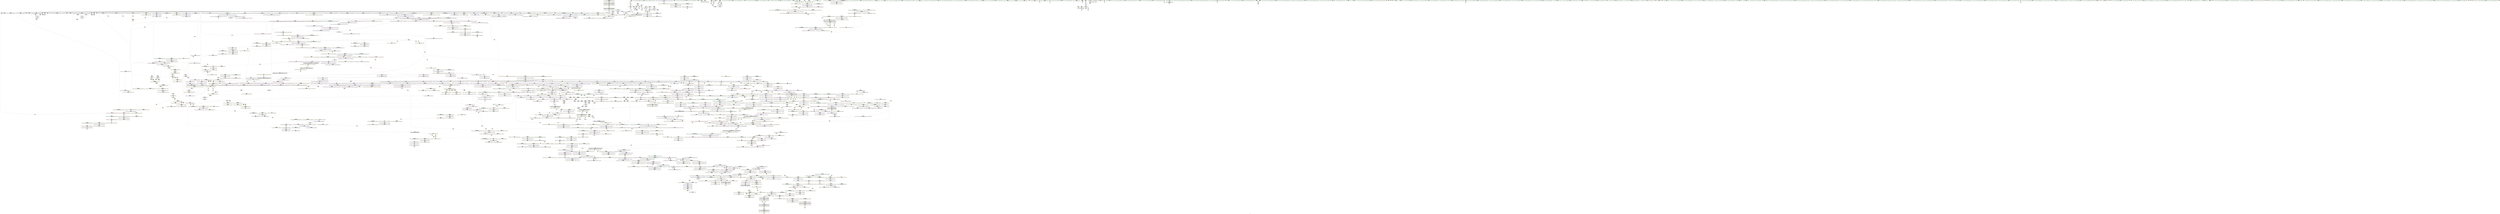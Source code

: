 digraph "SVFG" {
	label="SVFG";

	Node0x558ac57d7ab0 [shape=record,color=grey,label="{NodeID: 0\nNullPtr}"];
	Node0x558ac57d7ab0 -> Node0x558ac5be71e0[style=solid];
	Node0x558ac57d7ab0 -> Node0x558ac5be72e0[style=solid];
	Node0x558ac57d7ab0 -> Node0x558ac5be73b0[style=solid];
	Node0x558ac57d7ab0 -> Node0x558ac5be7480[style=solid];
	Node0x558ac57d7ab0 -> Node0x558ac5be7550[style=solid];
	Node0x558ac57d7ab0 -> Node0x558ac5be7620[style=solid];
	Node0x558ac57d7ab0 -> Node0x558ac5be76f0[style=solid];
	Node0x558ac57d7ab0 -> Node0x558ac5be77c0[style=solid];
	Node0x558ac57d7ab0 -> Node0x558ac5be7890[style=solid];
	Node0x558ac57d7ab0 -> Node0x558ac5be7960[style=solid];
	Node0x558ac57d7ab0 -> Node0x558ac5be7a30[style=solid];
	Node0x558ac57d7ab0 -> Node0x558ac5be7b00[style=solid];
	Node0x558ac57d7ab0 -> Node0x558ac5be7bd0[style=solid];
	Node0x558ac57d7ab0 -> Node0x558ac5be7ca0[style=solid];
	Node0x558ac57d7ab0 -> Node0x558ac5be7d70[style=solid];
	Node0x558ac57d7ab0 -> Node0x558ac5be7e40[style=solid];
	Node0x558ac57d7ab0 -> Node0x558ac5be7f10[style=solid];
	Node0x558ac57d7ab0 -> Node0x558ac5be7fe0[style=solid];
	Node0x558ac57d7ab0 -> Node0x558ac5be80b0[style=solid];
	Node0x558ac57d7ab0 -> Node0x558ac5be8180[style=solid];
	Node0x558ac57d7ab0 -> Node0x558ac5be8250[style=solid];
	Node0x558ac57d7ab0 -> Node0x558ac5be8320[style=solid];
	Node0x558ac57d7ab0 -> Node0x558ac5be83f0[style=solid];
	Node0x558ac57d7ab0 -> Node0x558ac5be84c0[style=solid];
	Node0x558ac57d7ab0 -> Node0x558ac5be8590[style=solid];
	Node0x558ac57d7ab0 -> Node0x558ac5be8660[style=solid];
	Node0x558ac57d7ab0 -> Node0x558ac5be8730[style=solid];
	Node0x558ac57d7ab0 -> Node0x558ac5be8800[style=solid];
	Node0x558ac57d7ab0 -> Node0x558ac5be88d0[style=solid];
	Node0x558ac57d7ab0 -> Node0x558ac5be89a0[style=solid];
	Node0x558ac57d7ab0 -> Node0x558ac5be8a70[style=solid];
	Node0x558ac57d7ab0 -> Node0x558ac5be8b40[style=solid];
	Node0x558ac57d7ab0 -> Node0x558ac5be8c10[style=solid];
	Node0x558ac57d7ab0 -> Node0x558ac5be8ce0[style=solid];
	Node0x558ac57d7ab0 -> Node0x558ac5be8db0[style=solid];
	Node0x558ac57d7ab0 -> Node0x558ac5be8e80[style=solid];
	Node0x558ac57d7ab0 -> Node0x558ac5be8f50[style=solid];
	Node0x558ac57d7ab0 -> Node0x558ac5be9020[style=solid];
	Node0x558ac57d7ab0 -> Node0x558ac5be90f0[style=solid];
	Node0x558ac57d7ab0 -> Node0x558ac5be91c0[style=solid];
	Node0x558ac57d7ab0 -> Node0x558ac5c02000[style=solid];
	Node0x558ac57d7ab0 -> Node0x558ac5c037c0[style=solid];
	Node0x558ac57d7ab0 -> Node0x558ac5c03890[style=solid];
	Node0x558ac57d7ab0 -> Node0x558ac5c03960[style=solid];
	Node0x558ac57d7ab0 -> Node0x558ac5c059e0[style=solid];
	Node0x558ac57d7ab0 -> Node0x558ac5c16ba0[style=solid];
	Node0x558ac57d7ab0 -> Node0x558ac5609980[style=solid];
	Node0x558ac57d7ab0 -> Node0x558ac5c2b3b0[style=solid];
	Node0x558ac57d7ab0 -> Node0x558ac5c2be30[style=solid];
	Node0x558ac5bee810 [shape=record,color=blue,label="{NodeID: 775\n853\<--850\n_M_finish38\<--\n_ZNSt6vectorINSt7__cxx1112basic_stringIcSt11char_traitsIcESaIcEEESaIS5_EE17_M_realloc_insertIJRKS5_EEEvN9__gnu_cxx17__normal_iteratorIPS5_S7_EEDpOT_\n}"];
	Node0x558ac5bee810 -> Node0x558ac5c72e00[style=dashed];
	Node0x558ac5c06910 [shape=record,color=yellow,style=double,label="{NodeID: 1550\nRETMU(20V_1)\npts\{570000 \}\nFun[_ZNSt6vectorINSt7__cxx1112basic_stringIcSt11char_traitsIcESaIcEEESaIS5_EEixEm]}"];
	Node0x558ac5be5340 [shape=record,color=purple,label="{NodeID: 443\n821\<--820\n_M_impl27\<--\n_ZNSt6vectorINSt7__cxx1112basic_stringIcSt11char_traitsIcESaIcEEESaIS5_EE17_M_realloc_insertIJRKS5_EEEvN9__gnu_cxx17__normal_iteratorIPS5_S7_EEDpOT_\n}"];
	Node0x558ac5c25940 [shape=record,color=yellow,style=double,label="{NodeID: 1218\nFPARM(1222)\nFun[_ZN9__gnu_cxx13new_allocatorINSt7__cxx1112basic_stringIcSt11char_traitsIcESaIcEEEE8allocateEmPKv]}"];
	Node0x558ac5c25940 -> Node0x558ac5bf0a30[style=solid];
	Node0x558ac5bd8840 [shape=record,color=green,label="{NodeID: 111\n623\<--624\n__p.addr\<--__p.addr_field_insensitive\n_ZN9__gnu_cxx13new_allocatorINSt7__cxx1112basic_stringIcSt11char_traitsIcESaIcEEEE10deallocateEPS6_m\n}"];
	Node0x558ac5bd8840 -> Node0x558ac5bfb560[style=solid];
	Node0x558ac5bd8840 -> Node0x558ac5c04db0[style=solid];
	Node0x558ac5c0fb80 [shape=record,color=yellow,style=double,label="{NodeID: 886\nAPARM(56)\nCS[]|{<s0>11}}"];
	Node0x558ac5c0fb80:s0 -> Node0x558ac5bf3120[style=solid,color=red];
	Node0x558ac5c83a00 [shape=record,color=yellow,style=double,label="{NodeID: 1661\nRETMU(8V_2)\npts\{53 \}\nFun[main]}"];
	Node0x558ac5bfad40 [shape=record,color=red,label="{NodeID: 554\n557\<--554\n\<--__r.addr\n_ZSt11__addressofINSt7__cxx1112basic_stringIcSt11char_traitsIcESaIcEEEEPT_RS6_\n}"];
	Node0x558ac5bfad40 -> Node0x558ac5bea570[style=solid];
	Node0x558ac5c58d50 [shape=record,color=black,label="{NodeID: 1329\nMR_157V_3 = PHI(MR_157V_2, MR_157V_4, )\npts\{704 \}\n}"];
	Node0x558ac5bdd8b0 [shape=record,color=green,label="{NodeID: 222\n1376\<--1377\n_ZStneIPNSt7__cxx1112basic_stringIcSt11char_traitsIcESaIcEEEEbRKSt13move_iteratorIT_ESB_\<--_ZStneIPNSt7__cxx1112basic_stringIcSt11char_traitsIcESaIcEEEEbRKSt13move_iteratorIT_ESB__field_insensitive\n}"];
	Node0x558ac5c155b0 [shape=record,color=yellow,style=double,label="{NodeID: 997\nAPARM(947)\nCS[]}"];
	Node0x558ac5c00770 [shape=record,color=red,label="{NodeID: 665\n1379\<--1361\n\<--__cur\n_ZNSt20__uninitialized_copyILb0EE13__uninit_copyISt13move_iteratorIPNSt7__cxx1112basic_stringIcSt11char_traitsIcESaIcEEEES9_EET0_T_SC_SB_\n}"];
	Node0x558ac5c00770 -> Node0x558ac5c184d0[style=solid];
	Node0x558ac5c6cb20 [shape=record,color=yellow,style=double,label="{NodeID: 1440\n289V_1 = ENCHI(MR_289V_0)\npts\{1454 \}\nFun[_ZSt10_ConstructINSt7__cxx1112basic_stringIcSt11char_traitsIcESaIcEEEJS5_EEvPT_DpOT0_]}"];
	Node0x558ac5c6cb20 -> Node0x558ac5bf1f50[style=dashed];
	Node0x558ac5beb8f0 [shape=record,color=black,label="{NodeID: 333\n851\<--709\n\<--this1\n_ZNSt6vectorINSt7__cxx1112basic_stringIcSt11char_traitsIcESaIcEEESaIS5_EE17_M_realloc_insertIJRKS5_EEEvN9__gnu_cxx17__normal_iteratorIPS5_S7_EEDpOT_\n}"];
	Node0x558ac5beb8f0 -> Node0x558ac5be5b60[style=solid];
	Node0x558ac5beb8f0 -> Node0x558ac5be5c30[style=solid];
	Node0x558ac5c1a660 [shape=record,color=yellow,style=double,label="{NodeID: 1108\nARet(953)\nCS[]}"];
	Node0x558ac5c1a660 -> Node0x558ac5bef030[style=solid];
	Node0x558ac57d7b40 [shape=record,color=green,label="{NodeID: 1\n7\<--1\n__dso_handle\<--dummyObj\nGlob }"];
	Node0x558ac5bee8e0 [shape=record,color=blue,label="{NodeID: 776\n860\<--857\n_M_end_of_storage41\<--add.ptr39\n_ZNSt6vectorINSt7__cxx1112basic_stringIcSt11char_traitsIcESaIcEEESaIS5_EE17_M_realloc_insertIJRKS5_EEEvN9__gnu_cxx17__normal_iteratorIPS5_S7_EEDpOT_\n}"];
	Node0x558ac5bee8e0 -> Node0x558ac5c72ee0[style=dashed];
	Node0x558ac5c069f0 [shape=record,color=yellow,style=double,label="{NodeID: 1551\nRETMU(119V_2)\npts\{588 \}\nFun[_ZNSt12_Vector_baseINSt7__cxx1112basic_stringIcSt11char_traitsIcESaIcEEESaIS5_EE12_Vector_implD2Ev]}"];
	Node0x558ac5be5410 [shape=record,color=purple,label="{NodeID: 444\n822\<--820\n_M_finish28\<--\n_ZNSt6vectorINSt7__cxx1112basic_stringIcSt11char_traitsIcESaIcEEESaIS5_EE17_M_realloc_insertIJRKS5_EEEvN9__gnu_cxx17__normal_iteratorIPS5_S7_EEDpOT_\n}"];
	Node0x558ac5be5410 -> Node0x558ac5bfd100[style=solid];
	Node0x558ac5c25a60 [shape=record,color=yellow,style=double,label="{NodeID: 1219\nFPARM(1507)\nFun[_ZNKSt13move_iteratorIPNSt7__cxx1112basic_stringIcSt11char_traitsIcESaIcEEEE4baseEv]}"];
	Node0x558ac5c25a60 -> Node0x558ac5c0dd70[style=solid];
	Node0x558ac5bd8910 [shape=record,color=green,label="{NodeID: 112\n625\<--626\n.addr\<--.addr_field_insensitive\n_ZN9__gnu_cxx13new_allocatorINSt7__cxx1112basic_stringIcSt11char_traitsIcESaIcEEEE10deallocateEPS6_m\n}"];
	Node0x558ac5bd8910 -> Node0x558ac5c04e80[style=solid];
	Node0x558ac5c0fc50 [shape=record,color=yellow,style=double,label="{NodeID: 887\nAPARM(121)\nCS[]|{<s0>11}}"];
	Node0x558ac5c0fc50:s0 -> Node0x558ac5bf3240[style=solid,color=red];
	Node0x558ac5c83ae0 [shape=record,color=yellow,style=double,label="{NodeID: 1662\nRETMU(10V_2)\npts\{59 \}\nFun[main]}"];
	Node0x558ac5bfae10 [shape=record,color=red,label="{NodeID: 555\n572\<--563\nthis1\<--this.addr\n_ZNSt12_Vector_baseINSt7__cxx1112basic_stringIcSt11char_traitsIcESaIcEEESaIS5_EE13_M_deallocateEPS5_m\n}"];
	Node0x558ac5bfae10 -> Node0x558ac5be4980[style=solid];
	Node0x558ac5c59250 [shape=record,color=black,label="{NodeID: 1330\nMR_155V_3 = PHI(MR_155V_2, MR_155V_4, )\npts\{702 \}\n}"];
	Node0x558ac5bdd9b0 [shape=record,color=green,label="{NodeID: 223\n1382\<--1383\n_ZNKSt13move_iteratorIPNSt7__cxx1112basic_stringIcSt11char_traitsIcESaIcEEEEdeEv\<--_ZNKSt13move_iteratorIPNSt7__cxx1112basic_stringIcSt11char_traitsIcESaIcEEEEdeEv_field_insensitive\n}"];
	Node0x558ac5c15680 [shape=record,color=yellow,style=double,label="{NodeID: 998\nAPARM(936)\nCS[]|{<s0>90}}"];
	Node0x558ac5c15680:s0 -> Node0x558ac5c25be0[style=solid,color=red];
	Node0x558ac5c00840 [shape=record,color=red,label="{NodeID: 666\n1391\<--1361\n\<--__cur\n_ZNSt20__uninitialized_copyILb0EE13__uninit_copyISt13move_iteratorIPNSt7__cxx1112basic_stringIcSt11char_traitsIcESaIcEEEES9_EET0_T_SC_SB_\n}"];
	Node0x558ac5c00840 -> Node0x558ac5bf7c80[style=solid];
	Node0x558ac5c6cc00 [shape=record,color=yellow,style=double,label="{NodeID: 1441\n103V_1 = ENCHI(MR_103V_0)\npts\{506 \}\nFun[_ZSt8_DestroyIPNSt7__cxx1112basic_stringIcSt11char_traitsIcESaIcEEEEvT_S7_]}"];
	Node0x558ac5c6cc00 -> Node0x558ac5c04180[style=dashed];
	Node0x558ac5beb9c0 [shape=record,color=black,label="{NodeID: 334\n858\<--709\n\<--this1\n_ZNSt6vectorINSt7__cxx1112basic_stringIcSt11char_traitsIcESaIcEEESaIS5_EE17_M_realloc_insertIJRKS5_EEEvN9__gnu_cxx17__normal_iteratorIPS5_S7_EEDpOT_\n}"];
	Node0x558ac5beb9c0 -> Node0x558ac5be5d00[style=solid];
	Node0x558ac5beb9c0 -> Node0x558ac5be5dd0[style=solid];
	Node0x558ac5c1a6f0 [shape=record,color=yellow,style=double,label="{NodeID: 1109\nARet(955)\nCS[]}"];
	Node0x558ac5c1a6f0 -> Node0x558ac5bfde00[style=solid];
	Node0x558ac5bd5dc0 [shape=record,color=green,label="{NodeID: 2\n8\<--1\n_ZSt3cin\<--dummyObj\nGlob }"];
	Node0x558ac5bee9b0 [shape=record,color=blue,label="{NodeID: 777\n878\<--875\nthis.addr\<--this\n_ZNSt6vectorINSt7__cxx1112basic_stringIcSt11char_traitsIcESaIcEEESaIS5_EE3endEv\n}"];
	Node0x558ac5bee9b0 -> Node0x558ac5bfd440[style=dashed];
	Node0x558ac5bee9b0 -> Node0x558ac5c07940[style=dashed];
	Node0x558ac5c06b00 [shape=record,color=yellow,style=double,label="{NodeID: 1552\nRETMU(313V_2)\npts\{1543 \}\nFun[_ZN9__gnu_cxx13new_allocatorINSt7__cxx1112basic_stringIcSt11char_traitsIcESaIcEEEE7destroyIS6_EEvPT_]}"];
	Node0x558ac5be54e0 [shape=record,color=purple,label="{NodeID: 445\n829\<--828\n_M_impl30\<--\n_ZNSt6vectorINSt7__cxx1112basic_stringIcSt11char_traitsIcESaIcEEESaIS5_EE17_M_realloc_insertIJRKS5_EEEvN9__gnu_cxx17__normal_iteratorIPS5_S7_EEDpOT_\n}"];
	Node0x558ac5c25be0 [shape=record,color=yellow,style=double,label="{NodeID: 1220\nFPARM(1115)\nFun[_ZNKSt6vectorINSt7__cxx1112basic_stringIcSt11char_traitsIcESaIcEEESaIS5_EE4sizeEv]}"];
	Node0x558ac5c25be0 -> Node0x558ac5befe00[style=solid];
	Node0x558ac5bd89e0 [shape=record,color=green,label="{NodeID: 113\n634\<--635\n_ZdlPv\<--_ZdlPv_field_insensitive\n}"];
	Node0x558ac5c0fd20 [shape=record,color=yellow,style=double,label="{NodeID: 888\nAPARM(66)\nCS[]}"];
	Node0x558ac5c83bc0 [shape=record,color=yellow,style=double,label="{NodeID: 1663\nRETMU(12V_1)\npts\{61 \}\nFun[main]}"];
	Node0x558ac5bfaee0 [shape=record,color=red,label="{NodeID: 556\n573\<--565\n\<--__p.addr\n_ZNSt12_Vector_baseINSt7__cxx1112basic_stringIcSt11char_traitsIcESaIcEEESaIS5_EE13_M_deallocateEPS5_m\n}"];
	Node0x558ac5bfaee0 -> Node0x558ac5c2b3b0[style=solid];
	Node0x558ac5c59750 [shape=record,color=black,label="{NodeID: 1331\nMR_16V_6 = PHI(MR_16V_8, MR_16V_5, )\npts\{65 \}\n}"];
	Node0x558ac5c59750 -> Node0x558ac5bf8cc0[style=dashed];
	Node0x558ac5c59750 -> Node0x558ac5bf8d90[style=dashed];
	Node0x558ac5c59750 -> Node0x558ac5c02850[style=dashed];
	Node0x558ac5c59750 -> Node0x558ac5c5f550[style=dashed];
	Node0x558ac5c59750 -> Node0x558ac5c61350[style=dashed];
	Node0x558ac5c59750 -> Node0x558ac5c65570[style=dashed];
	Node0x558ac5bddab0 [shape=record,color=green,label="{NodeID: 224\n1385\<--1386\n_ZSt10_ConstructINSt7__cxx1112basic_stringIcSt11char_traitsIcESaIcEEEJS5_EEvPT_DpOT0_\<--_ZSt10_ConstructINSt7__cxx1112basic_stringIcSt11char_traitsIcESaIcEEEJS5_EEvPT_DpOT0__field_insensitive\n}"];
	Node0x558ac5c15750 [shape=record,color=yellow,style=double,label="{NodeID: 999\nAPARM(936)\nCS[]|{<s0>91}}"];
	Node0x558ac5c15750:s0 -> Node0x558ac5c25be0[style=solid,color=red];
	Node0x558ac5c00910 [shape=record,color=red,label="{NodeID: 667\n1404\<--1361\n\<--__cur\n_ZNSt20__uninitialized_copyILb0EE13__uninit_copyISt13move_iteratorIPNSt7__cxx1112basic_stringIcSt11char_traitsIcESaIcEEEES9_EET0_T_SC_SB_\n}"];
	Node0x558ac5c00910 -> Node0x558ac5c18a80[style=solid];
	Node0x558ac5c6cd10 [shape=record,color=yellow,style=double,label="{NodeID: 1442\n105V_1 = ENCHI(MR_105V_0)\npts\{508 \}\nFun[_ZSt8_DestroyIPNSt7__cxx1112basic_stringIcSt11char_traitsIcESaIcEEEEvT_S7_]}"];
	Node0x558ac5c6cd10 -> Node0x558ac5c04250[style=dashed];
	Node0x558ac5beba90 [shape=record,color=black,label="{NodeID: 335\n735\<--734\n\<--_M_impl\n_ZNSt6vectorINSt7__cxx1112basic_stringIcSt11char_traitsIcESaIcEEESaIS5_EE17_M_realloc_insertIJRKS5_EEEvN9__gnu_cxx17__normal_iteratorIPS5_S7_EEDpOT_\n}"];
	Node0x558ac5beba90 -> Node0x558ac5c12c40[style=solid];
	Node0x558ac5c1a780 [shape=record,color=yellow,style=double,label="{NodeID: 1110\nARet(962)\nCS[]}"];
	Node0x558ac5c1a780 -> Node0x558ac5c2b9b0[style=solid];
	Node0x558ac5bd5090 [shape=record,color=green,label="{NodeID: 3\n9\<--1\n_ZSt4cout\<--dummyObj\nGlob }"];
	Node0x558ac5beea80 [shape=record,color=blue,label="{NodeID: 778\n895\<--892\nthis.addr\<--this\n_ZN9__gnu_cxx13new_allocatorINSt7__cxx1112basic_stringIcSt11char_traitsIcESaIcEEEE9constructIS6_JRKS6_EEEvPT_DpOT0_\n}"];
	Node0x558ac5beea80 -> Node0x558ac5bfd5e0[style=dashed];
	Node0x558ac5beea80 -> Node0x558ac5c0a6d0[style=dashed];
	Node0x558ac5c06c10 [shape=record,color=yellow,style=double,label="{NodeID: 1553\nRETMU(315V_2)\npts\{1545 \}\nFun[_ZN9__gnu_cxx13new_allocatorINSt7__cxx1112basic_stringIcSt11char_traitsIcESaIcEEEE7destroyIS6_EEvPT_]}"];
	Node0x558ac5be55b0 [shape=record,color=purple,label="{NodeID: 446\n830\<--828\n_M_start31\<--\n_ZNSt6vectorINSt7__cxx1112basic_stringIcSt11char_traitsIcESaIcEEESaIS5_EE17_M_realloc_insertIJRKS5_EEEvN9__gnu_cxx17__normal_iteratorIPS5_S7_EEDpOT_\n}"];
	Node0x558ac5be55b0 -> Node0x558ac5bfd1d0[style=solid];
	Node0x558ac5c25d60 [shape=record,color=yellow,style=double,label="{NodeID: 1221\nFPARM(920)\nFun[_ZNKSt6vectorINSt7__cxx1112basic_stringIcSt11char_traitsIcESaIcEEESaIS5_EE12_M_check_lenEmPKc]}"];
	Node0x558ac5c25d60 -> Node0x558ac5beedc0[style=solid];
	Node0x558ac5bddf20 [shape=record,color=green,label="{NodeID: 114\n641\<--642\nthis.addr\<--this.addr_field_insensitive\n_ZNSaINSt7__cxx1112basic_stringIcSt11char_traitsIcESaIcEEEED2Ev\n}"];
	Node0x558ac5bddf20 -> Node0x558ac5bfb630[style=solid];
	Node0x558ac5bddf20 -> Node0x558ac5c04f50[style=solid];
	Node0x558ac5c0fdf0 [shape=record,color=yellow,style=double,label="{NodeID: 889\nAPARM(120)\nCS[]}"];
	Node0x558ac5c83ca0 [shape=record,color=yellow,style=double,label="{NodeID: 1664\nRETMU(14V_1)\npts\{63 \}\nFun[main]}"];
	Node0x558ac5bfafb0 [shape=record,color=red,label="{NodeID: 557\n578\<--565\n\<--__p.addr\n_ZNSt12_Vector_baseINSt7__cxx1112basic_stringIcSt11char_traitsIcESaIcEEESaIS5_EE13_M_deallocateEPS5_m\n}"];
	Node0x558ac5bfafb0 -> Node0x558ac5c13390[style=solid];
	Node0x558ac5c59c50 [shape=record,color=black,label="{NodeID: 1332\nMR_18V_5 = PHI(MR_18V_6, MR_18V_4, )\npts\{69 \}\n}"];
	Node0x558ac5c59c50 -> Node0x558ac5bf8e60[style=dashed];
	Node0x558ac5c59c50 -> Node0x558ac5bf8f30[style=dashed];
	Node0x558ac5c59c50 -> Node0x558ac5bf9000[style=dashed];
	Node0x558ac5c59c50 -> Node0x558ac5c02c60[style=dashed];
	Node0x558ac5c59c50 -> Node0x558ac5c5fa50[style=dashed];
	Node0x558ac5c59c50 -> Node0x558ac5c61850[style=dashed];
	Node0x558ac5bddbb0 [shape=record,color=green,label="{NodeID: 225\n1389\<--1390\n_ZNSt13move_iteratorIPNSt7__cxx1112basic_stringIcSt11char_traitsIcESaIcEEEEppEv\<--_ZNSt13move_iteratorIPNSt7__cxx1112basic_stringIcSt11char_traitsIcESaIcEEEEppEv_field_insensitive\n}"];
	Node0x558ac5c15820 [shape=record,color=yellow,style=double,label="{NodeID: 1000\nAPARM(931)\nCS[]|{<s0>92}}"];
	Node0x558ac5c15820:s0 -> Node0x558ac5bf2250[style=solid,color=red];
	Node0x558ac5c009e0 [shape=record,color=red,label="{NodeID: 668\n1407\<--1361\n\<--__cur\n_ZNSt20__uninitialized_copyILb0EE13__uninit_copyISt13move_iteratorIPNSt7__cxx1112basic_stringIcSt11char_traitsIcESaIcEEEES9_EET0_T_SC_SB_\n}"];
	Node0x558ac5c009e0 -> Node0x558ac5bee190[style=solid];
	Node0x558ac5c6cdf0 [shape=record,color=yellow,style=double,label="{NodeID: 1443\n172V_1 = ENCHI(MR_172V_0)\npts\{896 \}\nFun[_ZN9__gnu_cxx13new_allocatorINSt7__cxx1112basic_stringIcSt11char_traitsIcESaIcEEEE9constructIS6_JRKS6_EEEvPT_DpOT0_]}"];
	Node0x558ac5c6cdf0 -> Node0x558ac5beea80[style=dashed];
	Node0x558ac5bebb60 [shape=record,color=black,label="{NodeID: 336\n786\<--785\n\<--_M_impl17\n_ZNSt6vectorINSt7__cxx1112basic_stringIcSt11char_traitsIcESaIcEEESaIS5_EE17_M_realloc_insertIJRKS5_EEEvN9__gnu_cxx17__normal_iteratorIPS5_S7_EEDpOT_\n}"];
	Node0x558ac5bebb60 -> Node0x558ac5c150d0[style=solid];
	Node0x558ac5c1a810 [shape=record,color=yellow,style=double,label="{NodeID: 1111\nARet(966)\nCS[]}"];
	Node0x558ac5c1a810 -> Node0x558ac5c2b6b0[style=solid];
	Node0x558ac5bd5120 [shape=record,color=green,label="{NodeID: 4\n10\<--1\n.str\<--dummyObj\nGlob }"];
	Node0x558ac5beeb50 [shape=record,color=blue,label="{NodeID: 779\n897\<--893\n__p.addr\<--__p\n_ZN9__gnu_cxx13new_allocatorINSt7__cxx1112basic_stringIcSt11char_traitsIcESaIcEEEE9constructIS6_JRKS6_EEEvPT_DpOT0_\n}"];
	Node0x558ac5beeb50 -> Node0x558ac5bfd6b0[style=dashed];
	Node0x558ac5beeb50 -> Node0x558ac5c0a5c0[style=dashed];
	Node0x558ac5c06cf0 [shape=record,color=yellow,style=double,label="{NodeID: 1554\nRETMU(218V_2)\npts\{1086 \}\nFun[_ZNSt16allocator_traitsISaINSt7__cxx1112basic_stringIcSt11char_traitsIcESaIcEEEEE7destroyIS5_EEvRS6_PT_]}"];
	Node0x558ac5be5680 [shape=record,color=purple,label="{NodeID: 447\n833\<--832\n_M_impl32\<--\n_ZNSt6vectorINSt7__cxx1112basic_stringIcSt11char_traitsIcESaIcEEESaIS5_EE17_M_realloc_insertIJRKS5_EEEvN9__gnu_cxx17__normal_iteratorIPS5_S7_EEDpOT_\n}"];
	Node0x558ac5c25e20 [shape=record,color=yellow,style=double,label="{NodeID: 1222\nFPARM(921)\nFun[_ZNKSt6vectorINSt7__cxx1112basic_stringIcSt11char_traitsIcESaIcEEESaIS5_EE12_M_check_lenEmPKc]}"];
	Node0x558ac5c25e20 -> Node0x558ac5beee90[style=solid];
	Node0x558ac5bddfb0 [shape=record,color=green,label="{NodeID: 115\n647\<--648\n_ZN9__gnu_cxx13new_allocatorINSt7__cxx1112basic_stringIcSt11char_traitsIcESaIcEEEED2Ev\<--_ZN9__gnu_cxx13new_allocatorINSt7__cxx1112basic_stringIcSt11char_traitsIcESaIcEEEED2Ev_field_insensitive\n}"];
	Node0x558ac5c0fec0 [shape=record,color=yellow,style=double,label="{NodeID: 890\nAPARM(56)\nCS[]|{<s0>13}}"];
	Node0x558ac5c0fec0:s0 -> Node0x558ac5bf3120[style=solid,color=red];
	Node0x558ac5c83db0 [shape=record,color=yellow,style=double,label="{NodeID: 1665\nRETMU(16V_2)\npts\{65 \}\nFun[main]}"];
	Node0x558ac5bfb080 [shape=record,color=red,label="{NodeID: 558\n579\<--567\n\<--__n.addr\n_ZNSt12_Vector_baseINSt7__cxx1112basic_stringIcSt11char_traitsIcESaIcEEESaIS5_EE13_M_deallocateEPS5_m\n}"];
	Node0x558ac5bfb080 -> Node0x558ac5c13460[style=solid];
	Node0x558ac5c65570 [shape=record,color=black,label="{NodeID: 1333\nMR_16V_8 = PHI(MR_16V_6, MR_16V_7, )\npts\{65 \}\n}"];
	Node0x558ac5c65570 -> Node0x558ac5c59750[style=dashed];
	Node0x558ac5bddcb0 [shape=record,color=green,label="{NodeID: 226\n1417\<--1418\nllvm.trap\<--llvm.trap_field_insensitive\n}"];
	Node0x558ac5c158f0 [shape=record,color=yellow,style=double,label="{NodeID: 1001\nAPARM(925)\nCS[]|{<s0>92}}"];
	Node0x558ac5c158f0:s0 -> Node0x558ac5bf2340[style=solid,color=red];
	Node0x558ac5c00ab0 [shape=record,color=red,label="{NodeID: 669\n1401\<--1363\nexn\<--exn.slot\n_ZNSt20__uninitialized_copyILb0EE13__uninit_copyISt13move_iteratorIPNSt7__cxx1112basic_stringIcSt11char_traitsIcESaIcEEEES9_EET0_T_SC_SB_\n}"];
	Node0x558ac5c00ab0 -> Node0x558ac5c188e0[style=solid];
	Node0x558ac5c6cf00 [shape=record,color=yellow,style=double,label="{NodeID: 1444\n174V_1 = ENCHI(MR_174V_0)\npts\{898 \}\nFun[_ZN9__gnu_cxx13new_allocatorINSt7__cxx1112basic_stringIcSt11char_traitsIcESaIcEEEE9constructIS6_JRKS6_EEEvPT_DpOT0_]}"];
	Node0x558ac5c6cf00 -> Node0x558ac5beeb50[style=dashed];
	Node0x558ac5bebc30 [shape=record,color=black,label="{NodeID: 337\n840\<--835\nsub.ptr.lhs.cast\<--\n_ZNSt6vectorINSt7__cxx1112basic_stringIcSt11char_traitsIcESaIcEEESaIS5_EE17_M_realloc_insertIJRKS5_EEEvN9__gnu_cxx17__normal_iteratorIPS5_S7_EEDpOT_\n}"];
	Node0x558ac5bebc30 -> Node0x558ac5c2a1b0[style=solid];
	Node0x558ac5c1a8a0 [shape=record,color=yellow,style=double,label="{NodeID: 1112\nARet(969)\nCS[]}"];
	Node0x558ac5c1a8a0 -> Node0x558ac5611c30[style=solid];
	Node0x558ac5bd53d0 [shape=record,color=green,label="{NodeID: 5\n12\<--1\n.str.1\<--dummyObj\nGlob }"];
	Node0x558ac5beec20 [shape=record,color=blue,label="{NodeID: 780\n899\<--894\n__args.addr\<--__args\n_ZN9__gnu_cxx13new_allocatorINSt7__cxx1112basic_stringIcSt11char_traitsIcESaIcEEEE9constructIS6_JRKS6_EEEvPT_DpOT0_\n}"];
	Node0x558ac5beec20 -> Node0x558ac5bfd780[style=dashed];
	Node0x558ac5beec20 -> Node0x558ac5c0a7b0[style=dashed];
	Node0x558ac5c06e00 [shape=record,color=yellow,style=double,label="{NodeID: 1555\nRETMU(220V_2)\npts\{1088 \}\nFun[_ZNSt16allocator_traitsISaINSt7__cxx1112basic_stringIcSt11char_traitsIcESaIcEEEEE7destroyIS5_EEvRS6_PT_]}"];
	Node0x558ac5be5750 [shape=record,color=purple,label="{NodeID: 448\n834\<--832\n_M_end_of_storage\<--\n_ZNSt6vectorINSt7__cxx1112basic_stringIcSt11char_traitsIcESaIcEEESaIS5_EE17_M_realloc_insertIJRKS5_EEEvN9__gnu_cxx17__normal_iteratorIPS5_S7_EEDpOT_\n}"];
	Node0x558ac5be5750 -> Node0x558ac5bfd2a0[style=solid];
	Node0x558ac5c25ee0 [shape=record,color=yellow,style=double,label="{NodeID: 1223\nFPARM(922)\nFun[_ZNKSt6vectorINSt7__cxx1112basic_stringIcSt11char_traitsIcESaIcEEESaIS5_EE12_M_check_lenEmPKc]}"];
	Node0x558ac5c25ee0 -> Node0x558ac5beef60[style=solid];
	Node0x558ac5bde0b0 [shape=record,color=green,label="{NodeID: 116\n652\<--653\nthis.addr\<--this.addr_field_insensitive\n_ZN9__gnu_cxx13new_allocatorINSt7__cxx1112basic_stringIcSt11char_traitsIcESaIcEEEED2Ev\n}"];
	Node0x558ac5bde0b0 -> Node0x558ac5bfb700[style=solid];
	Node0x558ac5bde0b0 -> Node0x558ac5c05020[style=solid];
	Node0x558ac5c0ff90 [shape=record,color=yellow,style=double,label="{NodeID: 891\nAPARM(134)\nCS[]|{<s0>13}}"];
	Node0x558ac5c0ff90:s0 -> Node0x558ac5bf3240[style=solid,color=red];
	Node0x558ac5c83e90 [shape=record,color=yellow,style=double,label="{NodeID: 1666\nRETMU(18V_2)\npts\{69 \}\nFun[main]}"];
	Node0x558ac5bfb150 [shape=record,color=red,label="{NodeID: 559\n590\<--587\nthis1\<--this.addr\n_ZNSt12_Vector_baseINSt7__cxx1112basic_stringIcSt11char_traitsIcESaIcEEESaIS5_EE12_Vector_implD2Ev\n}"];
	Node0x558ac5bfb150 -> Node0x558ac5bea710[style=solid];
	Node0x558ac5c65a70 [shape=record,color=black,label="{NodeID: 1334\nMR_107V_3 = PHI(MR_107V_4, MR_107V_2, )\npts\{521 \}\n}"];
	Node0x558ac5c65a70 -> Node0x558ac5bfa930[style=dashed];
	Node0x558ac5c65a70 -> Node0x558ac5bfaa00[style=dashed];
	Node0x558ac5c65a70 -> Node0x558ac5bfaad0[style=dashed];
	Node0x558ac5c65a70 -> Node0x558ac5c044c0[style=dashed];
	Node0x558ac5c65a70 -> Node0x558ac5c0b4e0[style=dashed];
	Node0x558ac5bdddb0 [shape=record,color=green,label="{NodeID: 227\n1434\<--1435\n__x.addr\<--__x.addr_field_insensitive\n_ZStneIPNSt7__cxx1112basic_stringIcSt11char_traitsIcESaIcEEEEbRKSt13move_iteratorIT_ESB_\n}"];
	Node0x558ac5bdddb0 -> Node0x558ac5c00d20[style=solid];
	Node0x558ac5bdddb0 -> Node0x558ac5bf1ce0[style=solid];
	Node0x558ac5c159c0 [shape=record,color=yellow,style=double,label="{NodeID: 1002\nAPARM(936)\nCS[]|{<s0>93}}"];
	Node0x558ac5c159c0:s0 -> Node0x558ac5c25be0[style=solid,color=red];
	Node0x558ac5c00b80 [shape=record,color=red,label="{NodeID: 670\n1420\<--1363\nexn11\<--exn.slot\n_ZNSt20__uninitialized_copyILb0EE13__uninit_copyISt13move_iteratorIPNSt7__cxx1112basic_stringIcSt11char_traitsIcESaIcEEEES9_EET0_T_SC_SB_\n}"];
	Node0x558ac5c6cfe0 [shape=record,color=yellow,style=double,label="{NodeID: 1445\n176V_1 = ENCHI(MR_176V_0)\npts\{900 \}\nFun[_ZN9__gnu_cxx13new_allocatorINSt7__cxx1112basic_stringIcSt11char_traitsIcESaIcEEEE9constructIS6_JRKS6_EEEvPT_DpOT0_]}"];
	Node0x558ac5c6cfe0 -> Node0x558ac5beec20[style=dashed];
	Node0x558ac5bebd00 [shape=record,color=black,label="{NodeID: 338\n841\<--839\nsub.ptr.rhs.cast\<--\n_ZNSt6vectorINSt7__cxx1112basic_stringIcSt11char_traitsIcESaIcEEESaIS5_EE17_M_realloc_insertIJRKS5_EEEvN9__gnu_cxx17__normal_iteratorIPS5_S7_EEDpOT_\n}"];
	Node0x558ac5bebd00 -> Node0x558ac5c2a1b0[style=solid];
	Node0x558ac5c1a930 [shape=record,color=yellow,style=double,label="{NodeID: 1113\nARet(985)\nCS[]}"];
	Node0x558ac5c1a930 -> Node0x558ac5bfe070[style=solid];
	Node0x558ac5bd5460 [shape=record,color=green,label="{NodeID: 6\n14\<--1\n.str.2\<--dummyObj\nGlob }"];
	Node0x558ac5beecf0 [shape=record,color=blue,label="{NodeID: 781\n914\<--913\n__t.addr\<--__t\n_ZSt7forwardIRKNSt7__cxx1112basic_stringIcSt11char_traitsIcESaIcEEEEOT_RNSt16remove_referenceIS8_E4typeE\n}"];
	Node0x558ac5beecf0 -> Node0x558ac5bfd850[style=dashed];
	Node0x558ac5beecf0 -> Node0x558ac5c09c10[style=dashed];
	Node0x558ac5c06ee0 [shape=record,color=yellow,style=double,label="{NodeID: 1556\nRETMU(257V_2)\npts\{1317 \}\nFun[_ZSt18uninitialized_copyISt13move_iteratorIPNSt7__cxx1112basic_stringIcSt11char_traitsIcESaIcEEEES7_ET0_T_SA_S9_]}"];
	Node0x558ac5be5820 [shape=record,color=purple,label="{NodeID: 449\n837\<--836\n_M_impl33\<--\n_ZNSt6vectorINSt7__cxx1112basic_stringIcSt11char_traitsIcESaIcEEESaIS5_EE17_M_realloc_insertIJRKS5_EEEvN9__gnu_cxx17__normal_iteratorIPS5_S7_EEDpOT_\n}"];
	Node0x558ac5c25fa0 [shape=record,color=yellow,style=double,label="{NodeID: 1224\nFPARM(414)\nFun[_ZNSaINSt7__cxx1112basic_stringIcSt11char_traitsIcESaIcEEEEC2Ev]}"];
	Node0x558ac5c25fa0 -> Node0x558ac5c03a30[style=solid];
	Node0x558ac5bde180 [shape=record,color=green,label="{NodeID: 117\n661\<--662\n__a.addr\<--__a.addr_field_insensitive\n_ZNSt16allocator_traitsISaINSt7__cxx1112basic_stringIcSt11char_traitsIcESaIcEEEEE9constructIS5_JRKS5_EEEvRS6_PT_DpOT0_\n}"];
	Node0x558ac5bde180 -> Node0x558ac5bfb7d0[style=solid];
	Node0x558ac5bde180 -> Node0x558ac5c050f0[style=solid];
	Node0x558ac5c10060 [shape=record,color=yellow,style=double,label="{NodeID: 892\nAPARM(70)\nCS[]}"];
	Node0x558ac5c83f70 [shape=record,color=yellow,style=double,label="{NodeID: 1667\nRETMU(20V_2)\npts\{570000 \}\nFun[main]}"];
	Node0x558ac5bfb220 [shape=record,color=red,label="{NodeID: 560\n609\<--600\n\<--__a.addr\n_ZNSt16allocator_traitsISaINSt7__cxx1112basic_stringIcSt11char_traitsIcESaIcEEEEE10deallocateERS6_PS5_m\n}"];
	Node0x558ac5bfb220 -> Node0x558ac5bea7e0[style=solid];
	Node0x558ac5052050 [shape=record,color=yellow,style=double,label="{NodeID: 1335\n231V_1 = ENCHI(MR_231V_0)\npts\{1207 \}\nFun[_ZNSt16allocator_traitsISaINSt7__cxx1112basic_stringIcSt11char_traitsIcESaIcEEEEE8allocateERS6_m]}"];
	Node0x558ac5052050 -> Node0x558ac5bf06f0[style=dashed];
	Node0x558ac5bdde80 [shape=record,color=green,label="{NodeID: 228\n1436\<--1437\n__y.addr\<--__y.addr_field_insensitive\n_ZStneIPNSt7__cxx1112basic_stringIcSt11char_traitsIcESaIcEEEEbRKSt13move_iteratorIT_ESB_\n}"];
	Node0x558ac5bdde80 -> Node0x558ac5c00df0[style=solid];
	Node0x558ac5bdde80 -> Node0x558ac5bf1db0[style=solid];
	Node0x558ac5c15a90 [shape=record,color=yellow,style=double,label="{NodeID: 1003\nAPARM(936)\nCS[]|{<s0>94}}"];
	Node0x558ac5c15a90:s0 -> Node0x558ac5c250a0[style=solid,color=red];
	Node0x558ac5c00c50 [shape=record,color=red,label="{NodeID: 671\n1421\<--1365\nsel\<--ehselector.slot\n_ZNSt20__uninitialized_copyILb0EE13__uninit_copyISt13move_iteratorIPNSt7__cxx1112basic_stringIcSt11char_traitsIcESaIcEEEES9_EET0_T_SC_SB_\n}"];
	Node0x558ac5c6d0c0 [shape=record,color=yellow,style=double,label="{NodeID: 1446\n241V_1 = ENCHI(MR_241V_0)\npts\{1262 \}\nFun[_ZSt22__uninitialized_copy_aISt13move_iteratorIPNSt7__cxx1112basic_stringIcSt11char_traitsIcESaIcEEEES7_S6_ET0_T_SA_S9_RSaIT1_E]}"];
	Node0x558ac5c6d0c0 -> Node0x558ac5bf0ca0[style=dashed];
	Node0x558ac5bebdd0 [shape=record,color=black,label="{NodeID: 339\n882\<--881\n\<--this1\n_ZNSt6vectorINSt7__cxx1112basic_stringIcSt11char_traitsIcESaIcEEESaIS5_EE3endEv\n}"];
	Node0x558ac5bebdd0 -> Node0x558ac5be5f70[style=solid];
	Node0x558ac5bebdd0 -> Node0x558ac5be6040[style=solid];
	Node0x558ac5c1a9c0 [shape=record,color=yellow,style=double,label="{NodeID: 1114\nARet(988)\nCS[]}"];
	Node0x558ac5c1a9c0 -> Node0x558ac5bfe140[style=solid];
	Node0x558ac5bd5520 [shape=record,color=green,label="{NodeID: 7\n17\<--1\n\<--dummyObj\nCan only get source location for instruction, argument, global var or function.}"];
	Node0x558ac5beedc0 [shape=record,color=blue,label="{NodeID: 782\n923\<--920\nthis.addr\<--this\n_ZNKSt6vectorINSt7__cxx1112basic_stringIcSt11char_traitsIcESaIcEEESaIS5_EE12_M_check_lenEmPKc\n}"];
	Node0x558ac5beedc0 -> Node0x558ac5bfd920[style=dashed];
	Node0x558ac5beedc0 -> Node0x558ac5c0d7c0[style=dashed];
	Node0x558ac5c06ff0 [shape=record,color=yellow,style=double,label="{NodeID: 1557\nRETMU(259V_2)\npts\{1319 \}\nFun[_ZSt18uninitialized_copyISt13move_iteratorIPNSt7__cxx1112basic_stringIcSt11char_traitsIcESaIcEEEES7_ET0_T_SA_S9_]}"];
	Node0x558ac5be58f0 [shape=record,color=purple,label="{NodeID: 450\n838\<--836\n_M_start34\<--\n_ZNSt6vectorINSt7__cxx1112basic_stringIcSt11char_traitsIcESaIcEEESaIS5_EE17_M_realloc_insertIJRKS5_EEEvN9__gnu_cxx17__normal_iteratorIPS5_S7_EEDpOT_\n}"];
	Node0x558ac5be58f0 -> Node0x558ac5bfd370[style=solid];
	Node0x558ac5c26090 [shape=record,color=yellow,style=double,label="{NodeID: 1225\nFPARM(1352)\nFun[_ZNSt20__uninitialized_copyILb0EE13__uninit_copyISt13move_iteratorIPNSt7__cxx1112basic_stringIcSt11char_traitsIcESaIcEEEES9_EET0_T_SC_SB_]}"];
	Node0x558ac5c26090 -> Node0x558ac5bf1590[style=solid];
	Node0x558ac5bde250 [shape=record,color=green,label="{NodeID: 118\n663\<--664\n__p.addr\<--__p.addr_field_insensitive\n_ZNSt16allocator_traitsISaINSt7__cxx1112basic_stringIcSt11char_traitsIcESaIcEEEEE9constructIS5_JRKS5_EEEvRS6_PT_DpOT0_\n}"];
	Node0x558ac5bde250 -> Node0x558ac5bfb8a0[style=solid];
	Node0x558ac5bde250 -> Node0x558ac5c051c0[style=solid];
	Node0x558ac5c10130 [shape=record,color=yellow,style=double,label="{NodeID: 893\nAPARM(135)\nCS[]}"];
	Node0x558ac5c84050 [shape=record,color=yellow,style=double,label="{NodeID: 1668\nRETMU(22V_2)\npts\{570001 570002 \}\nFun[main]}"];
	Node0x558ac5bfb2f0 [shape=record,color=red,label="{NodeID: 561\n611\<--602\n\<--__p.addr\n_ZNSt16allocator_traitsISaINSt7__cxx1112basic_stringIcSt11char_traitsIcESaIcEEEEE10deallocateERS6_PS5_m\n}"];
	Node0x558ac5bfb2f0 -> Node0x558ac5c0f290[style=solid];
	Node0x558ac5052100 [shape=record,color=yellow,style=double,label="{NodeID: 1336\n233V_1 = ENCHI(MR_233V_0)\npts\{1209 \}\nFun[_ZNSt16allocator_traitsISaINSt7__cxx1112basic_stringIcSt11char_traitsIcESaIcEEEEE8allocateERS6_m]}"];
	Node0x558ac5052100 -> Node0x558ac5bf07c0[style=dashed];
	Node0x558ac5be6320 [shape=record,color=green,label="{NodeID: 229\n1443\<--1444\n_ZSteqIPNSt7__cxx1112basic_stringIcSt11char_traitsIcESaIcEEEEbRKSt13move_iteratorIT_ESB_\<--_ZSteqIPNSt7__cxx1112basic_stringIcSt11char_traitsIcESaIcEEEEbRKSt13move_iteratorIT_ESB__field_insensitive\n}"];
	Node0x558ac5c15b60 [shape=record,color=yellow,style=double,label="{NodeID: 1004\nAPARM(936)\nCS[]|{<s0>95}}"];
	Node0x558ac5c15b60:s0 -> Node0x558ac5c250a0[style=solid,color=red];
	Node0x558ac5c00d20 [shape=record,color=red,label="{NodeID: 672\n1440\<--1434\n\<--__x.addr\n_ZStneIPNSt7__cxx1112basic_stringIcSt11char_traitsIcESaIcEEEEbRKSt13move_iteratorIT_ESB_\n}"];
	Node0x558ac5c00d20 -> Node0x558ac5c18190[style=solid];
	Node0x558ac5c6d1d0 [shape=record,color=yellow,style=double,label="{NodeID: 1447\n243V_1 = ENCHI(MR_243V_0)\npts\{1264 \}\nFun[_ZSt22__uninitialized_copy_aISt13move_iteratorIPNSt7__cxx1112basic_stringIcSt11char_traitsIcESaIcEEEES7_S6_ET0_T_SA_S9_RSaIT1_E]}"];
	Node0x558ac5c6d1d0 -> Node0x558ac5bf0d70[style=dashed];
	Node0x558ac5bebea0 [shape=record,color=black,label="{NodeID: 340\n874\<--889\n_ZNSt6vectorINSt7__cxx1112basic_stringIcSt11char_traitsIcESaIcEEESaIS5_EE3endEv_ret\<--\n_ZNSt6vectorINSt7__cxx1112basic_stringIcSt11char_traitsIcESaIcEEESaIS5_EE3endEv\n}"];
	Node0x558ac5bebea0 -> Node0x558ac5c28480[style=solid];
	Node0x558ac5c1aa50 [shape=record,color=yellow,style=double,label="{NodeID: 1115\nARet(1026)\nCS[]}"];
	Node0x558ac5c1aa50 -> Node0x558ac5609980[style=solid];
	Node0x558ac5bd5e80 [shape=record,color=green,label="{NodeID: 8\n73\<--1\n\<--dummyObj\nCan only get source location for instruction, argument, global var or function.}"];
	Node0x558ac5beee90 [shape=record,color=blue,label="{NodeID: 783\n925\<--921\n__n.addr\<--__n\n_ZNKSt6vectorINSt7__cxx1112basic_stringIcSt11char_traitsIcESaIcEEESaIS5_EE12_M_check_lenEmPKc\n}"];
	Node0x558ac5beee90 -> Node0x558ac5bfd9f0[style=dashed];
	Node0x558ac5beee90 -> Node0x558ac5bfde00[style=dashed];
	Node0x558ac5beee90 -> Node0x558ac5c0d8d0[style=dashed];
	Node0x558ac5beee90 -> Node0x558ac5c86e40[style=dashed];
	Node0x558ac5c070d0 [shape=record,color=yellow,style=double,label="{NodeID: 1558\nRETMU(261V_2)\npts\{13130000 \}\nFun[_ZSt18uninitialized_copyISt13move_iteratorIPNSt7__cxx1112basic_stringIcSt11char_traitsIcESaIcEEEES7_ET0_T_SA_S9_]}"];
	Node0x558ac5be59c0 [shape=record,color=purple,label="{NodeID: 451\n847\<--846\n_M_impl35\<--\n_ZNSt6vectorINSt7__cxx1112basic_stringIcSt11char_traitsIcESaIcEEESaIS5_EE17_M_realloc_insertIJRKS5_EEEvN9__gnu_cxx17__normal_iteratorIPS5_S7_EEDpOT_\n}"];
	Node0x558ac5c26180 [shape=record,color=yellow,style=double,label="{NodeID: 1226\nFPARM(1353)\nFun[_ZNSt20__uninitialized_copyILb0EE13__uninit_copyISt13move_iteratorIPNSt7__cxx1112basic_stringIcSt11char_traitsIcESaIcEEEES9_EET0_T_SC_SB_]}"];
	Node0x558ac5c26180 -> Node0x558ac5bf1660[style=solid];
	Node0x558ac5bde320 [shape=record,color=green,label="{NodeID: 119\n665\<--666\n__args.addr\<--__args.addr_field_insensitive\n_ZNSt16allocator_traitsISaINSt7__cxx1112basic_stringIcSt11char_traitsIcESaIcEEEEE9constructIS5_JRKS5_EEEvRS6_PT_DpOT0_\n}"];
	Node0x558ac5bde320 -> Node0x558ac5bfb970[style=solid];
	Node0x558ac5bde320 -> Node0x558ac5c05290[style=solid];
	Node0x558ac5c10200 [shape=record,color=yellow,style=double,label="{NodeID: 894\nAPARM(66)\nCS[]}"];
	Node0x558ac5c84130 [shape=record,color=yellow,style=double,label="{NodeID: 1669\nRETMU(111V_2)\npts\{547 \}\nFun[_ZSt8_DestroyINSt7__cxx1112basic_stringIcSt11char_traitsIcESaIcEEEEvPT_]}"];
	Node0x558ac5bfb3c0 [shape=record,color=red,label="{NodeID: 562\n612\<--604\n\<--__n.addr\n_ZNSt16allocator_traitsISaINSt7__cxx1112basic_stringIcSt11char_traitsIcESaIcEEEEE10deallocateERS6_PS5_m\n}"];
	Node0x558ac5bfb3c0 -> Node0x558ac5c0f360[style=solid];
	Node0x558ac5c66a10 [shape=record,color=yellow,style=double,label="{NodeID: 1337\n200V_1 = ENCHI(MR_200V_0)\npts\{1014 \}\nFun[_ZNSt12_Vector_baseINSt7__cxx1112basic_stringIcSt11char_traitsIcESaIcEEESaIS5_EE11_M_allocateEm]}"];
	Node0x558ac5c66a10 -> Node0x558ac5bef440[style=dashed];
	Node0x558ac5be6420 [shape=record,color=green,label="{NodeID: 230\n1451\<--1452\n__p.addr\<--__p.addr_field_insensitive\n_ZSt10_ConstructINSt7__cxx1112basic_stringIcSt11char_traitsIcESaIcEEEJS5_EEvPT_DpOT0_\n}"];
	Node0x558ac5be6420 -> Node0x558ac5c00ec0[style=solid];
	Node0x558ac5be6420 -> Node0x558ac5bf1e80[style=solid];
	Node0x558ac5c15c30 [shape=record,color=yellow,style=double,label="{NodeID: 1005\nAPARM(984)\nCS[]|{<s0>96}}"];
	Node0x558ac5c15c30:s0 -> Node0x558ac5bf5be0[style=solid,color=red];
	Node0x558ac5c00df0 [shape=record,color=red,label="{NodeID: 673\n1441\<--1436\n\<--__y.addr\n_ZStneIPNSt7__cxx1112basic_stringIcSt11char_traitsIcESaIcEEEEbRKSt13move_iteratorIT_ESB_\n}"];
	Node0x558ac5c00df0 -> Node0x558ac5c18260[style=solid];
	Node0x558ac5c6d2b0 [shape=record,color=yellow,style=double,label="{NodeID: 1448\n245V_1 = ENCHI(MR_245V_0)\npts\{12580000 \}\nFun[_ZSt22__uninitialized_copy_aISt13move_iteratorIPNSt7__cxx1112basic_stringIcSt11char_traitsIcESaIcEEEES7_S6_ET0_T_SA_S9_RSaIT1_E]}"];
	Node0x558ac5c6d2b0 -> Node0x558ac5bf0b00[style=dashed];
	Node0x558ac5bebf70 [shape=record,color=black,label="{NodeID: 341\n906\<--905\n\<--\n_ZN9__gnu_cxx13new_allocatorINSt7__cxx1112basic_stringIcSt11char_traitsIcESaIcEEEE9constructIS6_JRKS6_EEEvPT_DpOT0_\n}"];
	Node0x558ac5bebf70 -> Node0x558ac5bec040[style=solid];
	Node0x558ac5c1aae0 [shape=record,color=yellow,style=double,label="{NodeID: 1116\nARet(1055)\nCS[]}"];
	Node0x558ac5c1aae0 -> Node0x558ac5bef920[style=solid];
	Node0x558ac5bd5f10 [shape=record,color=green,label="{NodeID: 9\n81\<--1\n\<--dummyObj\nCan only get source location for instruction, argument, global var or function.}"];
	Node0x558ac5beef60 [shape=record,color=blue,label="{NodeID: 784\n927\<--922\n__s.addr\<--__s\n_ZNKSt6vectorINSt7__cxx1112basic_stringIcSt11char_traitsIcESaIcEEESaIS5_EE12_M_check_lenEmPKc\n}"];
	Node0x558ac5beef60 -> Node0x558ac5bfdac0[style=dashed];
	Node0x558ac5beef60 -> Node0x558ac5c0d9b0[style=dashed];
	Node0x558ac5c071b0 [shape=record,color=yellow,style=double,label="{NodeID: 1559\nRETMU(263V_2)\npts\{13150000 \}\nFun[_ZSt18uninitialized_copyISt13move_iteratorIPNSt7__cxx1112basic_stringIcSt11char_traitsIcESaIcEEEES7_ET0_T_SA_S9_]}"];
	Node0x558ac5be5a90 [shape=record,color=purple,label="{NodeID: 452\n848\<--846\n_M_start36\<--\n_ZNSt6vectorINSt7__cxx1112basic_stringIcSt11char_traitsIcESaIcEEESaIS5_EE17_M_realloc_insertIJRKS5_EEEvN9__gnu_cxx17__normal_iteratorIPS5_S7_EEDpOT_\n}"];
	Node0x558ac5be5a90 -> Node0x558ac5bee740[style=solid];
	Node0x558ac5c26270 [shape=record,color=yellow,style=double,label="{NodeID: 1227\nFPARM(1354)\nFun[_ZNSt20__uninitialized_copyILb0EE13__uninit_copyISt13move_iteratorIPNSt7__cxx1112basic_stringIcSt11char_traitsIcESaIcEEEES9_EET0_T_SC_SB_]}"];
	Node0x558ac5c26270 -> Node0x558ac5bf1730[style=solid];
	Node0x558ac5bde3f0 [shape=record,color=green,label="{NodeID: 120\n675\<--676\n_ZSt7forwardIRKNSt7__cxx1112basic_stringIcSt11char_traitsIcESaIcEEEEOT_RNSt16remove_referenceIS8_E4typeE\<--_ZSt7forwardIRKNSt7__cxx1112basic_stringIcSt11char_traitsIcESaIcEEEEOT_RNSt16remove_referenceIS8_E4typeE_field_insensitive\n}"];
	Node0x558ac5c102d0 [shape=record,color=yellow,style=double,label="{NodeID: 895\nAPARM(70)\nCS[]}"];
	Node0x558ac5c84240 [shape=record,color=yellow,style=double,label="{NodeID: 1670\nRETMU(135V_2)\npts\{653 \}\nFun[_ZN9__gnu_cxx13new_allocatorINSt7__cxx1112basic_stringIcSt11char_traitsIcESaIcEEEED2Ev]}"];
	Node0x558ac5bfb490 [shape=record,color=red,label="{NodeID: 563\n630\<--621\nthis1\<--this.addr\n_ZN9__gnu_cxx13new_allocatorINSt7__cxx1112basic_stringIcSt11char_traitsIcESaIcEEEE10deallocateEPS6_m\n}"];
	Node0x558ac5c66b20 [shape=record,color=yellow,style=double,label="{NodeID: 1338\n202V_1 = ENCHI(MR_202V_0)\npts\{1016 \}\nFun[_ZNSt12_Vector_baseINSt7__cxx1112basic_stringIcSt11char_traitsIcESaIcEEESaIS5_EE11_M_allocateEm]}"];
	Node0x558ac5c66b20 -> Node0x558ac5bef510[style=dashed];
	Node0x558ac5be64f0 [shape=record,color=green,label="{NodeID: 231\n1453\<--1454\n__args.addr\<--__args.addr_field_insensitive\n_ZSt10_ConstructINSt7__cxx1112basic_stringIcSt11char_traitsIcESaIcEEEJS5_EEvPT_DpOT0_\n}"];
	Node0x558ac5be64f0 -> Node0x558ac5c00f90[style=solid];
	Node0x558ac5be64f0 -> Node0x558ac5bf1f50[style=solid];
	Node0x558ac5c15d00 [shape=record,color=yellow,style=double,label="{NodeID: 1006\nAPARM(987)\nCS[]|{<s0>97}}"];
	Node0x558ac5c15d00:s0 -> Node0x558ac5bf5be0[style=solid,color=red];
	Node0x558ac5c00ec0 [shape=record,color=red,label="{NodeID: 674\n1457\<--1451\n\<--__p.addr\n_ZSt10_ConstructINSt7__cxx1112basic_stringIcSt11char_traitsIcESaIcEEEJS5_EEvPT_DpOT0_\n}"];
	Node0x558ac5c00ec0 -> Node0x558ac5be2390[style=solid];
	Node0x558ac5c6d390 [shape=record,color=yellow,style=double,label="{NodeID: 1449\n247V_1 = ENCHI(MR_247V_0)\npts\{12600000 \}\nFun[_ZSt22__uninitialized_copy_aISt13move_iteratorIPNSt7__cxx1112basic_stringIcSt11char_traitsIcESaIcEEEES7_S6_ET0_T_SA_S9_RSaIT1_E]}"];
	Node0x558ac5c6d390 -> Node0x558ac5bf0bd0[style=dashed];
	Node0x558ac5bec040 [shape=record,color=black,label="{NodeID: 342\n907\<--906\n\<--\n_ZN9__gnu_cxx13new_allocatorINSt7__cxx1112basic_stringIcSt11char_traitsIcESaIcEEEE9constructIS6_JRKS6_EEEvPT_DpOT0_\n}"];
	Node0x558ac5bec040 -> Node0x558ac5c11da0[style=solid];
	Node0x558ac5c1ab70 [shape=record,color=yellow,style=double,label="{NodeID: 1117\nARet(1061)\nCS[]}"];
	Node0x558ac5c1ab70 -> Node0x558ac5bef9f0[style=solid];
	Node0x558ac5bd5fd0 [shape=record,color=green,label="{NodeID: 10\n121\<--1\n\<--dummyObj\nCan only get source location for instruction, argument, global var or function.}"];
	Node0x558ac5bef030 [shape=record,color=blue,label="{NodeID: 785\n931\<--953\nref.tmp\<--call4\n_ZNKSt6vectorINSt7__cxx1112basic_stringIcSt11char_traitsIcESaIcEEESaIS5_EE12_M_check_lenEmPKc\n}"];
	Node0x558ac5bef030 -> Node0x558ac5bfde00[style=dashed];
	Node0x558ac5bef030 -> Node0x558ac5c71420[style=dashed];
	Node0x558ac5bef030 -> Node0x558ac5c86fa0[style=dashed];
	Node0x558ac5c07290 [shape=record,color=yellow,style=double,label="{NodeID: 1560\nRETMU(265V_2)\npts\{13210000 \}\nFun[_ZSt18uninitialized_copyISt13move_iteratorIPNSt7__cxx1112basic_stringIcSt11char_traitsIcESaIcEEEES7_ET0_T_SA_S9_]}"];
	Node0x558ac5be5b60 [shape=record,color=purple,label="{NodeID: 453\n852\<--851\n_M_impl37\<--\n_ZNSt6vectorINSt7__cxx1112basic_stringIcSt11char_traitsIcESaIcEEESaIS5_EE17_M_realloc_insertIJRKS5_EEEvN9__gnu_cxx17__normal_iteratorIPS5_S7_EEDpOT_\n}"];
	Node0x558ac5c26360 [shape=record,color=yellow,style=double,label="{NodeID: 1228\nFPARM(545)\nFun[_ZSt8_DestroyINSt7__cxx1112basic_stringIcSt11char_traitsIcESaIcEEEEvPT_]}"];
	Node0x558ac5c26360 -> Node0x558ac5c04590[style=solid];
	Node0x558ac5bde4f0 [shape=record,color=green,label="{NodeID: 121\n678\<--679\n_ZN9__gnu_cxx13new_allocatorINSt7__cxx1112basic_stringIcSt11char_traitsIcESaIcEEEE9constructIS6_JRKS6_EEEvPT_DpOT0_\<--_ZN9__gnu_cxx13new_allocatorINSt7__cxx1112basic_stringIcSt11char_traitsIcESaIcEEEE9constructIS6_JRKS6_EEEvPT_DpOT0__field_insensitive\n}"];
	Node0x558ac5c103a0 [shape=record,color=yellow,style=double,label="{NodeID: 896\nAPARM(70)\nCS[]}"];
	Node0x558ac5c84350 [shape=record,color=yellow,style=double,label="{NodeID: 1671\nRETMU(214V_2)\npts\{10490000 \}\nFun[_ZSt34__uninitialized_move_if_noexcept_aIPNSt7__cxx1112basic_stringIcSt11char_traitsIcESaIcEEES6_SaIS5_EET0_T_S9_S8_RT1_]}"];
	Node0x558ac5bfb560 [shape=record,color=red,label="{NodeID: 564\n631\<--623\n\<--__p.addr\n_ZN9__gnu_cxx13new_allocatorINSt7__cxx1112basic_stringIcSt11char_traitsIcESaIcEEEE10deallocateEPS6_m\n}"];
	Node0x558ac5bfb560 -> Node0x558ac5bea8b0[style=solid];
	Node0x558ac5c66c00 [shape=record,color=yellow,style=double,label="{NodeID: 1339\n85V_1 = ENCHI(MR_85V_0)\npts\{427 \}\nFun[_ZN9__gnu_cxx13new_allocatorINSt7__cxx1112basic_stringIcSt11char_traitsIcESaIcEEEEC2Ev]}"];
	Node0x558ac5c66c00 -> Node0x558ac5c03b00[style=dashed];
	Node0x558ac5be65c0 [shape=record,color=green,label="{NodeID: 232\n1462\<--1463\n_ZSt7forwardINSt7__cxx1112basic_stringIcSt11char_traitsIcESaIcEEEEOT_RNSt16remove_referenceIS6_E4typeE\<--_ZSt7forwardINSt7__cxx1112basic_stringIcSt11char_traitsIcESaIcEEEEOT_RNSt16remove_referenceIS6_E4typeE_field_insensitive\n}"];
	Node0x558ac5c15dd0 [shape=record,color=yellow,style=double,label="{NodeID: 1007\nAPARM(997)\nCS[]|{<s0>98}}"];
	Node0x558ac5c15dd0:s0 -> Node0x558ac5bf3de0[style=solid,color=red];
	Node0x558ac5c00f90 [shape=record,color=red,label="{NodeID: 675\n1460\<--1453\n\<--__args.addr\n_ZSt10_ConstructINSt7__cxx1112basic_stringIcSt11char_traitsIcESaIcEEEJS5_EEvPT_DpOT0_\n}"];
	Node0x558ac5c00f90 -> Node0x558ac5c18c20[style=solid];
	Node0x558ac5c6d470 [shape=record,color=yellow,style=double,label="{NodeID: 1450\n249V_1 = ENCHI(MR_249V_0)\npts\{12660000 \}\nFun[_ZSt22__uninitialized_copy_aISt13move_iteratorIPNSt7__cxx1112basic_stringIcSt11char_traitsIcESaIcEEEES7_S6_ET0_T_SA_S9_RSaIT1_E]}"];
	Node0x558ac5c6d470 -> Node0x558ac5bf0e40[style=dashed];
	Node0x558ac5bec110 [shape=record,color=black,label="{NodeID: 343\n912\<--917\n_ZSt7forwardIRKNSt7__cxx1112basic_stringIcSt11char_traitsIcESaIcEEEEOT_RNSt16remove_referenceIS8_E4typeE_ret\<--\n_ZSt7forwardIRKNSt7__cxx1112basic_stringIcSt11char_traitsIcESaIcEEEEOT_RNSt16remove_referenceIS8_E4typeE\n}"];
	Node0x558ac5bec110 -> Node0x558ac5bf5010[style=solid];
	Node0x558ac5c1b410 [shape=record,color=yellow,style=double,label="{NodeID: 1118\nARet(1070)\nCS[]}"];
	Node0x558ac5c1b410 -> Node0x558ac5bec860[style=solid];
	Node0x558ac5bd60d0 [shape=record,color=green,label="{NodeID: 11\n482\<--1\n\<--dummyObj\nCan only get source location for instruction, argument, global var or function.}"];
	Node0x558ac5bef100 [shape=record,color=blue,label="{NodeID: 786\n929\<--959\n__len\<--add\n_ZNKSt6vectorINSt7__cxx1112basic_stringIcSt11char_traitsIcESaIcEEESaIS5_EE12_M_check_lenEmPKc\n}"];
	Node0x558ac5bef100 -> Node0x558ac5bfdb90[style=dashed];
	Node0x558ac5bef100 -> Node0x558ac5bfdc60[style=dashed];
	Node0x558ac5bef100 -> Node0x558ac5bfdd30[style=dashed];
	Node0x558ac5bef100 -> Node0x558ac5c0da90[style=dashed];
	Node0x558ac5c07370 [shape=record,color=yellow,style=double,label="{NodeID: 1561\nRETMU(267V_2)\npts\{13230000 \}\nFun[_ZSt18uninitialized_copyISt13move_iteratorIPNSt7__cxx1112basic_stringIcSt11char_traitsIcESaIcEEEES7_ET0_T_SA_S9_]}"];
	Node0x558ac5be5c30 [shape=record,color=purple,label="{NodeID: 454\n853\<--851\n_M_finish38\<--\n_ZNSt6vectorINSt7__cxx1112basic_stringIcSt11char_traitsIcESaIcEEESaIS5_EE17_M_realloc_insertIJRKS5_EEEvN9__gnu_cxx17__normal_iteratorIPS5_S7_EEDpOT_\n}"];
	Node0x558ac5be5c30 -> Node0x558ac5bee810[style=solid];
	Node0x558ac5c26450 [shape=record,color=yellow,style=double,label="{NodeID: 1229\nFPARM(651)\nFun[_ZN9__gnu_cxx13new_allocatorINSt7__cxx1112basic_stringIcSt11char_traitsIcESaIcEEEED2Ev]}"];
	Node0x558ac5c26450 -> Node0x558ac5c05020[style=solid];
	Node0x558ac5bde5f0 [shape=record,color=green,label="{NodeID: 122\n685\<--686\n__position\<--__position_field_insensitive\n_ZNSt6vectorINSt7__cxx1112basic_stringIcSt11char_traitsIcESaIcEEESaIS5_EE17_M_realloc_insertIJRKS5_EEEvN9__gnu_cxx17__normal_iteratorIPS5_S7_EEDpOT_\n}"];
	Node0x558ac5bde5f0 -> Node0x558ac5be4a50[style=solid];
	Node0x558ac5bde5f0 -> Node0x558ac5c14230[style=solid];
	Node0x558ac5bde5f0 -> Node0x558ac5c14640[style=solid];
	Node0x558ac5bde5f0 -> Node0x558ac5c14b20[style=solid];
	Node0x558ac5c10470 [shape=record,color=yellow,style=double,label="{NodeID: 897\nAPARM(66)\nCS[]}"];
	Node0x558ac5c84460 [shape=record,color=yellow,style=double,label="{NodeID: 1672\nRETMU(204V_2)\npts\{1039 \}\nFun[_ZSt34__uninitialized_move_if_noexcept_aIPNSt7__cxx1112basic_stringIcSt11char_traitsIcESaIcEEES6_SaIS5_EET0_T_S9_S8_RT1_]}"];
	Node0x558ac5bfb630 [shape=record,color=red,label="{NodeID: 565\n644\<--641\nthis1\<--this.addr\n_ZNSaINSt7__cxx1112basic_stringIcSt11char_traitsIcESaIcEEEED2Ev\n}"];
	Node0x558ac5bfb630 -> Node0x558ac5bea980[style=solid];
	Node0x558ac5c66d10 [shape=record,color=yellow,style=double,label="{NodeID: 1340\n297V_1 = ENCHI(MR_297V_0)\npts\{1493 \}\nFun[_ZSteqIPNSt7__cxx1112basic_stringIcSt11char_traitsIcESaIcEEEEbRKSt13move_iteratorIT_ESB_]}"];
	Node0x558ac5c66d10 -> Node0x558ac5c0dbd0[style=dashed];
	Node0x558ac5be66c0 [shape=record,color=green,label="{NodeID: 233\n1465\<--1466\n_ZNSt7__cxx1112basic_stringIcSt11char_traitsIcESaIcEEC1EOS4_\<--_ZNSt7__cxx1112basic_stringIcSt11char_traitsIcESaIcEEC1EOS4__field_insensitive\n}"];
	Node0x558ac5c15ea0 [shape=record,color=yellow,style=double,label="{NodeID: 1008\nAPARM(1005)\nCS[]|{<s0>98}}"];
	Node0x558ac5c15ea0:s0 -> Node0x558ac5bf3f00[style=solid,color=red];
	Node0x558ac5c01060 [shape=record,color=red,label="{NodeID: 676\n1473\<--1470\nthis1\<--this.addr\n_ZNKSt13move_iteratorIPNSt7__cxx1112basic_stringIcSt11char_traitsIcESaIcEEEEdeEv\n}"];
	Node0x558ac5c01060 -> Node0x558ac5bf7d50[style=solid];
	Node0x558ac5c6d550 [shape=record,color=yellow,style=double,label="{NodeID: 1451\n251V_1 = ENCHI(MR_251V_0)\npts\{12680000 \}\nFun[_ZSt22__uninitialized_copy_aISt13move_iteratorIPNSt7__cxx1112basic_stringIcSt11char_traitsIcESaIcEEEES7_S6_ET0_T_SA_S9_RSaIT1_E]}"];
	Node0x558ac5c6d550 -> Node0x558ac5bf0f10[style=dashed];
	Node0x558ac5bec1e0 [shape=record,color=black,label="{NodeID: 344\n919\<--973\n_ZNKSt6vectorINSt7__cxx1112basic_stringIcSt11char_traitsIcESaIcEEESaIS5_EE12_M_check_lenEmPKc_ret\<--cond\n_ZNKSt6vectorINSt7__cxx1112basic_stringIcSt11char_traitsIcESaIcEEESaIS5_EE12_M_check_lenEmPKc\n}"];
	Node0x558ac5bec1e0 -> Node0x558ac5c28960[style=solid];
	Node0x558ac5c1b4a0 [shape=record,color=yellow,style=double,label="{NodeID: 1119\nARet(1107)\nCS[]}"];
	Node0x558ac5c1b4a0 -> Node0x558ac5c16860[style=solid];
	Node0x558ac5bd61d0 [shape=record,color=green,label="{NodeID: 12\n712\<--1\n\<--dummyObj\nCan only get source location for instruction, argument, global var or function.}"];
	Node0x558ac5bef1d0 [shape=record,color=blue,label="{NodeID: 787\n978\<--976\n__lhs.addr\<--__lhs\n_ZN9__gnu_cxxmiIPNSt7__cxx1112basic_stringIcSt11char_traitsIcESaIcEEESt6vectorIS6_SaIS6_EEEENS_17__normal_iteratorIT_T0_E15difference_typeERKSE_SH_\n}"];
	Node0x558ac5bef1d0 -> Node0x558ac5bfded0[style=dashed];
	Node0x558ac5bef1d0 -> Node0x558ac5c0ae00[style=dashed];
	Node0x558ac5c07450 [shape=record,color=yellow,style=double,label="{NodeID: 1562\nRETMU(24V_2)\npts\{219 \}\nFun[_ZNSt6vectorINSt7__cxx1112basic_stringIcSt11char_traitsIcESaIcEEESaIS5_EEC2Ev]}"];
	Node0x558ac5be5d00 [shape=record,color=purple,label="{NodeID: 455\n859\<--858\n_M_impl40\<--\n_ZNSt6vectorINSt7__cxx1112basic_stringIcSt11char_traitsIcESaIcEEESaIS5_EE17_M_realloc_insertIJRKS5_EEEvN9__gnu_cxx17__normal_iteratorIPS5_S7_EEDpOT_\n}"];
	Node0x558ac5c26570 [shape=record,color=yellow,style=double,label="{NodeID: 1230\nFPARM(1034)\nFun[_ZSt34__uninitialized_move_if_noexcept_aIPNSt7__cxx1112basic_stringIcSt11char_traitsIcESaIcEEES6_SaIS5_EET0_T_S9_S8_RT1_]}"];
	Node0x558ac5c26570 -> Node0x558ac5bef5e0[style=solid];
	Node0x558ac5bde6c0 [shape=record,color=green,label="{NodeID: 123\n687\<--688\nthis.addr\<--this.addr_field_insensitive\n_ZNSt6vectorINSt7__cxx1112basic_stringIcSt11char_traitsIcESaIcEEESaIS5_EE17_M_realloc_insertIJRKS5_EEEvN9__gnu_cxx17__normal_iteratorIPS5_S7_EEDpOT_\n}"];
	Node0x558ac5bde6c0 -> Node0x558ac5bfba40[style=solid];
	Node0x558ac5bde6c0 -> Node0x558ac5c05430[style=solid];
	Node0x558ac5c10540 [shape=record,color=yellow,style=double,label="{NodeID: 898\nAPARM(70)\nCS[]}"];
	Node0x558ac5c84540 [shape=record,color=yellow,style=double,label="{NodeID: 1673\nRETMU(206V_2)\npts\{1041 \}\nFun[_ZSt34__uninitialized_move_if_noexcept_aIPNSt7__cxx1112basic_stringIcSt11char_traitsIcESaIcEEES6_SaIS5_EET0_T_S9_S8_RT1_]}"];
	Node0x558ac5bfb700 [shape=record,color=red,label="{NodeID: 566\n655\<--652\nthis1\<--this.addr\n_ZN9__gnu_cxx13new_allocatorINSt7__cxx1112basic_stringIcSt11char_traitsIcESaIcEEEED2Ev\n}"];
	Node0x558ac5c66e20 [shape=record,color=yellow,style=double,label="{NodeID: 1341\n299V_1 = ENCHI(MR_299V_0)\npts\{1495 \}\nFun[_ZSteqIPNSt7__cxx1112basic_stringIcSt11char_traitsIcESaIcEEEEbRKSt13move_iteratorIT_ESB_]}"];
	Node0x558ac5c66e20 -> Node0x558ac5c0dca0[style=dashed];
	Node0x558ac5be67c0 [shape=record,color=green,label="{NodeID: 234\n1470\<--1471\nthis.addr\<--this.addr_field_insensitive\n_ZNKSt13move_iteratorIPNSt7__cxx1112basic_stringIcSt11char_traitsIcESaIcEEEEdeEv\n}"];
	Node0x558ac5be67c0 -> Node0x558ac5c01060[style=solid];
	Node0x558ac5be67c0 -> Node0x558ac5bf2020[style=solid];
	Node0x558ac5c15f70 [shape=record,color=yellow,style=double,label="{NodeID: 1009\nAPARM(1024)\nCS[]|{<s0>99}}"];
	Node0x558ac5c15f70:s0 -> Node0x558ac561faf0[style=solid,color=red];
	Node0x558ac5c01130 [shape=record,color=red,label="{NodeID: 677\n1475\<--1474\n\<--_M_current\n_ZNKSt13move_iteratorIPNSt7__cxx1112basic_stringIcSt11char_traitsIcESaIcEEEEdeEv\n}"];
	Node0x558ac5c01130 -> Node0x558ac5be2530[style=solid];
	Node0x558ac5c6d630 [shape=record,color=yellow,style=double,label="{NodeID: 1452\n189V_1 = ENCHI(MR_189V_0)\npts\{979 \}\nFun[_ZN9__gnu_cxxmiIPNSt7__cxx1112basic_stringIcSt11char_traitsIcESaIcEEESt6vectorIS6_SaIS6_EEEENS_17__normal_iteratorIT_T0_E15difference_typeERKSE_SH_]}"];
	Node0x558ac5c6d630 -> Node0x558ac5bef1d0[style=dashed];
	Node0x558ac5bec2b0 [shape=record,color=black,label="{NodeID: 345\n990\<--986\nsub.ptr.lhs.cast\<--\n_ZN9__gnu_cxxmiIPNSt7__cxx1112basic_stringIcSt11char_traitsIcESaIcEEESt6vectorIS6_SaIS6_EEEENS_17__normal_iteratorIT_T0_E15difference_typeERKSE_SH_\n}"];
	Node0x558ac5bec2b0 -> Node0x558ac5c29d30[style=solid];
	Node0x558ac5c1b530 [shape=record,color=yellow,style=double,label="{NodeID: 1120\nARet(1110)\nCS[]}"];
	Node0x558ac5c1b530 -> Node0x558ac5becba0[style=solid];
	Node0x558ac5bd62d0 [shape=record,color=green,label="{NodeID: 13\n1187\<--1\n\<--dummyObj\nCan only get source location for instruction, argument, global var or function.}"];
	Node0x558ac5bef2a0 [shape=record,color=blue,label="{NodeID: 788\n980\<--977\n__rhs.addr\<--__rhs\n_ZN9__gnu_cxxmiIPNSt7__cxx1112basic_stringIcSt11char_traitsIcESaIcEEESt6vectorIS6_SaIS6_EEEENS_17__normal_iteratorIT_T0_E15difference_typeERKSE_SH_\n}"];
	Node0x558ac5bef2a0 -> Node0x558ac5bfdfa0[style=dashed];
	Node0x558ac5bef2a0 -> Node0x558ac5c0af10[style=dashed];
	Node0x558ac5c07560 [shape=record,color=yellow,style=double,label="{NodeID: 1563\nRETMU(26V_2)\npts\{570000 570001 570002 \}\nFun[_ZNSt6vectorINSt7__cxx1112basic_stringIcSt11char_traitsIcESaIcEEESaIS5_EEC2Ev]|{<s0>8|<s1>8}}"];
	Node0x558ac5c07560:s0 -> Node0x558ac5c87ed0[style=dashed,color=blue];
	Node0x558ac5c07560:s1 -> Node0x558ac5c88030[style=dashed,color=blue];
	Node0x558ac5be5dd0 [shape=record,color=purple,label="{NodeID: 456\n860\<--858\n_M_end_of_storage41\<--\n_ZNSt6vectorINSt7__cxx1112basic_stringIcSt11char_traitsIcESaIcEEESaIS5_EE17_M_realloc_insertIJRKS5_EEEvN9__gnu_cxx17__normal_iteratorIPS5_S7_EEDpOT_\n}"];
	Node0x558ac5be5dd0 -> Node0x558ac5bee8e0[style=solid];
	Node0x558ac5bf4aa0 [shape=record,color=yellow,style=double,label="{NodeID: 1231\nFPARM(1035)\nFun[_ZSt34__uninitialized_move_if_noexcept_aIPNSt7__cxx1112basic_stringIcSt11char_traitsIcESaIcEEES6_SaIS5_EET0_T_S9_S8_RT1_]}"];
	Node0x558ac5bf4aa0 -> Node0x558ac5bef6b0[style=solid];
	Node0x558ac5bde790 [shape=record,color=green,label="{NodeID: 124\n689\<--690\n__args.addr\<--__args.addr_field_insensitive\n_ZNSt6vectorINSt7__cxx1112basic_stringIcSt11char_traitsIcESaIcEEESaIS5_EE17_M_realloc_insertIJRKS5_EEEvN9__gnu_cxx17__normal_iteratorIPS5_S7_EEDpOT_\n}"];
	Node0x558ac5bde790 -> Node0x558ac5bfbb10[style=solid];
	Node0x558ac5bde790 -> Node0x558ac5c05500[style=solid];
	Node0x558ac5c10610 [shape=record,color=yellow,style=double,label="{NodeID: 899\nAPARM(70)\nCS[]}"];
	Node0x558ac5c84620 [shape=record,color=yellow,style=double,label="{NodeID: 1674\nRETMU(208V_2)\npts\{1043 \}\nFun[_ZSt34__uninitialized_move_if_noexcept_aIPNSt7__cxx1112basic_stringIcSt11char_traitsIcESaIcEEES6_SaIS5_EET0_T_S9_S8_RT1_]}"];
	Node0x558ac5bfb7d0 [shape=record,color=red,label="{NodeID: 567\n670\<--661\n\<--__a.addr\n_ZNSt16allocator_traitsISaINSt7__cxx1112basic_stringIcSt11char_traitsIcESaIcEEEEE9constructIS5_JRKS5_EEEvRS6_PT_DpOT0_\n}"];
	Node0x558ac5bfb7d0 -> Node0x558ac5beaa50[style=solid];
	Node0x558ac5c66f00 [shape=record,color=yellow,style=double,label="{NodeID: 1342\n277V_1 = ENCHI(MR_277V_0)\npts\{13560000 \}\nFun[_ZSteqIPNSt7__cxx1112basic_stringIcSt11char_traitsIcESaIcEEEEbRKSt13move_iteratorIT_ESB_]}"];
	Node0x558ac5c66f00 -> Node0x558ac5c72430[style=dashed];
	Node0x558ac5c66f00 -> Node0x558ac5c87c10[style=dashed];
	Node0x558ac5be6890 [shape=record,color=green,label="{NodeID: 235\n1479\<--1480\nthis.addr\<--this.addr_field_insensitive\n_ZNSt13move_iteratorIPNSt7__cxx1112basic_stringIcSt11char_traitsIcESaIcEEEEppEv\n}"];
	Node0x558ac5be6890 -> Node0x558ac5c01200[style=solid];
	Node0x558ac5be6890 -> Node0x558ac5bf20f0[style=solid];
	Node0x558ac5c16040 [shape=record,color=yellow,style=double,label="{NodeID: 1010\nAPARM(1025)\nCS[]|{<s0>99}}"];
	Node0x558ac5c16040:s0 -> Node0x558ac561c600[style=solid,color=red];
	Node0x558ac5c01200 [shape=record,color=red,label="{NodeID: 678\n1482\<--1479\nthis1\<--this.addr\n_ZNSt13move_iteratorIPNSt7__cxx1112basic_stringIcSt11char_traitsIcESaIcEEEEppEv\n}"];
	Node0x558ac5c01200 -> Node0x558ac5be2600[style=solid];
	Node0x558ac5c01200 -> Node0x558ac5bf7e20[style=solid];
	Node0x558ac5c6d740 [shape=record,color=yellow,style=double,label="{NodeID: 1453\n191V_1 = ENCHI(MR_191V_0)\npts\{981 \}\nFun[_ZN9__gnu_cxxmiIPNSt7__cxx1112basic_stringIcSt11char_traitsIcESaIcEEESt6vectorIS6_SaIS6_EEEENS_17__normal_iteratorIT_T0_E15difference_typeERKSE_SH_]}"];
	Node0x558ac5c6d740 -> Node0x558ac5bef2a0[style=dashed];
	Node0x558ac5bec380 [shape=record,color=black,label="{NodeID: 346\n991\<--989\nsub.ptr.rhs.cast\<--\n_ZN9__gnu_cxxmiIPNSt7__cxx1112basic_stringIcSt11char_traitsIcESaIcEEESt6vectorIS6_SaIS6_EEEENS_17__normal_iteratorIT_T0_E15difference_typeERKSE_SH_\n}"];
	Node0x558ac5bec380 -> Node0x558ac5c29d30[style=solid];
	Node0x558ac5c1b5c0 [shape=record,color=yellow,style=double,label="{NodeID: 1121\nARet(1167)\nCS[]}"];
	Node0x558ac5c1b5c0 -> Node0x558ac5bed220[style=solid];
	Node0x558ac5bd63d0 [shape=record,color=green,label="{NodeID: 14\n1278\<--1\n\<--dummyObj\nCan only get source location for instruction, argument, global var or function.}"];
	Node0x558ac5bef370 [shape=record,color=blue,label="{NodeID: 789\n999\<--996\nthis.addr\<--this\n_ZNSt6vectorINSt7__cxx1112basic_stringIcSt11char_traitsIcESaIcEEESaIS5_EE5beginEv\n}"];
	Node0x558ac5bef370 -> Node0x558ac5bfe210[style=dashed];
	Node0x558ac5bef370 -> Node0x558ac5c08370[style=dashed];
	Node0x558ac5c07640 [shape=record,color=yellow,style=double,label="{NodeID: 1564\nRETMU(294V_2)\npts\{1480 \}\nFun[_ZNSt13move_iteratorIPNSt7__cxx1112basic_stringIcSt11char_traitsIcESaIcEEEEppEv]}"];
	Node0x558ac5be5ea0 [shape=record,color=purple,label="{NodeID: 457\n888\<--876\ncoerce.dive\<--retval\n_ZNSt6vectorINSt7__cxx1112basic_stringIcSt11char_traitsIcESaIcEEESaIS5_EE3endEv\n}"];
	Node0x558ac5be5ea0 -> Node0x558ac5bfd510[style=solid];
	Node0x558ac5bf4bc0 [shape=record,color=yellow,style=double,label="{NodeID: 1232\nFPARM(1036)\nFun[_ZSt34__uninitialized_move_if_noexcept_aIPNSt7__cxx1112basic_stringIcSt11char_traitsIcESaIcEEES6_SaIS5_EET0_T_S9_S8_RT1_]}"];
	Node0x558ac5bf4bc0 -> Node0x558ac5bef780[style=solid];
	Node0x558ac5bde860 [shape=record,color=green,label="{NodeID: 125\n691\<--692\n__len\<--__len_field_insensitive\n_ZNSt6vectorINSt7__cxx1112basic_stringIcSt11char_traitsIcESaIcEEESaIS5_EE17_M_realloc_insertIJRKS5_EEEvN9__gnu_cxx17__normal_iteratorIPS5_S7_EEDpOT_\n}"];
	Node0x558ac5bde860 -> Node0x558ac5bfbbe0[style=solid];
	Node0x558ac5bde860 -> Node0x558ac5bfbcb0[style=solid];
	Node0x558ac5bde860 -> Node0x558ac5bfbd80[style=solid];
	Node0x558ac5bde860 -> Node0x558ac5c055d0[style=solid];
	Node0x558ac5c106e0 [shape=record,color=yellow,style=double,label="{NodeID: 900\nAPARM(9)\nCS[]}"];
	Node0x558ac5c84700 [shape=record,color=yellow,style=double,label="{NodeID: 1675\nRETMU(210V_2)\npts\{1045 \}\nFun[_ZSt34__uninitialized_move_if_noexcept_aIPNSt7__cxx1112basic_stringIcSt11char_traitsIcESaIcEEES6_SaIS5_EET0_T_S9_S8_RT1_]}"];
	Node0x558ac5bfb8a0 [shape=record,color=red,label="{NodeID: 568\n672\<--663\n\<--__p.addr\n_ZNSt16allocator_traitsISaINSt7__cxx1112basic_stringIcSt11char_traitsIcESaIcEEEEE9constructIS5_JRKS5_EEEvRS6_PT_DpOT0_\n}"];
	Node0x558ac5bfb8a0 -> Node0x558ac5c13d50[style=solid];
	Node0x558ac5c66fe0 [shape=record,color=yellow,style=double,label="{NodeID: 1343\n279V_1 = ENCHI(MR_279V_0)\npts\{13580000 \}\nFun[_ZSteqIPNSt7__cxx1112basic_stringIcSt11char_traitsIcESaIcEEEEbRKSt13move_iteratorIT_ESB_]}"];
	Node0x558ac5c66fe0 -> Node0x558ac5c72510[style=dashed];
	Node0x558ac5c66fe0 -> Node0x558ac5c87d70[style=dashed];
	Node0x558ac5be6960 [shape=record,color=green,label="{NodeID: 236\n1492\<--1493\n__x.addr\<--__x.addr_field_insensitive\n_ZSteqIPNSt7__cxx1112basic_stringIcSt11char_traitsIcESaIcEEEEbRKSt13move_iteratorIT_ESB_\n}"];
	Node0x558ac5be6960 -> Node0x558ac5c013a0[style=solid];
	Node0x558ac5be6960 -> Node0x558ac5c0dbd0[style=solid];
	Node0x558ac5c16110 [shape=record,color=yellow,style=double,label="{NodeID: 1011\nAPARM(1054)\nCS[]|{<s0>100}}"];
	Node0x558ac5c16110:s0 -> Node0x558ac5bf4230[style=solid,color=red];
	Node0x558ac5c012d0 [shape=record,color=red,label="{NodeID: 679\n1484\<--1483\n\<--_M_current\n_ZNSt13move_iteratorIPNSt7__cxx1112basic_stringIcSt11char_traitsIcESaIcEEEEppEv\n}"];
	Node0x558ac5c012d0 -> Node0x558ac5bf7ef0[style=solid];
	Node0x558ac5c6d820 [shape=record,color=yellow,style=double,label="{NodeID: 1454\n193V_1 = ENCHI(MR_193V_0)\npts\{6860000 6960000 \}\nFun[_ZN9__gnu_cxxmiIPNSt7__cxx1112basic_stringIcSt11char_traitsIcESaIcEEESt6vectorIS6_SaIS6_EEEENS_17__normal_iteratorIT_T0_E15difference_typeERKSE_SH_]}"];
	Node0x558ac5c6d820 -> Node0x558ac5bfe070[style=dashed];
	Node0x558ac5c6d820 -> Node0x558ac5bfe140[style=dashed];
	Node0x558ac5c6d820 -> Node0x558ac5c0aff0[style=dashed];
	Node0x558ac5bec450 [shape=record,color=black,label="{NodeID: 347\n975\<--993\n_ZN9__gnu_cxxmiIPNSt7__cxx1112basic_stringIcSt11char_traitsIcESaIcEEESt6vectorIS6_SaIS6_EEEENS_17__normal_iteratorIT_T0_E15difference_typeERKSE_SH__ret\<--sub.ptr.div\n_ZN9__gnu_cxxmiIPNSt7__cxx1112basic_stringIcSt11char_traitsIcESaIcEEESt6vectorIS6_SaIS6_EEEENS_17__normal_iteratorIT_T0_E15difference_typeERKSE_SH_\n}"];
	Node0x558ac5bec450 -> Node0x558ac5c27bb0[style=solid];
	Node0x558ac5c1b650 [shape=record,color=yellow,style=double,label="{NodeID: 1122\nARet(1215)\nCS[]}"];
	Node0x558ac5c1b650 -> Node0x558ac5bed630[style=solid];
	Node0x558ac5bd64d0 [shape=record,color=green,label="{NodeID: 15\n1279\<--1\n\<--dummyObj\nCan only get source location for instruction, argument, global var or function.}"];
	Node0x558ac5bef440 [shape=record,color=blue,label="{NodeID: 790\n1013\<--1011\nthis.addr\<--this\n_ZNSt12_Vector_baseINSt7__cxx1112basic_stringIcSt11char_traitsIcESaIcEEESaIS5_EE11_M_allocateEm\n}"];
	Node0x558ac5bef440 -> Node0x558ac5bfe3b0[style=dashed];
	Node0x558ac5bef440 -> Node0x558ac5c71f40[style=dashed];
	Node0x558ac5c07750 [shape=record,color=yellow,style=double,label="{NodeID: 1565\nRETMU(277V_2)\npts\{13560000 \}\nFun[_ZNSt13move_iteratorIPNSt7__cxx1112basic_stringIcSt11char_traitsIcESaIcEEEEppEv]|{<s0>122}}"];
	Node0x558ac5c07750:s0 -> Node0x558ac5c88d50[style=dashed,color=blue];
	Node0x558ac5be5f70 [shape=record,color=purple,label="{NodeID: 458\n883\<--882\n_M_impl\<--\n_ZNSt6vectorINSt7__cxx1112basic_stringIcSt11char_traitsIcESaIcEEESaIS5_EE3endEv\n}"];
	Node0x558ac5bf4ce0 [shape=record,color=yellow,style=double,label="{NodeID: 1233\nFPARM(1037)\nFun[_ZSt34__uninitialized_move_if_noexcept_aIPNSt7__cxx1112basic_stringIcSt11char_traitsIcESaIcEEES6_SaIS5_EET0_T_S9_S8_RT1_]}"];
	Node0x558ac5bf4ce0 -> Node0x558ac5bef850[style=solid];
	Node0x558ac5bde930 [shape=record,color=green,label="{NodeID: 126\n693\<--694\n__elems_before\<--__elems_before_field_insensitive\n_ZNSt6vectorINSt7__cxx1112basic_stringIcSt11char_traitsIcESaIcEEESaIS5_EE17_M_realloc_insertIJRKS5_EEEvN9__gnu_cxx17__normal_iteratorIPS5_S7_EEDpOT_\n}"];
	Node0x558ac5bde930 -> Node0x558ac5bfbe50[style=solid];
	Node0x558ac5bde930 -> Node0x558ac5bfbf20[style=solid];
	Node0x558ac5bde930 -> Node0x558ac5c05770[style=solid];
	Node0x558ac5c107b0 [shape=record,color=yellow,style=double,label="{NodeID: 901\nAPARM(171)\nCS[]}"];
	Node0x558ac5c847e0 [shape=record,color=yellow,style=double,label="{NodeID: 1676\nRETMU(212V_2)\npts\{10470000 \}\nFun[_ZSt34__uninitialized_move_if_noexcept_aIPNSt7__cxx1112basic_stringIcSt11char_traitsIcESaIcEEES6_SaIS5_EET0_T_S9_S8_RT1_]}"];
	Node0x558ac5bfb970 [shape=record,color=red,label="{NodeID: 569\n673\<--665\n\<--__args.addr\n_ZNSt16allocator_traitsISaINSt7__cxx1112basic_stringIcSt11char_traitsIcESaIcEEEEE9constructIS5_JRKS5_EEEvRS6_PT_DpOT0_\n}"];
	Node0x558ac5bfb970 -> Node0x558ac5c13bb0[style=solid];
	Node0x558ac5c670c0 [shape=record,color=yellow,style=double,label="{NodeID: 1344\n143V_1 = ENCHI(MR_143V_0)\npts\{688 \}\nFun[_ZNSt6vectorINSt7__cxx1112basic_stringIcSt11char_traitsIcESaIcEEESaIS5_EE17_M_realloc_insertIJRKS5_EEEvN9__gnu_cxx17__normal_iteratorIPS5_S7_EEDpOT_]}"];
	Node0x558ac5c670c0 -> Node0x558ac5c05430[style=dashed];
	Node0x558ac5be6a30 [shape=record,color=green,label="{NodeID: 237\n1494\<--1495\n__y.addr\<--__y.addr_field_insensitive\n_ZSteqIPNSt7__cxx1112basic_stringIcSt11char_traitsIcESaIcEEEEbRKSt13move_iteratorIT_ESB_\n}"];
	Node0x558ac5be6a30 -> Node0x558ac5c01470[style=solid];
	Node0x558ac5be6a30 -> Node0x558ac5c0dca0[style=solid];
	Node0x558ac5c161e0 [shape=record,color=yellow,style=double,label="{NodeID: 1012\nAPARM(1060)\nCS[]|{<s0>101}}"];
	Node0x558ac5c161e0:s0 -> Node0x558ac5bf4230[style=solid,color=red];
	Node0x558ac5c013a0 [shape=record,color=red,label="{NodeID: 680\n1498\<--1492\n\<--__x.addr\n_ZSteqIPNSt7__cxx1112basic_stringIcSt11char_traitsIcESaIcEEEEbRKSt13move_iteratorIT_ESB_\n}"];
	Node0x558ac5c013a0 -> Node0x558ac5c18e90[style=solid];
	Node0x558ac5c6d930 [shape=record,color=yellow,style=double,label="{NodeID: 1455\n137V_1 = ENCHI(MR_137V_0)\npts\{662 \}\nFun[_ZNSt16allocator_traitsISaINSt7__cxx1112basic_stringIcSt11char_traitsIcESaIcEEEEE9constructIS5_JRKS5_EEEvRS6_PT_DpOT0_]}"];
	Node0x558ac5c6d930 -> Node0x558ac5c050f0[style=dashed];
	Node0x558ac5bec520 [shape=record,color=black,label="{NodeID: 348\n1003\<--1002\n\<--this1\n_ZNSt6vectorINSt7__cxx1112basic_stringIcSt11char_traitsIcESaIcEEESaIS5_EE5beginEv\n}"];
	Node0x558ac5bec520 -> Node0x558ac5be61e0[style=solid];
	Node0x558ac5bec520 -> Node0x558ac5bf6280[style=solid];
	Node0x558ac5c1b6e0 [shape=record,color=yellow,style=double,label="{NodeID: 1123\nARet(1234)\nCS[]}"];
	Node0x558ac5c1b6e0 -> Node0x558ac5c2b530[style=solid];
	Node0x558ac5bd65d0 [shape=record,color=green,label="{NodeID: 16\n1330\<--1\n\<--dummyObj\nCan only get source location for instruction, argument, global var or function.}"];
	Node0x558ac5bef510 [shape=record,color=blue,label="{NodeID: 791\n1015\<--1012\n__n.addr\<--__n\n_ZNSt12_Vector_baseINSt7__cxx1112basic_stringIcSt11char_traitsIcESaIcEEESaIS5_EE11_M_allocateEm\n}"];
	Node0x558ac5bef510 -> Node0x558ac5bfe480[style=dashed];
	Node0x558ac5bef510 -> Node0x558ac5bfe550[style=dashed];
	Node0x558ac5bef510 -> Node0x558ac5c72050[style=dashed];
	Node0x558ac5c07830 [shape=record,color=yellow,style=double,label="{NodeID: 1566\nRETMU(168V_2)\npts\{8770000 \}\nFun[_ZNSt6vectorINSt7__cxx1112basic_stringIcSt11char_traitsIcESaIcEEESaIS5_EE3endEv]}"];
	Node0x558ac5be6040 [shape=record,color=purple,label="{NodeID: 459\n884\<--882\n_M_finish\<--\n_ZNSt6vectorINSt7__cxx1112basic_stringIcSt11char_traitsIcESaIcEEESaIS5_EE3endEv\n}"];
	Node0x558ac5be6040 -> Node0x558ac5c11c00[style=solid];
	Node0x558ac5bf4e00 [shape=record,color=yellow,style=double,label="{NodeID: 1234\nFRet(1203)\nFun[_ZNSt16allocator_traitsISaINSt7__cxx1112basic_stringIcSt11char_traitsIcESaIcEEEEE8allocateERS6_m]|{<s0>99}}"];
	Node0x558ac5bf4e00:s0 -> Node0x558ac5c1aa50[style=solid,color=blue];
	Node0x558ac5bdea00 [shape=record,color=green,label="{NodeID: 127\n695\<--696\nref.tmp\<--ref.tmp_field_insensitive\n_ZNSt6vectorINSt7__cxx1112basic_stringIcSt11char_traitsIcESaIcEEESaIS5_EE17_M_realloc_insertIJRKS5_EEEvN9__gnu_cxx17__normal_iteratorIPS5_S7_EEDpOT_\n}"];
	Node0x558ac5bdea00 -> Node0x558ac5be4b20[style=solid];
	Node0x558ac5bdea00 -> Node0x558ac5c14300[style=solid];
	Node0x558ac5c10880 [shape=record,color=yellow,style=double,label="{NodeID: 902\nAPARM(172)\nCS[]}"];
	Node0x558ac5c848c0 [shape=record,color=yellow,style=double,label="{NodeID: 1677\nCSMU(20V_2)\npts\{570000 \}\nCS[]|{<s0>8}}"];
	Node0x558ac5c848c0:s0 -> Node0x558ac5c69c50[style=dashed,color=red];
	Node0x558ac5bfba40 [shape=record,color=red,label="{NodeID: 570\n709\<--687\nthis1\<--this.addr\n_ZNSt6vectorINSt7__cxx1112basic_stringIcSt11char_traitsIcESaIcEEESaIS5_EE17_M_realloc_insertIJRKS5_EEEvN9__gnu_cxx17__normal_iteratorIPS5_S7_EEDpOT_\n}"];
	Node0x558ac5bfba40 -> Node0x558ac5beab20[style=solid];
	Node0x558ac5bfba40 -> Node0x558ac5beabf0[style=solid];
	Node0x558ac5bfba40 -> Node0x558ac5beacc0[style=solid];
	Node0x558ac5bfba40 -> Node0x558ac5bead90[style=solid];
	Node0x558ac5bfba40 -> Node0x558ac5beae60[style=solid];
	Node0x558ac5bfba40 -> Node0x558ac5beaf30[style=solid];
	Node0x558ac5bfba40 -> Node0x558ac5beb000[style=solid];
	Node0x558ac5bfba40 -> Node0x558ac5beb0d0[style=solid];
	Node0x558ac5bfba40 -> Node0x558ac5beb1a0[style=solid];
	Node0x558ac5bfba40 -> Node0x558ac5beb270[style=solid];
	Node0x558ac5bfba40 -> Node0x558ac5beb340[style=solid];
	Node0x558ac5bfba40 -> Node0x558ac5beb410[style=solid];
	Node0x558ac5bfba40 -> Node0x558ac5beb4e0[style=solid];
	Node0x558ac5bfba40 -> Node0x558ac5beb5b0[style=solid];
	Node0x558ac5bfba40 -> Node0x558ac5beb680[style=solid];
	Node0x558ac5bfba40 -> Node0x558ac5beb750[style=solid];
	Node0x558ac5bfba40 -> Node0x558ac5beb820[style=solid];
	Node0x558ac5bfba40 -> Node0x558ac5beb8f0[style=solid];
	Node0x558ac5bfba40 -> Node0x558ac5beb9c0[style=solid];
	Node0x558ac5bfba40 -> Node0x558ac5c13ef0[style=solid];
	Node0x558ac5bfba40 -> Node0x558ac5c14160[style=solid];
	Node0x558ac5c671d0 [shape=record,color=yellow,style=double,label="{NodeID: 1345\n145V_1 = ENCHI(MR_145V_0)\npts\{690 \}\nFun[_ZNSt6vectorINSt7__cxx1112basic_stringIcSt11char_traitsIcESaIcEEESaIS5_EE17_M_realloc_insertIJRKS5_EEEvN9__gnu_cxx17__normal_iteratorIPS5_S7_EEDpOT_]}"];
	Node0x558ac5c671d0 -> Node0x558ac5c05500[style=dashed];
	Node0x558ac5be6b00 [shape=record,color=green,label="{NodeID: 238\n1500\<--1501\n_ZNKSt13move_iteratorIPNSt7__cxx1112basic_stringIcSt11char_traitsIcESaIcEEEE4baseEv\<--_ZNKSt13move_iteratorIPNSt7__cxx1112basic_stringIcSt11char_traitsIcESaIcEEEE4baseEv_field_insensitive\n}"];
	Node0x558ac5c162b0 [shape=record,color=yellow,style=double,label="{NodeID: 1013\nAPARM(1067)\nCS[]|{<s0>102}}"];
	Node0x558ac5c162b0:s0 -> Node0x558ac5c24740[style=solid,color=red];
	Node0x558ac5c01470 [shape=record,color=red,label="{NodeID: 681\n1502\<--1494\n\<--__y.addr\n_ZSteqIPNSt7__cxx1112basic_stringIcSt11char_traitsIcESaIcEEEEbRKSt13move_iteratorIT_ESB_\n}"];
	Node0x558ac5c01470 -> Node0x558ac5c18f60[style=solid];
	Node0x558ac5c6da40 [shape=record,color=yellow,style=double,label="{NodeID: 1456\n139V_1 = ENCHI(MR_139V_0)\npts\{664 \}\nFun[_ZNSt16allocator_traitsISaINSt7__cxx1112basic_stringIcSt11char_traitsIcESaIcEEEEE9constructIS5_JRKS5_EEEvRS6_PT_DpOT0_]}"];
	Node0x558ac5c6da40 -> Node0x558ac5c051c0[style=dashed];
	Node0x558ac5bec5f0 [shape=record,color=black,label="{NodeID: 349\n995\<--1008\n_ZNSt6vectorINSt7__cxx1112basic_stringIcSt11char_traitsIcESaIcEEESaIS5_EE5beginEv_ret\<--\n_ZNSt6vectorINSt7__cxx1112basic_stringIcSt11char_traitsIcESaIcEEESaIS5_EE5beginEv\n}"];
	Node0x558ac5bec5f0 -> Node0x558ac5c28a20[style=solid];
	Node0x558ac5c1b770 [shape=record,color=yellow,style=double,label="{NodeID: 1124\nARet(1290)\nCS[]}"];
	Node0x558ac5c1b770 -> Node0x558ac5bedbe0[style=solid];
	Node0x558ac5bd66d0 [shape=record,color=green,label="{NodeID: 17\n1446\<--1\n\<--dummyObj\nCan only get source location for instruction, argument, global var or function.}"];
	Node0x558ac5bef5e0 [shape=record,color=blue,label="{NodeID: 792\n1038\<--1034\n__first.addr\<--__first\n_ZSt34__uninitialized_move_if_noexcept_aIPNSt7__cxx1112basic_stringIcSt11char_traitsIcESaIcEEES6_SaIS5_EET0_T_S9_S8_RT1_\n}"];
	Node0x558ac5bef5e0 -> Node0x558ac5bfe620[style=dashed];
	Node0x558ac5bef5e0 -> Node0x558ac5c84460[style=dashed];
	Node0x558ac5c07940 [shape=record,color=yellow,style=double,label="{NodeID: 1567\nRETMU(166V_2)\npts\{879 \}\nFun[_ZNSt6vectorINSt7__cxx1112basic_stringIcSt11char_traitsIcESaIcEEESaIS5_EE3endEv]}"];
	Node0x558ac5be6110 [shape=record,color=purple,label="{NodeID: 460\n1007\<--997\ncoerce.dive\<--retval\n_ZNSt6vectorINSt7__cxx1112basic_stringIcSt11char_traitsIcESaIcEEESaIS5_EE5beginEv\n}"];
	Node0x558ac5be6110 -> Node0x558ac5bfe2e0[style=solid];
	Node0x558ac5bf4ec0 [shape=record,color=yellow,style=double,label="{NodeID: 1235\nFRet(1010)\nFun[_ZNSt12_Vector_baseINSt7__cxx1112basic_stringIcSt11char_traitsIcESaIcEEESaIS5_EE11_M_allocateEm]|{<s0>64}}"];
	Node0x558ac5bf4ec0:s0 -> Node0x558ac5c19f10[style=solid,color=blue];
	Node0x558ac5bdead0 [shape=record,color=green,label="{NodeID: 128\n697\<--698\n__new_start\<--__new_start_field_insensitive\n_ZNSt6vectorINSt7__cxx1112basic_stringIcSt11char_traitsIcESaIcEEESaIS5_EE17_M_realloc_insertIJRKS5_EEEvN9__gnu_cxx17__normal_iteratorIPS5_S7_EEDpOT_\n}"];
	Node0x558ac5bdead0 -> Node0x558ac5bfbff0[style=solid];
	Node0x558ac5bdead0 -> Node0x558ac5bfc0c0[style=solid];
	Node0x558ac5bdead0 -> Node0x558ac5bfc190[style=solid];
	Node0x558ac5bdead0 -> Node0x558ac5bfc260[style=solid];
	Node0x558ac5bdead0 -> Node0x558ac5bfc330[style=solid];
	Node0x558ac5bdead0 -> Node0x558ac5bfc400[style=solid];
	Node0x558ac5bdead0 -> Node0x558ac5bfc4d0[style=solid];
	Node0x558ac5bdead0 -> Node0x558ac5bfc5a0[style=solid];
	Node0x558ac5bdead0 -> Node0x558ac5c05840[style=solid];
	Node0x558ac5c10950 [shape=record,color=yellow,style=double,label="{NodeID: 903\nAPARM(175)\nCS[]}"];
	Node0x558ac5c84a20 [shape=record,color=yellow,style=double,label="{NodeID: 1678\nCSMU(22V_2)\npts\{570001 570002 \}\nCS[]|{<s0>8}}"];
	Node0x558ac5c84a20:s0 -> Node0x558ac5c69c50[style=dashed,color=red];
	Node0x558ac5bfbb10 [shape=record,color=red,label="{NodeID: 571\n739\<--689\n\<--__args.addr\n_ZNSt6vectorINSt7__cxx1112basic_stringIcSt11char_traitsIcESaIcEEESaIS5_EE17_M_realloc_insertIJRKS5_EEEvN9__gnu_cxx17__normal_iteratorIPS5_S7_EEDpOT_\n}"];
	Node0x558ac5bfbb10 -> Node0x558ac5c14570[style=solid];
	Node0x558ac5c672b0 [shape=record,color=yellow,style=double,label="{NodeID: 1346\n147V_1 = ENCHI(MR_147V_0)\npts\{692 \}\nFun[_ZNSt6vectorINSt7__cxx1112basic_stringIcSt11char_traitsIcESaIcEEESaIS5_EE17_M_realloc_insertIJRKS5_EEEvN9__gnu_cxx17__normal_iteratorIPS5_S7_EEDpOT_]}"];
	Node0x558ac5c672b0 -> Node0x558ac5c055d0[style=dashed];
	Node0x558ac5be6c00 [shape=record,color=green,label="{NodeID: 239\n1508\<--1509\nthis.addr\<--this.addr_field_insensitive\n_ZNKSt13move_iteratorIPNSt7__cxx1112basic_stringIcSt11char_traitsIcESaIcEEEE4baseEv\n}"];
	Node0x558ac5be6c00 -> Node0x558ac5c01540[style=solid];
	Node0x558ac5be6c00 -> Node0x558ac5c0dd70[style=solid];
	Node0x558ac5c16380 [shape=record,color=yellow,style=double,label="{NodeID: 1014\nAPARM(1069)\nCS[]|{<s0>102}}"];
	Node0x558ac5c16380:s0 -> Node0x558ac5c24830[style=solid,color=red];
	Node0x558ac5c01540 [shape=record,color=red,label="{NodeID: 682\n1511\<--1508\nthis1\<--this.addr\n_ZNKSt13move_iteratorIPNSt7__cxx1112basic_stringIcSt11char_traitsIcESaIcEEEE4baseEv\n}"];
	Node0x558ac5c01540 -> Node0x558ac5bf7fc0[style=solid];
	Node0x558ac5c6db20 [shape=record,color=yellow,style=double,label="{NodeID: 1457\n141V_1 = ENCHI(MR_141V_0)\npts\{666 \}\nFun[_ZNSt16allocator_traitsISaINSt7__cxx1112basic_stringIcSt11char_traitsIcESaIcEEEEE9constructIS5_JRKS5_EEEvRS6_PT_DpOT0_]}"];
	Node0x558ac5c6db20 -> Node0x558ac5c05290[style=dashed];
	Node0x558ac5bec6c0 [shape=record,color=black,label="{NodeID: 350\n1024\<--1023\n\<--_M_impl\n_ZNSt12_Vector_baseINSt7__cxx1112basic_stringIcSt11char_traitsIcESaIcEEESaIS5_EE11_M_allocateEm\n}"];
	Node0x558ac5bec6c0 -> Node0x558ac5c15f70[style=solid];
	Node0x558ac5c1b800 [shape=record,color=yellow,style=double,label="{NodeID: 1125\nARet(1342)\nCS[]}"];
	Node0x558ac5c1b800 -> Node0x558ac5bee0c0[style=solid];
	Node0x558ac5bd67d0 [shape=record,color=green,label="{NodeID: 18\n4\<--6\n_ZStL8__ioinit\<--_ZStL8__ioinit_field_insensitive\nGlob }"];
	Node0x558ac5bd67d0 -> Node0x558ac5be2940[style=solid];
	Node0x558ac5bd67d0 -> Node0x558ac5c0f5d0[style=solid];
	Node0x558ac5bef6b0 [shape=record,color=blue,label="{NodeID: 793\n1040\<--1035\n__last.addr\<--__last\n_ZSt34__uninitialized_move_if_noexcept_aIPNSt7__cxx1112basic_stringIcSt11char_traitsIcESaIcEEES6_SaIS5_EET0_T_S9_S8_RT1_\n}"];
	Node0x558ac5bef6b0 -> Node0x558ac5bfe6f0[style=dashed];
	Node0x558ac5bef6b0 -> Node0x558ac5c84540[style=dashed];
	Node0x558ac5c07a20 [shape=record,color=yellow,style=double,label="{NodeID: 1568\nRETMU(170V_1)\npts\{570000 570001 \}\nFun[_ZNSt6vectorINSt7__cxx1112basic_stringIcSt11char_traitsIcESaIcEEESaIS5_EE3endEv]}"];
	Node0x558ac5be61e0 [shape=record,color=purple,label="{NodeID: 461\n1004\<--1003\n_M_impl\<--\n_ZNSt6vectorINSt7__cxx1112basic_stringIcSt11char_traitsIcESaIcEEESaIS5_EE5beginEv\n}"];
	Node0x558ac5bf5010 [shape=record,color=yellow,style=double,label="{NodeID: 1236\nFRet(912)\nFun[_ZSt7forwardIRKNSt7__cxx1112basic_stringIcSt11char_traitsIcESaIcEEEEOT_RNSt16remove_referenceIS8_E4typeE]|{<s0>59|<s1>65|<s2>85}}"];
	Node0x558ac5bf5010:s0 -> Node0x558ac5c19cd0[style=solid,color=blue];
	Node0x558ac5bf5010:s1 -> Node0x558ac5c19fa0[style=solid,color=blue];
	Node0x558ac5bf5010:s2 -> Node0x558ac5c19a00[style=solid,color=blue];
	Node0x558ac5bdeba0 [shape=record,color=green,label="{NodeID: 129\n699\<--700\n__new_finish\<--__new_finish_field_insensitive\n_ZNSt6vectorINSt7__cxx1112basic_stringIcSt11char_traitsIcESaIcEEESaIS5_EE17_M_realloc_insertIJRKS5_EEEvN9__gnu_cxx17__normal_iteratorIPS5_S7_EEDpOT_\n}"];
	Node0x558ac5bdeba0 -> Node0x558ac5bfc670[style=solid];
	Node0x558ac5bdeba0 -> Node0x558ac5bfc740[style=solid];
	Node0x558ac5bdeba0 -> Node0x558ac5bfc810[style=solid];
	Node0x558ac5bdeba0 -> Node0x558ac5bfc8e0[style=solid];
	Node0x558ac5bdeba0 -> Node0x558ac5bfc9b0[style=solid];
	Node0x558ac5bdeba0 -> Node0x558ac5c05910[style=solid];
	Node0x558ac5bdeba0 -> Node0x558ac5c059e0[style=solid];
	Node0x558ac5bdeba0 -> Node0x558ac5c05ab0[style=solid];
	Node0x558ac5bdeba0 -> Node0x558ac5bee260[style=solid];
	Node0x558ac5bdeba0 -> Node0x558ac5bee330[style=solid];
	Node0x558ac5c10a20 [shape=record,color=yellow,style=double,label="{NodeID: 904\nAPARM(176)\nCS[]}"];
	Node0x558ac5c84b00 [shape=record,color=yellow,style=double,label="{NodeID: 1679\nCSMU(20V_4)\npts\{570000 \}\nCS[]|{<s0>10}}"];
	Node0x558ac5c84b00:s0 -> Node0x558ac5c6bfb0[style=dashed,color=red];
	Node0x558ac5bfbbe0 [shape=record,color=red,label="{NodeID: 572\n726\<--691\n\<--__len\n_ZNSt6vectorINSt7__cxx1112basic_stringIcSt11char_traitsIcESaIcEEESaIS5_EE17_M_realloc_insertIJRKS5_EEEvN9__gnu_cxx17__normal_iteratorIPS5_S7_EEDpOT_\n}"];
	Node0x558ac5bfbbe0 -> Node0x558ac5c144a0[style=solid];
	Node0x558ac5c67390 [shape=record,color=yellow,style=double,label="{NodeID: 1347\n149V_1 = ENCHI(MR_149V_0)\npts\{694 \}\nFun[_ZNSt6vectorINSt7__cxx1112basic_stringIcSt11char_traitsIcESaIcEEESaIS5_EE17_M_realloc_insertIJRKS5_EEEvN9__gnu_cxx17__normal_iteratorIPS5_S7_EEDpOT_]}"];
	Node0x558ac5c67390 -> Node0x558ac5c05770[style=dashed];
	Node0x558ac5be6cd0 [shape=record,color=green,label="{NodeID: 240\n1517\<--1518\n__t.addr\<--__t.addr_field_insensitive\n_ZSt7forwardINSt7__cxx1112basic_stringIcSt11char_traitsIcESaIcEEEEOT_RNSt16remove_referenceIS6_E4typeE\n}"];
	Node0x558ac5be6cd0 -> Node0x558ac5c016e0[style=solid];
	Node0x558ac5be6cd0 -> Node0x558ac5c0de40[style=solid];
	Node0x558ac5c16450 [shape=record,color=yellow,style=double,label="{NodeID: 1015\nAPARM(1064)\nCS[]|{<s0>102}}"];
	Node0x558ac5c16450:s0 -> Node0x558ac5c24920[style=solid,color=red];
	Node0x558ac5c01610 [shape=record,color=red,label="{NodeID: 683\n1513\<--1512\n\<--_M_current\n_ZNKSt13move_iteratorIPNSt7__cxx1112basic_stringIcSt11char_traitsIcESaIcEEEE4baseEv\n}"];
	Node0x558ac5c01610 -> Node0x558ac5be27a0[style=solid];
	Node0x558ac5c6dc00 [shape=record,color=yellow,style=double,label="{NodeID: 1458\n56V_1 = ENCHI(MR_56V_0)\npts\{1103 \}\nFun[_ZNKSt6vectorINSt7__cxx1112basic_stringIcSt11char_traitsIcESaIcEEESaIS5_EE8max_sizeEv]}"];
	Node0x558ac5c6dc00 -> Node0x558ac5befd30[style=dashed];
	Node0x558ac5bec790 [shape=record,color=black,label="{NodeID: 351\n1010\<--1031\n_ZNSt12_Vector_baseINSt7__cxx1112basic_stringIcSt11char_traitsIcESaIcEEESaIS5_EE11_M_allocateEm_ret\<--cond\n_ZNSt12_Vector_baseINSt7__cxx1112basic_stringIcSt11char_traitsIcESaIcEEESaIS5_EE11_M_allocateEm\n}"];
	Node0x558ac5bec790 -> Node0x558ac5bf4ec0[style=solid];
	Node0x558ac5c1b890 [shape=record,color=yellow,style=double,label="{NodeID: 1126\nARet(1442)\nCS[]}"];
	Node0x558ac5c1b890 -> Node0x558ac5c2a330[style=solid];
	Node0x558ac5bd68d0 [shape=record,color=green,label="{NodeID: 19\n16\<--20\nllvm.global_ctors\<--llvm.global_ctors_field_insensitive\nGlob }"];
	Node0x558ac5bd68d0 -> Node0x558ac5be2c80[style=solid];
	Node0x558ac5bd68d0 -> Node0x558ac5be2d80[style=solid];
	Node0x558ac5bd68d0 -> Node0x558ac5be2e80[style=solid];
	Node0x558ac5bef780 [shape=record,color=blue,label="{NodeID: 794\n1042\<--1036\n__result.addr\<--__result\n_ZSt34__uninitialized_move_if_noexcept_aIPNSt7__cxx1112basic_stringIcSt11char_traitsIcESaIcEEES6_SaIS5_EET0_T_S9_S8_RT1_\n}"];
	Node0x558ac5bef780 -> Node0x558ac5bfe7c0[style=dashed];
	Node0x558ac5bef780 -> Node0x558ac5c84620[style=dashed];
	Node0x558ac5c07b00 [shape=record,color=yellow,style=double,label="{NodeID: 1569\nRETMU(224V_2)\npts\{1192 \}\nFun[_ZN9__gnu_cxx17__normal_iteratorIPNSt7__cxx1112basic_stringIcSt11char_traitsIcESaIcEEESt6vectorIS6_SaIS6_EEEC2ERKS7_]}"];
	Node0x558ac5bf6280 [shape=record,color=purple,label="{NodeID: 462\n1005\<--1003\n_M_start\<--\n_ZNSt6vectorINSt7__cxx1112basic_stringIcSt11char_traitsIcESaIcEEESaIS5_EE5beginEv\n}"];
	Node0x558ac5bf6280 -> Node0x558ac5c15ea0[style=solid];
	Node0x558ac5bf5160 [shape=record,color=yellow,style=double,label="{NodeID: 1237\nFRet(1489)\nFun[_ZSteqIPNSt7__cxx1112basic_stringIcSt11char_traitsIcESaIcEEEEbRKSt13move_iteratorIT_ESB_]|{<s0>129}}"];
	Node0x558ac5bf5160:s0 -> Node0x558ac5c1b890[style=solid,color=blue];
	Node0x558ac5bdec70 [shape=record,color=green,label="{NodeID: 130\n701\<--702\nexn.slot\<--exn.slot_field_insensitive\n_ZNSt6vectorINSt7__cxx1112basic_stringIcSt11char_traitsIcESaIcEEESaIS5_EE17_M_realloc_insertIJRKS5_EEEvN9__gnu_cxx17__normal_iteratorIPS5_S7_EEDpOT_\n}"];
	Node0x558ac5bdec70 -> Node0x558ac5bfca80[style=solid];
	Node0x558ac5bdec70 -> Node0x558ac5bfcb50[style=solid];
	Node0x558ac5bdec70 -> Node0x558ac5bee400[style=solid];
	Node0x558ac5bdec70 -> Node0x558ac5bee5a0[style=solid];
	Node0x558ac5c10af0 [shape=record,color=yellow,style=double,label="{NodeID: 905\nAPARM(179)\nCS[]}"];
	Node0x558ac5c84c60 [shape=record,color=yellow,style=double,label="{NodeID: 1680\nCSMU(22V_4)\npts\{570001 570002 \}\nCS[]|{<s0>10|<s1>10}}"];
	Node0x558ac5c84c60:s0 -> Node0x558ac5c6c090[style=dashed,color=red];
	Node0x558ac5c84c60:s1 -> Node0x558ac5c6c170[style=dashed,color=red];
	Node0x558ac5bfbcb0 [shape=record,color=red,label="{NodeID: 573\n810\<--691\n\<--__len\n_ZNSt6vectorINSt7__cxx1112basic_stringIcSt11char_traitsIcESaIcEEESaIS5_EE17_M_realloc_insertIJRKS5_EEEvN9__gnu_cxx17__normal_iteratorIPS5_S7_EEDpOT_\n}"];
	Node0x558ac5bfbcb0 -> Node0x558ac5c0e9a0[style=solid];
	Node0x558ac5c67470 [shape=record,color=yellow,style=double,label="{NodeID: 1348\n151V_1 = ENCHI(MR_151V_0)\npts\{698 \}\nFun[_ZNSt6vectorINSt7__cxx1112basic_stringIcSt11char_traitsIcESaIcEEESaIS5_EE17_M_realloc_insertIJRKS5_EEEvN9__gnu_cxx17__normal_iteratorIPS5_S7_EEDpOT_]}"];
	Node0x558ac5c67470 -> Node0x558ac5c05840[style=dashed];
	Node0x558ac5be6da0 [shape=record,color=green,label="{NodeID: 241\n1528\<--1529\nthis.addr\<--this.addr_field_insensitive\n_ZNSt13move_iteratorIPNSt7__cxx1112basic_stringIcSt11char_traitsIcESaIcEEEEC2ES6_\n}"];
	Node0x558ac5be6da0 -> Node0x558ac5c017b0[style=solid];
	Node0x558ac5be6da0 -> Node0x558ac5c0df10[style=solid];
	Node0x558ac5c16520 [shape=record,color=yellow,style=double,label="{NodeID: 1016\nAPARM(1065)\nCS[]|{<s0>102}}"];
	Node0x558ac5c16520:s0 -> Node0x558ac5c24a10[style=solid,color=red];
	Node0x558ac5c016e0 [shape=record,color=red,label="{NodeID: 684\n1520\<--1517\n\<--__t.addr\n_ZSt7forwardINSt7__cxx1112basic_stringIcSt11char_traitsIcESaIcEEEEOT_RNSt16remove_referenceIS6_E4typeE\n}"];
	Node0x558ac5c016e0 -> Node0x558ac5be2870[style=solid];
	Node0x558ac5c6dd10 [shape=record,color=yellow,style=double,label="{NodeID: 1459\n107V_1 = ENCHI(MR_107V_0)\npts\{521 \}\nFun[_ZNSt12_Destroy_auxILb0EE9__destroyIPNSt7__cxx1112basic_stringIcSt11char_traitsIcESaIcEEEEEvT_S9_]}"];
	Node0x558ac5c6dd10 -> Node0x558ac5c04320[style=dashed];
	Node0x558ac5bec860 [shape=record,color=black,label="{NodeID: 352\n1033\<--1070\n_ZSt34__uninitialized_move_if_noexcept_aIPNSt7__cxx1112basic_stringIcSt11char_traitsIcESaIcEEES6_SaIS5_EET0_T_S9_S8_RT1__ret\<--call6\n_ZSt34__uninitialized_move_if_noexcept_aIPNSt7__cxx1112basic_stringIcSt11char_traitsIcESaIcEEES6_SaIS5_EET0_T_S9_S8_RT1_\n}"];
	Node0x558ac5bec860 -> Node0x558ac5c29080[style=solid];
	Node0x558ac5c1b920 [shape=record,color=yellow,style=double,label="{NodeID: 1127\nARet(1375)\nCS[]}"];
	Node0x558ac5bd69d0 [shape=record,color=green,label="{NodeID: 20\n21\<--22\n__cxx_global_var_init\<--__cxx_global_var_init_field_insensitive\n}"];
	Node0x558ac5bef850 [shape=record,color=blue,label="{NodeID: 795\n1044\<--1037\n__alloc.addr\<--__alloc\n_ZSt34__uninitialized_move_if_noexcept_aIPNSt7__cxx1112basic_stringIcSt11char_traitsIcESaIcEEES6_SaIS5_EET0_T_S9_S8_RT1_\n}"];
	Node0x558ac5bef850 -> Node0x558ac5bfe890[style=dashed];
	Node0x558ac5bef850 -> Node0x558ac5c84700[style=dashed];
	Node0x558ac5c07c10 [shape=record,color=yellow,style=double,label="{NodeID: 1570\nRETMU(226V_2)\npts\{1194 \}\nFun[_ZN9__gnu_cxx17__normal_iteratorIPNSt7__cxx1112basic_stringIcSt11char_traitsIcESaIcEEESt6vectorIS6_SaIS6_EEEC2ERKS7_]}"];
	Node0x558ac5bf6350 [shape=record,color=purple,label="{NodeID: 463\n1023\<--1019\n_M_impl\<--this1\n_ZNSt12_Vector_baseINSt7__cxx1112basic_stringIcSt11char_traitsIcESaIcEEESaIS5_EE11_M_allocateEm\n}"];
	Node0x558ac5bf6350 -> Node0x558ac5bec6c0[style=solid];
	Node0x558ac5c276a0 [shape=record,color=yellow,style=double,label="{NodeID: 1238\nFRet(1074)\nFun[_ZNK9__gnu_cxx17__normal_iteratorIPNSt7__cxx1112basic_stringIcSt11char_traitsIcESaIcEEESt6vectorIS6_SaIS6_EEE4baseEv]|{<s0>67|<s1>70|<s2>96|<s3>97}}"];
	Node0x558ac5c276a0:s0 -> Node0x558ac5c1a030[style=solid,color=blue];
	Node0x558ac5c276a0:s1 -> Node0x558ac5c1a1e0[style=solid,color=blue];
	Node0x558ac5c276a0:s2 -> Node0x558ac5c1a930[style=solid,color=blue];
	Node0x558ac5c276a0:s3 -> Node0x558ac5c1a9c0[style=solid,color=blue];
	Node0x558ac5bded40 [shape=record,color=green,label="{NodeID: 131\n703\<--704\nehselector.slot\<--ehselector.slot_field_insensitive\n_ZNSt6vectorINSt7__cxx1112basic_stringIcSt11char_traitsIcESaIcEEESaIS5_EE17_M_realloc_insertIJRKS5_EEEvN9__gnu_cxx17__normal_iteratorIPS5_S7_EEDpOT_\n}"];
	Node0x558ac5bded40 -> Node0x558ac5bfcc20[style=solid];
	Node0x558ac5bded40 -> Node0x558ac5bee4d0[style=solid];
	Node0x558ac5bded40 -> Node0x558ac5bee670[style=solid];
	Node0x558ac5c10bc0 [shape=record,color=yellow,style=double,label="{NodeID: 906\nAPARM(180)\nCS[]}"];
	Node0x558ac5c84d40 [shape=record,color=yellow,style=double,label="{NodeID: 1681\nCSMU(20V_4)\npts\{570000 \}\nCS[]|{<s0>11}}"];
	Node0x558ac5c84d40:s0 -> Node0x558ac5c69110[style=dashed,color=red];
	Node0x558ac5bfbd80 [shape=record,color=red,label="{NodeID: 574\n856\<--691\n\<--__len\n_ZNSt6vectorINSt7__cxx1112basic_stringIcSt11char_traitsIcESaIcEEESaIS5_EE17_M_realloc_insertIJRKS5_EEEvN9__gnu_cxx17__normal_iteratorIPS5_S7_EEDpOT_\n}"];
	Node0x558ac5c67550 [shape=record,color=yellow,style=double,label="{NodeID: 1349\n153V_1 = ENCHI(MR_153V_0)\npts\{700 \}\nFun[_ZNSt6vectorINSt7__cxx1112basic_stringIcSt11char_traitsIcESaIcEEESaIS5_EE17_M_realloc_insertIJRKS5_EEEvN9__gnu_cxx17__normal_iteratorIPS5_S7_EEDpOT_]}"];
	Node0x558ac5c67550 -> Node0x558ac5c05910[style=dashed];
	Node0x558ac5be6e70 [shape=record,color=green,label="{NodeID: 242\n1530\<--1531\n__i.addr\<--__i.addr_field_insensitive\n_ZNSt13move_iteratorIPNSt7__cxx1112basic_stringIcSt11char_traitsIcESaIcEEEEC2ES6_\n}"];
	Node0x558ac5be6e70 -> Node0x558ac5c01880[style=solid];
	Node0x558ac5be6e70 -> Node0x558ac5c0dfe0[style=solid];
	Node0x558ac5c165f0 [shape=record,color=yellow,style=double,label="{NodeID: 1017\nAPARM(1092)\nCS[]|{<s0>103}}"];
	Node0x558ac5c165f0:s0 -> Node0x558ac5bf3480[style=solid,color=red];
	Node0x558ac5c017b0 [shape=record,color=red,label="{NodeID: 685\n1534\<--1528\nthis1\<--this.addr\n_ZNSt13move_iteratorIPNSt7__cxx1112basic_stringIcSt11char_traitsIcESaIcEEEEC2ES6_\n}"];
	Node0x558ac5c017b0 -> Node0x558ac5bf8090[style=solid];
	Node0x558ac5c6de20 [shape=record,color=yellow,style=double,label="{NodeID: 1460\n109V_1 = ENCHI(MR_109V_0)\npts\{523 \}\nFun[_ZNSt12_Destroy_auxILb0EE9__destroyIPNSt7__cxx1112basic_stringIcSt11char_traitsIcESaIcEEEEEvT_S9_]}"];
	Node0x558ac5c6de20 -> Node0x558ac5c043f0[style=dashed];
	Node0x558ac5bec930 [shape=record,color=black,label="{NodeID: 353\n1074\<--1080\n_ZNK9__gnu_cxx17__normal_iteratorIPNSt7__cxx1112basic_stringIcSt11char_traitsIcESaIcEEESt6vectorIS6_SaIS6_EEE4baseEv_ret\<--_M_current\n_ZNK9__gnu_cxx17__normal_iteratorIPNSt7__cxx1112basic_stringIcSt11char_traitsIcESaIcEEESt6vectorIS6_SaIS6_EEE4baseEv\n}"];
	Node0x558ac5bec930 -> Node0x558ac5c276a0[style=solid];
	Node0x558ac5c1b9b0 [shape=record,color=yellow,style=double,label="{NodeID: 1128\nARet(1380)\nCS[]}"];
	Node0x558ac5c1b9b0 -> Node0x558ac5c18670[style=solid];
	Node0x558ac5bd6ad0 [shape=record,color=green,label="{NodeID: 21\n25\<--26\n_ZNSt8ios_base4InitC1Ev\<--_ZNSt8ios_base4InitC1Ev_field_insensitive\n}"];
	Node0x558ac5bef920 [shape=record,color=blue,label="{NodeID: 796\n1058\<--1055\ncoerce.dive\<--call\n_ZSt34__uninitialized_move_if_noexcept_aIPNSt7__cxx1112basic_stringIcSt11char_traitsIcESaIcEEES6_SaIS5_EET0_T_S9_S8_RT1_\n}"];
	Node0x558ac5bef920 -> Node0x558ac5bfe960[style=dashed];
	Node0x558ac5bef920 -> Node0x558ac5c847e0[style=dashed];
	Node0x558ac5c07cf0 [shape=record,color=yellow,style=double,label="{NodeID: 1571\nRETMU(170V_1)\npts\{570000 570001 \}\nFun[_ZN9__gnu_cxx17__normal_iteratorIPNSt7__cxx1112basic_stringIcSt11char_traitsIcESaIcEEESt6vectorIS6_SaIS6_EEEC2ERKS7_]}"];
	Node0x558ac5bf6420 [shape=record,color=purple,label="{NodeID: 464\n1058\<--1046\ncoerce.dive\<--agg.tmp\n_ZSt34__uninitialized_move_if_noexcept_aIPNSt7__cxx1112basic_stringIcSt11char_traitsIcESaIcEEES6_SaIS5_EET0_T_S9_S8_RT1_\n}"];
	Node0x558ac5bf6420 -> Node0x558ac5bef920[style=solid];
	Node0x558ac5c277f0 [shape=record,color=yellow,style=double,label="{NodeID: 1239\nFRet(1135)\nFun[_ZSt3maxImERKT_S2_S2_]|{<s0>92}}"];
	Node0x558ac5c277f0:s0 -> Node0x558ac5c1a6f0[style=solid,color=blue];
	Node0x558ac5bdee10 [shape=record,color=green,label="{NodeID: 132\n713\<--714\n_ZNKSt6vectorINSt7__cxx1112basic_stringIcSt11char_traitsIcESaIcEEESaIS5_EE12_M_check_lenEmPKc\<--_ZNKSt6vectorINSt7__cxx1112basic_stringIcSt11char_traitsIcESaIcEEESaIS5_EE12_M_check_lenEmPKc_field_insensitive\n}"];
	Node0x558ac5c10c90 [shape=record,color=yellow,style=double,label="{NodeID: 907\nAPARM(181)\nCS[]}"];
	Node0x558ac5c84ea0 [shape=record,color=yellow,style=double,label="{NodeID: 1682\nCSMU(20V_4)\npts\{570000 \}\nCS[]|{<s0>13}}"];
	Node0x558ac5c84ea0:s0 -> Node0x558ac5c69110[style=dashed,color=red];
	Node0x558ac5bfbe50 [shape=record,color=red,label="{NodeID: 575\n737\<--693\n\<--__elems_before\n_ZNSt6vectorINSt7__cxx1112basic_stringIcSt11char_traitsIcESaIcEEESaIS5_EE17_M_realloc_insertIJRKS5_EEEvN9__gnu_cxx17__normal_iteratorIPS5_S7_EEDpOT_\n}"];
	Node0x558ac5c67630 [shape=record,color=yellow,style=double,label="{NodeID: 1350\n155V_1 = ENCHI(MR_155V_0)\npts\{702 \}\nFun[_ZNSt6vectorINSt7__cxx1112basic_stringIcSt11char_traitsIcESaIcEEESaIS5_EE17_M_realloc_insertIJRKS5_EEEvN9__gnu_cxx17__normal_iteratorIPS5_S7_EEDpOT_]}"];
	Node0x558ac5c67630 -> Node0x558ac5bee400[style=dashed];
	Node0x558ac5c67630 -> Node0x558ac5c72b60[style=dashed];
	Node0x558ac5be6f40 [shape=record,color=green,label="{NodeID: 243\n1542\<--1543\nthis.addr\<--this.addr_field_insensitive\n_ZN9__gnu_cxx13new_allocatorINSt7__cxx1112basic_stringIcSt11char_traitsIcESaIcEEEE7destroyIS6_EEvPT_\n}"];
	Node0x558ac5be6f40 -> Node0x558ac5c01950[style=solid];
	Node0x558ac5be6f40 -> Node0x558ac5c0e180[style=solid];
	Node0x558ac5c166c0 [shape=record,color=yellow,style=double,label="{NodeID: 1018\nAPARM(1093)\nCS[]|{<s0>103}}"];
	Node0x558ac5c166c0:s0 -> Node0x558ac5bf3540[style=solid,color=red];
	Node0x558ac5c01880 [shape=record,color=red,label="{NodeID: 686\n1536\<--1530\n\<--__i.addr\n_ZNSt13move_iteratorIPNSt7__cxx1112basic_stringIcSt11char_traitsIcESaIcEEEEC2ES6_\n}"];
	Node0x558ac5c01880 -> Node0x558ac5c0e0b0[style=solid];
	Node0x558ac5c6df00 [shape=record,color=yellow,style=double,label="{NodeID: 1461\n306V_1 = ENCHI(MR_306V_0)\npts\{1518 \}\nFun[_ZSt7forwardINSt7__cxx1112basic_stringIcSt11char_traitsIcESaIcEEEEOT_RNSt16remove_referenceIS6_E4typeE]}"];
	Node0x558ac5c6df00 -> Node0x558ac5c0de40[style=dashed];
	Node0x558ac5beca00 [shape=record,color=black,label="{NodeID: 354\n1092\<--1091\n\<--\n_ZNSt16allocator_traitsISaINSt7__cxx1112basic_stringIcSt11char_traitsIcESaIcEEEEE7destroyIS5_EEvRS6_PT_\n}"];
	Node0x558ac5beca00 -> Node0x558ac5c165f0[style=solid];
	Node0x558ac5c1ba40 [shape=record,color=yellow,style=double,label="{NodeID: 1129\nARet(1381)\nCS[]}"];
	Node0x558ac5c1ba40 -> Node0x558ac5c18740[style=solid];
	Node0x558ac5bd6bd0 [shape=record,color=green,label="{NodeID: 22\n31\<--32\n__cxa_atexit\<--__cxa_atexit_field_insensitive\n}"];
	Node0x558ac5bef9f0 [shape=record,color=blue,label="{NodeID: 797\n1062\<--1061\ncoerce.dive3\<--call2\n_ZSt34__uninitialized_move_if_noexcept_aIPNSt7__cxx1112basic_stringIcSt11char_traitsIcESaIcEEES6_SaIS5_EET0_T_S9_S8_RT1_\n}"];
	Node0x558ac5bef9f0 -> Node0x558ac5bfea30[style=dashed];
	Node0x558ac5bef9f0 -> Node0x558ac5c84350[style=dashed];
	Node0x558ac5c07dd0 [shape=record,color=yellow,style=double,label="{NodeID: 1572\nRETMU(229V_2)\npts\{8770000 9980000 \}\nFun[_ZN9__gnu_cxx17__normal_iteratorIPNSt7__cxx1112basic_stringIcSt11char_traitsIcESaIcEEESt6vectorIS6_SaIS6_EEEC2ERKS7_]|{<s0>84|<s1>98}}"];
	Node0x558ac5c07dd0:s0 -> Node0x558ac5c887d0[style=dashed,color=blue];
	Node0x558ac5c07dd0:s1 -> Node0x558ac5c88a90[style=dashed,color=blue];
	Node0x558ac5bf64f0 [shape=record,color=purple,label="{NodeID: 465\n1066\<--1046\ncoerce.dive4\<--agg.tmp\n_ZSt34__uninitialized_move_if_noexcept_aIPNSt7__cxx1112basic_stringIcSt11char_traitsIcESaIcEEES6_SaIS5_EET0_T_S9_S8_RT1_\n}"];
	Node0x558ac5bf64f0 -> Node0x558ac5bfe960[style=solid];
	Node0x558ac5c278b0 [shape=record,color=yellow,style=double,label="{NodeID: 1240\nFRet(1252)\nFun[_ZSt22__uninitialized_copy_aISt13move_iteratorIPNSt7__cxx1112basic_stringIcSt11char_traitsIcESaIcEEEES7_S6_ET0_T_SA_S9_RSaIT1_E]|{<s0>102}}"];
	Node0x558ac5c278b0:s0 -> Node0x558ac5c1b410[style=solid,color=blue];
	Node0x558ac5bdef10 [shape=record,color=green,label="{NodeID: 133\n717\<--718\n_ZNSt6vectorINSt7__cxx1112basic_stringIcSt11char_traitsIcESaIcEEESaIS5_EE5beginEv\<--_ZNSt6vectorINSt7__cxx1112basic_stringIcSt11char_traitsIcESaIcEEESaIS5_EE5beginEv_field_insensitive\n}"];
	Node0x558ac5c10d60 [shape=record,color=yellow,style=double,label="{NodeID: 908\nAPARM(182)\nCS[]}"];
	Node0x558ac5c85000 [shape=record,color=yellow,style=double,label="{NodeID: 1683\nCSMU(20V_4)\npts\{570000 \}\nCS[]|{<s0>25}}"];
	Node0x558ac5c85000:s0 -> Node0x558ac5c683b0[style=dashed,color=red];
	Node0x558ac5bfbf20 [shape=record,color=red,label="{NodeID: 576\n788\<--693\n\<--__elems_before\n_ZNSt6vectorINSt7__cxx1112basic_stringIcSt11char_traitsIcESaIcEEESaIS5_EE17_M_realloc_insertIJRKS5_EEEvN9__gnu_cxx17__normal_iteratorIPS5_S7_EEDpOT_\n}"];
	Node0x558ac5c67710 [shape=record,color=yellow,style=double,label="{NodeID: 1351\n157V_1 = ENCHI(MR_157V_0)\npts\{704 \}\nFun[_ZNSt6vectorINSt7__cxx1112basic_stringIcSt11char_traitsIcESaIcEEESaIS5_EE17_M_realloc_insertIJRKS5_EEEvN9__gnu_cxx17__normal_iteratorIPS5_S7_EEDpOT_]}"];
	Node0x558ac5c67710 -> Node0x558ac5bee4d0[style=dashed];
	Node0x558ac5c67710 -> Node0x558ac5c72c40[style=dashed];
	Node0x558ac5be7010 [shape=record,color=green,label="{NodeID: 244\n1544\<--1545\n__p.addr\<--__p.addr_field_insensitive\n_ZN9__gnu_cxx13new_allocatorINSt7__cxx1112basic_stringIcSt11char_traitsIcESaIcEEEE7destroyIS6_EEvPT_\n}"];
	Node0x558ac5be7010 -> Node0x558ac5c01a20[style=solid];
	Node0x558ac5be7010 -> Node0x558ac5c0e250[style=solid];
	Node0x558ac5c16790 [shape=record,color=yellow,style=double,label="{NodeID: 1019\nAPARM(1106)\nCS[]|{<s0>104}}"];
	Node0x558ac5c16790:s0 -> Node0x558ac5bf47d0[style=solid,color=red];
	Node0x558ac5c01950 [shape=record,color=red,label="{NodeID: 687\n1548\<--1542\nthis1\<--this.addr\n_ZN9__gnu_cxx13new_allocatorINSt7__cxx1112basic_stringIcSt11char_traitsIcESaIcEEEE7destroyIS6_EEvPT_\n}"];
	Node0x558ac5c6e010 [shape=record,color=yellow,style=double,label="{NodeID: 1462\n283V_1 = ENCHI(MR_283V_0)\npts\{1437 \}\nFun[_ZStneIPNSt7__cxx1112basic_stringIcSt11char_traitsIcESaIcEEEEbRKSt13move_iteratorIT_ESB_]}"];
	Node0x558ac5c6e010 -> Node0x558ac5bf1db0[style=dashed];
	Node0x558ac5becad0 [shape=record,color=black,label="{NodeID: 355\n1106\<--1105\n\<--this1\n_ZNKSt6vectorINSt7__cxx1112basic_stringIcSt11char_traitsIcESaIcEEESaIS5_EE8max_sizeEv\n}"];
	Node0x558ac5becad0 -> Node0x558ac5c16790[style=solid];
	Node0x558ac5c1bad0 [shape=record,color=yellow,style=double,label="{NodeID: 1130\nARet(1388)\nCS[]}"];
	Node0x558ac5bd6cd0 [shape=record,color=green,label="{NodeID: 23\n30\<--36\n_ZNSt8ios_base4InitD1Ev\<--_ZNSt8ios_base4InitD1Ev_field_insensitive\n}"];
	Node0x558ac5bd6cd0 -> Node0x558ac5be9290[style=solid];
	Node0x558ac5befac0 [shape=record,color=blue,label="{NodeID: 798\n1076\<--1075\nthis.addr\<--this\n_ZNK9__gnu_cxx17__normal_iteratorIPNSt7__cxx1112basic_stringIcSt11char_traitsIcESaIcEEESt6vectorIS6_SaIS6_EEE4baseEv\n}"];
	Node0x558ac5befac0 -> Node0x558ac5bfeb00[style=dashed];
	Node0x558ac5befac0 -> Node0x558ac5c09d20[style=dashed];
	Node0x558ac5c07ee0 [shape=record,color=yellow,style=double,label="{NodeID: 1573\nRETMU(95V_2)\npts\{462 \}\nFun[_ZNSt12_Vector_baseINSt7__cxx1112basic_stringIcSt11char_traitsIcESaIcEEESaIS5_EED2Ev]}"];
	Node0x558ac5bf65c0 [shape=record,color=purple,label="{NodeID: 466\n1062\<--1048\ncoerce.dive3\<--agg.tmp1\n_ZSt34__uninitialized_move_if_noexcept_aIPNSt7__cxx1112basic_stringIcSt11char_traitsIcESaIcEEES6_SaIS5_EET0_T_S9_S8_RT1_\n}"];
	Node0x558ac5bf65c0 -> Node0x558ac5bef9f0[style=solid];
	Node0x558ac5c27a00 [shape=record,color=yellow,style=double,label="{NodeID: 1241\nFRet(450)\nFun[_ZNSt12_Vector_baseINSt7__cxx1112basic_stringIcSt11char_traitsIcESaIcEEESaIS5_EE19_M_get_Tp_allocatorEv]|{<s0>35|<s1>68|<s2>71|<s3>76|<s4>80}}"];
	Node0x558ac5c27a00:s0 -> Node0x558ac5c19a90[style=solid,color=blue];
	Node0x558ac5c27a00:s1 -> Node0x558ac5c1a0c0[style=solid,color=blue];
	Node0x558ac5c27a00:s2 -> Node0x558ac5c1a270[style=solid,color=blue];
	Node0x558ac5c27a00:s3 -> Node0x558ac5c1a420[style=solid,color=blue];
	Node0x558ac5c27a00:s4 -> Node0x558ac5c19c40[style=solid,color=blue];
	Node0x558ac5bdf010 [shape=record,color=green,label="{NodeID: 134\n722\<--723\n_ZN9__gnu_cxxmiIPNSt7__cxx1112basic_stringIcSt11char_traitsIcESaIcEEESt6vectorIS6_SaIS6_EEEENS_17__normal_iteratorIT_T0_E15difference_typeERKSE_SH_\<--_ZN9__gnu_cxxmiIPNSt7__cxx1112basic_stringIcSt11char_traitsIcESaIcEEESt6vectorIS6_SaIS6_EEEENS_17__normal_iteratorIT_T0_E15difference_typeERKSE_SH__field_insensitive\n}"];
	Node0x558ac5c10e30 [shape=record,color=yellow,style=double,label="{NodeID: 909\nAPARM(184)\nCS[]}"];
	Node0x558ac5c85160 [shape=record,color=yellow,style=double,label="{NodeID: 1684\nCSMU(22V_4)\npts\{570001 570002 \}\nCS[]|{<s0>25|<s1>25}}"];
	Node0x558ac5c85160:s0 -> Node0x558ac5c68490[style=dashed,color=red];
	Node0x558ac5c85160:s1 -> Node0x558ac5c68570[style=dashed,color=red];
	Node0x558ac5bfbff0 [shape=record,color=red,label="{NodeID: 577\n731\<--697\n\<--__new_start\n_ZNSt6vectorINSt7__cxx1112basic_stringIcSt11char_traitsIcESaIcEEESaIS5_EE17_M_realloc_insertIJRKS5_EEEvN9__gnu_cxx17__normal_iteratorIPS5_S7_EEDpOT_\n}"];
	Node0x558ac5bfbff0 -> Node0x558ac5c05910[style=solid];
	Node0x558ac5c677f0 [shape=record,color=yellow,style=double,label="{NodeID: 1352\n20V_1 = ENCHI(MR_20V_0)\npts\{570000 \}\nFun[_ZNSt6vectorINSt7__cxx1112basic_stringIcSt11char_traitsIcESaIcEEESaIS5_EE17_M_realloc_insertIJRKS5_EEEvN9__gnu_cxx17__normal_iteratorIPS5_S7_EEDpOT_]}"];
	Node0x558ac5c677f0 -> Node0x558ac5bfccf0[style=dashed];
	Node0x558ac5c677f0 -> Node0x558ac5bfd030[style=dashed];
	Node0x558ac5c677f0 -> Node0x558ac5bfd1d0[style=dashed];
	Node0x558ac5c677f0 -> Node0x558ac5bfd370[style=dashed];
	Node0x558ac5c677f0 -> Node0x558ac5bee740[style=dashed];
	Node0x558ac5c677f0 -> Node0x558ac5c86360[style=dashed];
	Node0x558ac5c677f0 -> Node0x558ac5c865a0[style=dashed];
	Node0x558ac5be70e0 [shape=record,color=green,label="{NodeID: 245\n18\<--1552\n_GLOBAL__sub_I_dinix_0_0.cpp\<--_GLOBAL__sub_I_dinix_0_0.cpp_field_insensitive\n}"];
	Node0x558ac5be70e0 -> Node0x558ac5c01f00[style=solid];
	Node0x558ac5c16860 [shape=record,color=yellow,style=double,label="{NodeID: 1020\nAPARM(1107)\nCS[]|{<s0>105}}"];
	Node0x558ac5c16860:s0 -> Node0x558ac5bf2bb0[style=solid,color=red];
	Node0x558ac5c01a20 [shape=record,color=red,label="{NodeID: 688\n1549\<--1544\n\<--__p.addr\n_ZN9__gnu_cxx13new_allocatorINSt7__cxx1112basic_stringIcSt11char_traitsIcESaIcEEEE7destroyIS6_EEvPT_\n}"];
	Node0x558ac5c01a20 -> Node0x558ac5c19030[style=solid];
	Node0x558ac5c6e120 [shape=record,color=yellow,style=double,label="{NodeID: 1463\n285V_1 = ENCHI(MR_285V_0)\npts\{13560000 13580000 \}\nFun[_ZStneIPNSt7__cxx1112basic_stringIcSt11char_traitsIcESaIcEEEEbRKSt13move_iteratorIT_ESB_]}"];
	Node0x558ac5c6e120 -> Node0x558ac5c0b6d0[style=dashed];
	Node0x558ac5c6e120 -> Node0x558ac5c87580[style=dashed];
	Node0x558ac5becba0 [shape=record,color=black,label="{NodeID: 356\n1100\<--1110\n_ZNKSt6vectorINSt7__cxx1112basic_stringIcSt11char_traitsIcESaIcEEESaIS5_EE8max_sizeEv_ret\<--call2\n_ZNKSt6vectorINSt7__cxx1112basic_stringIcSt11char_traitsIcESaIcEEESaIS5_EE8max_sizeEv\n}"];
	Node0x558ac5becba0 -> Node0x558ac5c27d30[style=solid];
	Node0x558ac5c1bb60 [shape=record,color=yellow,style=double,label="{NodeID: 1131\nARet(1402)\nCS[]}"];
	Node0x558ac5bd6dd0 [shape=record,color=green,label="{NodeID: 24\n43\<--44\nmain\<--main_field_insensitive\n}"];
	Node0x558ac5befb90 [shape=record,color=blue,label="{NodeID: 799\n1085\<--1083\n__a.addr\<--__a\n_ZNSt16allocator_traitsISaINSt7__cxx1112basic_stringIcSt11char_traitsIcESaIcEEEEE7destroyIS5_EEvRS6_PT_\n}"];
	Node0x558ac5befb90 -> Node0x558ac5bfebd0[style=dashed];
	Node0x558ac5befb90 -> Node0x558ac5c06cf0[style=dashed];
	Node0x558ac5c07ff0 [shape=record,color=yellow,style=double,label="{NodeID: 1574\nRETMU(97V_1)\npts\{464 \}\nFun[_ZNSt12_Vector_baseINSt7__cxx1112basic_stringIcSt11char_traitsIcESaIcEEESaIS5_EED2Ev]}"];
	Node0x558ac5bf6690 [shape=record,color=purple,label="{NodeID: 467\n1068\<--1048\ncoerce.dive5\<--agg.tmp1\n_ZSt34__uninitialized_move_if_noexcept_aIPNSt7__cxx1112basic_stringIcSt11char_traitsIcESaIcEEES6_SaIS5_EET0_T_S9_S8_RT1_\n}"];
	Node0x558ac5bf6690 -> Node0x558ac5bfea30[style=solid];
	Node0x558ac5c27bb0 [shape=record,color=yellow,style=double,label="{NodeID: 1242\nFRet(975)\nFun[_ZN9__gnu_cxxmiIPNSt7__cxx1112basic_stringIcSt11char_traitsIcESaIcEEESt6vectorIS6_SaIS6_EEEENS_17__normal_iteratorIT_T0_E15difference_typeERKSE_SH_]|{<s0>63}}"];
	Node0x558ac5c27bb0:s0 -> Node0x558ac5c19e80[style=solid,color=blue];
	Node0x558ac5bdf110 [shape=record,color=green,label="{NodeID: 135\n728\<--729\n_ZNSt12_Vector_baseINSt7__cxx1112basic_stringIcSt11char_traitsIcESaIcEEESaIS5_EE11_M_allocateEm\<--_ZNSt12_Vector_baseINSt7__cxx1112basic_stringIcSt11char_traitsIcESaIcEEESaIS5_EE11_M_allocateEm_field_insensitive\n}"];
	Node0x558ac5c10f00 [shape=record,color=yellow,style=double,label="{NodeID: 910\nAPARM(66)\nCS[]}"];
	Node0x558ac5c85240 [shape=record,color=yellow,style=double,label="{NodeID: 1685\nCSMU(20V_7)\npts\{570000 \}\nCS[]|{<s0>28}}"];
	Node0x558ac5c85240:s0 -> Node0x558ac5c683b0[style=dashed,color=red];
	Node0x558ac5bfc0c0 [shape=record,color=red,label="{NodeID: 578\n736\<--697\n\<--__new_start\n_ZNSt6vectorINSt7__cxx1112basic_stringIcSt11char_traitsIcESaIcEEESaIS5_EE17_M_realloc_insertIJRKS5_EEEvN9__gnu_cxx17__normal_iteratorIPS5_S7_EEDpOT_\n}"];
	Node0x558ac5bfc0c0 -> Node0x558ac5bf8230[style=solid];
	Node0x558ac5c678d0 [shape=record,color=yellow,style=double,label="{NodeID: 1353\n33V_1 = ENCHI(MR_33V_0)\npts\{570001 \}\nFun[_ZNSt6vectorINSt7__cxx1112basic_stringIcSt11char_traitsIcESaIcEEESaIS5_EE17_M_realloc_insertIJRKS5_EEEvN9__gnu_cxx17__normal_iteratorIPS5_S7_EEDpOT_]}"];
	Node0x558ac5c678d0 -> Node0x558ac5bfcf60[style=dashed];
	Node0x558ac5c678d0 -> Node0x558ac5bfd100[style=dashed];
	Node0x558ac5c678d0 -> Node0x558ac5bee810[style=dashed];
	Node0x558ac5c678d0 -> Node0x558ac5c864c0[style=dashed];
	Node0x558ac5c678d0 -> Node0x558ac5c86700[style=dashed];
	Node0x558ac5be71e0 [shape=record,color=black,label="{NodeID: 246\n2\<--3\ndummyVal\<--dummyVal\n}"];
	Node0x558ac5c16930 [shape=record,color=yellow,style=double,label="{NodeID: 1021\nAPARM(1166)\nCS[]|{<s0>106}}"];
	Node0x558ac5c16930:s0 -> Node0x558ac5bf3030[style=solid,color=red];
	Node0x558ac5c01af0 [shape=record,color=red,label="{NodeID: 689\n1561\<--1560\ndummyVal\<--offset_0\n_ZSt22__uninitialized_copy_aISt13move_iteratorIPNSt7__cxx1112basic_stringIcSt11char_traitsIcESaIcEEEES7_S6_ET0_T_SA_S9_RSaIT1_E\n}"];
	Node0x558ac5c01af0 -> Node0x558ac5bf0e40[style=solid];
	Node0x558ac5c6e230 [shape=record,color=yellow,style=double,label="{NodeID: 1464\n281V_1 = ENCHI(MR_281V_0)\npts\{1435 \}\nFun[_ZStneIPNSt7__cxx1112basic_stringIcSt11char_traitsIcESaIcEEEEbRKSt13move_iteratorIT_ESB_]}"];
	Node0x558ac5c6e230 -> Node0x558ac5bf1ce0[style=dashed];
	Node0x558ac5becc70 [shape=record,color=black,label="{NodeID: 357\n1120\<--1119\n\<--this1\n_ZNKSt6vectorINSt7__cxx1112basic_stringIcSt11char_traitsIcESaIcEEESaIS5_EE4sizeEv\n}"];
	Node0x558ac5becc70 -> Node0x558ac5bf6830[style=solid];
	Node0x558ac5becc70 -> Node0x558ac5bf6900[style=solid];
	Node0x558ac5c1bbf0 [shape=record,color=yellow,style=double,label="{NodeID: 1132\nARet(1461)\nCS[]}"];
	Node0x558ac5c1bbf0 -> Node0x558ac5c18dc0[style=solid];
	Node0x558ac5bd6ed0 [shape=record,color=green,label="{NodeID: 25\n46\<--47\nretval\<--retval_field_insensitive\nmain\n}"];
	Node0x558ac5bd6ed0 -> Node0x558ac5c02100[style=solid];
	Node0x558ac5befc60 [shape=record,color=blue,label="{NodeID: 800\n1087\<--1084\n__p.addr\<--__p\n_ZNSt16allocator_traitsISaINSt7__cxx1112basic_stringIcSt11char_traitsIcESaIcEEEEE7destroyIS5_EEvRS6_PT_\n}"];
	Node0x558ac5befc60 -> Node0x558ac5bfeca0[style=dashed];
	Node0x558ac5befc60 -> Node0x558ac5c06e00[style=dashed];
	Node0x558ac5c080d0 [shape=record,color=yellow,style=double,label="{NodeID: 1575\nRETMU(99V_1)\npts\{466 \}\nFun[_ZNSt12_Vector_baseINSt7__cxx1112basic_stringIcSt11char_traitsIcESaIcEEESaIS5_EED2Ev]}"];
	Node0x558ac5bf6760 [shape=record,color=purple,label="{NodeID: 468\n1080\<--1079\n_M_current\<--this1\n_ZNK9__gnu_cxx17__normal_iteratorIPNSt7__cxx1112basic_stringIcSt11char_traitsIcESaIcEEESt6vectorIS6_SaIS6_EEE4baseEv\n}"];
	Node0x558ac5bf6760 -> Node0x558ac5bec930[style=solid];
	Node0x558ac5c27c70 [shape=record,color=yellow,style=double,label="{NodeID: 1243\nFRet(1160)\nFun[_ZNSt16allocator_traitsISaINSt7__cxx1112basic_stringIcSt11char_traitsIcESaIcEEEEE8max_sizeERKS6_]|{<s0>105}}"];
	Node0x558ac5c27c70:s0 -> Node0x558ac5c1b530[style=solid,color=blue];
	Node0x558ac5bdf210 [shape=record,color=green,label="{NodeID: 136\n748\<--749\n_ZNK9__gnu_cxx17__normal_iteratorIPNSt7__cxx1112basic_stringIcSt11char_traitsIcESaIcEEESt6vectorIS6_SaIS6_EEE4baseEv\<--_ZNK9__gnu_cxx17__normal_iteratorIPNSt7__cxx1112basic_stringIcSt11char_traitsIcESaIcEEESt6vectorIS6_SaIS6_EEE4baseEv_field_insensitive\n}"];
	Node0x558ac5c10fd0 [shape=record,color=yellow,style=double,label="{NodeID: 911\nAPARM(56)\nCS[]|{<s0>25}}"];
	Node0x558ac5c10fd0:s0 -> Node0x558ac5bf2460[style=solid,color=red];
	Node0x558ac5c853a0 [shape=record,color=yellow,style=double,label="{NodeID: 1686\nCSMU(22V_7)\npts\{570001 570002 \}\nCS[]|{<s0>28|<s1>28}}"];
	Node0x558ac5c853a0:s0 -> Node0x558ac5c68490[style=dashed,color=red];
	Node0x558ac5c853a0:s1 -> Node0x558ac5c68570[style=dashed,color=red];
	Node0x558ac5bfc190 [shape=record,color=red,label="{NodeID: 579\n751\<--697\n\<--__new_start\n_ZNSt6vectorINSt7__cxx1112basic_stringIcSt11char_traitsIcESaIcEEESaIS5_EE17_M_realloc_insertIJRKS5_EEEvN9__gnu_cxx17__normal_iteratorIPS5_S7_EEDpOT_\n}"];
	Node0x558ac5bfc190 -> Node0x558ac5c14980[style=solid];
	Node0x558ac5c679b0 [shape=record,color=yellow,style=double,label="{NodeID: 1354\n35V_1 = ENCHI(MR_35V_0)\npts\{570002 \}\nFun[_ZNSt6vectorINSt7__cxx1112basic_stringIcSt11char_traitsIcESaIcEEESaIS5_EE17_M_realloc_insertIJRKS5_EEEvN9__gnu_cxx17__normal_iteratorIPS5_S7_EEDpOT_]}"];
	Node0x558ac5c679b0 -> Node0x558ac5bfd2a0[style=dashed];
	Node0x558ac5c679b0 -> Node0x558ac5bee8e0[style=dashed];
	Node0x558ac5be72e0 [shape=record,color=black,label="{NodeID: 247\n113\<--3\n\<--dummyVal\nmain\n}"];
	Node0x558ac5c16a00 [shape=record,color=yellow,style=double,label="{NodeID: 1022\nAPARM(1213)\nCS[]|{<s0>107}}"];
	Node0x558ac5c16a00:s0 -> Node0x558ac5c25790[style=solid,color=red];
	Node0x558ac5c01bc0 [shape=record,color=red,label="{NodeID: 690\n1564\<--1563\ndummyVal\<--offset_0\n_ZSt22__uninitialized_copy_aISt13move_iteratorIPNSt7__cxx1112basic_stringIcSt11char_traitsIcESaIcEEEES7_S6_ET0_T_SA_S9_RSaIT1_E\n}"];
	Node0x558ac5c01bc0 -> Node0x558ac5bf0f10[style=solid];
	Node0x558ac5c6e310 [shape=record,color=yellow,style=double,label="{NodeID: 1465\n81V_1 = ENCHI(MR_81V_0)\npts\{555 \}\nFun[_ZSt11__addressofINSt7__cxx1112basic_stringIcSt11char_traitsIcESaIcEEEEPT_RS6_]}"];
	Node0x558ac5c6e310 -> Node0x558ac5c04660[style=dashed];
	Node0x558ac5becd40 [shape=record,color=black,label="{NodeID: 358\n1124\<--1119\n\<--this1\n_ZNKSt6vectorINSt7__cxx1112basic_stringIcSt11char_traitsIcESaIcEEESaIS5_EE4sizeEv\n}"];
	Node0x558ac5becd40 -> Node0x558ac5bf69d0[style=solid];
	Node0x558ac5becd40 -> Node0x558ac5bf6aa0[style=solid];
	Node0x558ac5c1bc80 [shape=record,color=yellow,style=double,label="{NodeID: 1133\nARet(1499)\nCS[]}"];
	Node0x558ac5c1bc80 -> Node0x558ac5c2bb30[style=solid];
	Node0x558ac5bd6fa0 [shape=record,color=green,label="{NodeID: 26\n48\<--49\nntc\<--ntc_field_insensitive\nmain\n}"];
	Node0x558ac5bd6fa0 -> Node0x558ac5bf84a0[style=solid];
	Node0x558ac5bd6fa0 -> Node0x558ac5c0f9e0[style=solid];
	Node0x558ac5befd30 [shape=record,color=blue,label="{NodeID: 801\n1102\<--1101\nthis.addr\<--this\n_ZNKSt6vectorINSt7__cxx1112basic_stringIcSt11char_traitsIcESaIcEEESaIS5_EE8max_sizeEv\n}"];
	Node0x558ac5befd30 -> Node0x558ac5bfed70[style=dashed];
	Node0x558ac5befd30 -> Node0x558ac5c0b3d0[style=dashed];
	Node0x558ac5c081b0 [shape=record,color=yellow,style=double,label="{NodeID: 1576\nRETMU(20V_1)\npts\{570000 \}\nFun[_ZNSt12_Vector_baseINSt7__cxx1112basic_stringIcSt11char_traitsIcESaIcEEESaIS5_EED2Ev]}"];
	Node0x558ac5bf6830 [shape=record,color=purple,label="{NodeID: 469\n1121\<--1120\n_M_impl\<--\n_ZNKSt6vectorINSt7__cxx1112basic_stringIcSt11char_traitsIcESaIcEEESaIS5_EE4sizeEv\n}"];
	Node0x558ac5c27d30 [shape=record,color=yellow,style=double,label="{NodeID: 1244\nFRet(1100)\nFun[_ZNKSt6vectorINSt7__cxx1112basic_stringIcSt11char_traitsIcESaIcEEESaIS5_EE8max_sizeEv]|{<s0>87|<s1>94|<s2>95}}"];
	Node0x558ac5c27d30:s0 -> Node0x558ac5c1a4b0[style=solid,color=blue];
	Node0x558ac5c27d30:s1 -> Node0x558ac5c1a810[style=solid,color=blue];
	Node0x558ac5c27d30:s2 -> Node0x558ac5c1a8a0[style=solid,color=blue];
	Node0x558ac5bdf310 [shape=record,color=green,label="{NodeID: 137\n755\<--756\n_ZSt34__uninitialized_move_if_noexcept_aIPNSt7__cxx1112basic_stringIcSt11char_traitsIcESaIcEEES6_SaIS5_EET0_T_S9_S8_RT1_\<--_ZSt34__uninitialized_move_if_noexcept_aIPNSt7__cxx1112basic_stringIcSt11char_traitsIcESaIcEEES6_SaIS5_EET0_T_S9_S8_RT1__field_insensitive\n}"];
	Node0x558ac5c110a0 [shape=record,color=yellow,style=double,label="{NodeID: 912\nAPARM(54)\nCS[]}"];
	Node0x558ac5c85480 [shape=record,color=yellow,style=double,label="{NodeID: 1687\nCSMU(26V_1)\npts\{570000 570001 570002 \}\nCS[]|{<s0>30}}"];
	Node0x558ac5c85480:s0 -> Node0x558ac5c6b170[style=dashed,color=red];
	Node0x558ac5bfc260 [shape=record,color=red,label="{NodeID: 580\n787\<--697\n\<--__new_start\n_ZNSt6vectorINSt7__cxx1112basic_stringIcSt11char_traitsIcESaIcEEESaIS5_EE17_M_realloc_insertIJRKS5_EEEvN9__gnu_cxx17__normal_iteratorIPS5_S7_EEDpOT_\n}"];
	Node0x558ac5bfc260 -> Node0x558ac5bf8300[style=solid];
	Node0x558ac5c67a90 [shape=record,color=yellow,style=double,label="{NodeID: 1355\n162V_1 = ENCHI(MR_162V_0)\npts\{6860000 \}\nFun[_ZNSt6vectorINSt7__cxx1112basic_stringIcSt11char_traitsIcESaIcEEESaIS5_EE17_M_realloc_insertIJRKS5_EEEvN9__gnu_cxx17__normal_iteratorIPS5_S7_EEDpOT_]}"];
	Node0x558ac5c67a90 -> Node0x558ac5c05360[style=dashed];
	Node0x558ac5be73b0 [shape=record,color=black,label="{NodeID: 248\n114\<--3\n\<--dummyVal\nmain\n}"];
	Node0x558ac5be73b0 -> Node0x558ac5c02510[style=solid];
	Node0x558ac5c16ad0 [shape=record,color=yellow,style=double,label="{NodeID: 1023\nAPARM(1214)\nCS[]|{<s0>107}}"];
	Node0x558ac5c16ad0:s0 -> Node0x558ac5c25850[style=solid,color=red];
	Node0x558ac5c01c90 [shape=record,color=red,label="{NodeID: 691\n1567\<--1566\ndummyVal\<--offset_0\n_ZSt18uninitialized_copyISt13move_iteratorIPNSt7__cxx1112basic_stringIcSt11char_traitsIcESaIcEEEES7_ET0_T_SA_S9_\n}"];
	Node0x558ac5c01c90 -> Node0x558ac5bf13f0[style=solid];
	Node0x558ac5c6e420 [shape=record,color=yellow,style=double,label="{NodeID: 1466\n235V_1 = ENCHI(MR_235V_0)\npts\{1224 \}\nFun[_ZN9__gnu_cxx13new_allocatorINSt7__cxx1112basic_stringIcSt11char_traitsIcESaIcEEEE8allocateEmPKv]}"];
	Node0x558ac5c6e420 -> Node0x558ac5bf0890[style=dashed];
	Node0x558ac5bece10 [shape=record,color=black,label="{NodeID: 359\n1128\<--1123\nsub.ptr.lhs.cast\<--\n_ZNKSt6vectorINSt7__cxx1112basic_stringIcSt11char_traitsIcESaIcEEESaIS5_EE4sizeEv\n}"];
	Node0x558ac5bece10 -> Node0x558ac5c2ac30[style=solid];
	Node0x558ac5c1bd10 [shape=record,color=yellow,style=double,label="{NodeID: 1134\nARet(1503)\nCS[]}"];
	Node0x558ac5c1bd10 -> Node0x558ac5c2bb30[style=solid];
	Node0x558ac5bd7070 [shape=record,color=green,label="{NodeID: 27\n50\<--51\ntc\<--tc_field_insensitive\nmain\n}"];
	Node0x558ac5bd7070 -> Node0x558ac5bf8570[style=solid];
	Node0x558ac5bd7070 -> Node0x558ac5bf8640[style=solid];
	Node0x558ac5bd7070 -> Node0x558ac5bf8710[style=solid];
	Node0x558ac5bd7070 -> Node0x558ac5c021d0[style=solid];
	Node0x558ac5bd7070 -> Node0x558ac5c02d30[style=solid];
	Node0x558ac5befe00 [shape=record,color=blue,label="{NodeID: 802\n1116\<--1115\nthis.addr\<--this\n_ZNKSt6vectorINSt7__cxx1112basic_stringIcSt11char_traitsIcESaIcEEESaIS5_EE4sizeEv\n}"];
	Node0x558ac5befe00 -> Node0x558ac5bfee40[style=dashed];
	Node0x558ac5befe00 -> Node0x558ac5c0d4f0[style=dashed];
	Node0x558ac5c08290 [shape=record,color=yellow,style=double,label="{NodeID: 1577\nRETMU(35V_1)\npts\{570002 \}\nFun[_ZNSt12_Vector_baseINSt7__cxx1112basic_stringIcSt11char_traitsIcESaIcEEESaIS5_EED2Ev]}"];
	Node0x558ac5bf6900 [shape=record,color=purple,label="{NodeID: 470\n1122\<--1120\n_M_finish\<--\n_ZNKSt6vectorINSt7__cxx1112basic_stringIcSt11char_traitsIcESaIcEEESaIS5_EE4sizeEv\n}"];
	Node0x558ac5bf6900 -> Node0x558ac5bfef10[style=solid];
	Node0x558ac5c27e80 [shape=record,color=yellow,style=double,label="{NodeID: 1245\nFRet(1180)\nFun[_ZNK9__gnu_cxx13new_allocatorINSt7__cxx1112basic_stringIcSt11char_traitsIcESaIcEEEE8max_sizeEv]|{<s0>106|<s1>108}}"];
	Node0x558ac5c27e80:s0 -> Node0x558ac5c1b5c0[style=solid,color=blue];
	Node0x558ac5c27e80:s1 -> Node0x558ac5c1b6e0[style=solid,color=blue];
	Node0x558ac5bdf410 [shape=record,color=green,label="{NodeID: 138\n791\<--792\n_ZNSt16allocator_traitsISaINSt7__cxx1112basic_stringIcSt11char_traitsIcESaIcEEEEE7destroyIS5_EEvRS6_PT_\<--_ZNSt16allocator_traitsISaINSt7__cxx1112basic_stringIcSt11char_traitsIcESaIcEEEEE7destroyIS5_EEvRS6_PT__field_insensitive\n}"];
	Node0x558ac5c11170 [shape=record,color=yellow,style=double,label="{NodeID: 913\nAPARM(66)\nCS[]}"];
	Node0x558ac5c855e0 [shape=record,color=yellow,style=double,label="{NodeID: 1688\nCSMU(20V_1)\npts\{570000 \}\nCS[]|{<s0>33}}"];
	Node0x558ac5c855e0:s0 -> Node0x558ac5c6a220[style=dashed,color=red];
	Node0x558ac5bfc330 [shape=record,color=red,label="{NodeID: 581\n802\<--697\n\<--__new_start\n_ZNSt6vectorINSt7__cxx1112basic_stringIcSt11char_traitsIcESaIcEEESaIS5_EE17_M_realloc_insertIJRKS5_EEEvN9__gnu_cxx17__normal_iteratorIPS5_S7_EEDpOT_\n}"];
	Node0x558ac5bfc330 -> Node0x558ac5c0e590[style=solid];
	Node0x558ac5c67b70 [shape=record,color=yellow,style=double,label="{NodeID: 1356\n164V_1 = ENCHI(MR_164V_0)\npts\{6960000 \}\nFun[_ZNSt6vectorINSt7__cxx1112basic_stringIcSt11char_traitsIcESaIcEEESaIS5_EE17_M_realloc_insertIJRKS5_EEEvN9__gnu_cxx17__normal_iteratorIPS5_S7_EEDpOT_]}"];
	Node0x558ac5c67b70 -> Node0x558ac5c056a0[style=dashed];
	Node0x558ac5be7480 [shape=record,color=black,label="{NodeID: 249\n116\<--3\n\<--dummyVal\nmain\n}"];
	Node0x558ac5be7480 -> Node0x558ac5c025e0[style=solid];
	Node0x558ac5c16ba0 [shape=record,color=yellow,style=double,label="{NodeID: 1024\nAPARM(3)\nCS[]|{<s0>107}}"];
	Node0x558ac5c16ba0:s0 -> Node0x558ac5c25940[style=solid,color=red];
	Node0x558ac5c01d60 [shape=record,color=red,label="{NodeID: 692\n1570\<--1569\ndummyVal\<--offset_0\n_ZSt18uninitialized_copyISt13move_iteratorIPNSt7__cxx1112basic_stringIcSt11char_traitsIcESaIcEEEES7_ET0_T_SA_S9_\n}"];
	Node0x558ac5c01d60 -> Node0x558ac5bf14c0[style=solid];
	Node0x558ac5c6e530 [shape=record,color=yellow,style=double,label="{NodeID: 1467\n237V_1 = ENCHI(MR_237V_0)\npts\{1226 \}\nFun[_ZN9__gnu_cxx13new_allocatorINSt7__cxx1112basic_stringIcSt11char_traitsIcESaIcEEEE8allocateEmPKv]}"];
	Node0x558ac5c6e530 -> Node0x558ac5bf0960[style=dashed];
	Node0x558ac5becee0 [shape=record,color=black,label="{NodeID: 360\n1129\<--1127\nsub.ptr.rhs.cast\<--\n_ZNKSt6vectorINSt7__cxx1112basic_stringIcSt11char_traitsIcESaIcEEESaIS5_EE4sizeEv\n}"];
	Node0x558ac5becee0 -> Node0x558ac5c2ac30[style=solid];
	Node0x558ac561faf0 [shape=record,color=yellow,style=double,label="{NodeID: 1135\nFPARM(1204)\nFun[_ZNSt16allocator_traitsISaINSt7__cxx1112basic_stringIcSt11char_traitsIcESaIcEEEEE8allocateERS6_m]}"];
	Node0x558ac561faf0 -> Node0x558ac5bf06f0[style=solid];
	Node0x558ac5bd7140 [shape=record,color=green,label="{NodeID: 28\n52\<--53\nN\<--N_field_insensitive\nmain\n}"];
	Node0x558ac5bd7140 -> Node0x558ac5bf87e0[style=solid];
	Node0x558ac5bd7140 -> Node0x558ac5bf88b0[style=solid];
	Node0x558ac5bd7140 -> Node0x558ac5c022a0[style=solid];
	Node0x558ac5bd7140 -> Node0x558ac5c0ece0[style=solid];
	Node0x558ac5befed0 [shape=record,color=blue,label="{NodeID: 803\n1140\<--1136\n__a.addr\<--__a\n_ZSt3maxImERKT_S2_S2_\n}"];
	Node0x558ac5befed0 -> Node0x558ac5bff180[style=dashed];
	Node0x558ac5befed0 -> Node0x558ac5bff250[style=dashed];
	Node0x558ac5befed0 -> Node0x558ac5c73450[style=dashed];
	Node0x558ac5c08370 [shape=record,color=yellow,style=double,label="{NodeID: 1578\nRETMU(195V_2)\npts\{1000 \}\nFun[_ZNSt6vectorINSt7__cxx1112basic_stringIcSt11char_traitsIcESaIcEEESaIS5_EE5beginEv]}"];
	Node0x558ac5bf69d0 [shape=record,color=purple,label="{NodeID: 471\n1125\<--1124\n_M_impl2\<--\n_ZNKSt6vectorINSt7__cxx1112basic_stringIcSt11char_traitsIcESaIcEEESaIS5_EE4sizeEv\n}"];
	Node0x558ac5c27f70 [shape=record,color=yellow,style=double,label="{NodeID: 1246\nFRet(293)\nFun[_ZNSt6vectorINSt7__cxx1112basic_stringIcSt11char_traitsIcESaIcEEESaIS5_EEixEm]|{<s0>11|<s1>13}}"];
	Node0x558ac5c27f70:s0 -> Node0x558ac5c19460[style=solid,color=blue];
	Node0x558ac5c27f70:s1 -> Node0x558ac5c194f0[style=solid,color=blue];
	Node0x558ac5bdf510 [shape=record,color=green,label="{NodeID: 139\n800\<--801\n__cxa_end_catch\<--__cxa_end_catch_field_insensitive\n}"];
	Node0x558ac5c11240 [shape=record,color=yellow,style=double,label="{NodeID: 914\nAPARM(56)\nCS[]|{<s0>28}}"];
	Node0x558ac5c11240:s0 -> Node0x558ac5bf2460[style=solid,color=red];
	Node0x558ac5c85740 [shape=record,color=yellow,style=double,label="{NodeID: 1689\nCSMU(33V_1)\npts\{570001 \}\nCS[]|{<s0>33}}"];
	Node0x558ac5c85740:s0 -> Node0x558ac5c6a220[style=dashed,color=red];
	Node0x558ac5bfc400 [shape=record,color=red,label="{NodeID: 582\n809\<--697\n\<--__new_start\n_ZNSt6vectorINSt7__cxx1112basic_stringIcSt11char_traitsIcESaIcEEESaIS5_EE17_M_realloc_insertIJRKS5_EEEvN9__gnu_cxx17__normal_iteratorIPS5_S7_EEDpOT_\n}"];
	Node0x558ac5bfc400 -> Node0x558ac5c0e8d0[style=solid];
	Node0x558ac5c67c50 [shape=record,color=yellow,style=double,label="{NodeID: 1357\n62V_1 = ENCHI(MR_62V_0)\npts\{926 \}\nFun[_ZSt3maxImERKT_S2_S2_]}"];
	Node0x558ac5c67c50 -> Node0x558ac5bff590[style=dashed];
	Node0x558ac5c67c50 -> Node0x558ac5c73180[style=dashed];
	Node0x558ac5be7550 [shape=record,color=black,label="{NodeID: 250\n146\<--3\n\<--dummyVal\nmain\n}"];
	Node0x558ac5c16c70 [shape=record,color=yellow,style=double,label="{NodeID: 1025\nAPARM(1232)\nCS[]|{<s0>108}}"];
	Node0x558ac5c16c70:s0 -> Node0x558ac5bf3030[style=solid,color=red];
	Node0x558ac5c01e30 [shape=record,color=blue,label="{NodeID: 693\n1556\<--17\nllvm.global_ctors_0\<--\nGlob }"];
	Node0x558ac5c6e610 [shape=record,color=yellow,style=double,label="{NodeID: 1468\n239V_1 = ENCHI(MR_239V_0)\npts\{1228 \}\nFun[_ZN9__gnu_cxx13new_allocatorINSt7__cxx1112basic_stringIcSt11char_traitsIcESaIcEEEE8allocateEmPKv]}"];
	Node0x558ac5c6e610 -> Node0x558ac5bf0a30[style=dashed];
	Node0x558ac5becfb0 [shape=record,color=black,label="{NodeID: 361\n1114\<--1131\n_ZNKSt6vectorINSt7__cxx1112basic_stringIcSt11char_traitsIcESaIcEEESaIS5_EE4sizeEv_ret\<--sub.ptr.div\n_ZNKSt6vectorINSt7__cxx1112basic_stringIcSt11char_traitsIcESaIcEEESaIS5_EE4sizeEv\n}"];
	Node0x558ac5becfb0 -> Node0x558ac5c287e0[style=solid];
	Node0x558ac561c600 [shape=record,color=yellow,style=double,label="{NodeID: 1136\nFPARM(1205)\nFun[_ZNSt16allocator_traitsISaINSt7__cxx1112basic_stringIcSt11char_traitsIcESaIcEEEEE8allocateERS6_m]}"];
	Node0x558ac561c600 -> Node0x558ac5bf07c0[style=solid];
	Node0x558ac5bd7210 [shape=record,color=green,label="{NodeID: 29\n54\<--55\ns\<--s_field_insensitive\nmain\n}"];
	Node0x558ac5bd7210 -> Node0x558ac5c0eb40[style=solid];
	Node0x558ac5bd7210 -> Node0x558ac5c0ee80[style=solid];
	Node0x558ac5bd7210 -> Node0x558ac5c0f0f0[style=solid];
	Node0x558ac5bd7210 -> Node0x558ac5c110a0[style=solid];
	Node0x558ac5bd7210 -> Node0x558ac5c11310[style=solid];
	Node0x558ac5beffa0 [shape=record,color=blue,label="{NodeID: 804\n1142\<--1137\n__b.addr\<--__b\n_ZSt3maxImERKT_S2_S2_\n}"];
	Node0x558ac5beffa0 -> Node0x558ac5bff320[style=dashed];
	Node0x558ac5beffa0 -> Node0x558ac5bff3f0[style=dashed];
	Node0x558ac5beffa0 -> Node0x558ac5c73530[style=dashed];
	Node0x558ac5c08480 [shape=record,color=yellow,style=double,label="{NodeID: 1579\nRETMU(197V_2)\npts\{9980000 \}\nFun[_ZNSt6vectorINSt7__cxx1112basic_stringIcSt11char_traitsIcESaIcEEESaIS5_EE5beginEv]}"];
	Node0x558ac5bf6aa0 [shape=record,color=purple,label="{NodeID: 472\n1126\<--1124\n_M_start\<--\n_ZNKSt6vectorINSt7__cxx1112basic_stringIcSt11char_traitsIcESaIcEEESaIS5_EE4sizeEv\n}"];
	Node0x558ac5bf6aa0 -> Node0x558ac5bfefe0[style=solid];
	Node0x558ac5c28090 [shape=record,color=yellow,style=double,label="{NodeID: 1247\nFRet(1515)\nFun[_ZSt7forwardINSt7__cxx1112basic_stringIcSt11char_traitsIcESaIcEEEEOT_RNSt16remove_referenceIS6_E4typeE]|{<s0>130}}"];
	Node0x558ac5c28090:s0 -> Node0x558ac5c1bbf0[style=solid,color=blue];
	Node0x558ac5bdf610 [shape=record,color=green,label="{NodeID: 140\n813\<--814\n__cxa_rethrow\<--__cxa_rethrow_field_insensitive\n}"];
	Node0x558ac5c11310 [shape=record,color=yellow,style=double,label="{NodeID: 915\nAPARM(54)\nCS[]}"];
	Node0x558ac5c85820 [shape=record,color=yellow,style=double,label="{NodeID: 1690\nCSMU(20V_1)\npts\{570000 \}\nCS[]|{<s0>34}}"];
	Node0x558ac5c85820:s0 -> Node0x558ac5c677f0[style=dashed,color=red];
	Node0x558ac5bfc4d0 [shape=record,color=red,label="{NodeID: 583\n845\<--697\n\<--__new_start\n_ZNSt6vectorINSt7__cxx1112basic_stringIcSt11char_traitsIcESaIcEEESaIS5_EE17_M_realloc_insertIJRKS5_EEEvN9__gnu_cxx17__normal_iteratorIPS5_S7_EEDpOT_\n}"];
	Node0x558ac5bfc4d0 -> Node0x558ac5bee740[style=solid];
	Node0x558ac5c67d60 [shape=record,color=yellow,style=double,label="{NodeID: 1358\n64V_1 = ENCHI(MR_64V_0)\npts\{932 \}\nFun[_ZSt3maxImERKT_S2_S2_]}"];
	Node0x558ac5c67d60 -> Node0x558ac5bff4c0[style=dashed];
	Node0x558ac5c67d60 -> Node0x558ac5c73290[style=dashed];
	Node0x558ac5be7620 [shape=record,color=black,label="{NodeID: 251\n147\<--3\n\<--dummyVal\nmain\n}"];
	Node0x558ac5be7620 -> Node0x558ac5c02920[style=solid];
	Node0x558ac5c16d40 [shape=record,color=yellow,style=double,label="{NodeID: 1026\nAPARM(1242)\nCS[]}"];
	Node0x558ac5c01f00 [shape=record,color=blue,label="{NodeID: 694\n1557\<--18\nllvm.global_ctors_1\<--_GLOBAL__sub_I_dinix_0_0.cpp\nGlob }"];
	Node0x558ac5c6e6f0 [shape=record,color=yellow,style=double,label="{NodeID: 1469\n303V_1 = ENCHI(MR_303V_0)\npts\{1509 \}\nFun[_ZNKSt13move_iteratorIPNSt7__cxx1112basic_stringIcSt11char_traitsIcESaIcEEEE4baseEv]}"];
	Node0x558ac5c6e6f0 -> Node0x558ac5c0dd70[style=dashed];
	Node0x558ac5bed080 [shape=record,color=black,label="{NodeID: 362\n1135\<--1158\n_ZSt3maxImERKT_S2_S2__ret\<--\n_ZSt3maxImERKT_S2_S2_\n}"];
	Node0x558ac5bed080 -> Node0x558ac5c277f0[style=solid];
	Node0x558ac561fbb0 [shape=record,color=yellow,style=double,label="{NodeID: 1137\nFPARM(1011)\nFun[_ZNSt12_Vector_baseINSt7__cxx1112basic_stringIcSt11char_traitsIcESaIcEEESaIS5_EE11_M_allocateEm]}"];
	Node0x558ac561fbb0 -> Node0x558ac5bef440[style=solid];
	Node0x558ac5bd72e0 [shape=record,color=green,label="{NodeID: 30\n56\<--57\nall\<--all_field_insensitive\nmain\n}"];
	Node0x558ac5bd72e0 -> Node0x558ac5c0ef50[style=solid];
	Node0x558ac5bd72e0 -> Node0x558ac5c0f020[style=solid];
	Node0x558ac5bd72e0 -> Node0x558ac5c0fb80[style=solid];
	Node0x558ac5bd72e0 -> Node0x558ac5c0fec0[style=solid];
	Node0x558ac5bd72e0 -> Node0x558ac5c10fd0[style=solid];
	Node0x558ac5bd72e0 -> Node0x558ac5c11240[style=solid];
	Node0x558ac5bf0070 [shape=record,color=blue,label="{NodeID: 805\n1138\<--1152\nretval\<--\n_ZSt3maxImERKT_S2_S2_\n}"];
	Node0x558ac5bf0070 -> Node0x558ac5c5b950[style=dashed];
	Node0x558ac5c08560 [shape=record,color=yellow,style=double,label="{NodeID: 1580\nRETMU(170V_1)\npts\{570000 570001 \}\nFun[_ZNSt6vectorINSt7__cxx1112basic_stringIcSt11char_traitsIcESaIcEEESaIS5_EE5beginEv]}"];
	Node0x558ac5bf6b70 [shape=record,color=purple,label="{NodeID: 473\n1177\<--1176\n_M_impl\<--this1\n_ZNKSt12_Vector_baseINSt7__cxx1112basic_stringIcSt11char_traitsIcESaIcEEESaIS5_EE19_M_get_Tp_allocatorEv\n}"];
	Node0x558ac5bf6b70 -> Node0x558ac5bed2f0[style=solid];
	Node0x558ac5c28150 [shape=record,color=yellow,style=double,label="{NodeID: 1248\nFRet(1431)\nFun[_ZStneIPNSt7__cxx1112basic_stringIcSt11char_traitsIcESaIcEEEEbRKSt13move_iteratorIT_ESB_]|{<s0>118}}"];
	Node0x558ac5c28150:s0 -> Node0x558ac5c1b920[style=solid,color=blue];
	Node0x558ac5bdf710 [shape=record,color=green,label="{NodeID: 141\n876\<--877\nretval\<--retval_field_insensitive\n_ZNSt6vectorINSt7__cxx1112basic_stringIcSt11char_traitsIcESaIcEEESaIS5_EE3endEv\n}"];
	Node0x558ac5bdf710 -> Node0x558ac5be5ea0[style=solid];
	Node0x558ac5bdf710 -> Node0x558ac5c11b30[style=solid];
	Node0x558ac5c113e0 [shape=record,color=yellow,style=double,label="{NodeID: 916\nAPARM(222)\nCS[]|{<s0>30}}"];
	Node0x558ac5c113e0:s0 -> Node0x558ac5bf4350[style=solid,color=red];
	Node0x558ac5c85980 [shape=record,color=yellow,style=double,label="{NodeID: 1691\nCSMU(33V_1)\npts\{570001 \}\nCS[]|{<s0>34}}"];
	Node0x558ac5c85980:s0 -> Node0x558ac5c678d0[style=dashed,color=red];
	Node0x558ac5bfc5a0 [shape=record,color=red,label="{NodeID: 584\n855\<--697\n\<--__new_start\n_ZNSt6vectorINSt7__cxx1112basic_stringIcSt11char_traitsIcESaIcEEESaIS5_EE17_M_realloc_insertIJRKS5_EEEvN9__gnu_cxx17__normal_iteratorIPS5_S7_EEDpOT_\n}"];
	Node0x558ac5bfc5a0 -> Node0x558ac5bf83d0[style=solid];
	Node0x558ac5c67e40 [shape=record,color=yellow,style=double,label="{NodeID: 1359\n66V_1 = ENCHI(MR_66V_0)\npts\{1139 \}\nFun[_ZSt3maxImERKT_S2_S2_]}"];
	Node0x558ac5c67e40 -> Node0x558ac5bf0070[style=dashed];
	Node0x558ac5c67e40 -> Node0x558ac5bf0140[style=dashed];
	Node0x558ac5be76f0 [shape=record,color=black,label="{NodeID: 252\n149\<--3\n\<--dummyVal\nmain\n}"];
	Node0x558ac5be76f0 -> Node0x558ac5c029f0[style=solid];
	Node0x558ac5c16e10 [shape=record,color=yellow,style=double,label="{NodeID: 1027\nAPARM(1275)\nCS[]}"];
	Node0x558ac5c02000 [shape=record,color=blue, style = dotted,label="{NodeID: 695\n1558\<--3\nllvm.global_ctors_2\<--dummyVal\nGlob }"];
	Node0x558ac5c65fa0 [shape=record,color=yellow,style=double,label="{NodeID: 1470\n285V_1 = ENCHI(MR_285V_0)\npts\{13560000 13580000 \}\nFun[_ZNKSt13move_iteratorIPNSt7__cxx1112basic_stringIcSt11char_traitsIcESaIcEEEE4baseEv]}"];
	Node0x558ac5c65fa0 -> Node0x558ac5c01610[style=dashed];
	Node0x558ac5c65fa0 -> Node0x558ac5c0d410[style=dashed];
	Node0x558ac5bed150 [shape=record,color=black,label="{NodeID: 363\n1166\<--1165\n\<--\n_ZNSt16allocator_traitsISaINSt7__cxx1112basic_stringIcSt11char_traitsIcESaIcEEEEE8max_sizeERKS6_\n}"];
	Node0x558ac5bed150 -> Node0x558ac5c16930[style=solid];
	Node0x558ac5c1be60 [shape=record,color=yellow,style=double,label="{NodeID: 1138\nFPARM(1012)\nFun[_ZNSt12_Vector_baseINSt7__cxx1112basic_stringIcSt11char_traitsIcESaIcEEESaIS5_EE11_M_allocateEm]}"];
	Node0x558ac5c1be60 -> Node0x558ac5bef510[style=solid];
	Node0x558ac5bd73b0 [shape=record,color=green,label="{NodeID: 31\n58\<--59\ni\<--i_field_insensitive\nmain\n}"];
	Node0x558ac5bd73b0 -> Node0x558ac5bf8980[style=solid];
	Node0x558ac5bd73b0 -> Node0x558ac5bf8a50[style=solid];
	Node0x558ac5bd73b0 -> Node0x558ac5c02370[style=solid];
	Node0x558ac5bd73b0 -> Node0x558ac5c02440[style=solid];
	Node0x558ac5bf0140 [shape=record,color=blue,label="{NodeID: 806\n1138\<--1155\nretval\<--\n_ZSt3maxImERKT_S2_S2_\n}"];
	Node0x558ac5bf0140 -> Node0x558ac5c5b950[style=dashed];
	Node0x558ac5c08640 [shape=record,color=yellow,style=double,label="{NodeID: 1581\nRETMU(253V_2)\npts\{1299 \}\nFun[_ZSt32__make_move_if_noexcept_iteratorINSt7__cxx1112basic_stringIcSt11char_traitsIcESaIcEEESt13move_iteratorIPS5_EET0_PT_]}"];
	Node0x558ac5bf6c40 [shape=record,color=purple,label="{NodeID: 474\n1198\<--1197\n_M_current\<--this1\n_ZN9__gnu_cxx17__normal_iteratorIPNSt7__cxx1112basic_stringIcSt11char_traitsIcESaIcEEESt6vectorIS6_SaIS6_EEEC2ERKS7_\n}"];
	Node0x558ac5bf6c40 -> Node0x558ac5bf0620[style=solid];
	Node0x558ac5c28240 [shape=record,color=yellow,style=double,label="{NodeID: 1249\nFRet(1308)\nFun[_ZSt18uninitialized_copyISt13move_iteratorIPNSt7__cxx1112basic_stringIcSt11char_traitsIcESaIcEEEES7_ET0_T_SA_S9_]|{<s0>113}}"];
	Node0x558ac5c28240:s0 -> Node0x558ac5c1b770[style=solid,color=blue];
	Node0x558ac5bdf7e0 [shape=record,color=green,label="{NodeID: 142\n878\<--879\nthis.addr\<--this.addr_field_insensitive\n_ZNSt6vectorINSt7__cxx1112basic_stringIcSt11char_traitsIcESaIcEEESaIS5_EE3endEv\n}"];
	Node0x558ac5bdf7e0 -> Node0x558ac5bfd440[style=solid];
	Node0x558ac5bdf7e0 -> Node0x558ac5bee9b0[style=solid];
	Node0x558ac5c114b0 [shape=record,color=yellow,style=double,label="{NodeID: 917\nAPARM(228)\nCS[]|{<s0>31}}"];
	Node0x558ac5c114b0:s0 -> Node0x558ac5bf5640[style=solid,color=red];
	Node0x558ac5c85a60 [shape=record,color=yellow,style=double,label="{NodeID: 1692\nCSMU(35V_1)\npts\{570002 \}\nCS[]|{<s0>34}}"];
	Node0x558ac5c85a60:s0 -> Node0x558ac5c679b0[style=dashed,color=red];
	Node0x558ac5bfc670 [shape=record,color=red,label="{NodeID: 585\n758\<--699\n\<--__new_finish\n_ZNSt6vectorINSt7__cxx1112basic_stringIcSt11char_traitsIcESaIcEEESaIS5_EE17_M_realloc_insertIJRKS5_EEEvN9__gnu_cxx17__normal_iteratorIPS5_S7_EEDpOT_\n}"];
	Node0x558ac5bfc670 -> Node0x558ac5be4e60[style=solid];
	Node0x558ac5c67f20 [shape=record,color=yellow,style=double,label="{NodeID: 1360\n68V_1 = ENCHI(MR_68V_0)\npts\{1141 \}\nFun[_ZSt3maxImERKT_S2_S2_]}"];
	Node0x558ac5c67f20 -> Node0x558ac5befed0[style=dashed];
	Node0x558ac5be77c0 [shape=record,color=black,label="{NodeID: 253\n152\<--3\n\<--dummyVal\nmain\n}"];
	Node0x558ac5c16ee0 [shape=record,color=yellow,style=double,label="{NodeID: 1028\nAPARM(1276)\nCS[]}"];
	Node0x558ac5c02100 [shape=record,color=blue,label="{NodeID: 696\n46\<--73\nretval\<--\nmain\n}"];
	Node0x558ac5c02100 -> Node0x558ac5c71c60[style=dashed];
	Node0x558ac5c66080 [shape=record,color=yellow,style=double,label="{NodeID: 1471\n58V_1 = ENCHI(MR_58V_0)\npts\{1117 \}\nFun[_ZNKSt6vectorINSt7__cxx1112basic_stringIcSt11char_traitsIcESaIcEEESaIS5_EE4sizeEv]}"];
	Node0x558ac5c66080 -> Node0x558ac5befe00[style=dashed];
	Node0x558ac5bed220 [shape=record,color=black,label="{NodeID: 364\n1160\<--1167\n_ZNSt16allocator_traitsISaINSt7__cxx1112basic_stringIcSt11char_traitsIcESaIcEEEEE8max_sizeERKS6__ret\<--call\n_ZNSt16allocator_traitsISaINSt7__cxx1112basic_stringIcSt11char_traitsIcESaIcEEEEE8max_sizeERKS6_\n}"];
	Node0x558ac5bed220 -> Node0x558ac5c27c70[style=solid];
	Node0x558ac5c1bf50 [shape=record,color=yellow,style=double,label="{NodeID: 1139\nFPARM(425)\nFun[_ZN9__gnu_cxx13new_allocatorINSt7__cxx1112basic_stringIcSt11char_traitsIcESaIcEEEEC2Ev]}"];
	Node0x558ac5c1bf50 -> Node0x558ac5c03b00[style=solid];
	Node0x558ac5bd7480 [shape=record,color=green,label="{NodeID: 32\n60\<--61\nexn.slot\<--exn.slot_field_insensitive\nmain\n}"];
	Node0x558ac5bd7480 -> Node0x558ac5bf8b20[style=solid];
	Node0x558ac5bd7480 -> Node0x558ac5c02510[style=solid];
	Node0x558ac5bd7480 -> Node0x558ac5c02920[style=solid];
	Node0x558ac5bd7480 -> Node0x558ac5c02ac0[style=solid];
	Node0x558ac5bf0210 [shape=record,color=blue,label="{NodeID: 807\n1162\<--1161\n__a.addr\<--__a\n_ZNSt16allocator_traitsISaINSt7__cxx1112basic_stringIcSt11char_traitsIcESaIcEEEEE8max_sizeERKS6_\n}"];
	Node0x558ac5bf0210 -> Node0x558ac5bff660[style=dashed];
	Node0x558ac5bf0210 -> Node0x558ac5c06230[style=dashed];
	Node0x558ac5c08750 [shape=record,color=yellow,style=double,label="{NodeID: 1582\nRETMU(255V_2)\npts\{12970000 \}\nFun[_ZSt32__make_move_if_noexcept_iteratorINSt7__cxx1112basic_stringIcSt11char_traitsIcESaIcEEESt13move_iteratorIPS5_EET0_PT_]}"];
	Node0x558ac5bf6d10 [shape=record,color=purple,label="{NodeID: 475\n1269\<--1257\ncoerce.dive\<--__first\n_ZSt22__uninitialized_copy_aISt13move_iteratorIPNSt7__cxx1112basic_stringIcSt11char_traitsIcESaIcEEEES7_S6_ET0_T_SA_S9_RSaIT1_E\n}"];
	Node0x558ac5bf6d10 -> Node0x558ac5bf0b00[style=solid];
	Node0x558ac5c28360 [shape=record,color=yellow,style=double,label="{NodeID: 1250\nFRet(552)\nFun[_ZSt11__addressofINSt7__cxx1112basic_stringIcSt11char_traitsIcESaIcEEEEPT_RS6_]|{<s0>51|<s1>119}}"];
	Node0x558ac5c28360:s0 -> Node0x558ac5c19bb0[style=solid,color=blue];
	Node0x558ac5c28360:s1 -> Node0x558ac5c1b9b0[style=solid,color=blue];
	Node0x558ac5bdf8b0 [shape=record,color=green,label="{NodeID: 143\n886\<--887\n_ZN9__gnu_cxx17__normal_iteratorIPNSt7__cxx1112basic_stringIcSt11char_traitsIcESaIcEEESt6vectorIS6_SaIS6_EEEC2ERKS7_\<--_ZN9__gnu_cxx17__normal_iteratorIPNSt7__cxx1112basic_stringIcSt11char_traitsIcESaIcEEESt6vectorIS6_SaIS6_EEEC2ERKS7__field_insensitive\n}"];
	Node0x558ac5c11580 [shape=record,color=yellow,style=double,label="{NodeID: 918\nAPARM(264)\nCS[]|{<s0>32}}"];
	Node0x558ac5c11580:s0 -> Node0x558ac5c24d10[style=solid,color=red];
	Node0x558ac5c85b40 [shape=record,color=yellow,style=double,label="{NodeID: 1693\nCSMU(170V_1)\npts\{570000 570001 \}\nCS[]|{<s0>84}}"];
	Node0x558ac5c85b40:s0 -> Node0x558ac5c6a4f0[style=dashed,color=red];
	Node0x558ac5bfc740 [shape=record,color=red,label="{NodeID: 586\n767\<--699\n\<--__new_finish\n_ZNSt6vectorINSt7__cxx1112basic_stringIcSt11char_traitsIcESaIcEEESaIS5_EE17_M_realloc_insertIJRKS5_EEEvN9__gnu_cxx17__normal_iteratorIPS5_S7_EEDpOT_\n}"];
	Node0x558ac5bfc740 -> Node0x558ac5c14e60[style=solid];
	Node0x558ac5c68000 [shape=record,color=yellow,style=double,label="{NodeID: 1361\n70V_1 = ENCHI(MR_70V_0)\npts\{1143 \}\nFun[_ZSt3maxImERKT_S2_S2_]}"];
	Node0x558ac5c68000 -> Node0x558ac5beffa0[style=dashed];
	Node0x558ac5be7890 [shape=record,color=black,label="{NodeID: 254\n153\<--3\n\<--dummyVal\nmain\n}"];
	Node0x558ac5be7890 -> Node0x558ac5c02ac0[style=solid];
	Node0x558ac5c16fb0 [shape=record,color=yellow,style=double,label="{NodeID: 1029\nAPARM(1278)\nCS[]}"];
	Node0x558ac5c021d0 [shape=record,color=blue,label="{NodeID: 697\n50\<--81\ntc\<--\nmain\n}"];
	Node0x558ac5c021d0 -> Node0x558ac5c5e650[style=dashed];
	Node0x558ac5c66190 [shape=record,color=yellow,style=double,label="{NodeID: 1472\n20V_1 = ENCHI(MR_20V_0)\npts\{570000 \}\nFun[_ZNKSt6vectorINSt7__cxx1112basic_stringIcSt11char_traitsIcESaIcEEESaIS5_EE4sizeEv]}"];
	Node0x558ac5c66190 -> Node0x558ac5bfefe0[style=dashed];
	Node0x558ac5c66190 -> Node0x558ac5c0d600[style=dashed];
	Node0x558ac5bed2f0 [shape=record,color=black,label="{NodeID: 365\n1178\<--1177\n\<--_M_impl\n_ZNKSt12_Vector_baseINSt7__cxx1112basic_stringIcSt11char_traitsIcESaIcEEESaIS5_EE19_M_get_Tp_allocatorEv\n}"];
	Node0x558ac5bed2f0 -> Node0x558ac5bed3c0[style=solid];
	Node0x558ac5c1c040 [shape=record,color=yellow,style=double,label="{NodeID: 1140\nFPARM(1490)\nFun[_ZSteqIPNSt7__cxx1112basic_stringIcSt11char_traitsIcESaIcEEEEbRKSt13move_iteratorIT_ESB_]}"];
	Node0x558ac5c1c040 -> Node0x558ac5c0dbd0[style=solid];
	Node0x558ac5bd7550 [shape=record,color=green,label="{NodeID: 33\n62\<--63\nehselector.slot\<--ehselector.slot_field_insensitive\nmain\n}"];
	Node0x558ac5bd7550 -> Node0x558ac5bf8bf0[style=solid];
	Node0x558ac5bd7550 -> Node0x558ac5c025e0[style=solid];
	Node0x558ac5bd7550 -> Node0x558ac5c029f0[style=solid];
	Node0x558ac5bd7550 -> Node0x558ac5c02b90[style=solid];
	Node0x558ac5bf02e0 [shape=record,color=blue,label="{NodeID: 808\n1173\<--1172\nthis.addr\<--this\n_ZNKSt12_Vector_baseINSt7__cxx1112basic_stringIcSt11char_traitsIcESaIcEEESaIS5_EE19_M_get_Tp_allocatorEv\n}"];
	Node0x558ac5bf02e0 -> Node0x558ac5bff730[style=dashed];
	Node0x558ac5bf02e0 -> Node0x558ac5c08ee0[style=dashed];
	Node0x558ac5c08830 [shape=record,color=yellow,style=double,label="{NodeID: 1583\nRETMU(53V_2)\npts\{376 \}\nFun[_ZNSt12_Vector_baseINSt7__cxx1112basic_stringIcSt11char_traitsIcESaIcEEESaIS5_EEC2Ev]}"];
	Node0x558ac5bf6de0 [shape=record,color=purple,label="{NodeID: 476\n1271\<--1259\ncoerce.dive1\<--__last\n_ZSt22__uninitialized_copy_aISt13move_iteratorIPNSt7__cxx1112basic_stringIcSt11char_traitsIcESaIcEEEES7_S6_ET0_T_SA_S9_RSaIT1_E\n}"];
	Node0x558ac5bf6de0 -> Node0x558ac5bf0bd0[style=solid];
	Node0x558ac5c28480 [shape=record,color=yellow,style=double,label="{NodeID: 1251\nFRet(874)\nFun[_ZNSt6vectorINSt7__cxx1112basic_stringIcSt11char_traitsIcESaIcEEESaIS5_EE3endEv]|{<s0>33}}"];
	Node0x558ac5c28480:s0 -> Node0x558ac5c19970[style=solid,color=blue];
	Node0x558ac5bdf9b0 [shape=record,color=green,label="{NodeID: 144\n895\<--896\nthis.addr\<--this.addr_field_insensitive\n_ZN9__gnu_cxx13new_allocatorINSt7__cxx1112basic_stringIcSt11char_traitsIcESaIcEEEE9constructIS6_JRKS6_EEEvPT_DpOT0_\n}"];
	Node0x558ac5bdf9b0 -> Node0x558ac5bfd5e0[style=solid];
	Node0x558ac5bdf9b0 -> Node0x558ac5beea80[style=solid];
	Node0x558ac5c11650 [shape=record,color=yellow,style=double,label="{NodeID: 919\nAPARM(268)\nCS[]|{<s0>32}}"];
	Node0x558ac5c11650:s0 -> Node0x558ac5c24e30[style=solid,color=red];
	Node0x558ac5c85ca0 [shape=record,color=yellow,style=double,label="{NodeID: 1694\nCSMU(168V_1)\npts\{8770000 \}\nCS[]|{<s0>84}}"];
	Node0x558ac5c85ca0:s0 -> Node0x558ac5c6a5d0[style=dashed,color=red];
	Node0x558ac5bfc810 [shape=record,color=red,label="{NodeID: 587\n781\<--699\n\<--__new_finish\n_ZNSt6vectorINSt7__cxx1112basic_stringIcSt11char_traitsIcESaIcEEESaIS5_EE17_M_realloc_insertIJRKS5_EEEvN9__gnu_cxx17__normal_iteratorIPS5_S7_EEDpOT_\n}"];
	Node0x558ac5bfc810 -> Node0x558ac5c2be30[style=solid];
	Node0x558ac5c680e0 [shape=record,color=yellow,style=double,label="{NodeID: 1362\n44V_1 = ENCHI(MR_44V_0)\npts\{335 \}\nFun[_ZNSt6vectorINSt7__cxx1112basic_stringIcSt11char_traitsIcESaIcEEESaIS5_EED2Ev]}"];
	Node0x558ac5c680e0 -> Node0x558ac5c033b0[style=dashed];
	Node0x558ac5be7960 [shape=record,color=black,label="{NodeID: 255\n155\<--3\n\<--dummyVal\nmain\n}"];
	Node0x558ac5be7960 -> Node0x558ac5c02b90[style=solid];
	Node0x558ac5c17080 [shape=record,color=yellow,style=double,label="{NodeID: 1030\nAPARM(1279)\nCS[]}"];
	Node0x558ac5c022a0 [shape=record,color=blue,label="{NodeID: 698\n52\<--73\nN\<--\nmain\n}"];
	Node0x558ac5c022a0 -> Node0x558ac5bf87e0[style=dashed];
	Node0x558ac5c022a0 -> Node0x558ac5bf88b0[style=dashed];
	Node0x558ac5c022a0 -> Node0x558ac5c5eb50[style=dashed];
	Node0x558ac5c66270 [shape=record,color=yellow,style=double,label="{NodeID: 1473\n33V_1 = ENCHI(MR_33V_0)\npts\{570001 \}\nFun[_ZNKSt6vectorINSt7__cxx1112basic_stringIcSt11char_traitsIcESaIcEEESaIS5_EE4sizeEv]}"];
	Node0x558ac5c66270 -> Node0x558ac5bfef10[style=dashed];
	Node0x558ac5c66270 -> Node0x558ac5c0d6e0[style=dashed];
	Node0x558ac5bed3c0 [shape=record,color=black,label="{NodeID: 366\n1171\<--1178\n_ZNKSt12_Vector_baseINSt7__cxx1112basic_stringIcSt11char_traitsIcESaIcEEESaIS5_EE19_M_get_Tp_allocatorEv_ret\<--\n_ZNKSt12_Vector_baseINSt7__cxx1112basic_stringIcSt11char_traitsIcESaIcEEESaIS5_EE19_M_get_Tp_allocatorEv\n}"];
	Node0x558ac5bed3c0 -> Node0x558ac5c28f60[style=solid];
	Node0x558ac5c1c130 [shape=record,color=yellow,style=double,label="{NodeID: 1141\nFPARM(1491)\nFun[_ZSteqIPNSt7__cxx1112basic_stringIcSt11char_traitsIcESaIcEEEEbRKSt13move_iteratorIT_ESB_]}"];
	Node0x558ac5c1c130 -> Node0x558ac5c0dca0[style=solid];
	Node0x558ac5bd7620 [shape=record,color=green,label="{NodeID: 34\n64\<--65\npay\<--pay_field_insensitive\nmain\n}"];
	Node0x558ac5bd7620 -> Node0x558ac5bf8cc0[style=solid];
	Node0x558ac5bd7620 -> Node0x558ac5bf8d90[style=solid];
	Node0x558ac5bd7620 -> Node0x558ac5c026b0[style=solid];
	Node0x558ac5bd7620 -> Node0x558ac5c02850[style=solid];
	Node0x558ac5bf03b0 [shape=record,color=blue,label="{NodeID: 809\n1182\<--1181\nthis.addr\<--this\n_ZNK9__gnu_cxx13new_allocatorINSt7__cxx1112basic_stringIcSt11char_traitsIcESaIcEEEE8max_sizeEv\n}"];
	Node0x558ac5bf03b0 -> Node0x558ac5bff800[style=dashed];
	Node0x558ac5bf03b0 -> Node0x558ac5c06610[style=dashed];
	Node0x558ac5c08940 [shape=record,color=yellow,style=double,label="{NodeID: 1584\nRETMU(26V_2)\npts\{570000 570001 570002 \}\nFun[_ZNSt12_Vector_baseINSt7__cxx1112basic_stringIcSt11char_traitsIcESaIcEEESaIS5_EEC2Ev]|{<s0>30}}"];
	Node0x558ac5c08940:s0 -> Node0x558ac5c88350[style=dashed,color=blue];
	Node0x558ac5bf6eb0 [shape=record,color=purple,label="{NodeID: 477\n1286\<--1265\ncoerce.dive3\<--agg.tmp\n_ZSt22__uninitialized_copy_aISt13move_iteratorIPNSt7__cxx1112basic_stringIcSt11char_traitsIcESaIcEEEES7_S6_ET0_T_SA_S9_RSaIT1_E\n}"];
	Node0x558ac5bf6eb0 -> Node0x558ac5c00020[style=solid];
	Node0x558ac5c28570 [shape=record,color=yellow,style=double,label="{NodeID: 1252\nFRet(1506)\nFun[_ZNKSt13move_iteratorIPNSt7__cxx1112basic_stringIcSt11char_traitsIcESaIcEEEE4baseEv]|{<s0>132|<s1>133}}"];
	Node0x558ac5c28570:s0 -> Node0x558ac5c1bc80[style=solid,color=blue];
	Node0x558ac5c28570:s1 -> Node0x558ac5c1bd10[style=solid,color=blue];
	Node0x558ac5bdfa80 [shape=record,color=green,label="{NodeID: 145\n897\<--898\n__p.addr\<--__p.addr_field_insensitive\n_ZN9__gnu_cxx13new_allocatorINSt7__cxx1112basic_stringIcSt11char_traitsIcESaIcEEEE9constructIS6_JRKS6_EEEvPT_DpOT0_\n}"];
	Node0x558ac5bdfa80 -> Node0x558ac5bfd6b0[style=solid];
	Node0x558ac5bdfa80 -> Node0x558ac5beeb50[style=solid];
	Node0x558ac5c11720 [shape=record,color=yellow,style=double,label="{NodeID: 920\nAPARM(269)\nCS[]|{<s0>32}}"];
	Node0x558ac5c11720:s0 -> Node0x558ac5c24f50[style=solid,color=red];
	Node0x558ac5c85d80 [shape=record,color=yellow,style=double,label="{NodeID: 1695\nCSMU(20V_1)\npts\{570000 \}\nCS[]|{<s0>37}}"];
	Node0x558ac5c85d80:s0 -> Node0x558ac5c6a9b0[style=dashed,color=red];
	Node0x558ac5bfc8e0 [shape=record,color=red,label="{NodeID: 588\n803\<--699\n\<--__new_finish\n_ZNSt6vectorINSt7__cxx1112basic_stringIcSt11char_traitsIcESaIcEEESaIS5_EE17_M_realloc_insertIJRKS5_EEEvN9__gnu_cxx17__normal_iteratorIPS5_S7_EEDpOT_\n}"];
	Node0x558ac5bfc8e0 -> Node0x558ac5c0e660[style=solid];
	Node0x558ac5c681f0 [shape=record,color=yellow,style=double,label="{NodeID: 1363\n46V_1 = ENCHI(MR_46V_0)\npts\{337 \}\nFun[_ZNSt6vectorINSt7__cxx1112basic_stringIcSt11char_traitsIcESaIcEEESaIS5_EED2Ev]}"];
	Node0x558ac5c681f0 -> Node0x558ac5c03480[style=dashed];
	Node0x558ac5c681f0 -> Node0x558ac5c73720[style=dashed];
	Node0x558ac5be7a30 [shape=record,color=black,label="{NodeID: 256\n206\<--3\nlpad.val\<--dummyVal\nmain\n}"];
	Node0x558ac5c17150 [shape=record,color=yellow,style=double,label="{NodeID: 1031\nAPARM(1282)\nCS[]}"];
	Node0x558ac5c02370 [shape=record,color=blue,label="{NodeID: 699\n58\<--73\ni\<--\nmain\n}"];
	Node0x558ac5c02370 -> Node0x558ac5c5be50[style=dashed];
	Node0x558ac5c66350 [shape=record,color=yellow,style=double,label="{NodeID: 1474\n180V_1 = ENCHI(MR_180V_0)\npts\{924 \}\nFun[_ZNKSt6vectorINSt7__cxx1112basic_stringIcSt11char_traitsIcESaIcEEESaIS5_EE12_M_check_lenEmPKc]}"];
	Node0x558ac5c66350 -> Node0x558ac5beedc0[style=dashed];
	Node0x558ac5bed490 [shape=record,color=black,label="{NodeID: 367\n1180\<--1187\n_ZNK9__gnu_cxx13new_allocatorINSt7__cxx1112basic_stringIcSt11char_traitsIcESaIcEEEE8max_sizeEv_ret\<--\n_ZNK9__gnu_cxx13new_allocatorINSt7__cxx1112basic_stringIcSt11char_traitsIcESaIcEEEE8max_sizeEv\n}"];
	Node0x558ac5bed490 -> Node0x558ac5c27e80[style=solid];
	Node0x558ac5c1c220 [shape=record,color=yellow,style=double,label="{NodeID: 1142\nFPARM(682)\nFun[_ZNSt6vectorINSt7__cxx1112basic_stringIcSt11char_traitsIcESaIcEEESaIS5_EE17_M_realloc_insertIJRKS5_EEEvN9__gnu_cxx17__normal_iteratorIPS5_S7_EEDpOT_]}"];
	Node0x558ac5c1c220 -> Node0x558ac5c05430[style=solid];
	Node0x558ac5bd76f0 [shape=record,color=green,label="{NodeID: 35\n66\<--67\ns1\<--s1_field_insensitive\nmain\n}"];
	Node0x558ac5bd76f0 -> Node0x558ac5c0fd20[style=solid];
	Node0x558ac5bd76f0 -> Node0x558ac5c10200[style=solid];
	Node0x558ac5bd76f0 -> Node0x558ac5c10470[style=solid];
	Node0x558ac5bd76f0 -> Node0x558ac5c10f00[style=solid];
	Node0x558ac5bd76f0 -> Node0x558ac5c11170[style=solid];
	Node0x558ac5bf0480 [shape=record,color=blue,label="{NodeID: 810\n1191\<--1189\nthis.addr\<--this\n_ZN9__gnu_cxx17__normal_iteratorIPNSt7__cxx1112basic_stringIcSt11char_traitsIcESaIcEEESt6vectorIS6_SaIS6_EEEC2ERKS7_\n}"];
	Node0x558ac5bf0480 -> Node0x558ac5bff8d0[style=dashed];
	Node0x558ac5bf0480 -> Node0x558ac5c07b00[style=dashed];
	Node0x558ac5c08a20 [shape=record,color=yellow,style=double,label="{NodeID: 1585\nRETMU(121V_2)\npts\{601 \}\nFun[_ZNSt16allocator_traitsISaINSt7__cxx1112basic_stringIcSt11char_traitsIcESaIcEEEEE10deallocateERS6_PS5_m]}"];
	Node0x558ac5bf6f80 [shape=record,color=purple,label="{NodeID: 478\n1288\<--1267\ncoerce.dive4\<--agg.tmp2\n_ZSt22__uninitialized_copy_aISt13move_iteratorIPNSt7__cxx1112basic_stringIcSt11char_traitsIcESaIcEEEES7_S6_ET0_T_SA_S9_RSaIT1_E\n}"];
	Node0x558ac5bf6f80 -> Node0x558ac5c000f0[style=solid];
	Node0x558ac5c28690 [shape=record,color=yellow,style=double,label="{NodeID: 1253\nFRet(1219)\nFun[_ZN9__gnu_cxx13new_allocatorINSt7__cxx1112basic_stringIcSt11char_traitsIcESaIcEEEE8allocateEmPKv]|{<s0>107}}"];
	Node0x558ac5c28690:s0 -> Node0x558ac5c1b650[style=solid,color=blue];
	Node0x558ac5bdfb50 [shape=record,color=green,label="{NodeID: 146\n899\<--900\n__args.addr\<--__args.addr_field_insensitive\n_ZN9__gnu_cxx13new_allocatorINSt7__cxx1112basic_stringIcSt11char_traitsIcESaIcEEEE9constructIS6_JRKS6_EEEvPT_DpOT0_\n}"];
	Node0x558ac5bdfb50 -> Node0x558ac5bfd780[style=solid];
	Node0x558ac5bdfb50 -> Node0x558ac5beec20[style=solid];
	Node0x558ac5c117f0 [shape=record,color=yellow,style=double,label="{NodeID: 921\nAPARM(251)\nCS[]|{<s0>33}}"];
	Node0x558ac5c117f0:s0 -> Node0x558ac5bf3cc0[style=solid,color=red];
	Node0x558ac5c85ee0 [shape=record,color=yellow,style=double,label="{NodeID: 1696\nCSMU(35V_1)\npts\{570002 \}\nCS[]|{<s0>37}}"];
	Node0x558ac5c85ee0:s0 -> Node0x558ac5c6aa90[style=dashed,color=red];
	Node0x558ac5bfc9b0 [shape=record,color=red,label="{NodeID: 589\n850\<--699\n\<--__new_finish\n_ZNSt6vectorINSt7__cxx1112basic_stringIcSt11char_traitsIcESaIcEEESaIS5_EE17_M_realloc_insertIJRKS5_EEEvN9__gnu_cxx17__normal_iteratorIPS5_S7_EEDpOT_\n}"];
	Node0x558ac5bfc9b0 -> Node0x558ac5bee810[style=solid];
	Node0x558ac5c682d0 [shape=record,color=yellow,style=double,label="{NodeID: 1364\n48V_1 = ENCHI(MR_48V_0)\npts\{339 \}\nFun[_ZNSt6vectorINSt7__cxx1112basic_stringIcSt11char_traitsIcESaIcEEESaIS5_EED2Ev]}"];
	Node0x558ac5c682d0 -> Node0x558ac5c03550[style=dashed];
	Node0x558ac5c682d0 -> Node0x558ac5c73800[style=dashed];
	Node0x558ac5be7b00 [shape=record,color=black,label="{NodeID: 257\n207\<--3\nlpad.val43\<--dummyVal\nmain\n}"];
	Node0x558ac5c17220 [shape=record,color=yellow,style=double,label="{NodeID: 1032\nAPARM(1283)\nCS[]}"];
	Node0x558ac5c02440 [shape=record,color=blue,label="{NodeID: 700\n58\<--110\ni\<--inc\nmain\n}"];
	Node0x558ac5c02440 -> Node0x558ac5c5be50[style=dashed];
	Node0x558ac5c66460 [shape=record,color=yellow,style=double,label="{NodeID: 1475\n62V_1 = ENCHI(MR_62V_0)\npts\{926 \}\nFun[_ZNKSt6vectorINSt7__cxx1112basic_stringIcSt11char_traitsIcESaIcEEESaIS5_EE12_M_check_lenEmPKc]}"];
	Node0x558ac5c66460 -> Node0x558ac5beee90[style=dashed];
	Node0x558ac5bed560 [shape=record,color=black,label="{NodeID: 368\n1213\<--1212\n\<--\n_ZNSt16allocator_traitsISaINSt7__cxx1112basic_stringIcSt11char_traitsIcESaIcEEEEE8allocateERS6_m\n}"];
	Node0x558ac5bed560 -> Node0x558ac5c16a00[style=solid];
	Node0x558ac5c1c310 [shape=record,color=yellow,style=double,label="{NodeID: 1143\nFPARM(683)\nFun[_ZNSt6vectorINSt7__cxx1112basic_stringIcSt11char_traitsIcESaIcEEESaIS5_EE17_M_realloc_insertIJRKS5_EEEvN9__gnu_cxx17__normal_iteratorIPS5_S7_EEDpOT_]}"];
	Node0x558ac5c1c310 -> Node0x558ac5c05360[style=solid];
	Node0x558ac5bd77c0 [shape=record,color=green,label="{NodeID: 36\n68\<--69\ni11\<--i11_field_insensitive\nmain\n}"];
	Node0x558ac5bd77c0 -> Node0x558ac5bf8e60[style=solid];
	Node0x558ac5bd77c0 -> Node0x558ac5bf8f30[style=solid];
	Node0x558ac5bd77c0 -> Node0x558ac5bf9000[style=solid];
	Node0x558ac5bd77c0 -> Node0x558ac5c02780[style=solid];
	Node0x558ac5bd77c0 -> Node0x558ac5c02c60[style=solid];
	Node0x558ac5bf0550 [shape=record,color=blue,label="{NodeID: 811\n1193\<--1190\n__i.addr\<--__i\n_ZN9__gnu_cxx17__normal_iteratorIPNSt7__cxx1112basic_stringIcSt11char_traitsIcESaIcEEESt6vectorIS6_SaIS6_EEEC2ERKS7_\n}"];
	Node0x558ac5bf0550 -> Node0x558ac5bff9a0[style=dashed];
	Node0x558ac5bf0550 -> Node0x558ac5c07c10[style=dashed];
	Node0x558ac5c08b30 [shape=record,color=yellow,style=double,label="{NodeID: 1586\nRETMU(123V_2)\npts\{603 \}\nFun[_ZNSt16allocator_traitsISaINSt7__cxx1112basic_stringIcSt11char_traitsIcESaIcEEEEE10deallocateERS6_PS5_m]}"];
	Node0x558ac5bf7050 [shape=record,color=purple,label="{NodeID: 479\n1559\<--1275\noffset_0\<--\n}"];
	Node0x558ac5bf7050 -> Node0x558ac5bf0e40[style=solid];
	Node0x558ac5c287e0 [shape=record,color=yellow,style=double,label="{NodeID: 1254\nFRet(1114)\nFun[_ZNKSt6vectorINSt7__cxx1112basic_stringIcSt11char_traitsIcESaIcEEESaIS5_EE4sizeEv]|{<s0>88|<s1>90|<s2>91|<s3>93}}"];
	Node0x558ac5c287e0:s0 -> Node0x558ac5c1a540[style=solid,color=blue];
	Node0x558ac5c287e0:s1 -> Node0x558ac5c1a5d0[style=solid,color=blue];
	Node0x558ac5c287e0:s2 -> Node0x558ac5c1a660[style=solid,color=blue];
	Node0x558ac5c287e0:s3 -> Node0x558ac5c1a780[style=solid,color=blue];
	Node0x558ac5bdfc20 [shape=record,color=green,label="{NodeID: 147\n914\<--915\n__t.addr\<--__t.addr_field_insensitive\n_ZSt7forwardIRKNSt7__cxx1112basic_stringIcSt11char_traitsIcESaIcEEEEOT_RNSt16remove_referenceIS8_E4typeE\n}"];
	Node0x558ac5bdfc20 -> Node0x558ac5bfd850[style=solid];
	Node0x558ac5bdfc20 -> Node0x558ac5beecf0[style=solid];
	Node0x558ac5c118c0 [shape=record,color=yellow,style=double,label="{NodeID: 922\nAPARM(251)\nCS[]|{<s0>34}}"];
	Node0x558ac5c118c0:s0 -> Node0x558ac5c1c220[style=solid,color=red];
	Node0x558ac5c85fc0 [shape=record,color=yellow,style=double,label="{NodeID: 1697\nCSMU(20V_1)\npts\{570000 \}\nCS[]|{<s0>38}}"];
	Node0x558ac5c85fc0:s0 -> Node0x558ac5c6a9b0[style=dashed,color=red];
	Node0x558ac5bfca80 [shape=record,color=red,label="{NodeID: 590\n779\<--701\nexn\<--exn.slot\n_ZNSt6vectorINSt7__cxx1112basic_stringIcSt11char_traitsIcESaIcEEESaIS5_EE17_M_realloc_insertIJRKS5_EEEvN9__gnu_cxx17__normal_iteratorIPS5_S7_EEDpOT_\n}"];
	Node0x558ac5bfca80 -> Node0x558ac5c15000[style=solid];
	Node0x558ac5c683b0 [shape=record,color=yellow,style=double,label="{NodeID: 1365\n20V_1 = ENCHI(MR_20V_0)\npts\{570000 \}\nFun[_ZNSt6vectorINSt7__cxx1112basic_stringIcSt11char_traitsIcESaIcEEESaIS5_EED2Ev]}"];
	Node0x558ac5c683b0 -> Node0x558ac5bf9c30[style=dashed];
	Node0x558ac5c683b0 -> Node0x558ac5c05b80[style=dashed];
	Node0x558ac5c683b0 -> Node0x558ac5c85d80[style=dashed];
	Node0x558ac5c683b0 -> Node0x558ac5c85fc0[style=dashed];
	Node0x558ac5be7bd0 [shape=record,color=black,label="{NodeID: 258\n227\<--3\n\<--dummyVal\n_ZNSt6vectorINSt7__cxx1112basic_stringIcSt11char_traitsIcESaIcEEESaIS5_EEC2Ev\n}"];
	Node0x558ac5c172f0 [shape=record,color=yellow,style=double,label="{NodeID: 1033\nAPARM(1278)\nCS[]}"];
	Node0x558ac5c02510 [shape=record,color=blue,label="{NodeID: 701\n60\<--114\nexn.slot\<--\nmain\n}"];
	Node0x558ac5c02510 -> Node0x558ac5c60950[style=dashed];
	Node0x558ac5c66540 [shape=record,color=yellow,style=double,label="{NodeID: 1476\n183V_1 = ENCHI(MR_183V_0)\npts\{928 \}\nFun[_ZNKSt6vectorINSt7__cxx1112basic_stringIcSt11char_traitsIcESaIcEEESaIS5_EE12_M_check_lenEmPKc]}"];
	Node0x558ac5c66540 -> Node0x558ac5beef60[style=dashed];
	Node0x558ac5bed630 [shape=record,color=black,label="{NodeID: 369\n1203\<--1215\n_ZNSt16allocator_traitsISaINSt7__cxx1112basic_stringIcSt11char_traitsIcESaIcEEEEE8allocateERS6_m_ret\<--call\n_ZNSt16allocator_traitsISaINSt7__cxx1112basic_stringIcSt11char_traitsIcESaIcEEEEE8allocateERS6_m\n}"];
	Node0x558ac5bed630 -> Node0x558ac5bf4e00[style=solid];
	Node0x558ac5c1c400 [shape=record,color=yellow,style=double,label="{NodeID: 1144\nFPARM(684)\nFun[_ZNSt6vectorINSt7__cxx1112basic_stringIcSt11char_traitsIcESaIcEEESaIS5_EE17_M_realloc_insertIJRKS5_EEEvN9__gnu_cxx17__normal_iteratorIPS5_S7_EEDpOT_]}"];
	Node0x558ac5c1c400 -> Node0x558ac5c05500[style=solid];
	Node0x558ac5bd7890 [shape=record,color=green,label="{NodeID: 37\n70\<--71\ns2\<--s2_field_insensitive\nmain\n}"];
	Node0x558ac5bd7890 -> Node0x558ac5c10060[style=solid];
	Node0x558ac5bd7890 -> Node0x558ac5c102d0[style=solid];
	Node0x558ac5bd7890 -> Node0x558ac5c103a0[style=solid];
	Node0x558ac5bd7890 -> Node0x558ac5c10540[style=solid];
	Node0x558ac5bd7890 -> Node0x558ac5c10610[style=solid];
	Node0x558ac5bf0620 [shape=record,color=blue,label="{NodeID: 812\n1198\<--1200\n_M_current\<--\n_ZN9__gnu_cxx17__normal_iteratorIPNSt7__cxx1112basic_stringIcSt11char_traitsIcESaIcEEESt6vectorIS6_SaIS6_EEEC2ERKS7_\n}"];
	Node0x558ac5bf0620 -> Node0x558ac5c07dd0[style=dashed];
	Node0x558ac5c08c10 [shape=record,color=yellow,style=double,label="{NodeID: 1587\nRETMU(125V_2)\npts\{605 \}\nFun[_ZNSt16allocator_traitsISaINSt7__cxx1112basic_stringIcSt11char_traitsIcESaIcEEEEE10deallocateERS6_PS5_m]}"];
	Node0x558ac5bf7120 [shape=record,color=purple,label="{NodeID: 480\n1560\<--1276\noffset_0\<--\n}"];
	Node0x558ac5bf7120 -> Node0x558ac5c01af0[style=solid];
	Node0x558ac5c28960 [shape=record,color=yellow,style=double,label="{NodeID: 1255\nFRet(919)\nFun[_ZNKSt6vectorINSt7__cxx1112basic_stringIcSt11char_traitsIcESaIcEEESaIS5_EE12_M_check_lenEmPKc]|{<s0>61}}"];
	Node0x558ac5c28960:s0 -> Node0x558ac5c19d60[style=solid,color=blue];
	Node0x558ac5bdfcf0 [shape=record,color=green,label="{NodeID: 148\n923\<--924\nthis.addr\<--this.addr_field_insensitive\n_ZNKSt6vectorINSt7__cxx1112basic_stringIcSt11char_traitsIcESaIcEEESaIS5_EE12_M_check_lenEmPKc\n}"];
	Node0x558ac5bdfcf0 -> Node0x558ac5bfd920[style=solid];
	Node0x558ac5bdfcf0 -> Node0x558ac5beedc0[style=solid];
	Node0x558ac5c11990 [shape=record,color=yellow,style=double,label="{NodeID: 923\nAPARM(287)\nCS[]|{<s0>34}}"];
	Node0x558ac5c11990:s0 -> Node0x558ac5c1c310[style=solid,color=red];
	Node0x558ac5c86120 [shape=record,color=yellow,style=double,label="{NodeID: 1698\nCSMU(35V_1)\npts\{570002 \}\nCS[]|{<s0>38}}"];
	Node0x558ac5c86120:s0 -> Node0x558ac5c6aa90[style=dashed,color=red];
	Node0x558ac5bfcb50 [shape=record,color=red,label="{NodeID: 591\n863\<--701\nexn42\<--exn.slot\n_ZNSt6vectorINSt7__cxx1112basic_stringIcSt11char_traitsIcESaIcEEESaIS5_EE17_M_realloc_insertIJRKS5_EEEvN9__gnu_cxx17__normal_iteratorIPS5_S7_EEDpOT_\n}"];
	Node0x558ac5c68490 [shape=record,color=yellow,style=double,label="{NodeID: 1366\n33V_1 = ENCHI(MR_33V_0)\npts\{570001 \}\nFun[_ZNSt6vectorINSt7__cxx1112basic_stringIcSt11char_traitsIcESaIcEEESaIS5_EED2Ev]}"];
	Node0x558ac5c68490 -> Node0x558ac5bf9d00[style=dashed];
	Node0x558ac5c68490 -> Node0x558ac5c05c90[style=dashed];
	Node0x558ac5be7ca0 [shape=record,color=black,label="{NodeID: 259\n228\<--3\n\<--dummyVal\n_ZNSt6vectorINSt7__cxx1112basic_stringIcSt11char_traitsIcESaIcEEESaIS5_EEC2Ev\n}"];
	Node0x558ac5be7ca0 -> Node0x558ac5c114b0[style=solid];
	Node0x558ac5c173c0 [shape=record,color=yellow,style=double,label="{NodeID: 1034\nAPARM(1279)\nCS[]}"];
	Node0x558ac5c025e0 [shape=record,color=blue,label="{NodeID: 702\n62\<--116\nehselector.slot\<--\nmain\n}"];
	Node0x558ac5c025e0 -> Node0x558ac5c60e50[style=dashed];
	Node0x558ac5c66620 [shape=record,color=yellow,style=double,label="{NodeID: 1477\n185V_1 = ENCHI(MR_185V_0)\npts\{930 \}\nFun[_ZNKSt6vectorINSt7__cxx1112basic_stringIcSt11char_traitsIcESaIcEEESaIS5_EE12_M_check_lenEmPKc]}"];
	Node0x558ac5c66620 -> Node0x558ac5bef100[style=dashed];
	Node0x558ac5bed700 [shape=record,color=black,label="{NodeID: 370\n1247\<--1243\n\<--call2\n_ZN9__gnu_cxx13new_allocatorINSt7__cxx1112basic_stringIcSt11char_traitsIcESaIcEEEE8allocateEmPKv\n}"];
	Node0x558ac5bed700 -> Node0x558ac5bed7d0[style=solid];
	Node0x558ac5bf2250 [shape=record,color=yellow,style=double,label="{NodeID: 1145\nFPARM(1136)\nFun[_ZSt3maxImERKT_S2_S2_]}"];
	Node0x558ac5bf2250 -> Node0x558ac5befed0[style=solid];
	Node0x558ac5bd7960 [shape=record,color=green,label="{NodeID: 38\n75\<--76\n_ZNSirsERi\<--_ZNSirsERi_field_insensitive\n}"];
	Node0x558ac5bf06f0 [shape=record,color=blue,label="{NodeID: 813\n1206\<--1204\n__a.addr\<--__a\n_ZNSt16allocator_traitsISaINSt7__cxx1112basic_stringIcSt11char_traitsIcESaIcEEEEE8allocateERS6_m\n}"];
	Node0x558ac5bf06f0 -> Node0x558ac5bffb40[style=dashed];
	Node0x558ac5bf06f0 -> Node0x558ac5c71340[style=dashed];
	Node0x558ac5c08cf0 [shape=record,color=yellow,style=double,label="{NodeID: 1588\nRETMU(291V_2)\npts\{1471 \}\nFun[_ZNKSt13move_iteratorIPNSt7__cxx1112basic_stringIcSt11char_traitsIcESaIcEEEEdeEv]}"];
	Node0x558ac5bf71f0 [shape=record,color=purple,label="{NodeID: 481\n1562\<--1282\noffset_0\<--\n}"];
	Node0x558ac5bf71f0 -> Node0x558ac5bf0f10[style=solid];
	Node0x558ac5c28a20 [shape=record,color=yellow,style=double,label="{NodeID: 1256\nFRet(995)\nFun[_ZNSt6vectorINSt7__cxx1112basic_stringIcSt11char_traitsIcESaIcEEESaIS5_EE5beginEv]|{<s0>62}}"];
	Node0x558ac5c28a20:s0 -> Node0x558ac5c19df0[style=solid,color=blue];
	Node0x558ac5bdfdc0 [shape=record,color=green,label="{NodeID: 149\n925\<--926\n__n.addr\<--__n.addr_field_insensitive\n_ZNKSt6vectorINSt7__cxx1112basic_stringIcSt11char_traitsIcESaIcEEESaIS5_EE12_M_check_lenEmPKc\n}"];
	Node0x558ac5bdfdc0 -> Node0x558ac5bfd9f0[style=solid];
	Node0x558ac5bdfdc0 -> Node0x558ac5beee90[style=solid];
	Node0x558ac5bdfdc0 -> Node0x558ac5c158f0[style=solid];
	Node0x558ac5c11a60 [shape=record,color=yellow,style=double,label="{NodeID: 924\nAPARM(285)\nCS[]|{<s0>34}}"];
	Node0x558ac5c11a60:s0 -> Node0x558ac5c1c400[style=solid,color=red];
	Node0x558ac5c86200 [shape=record,color=yellow,style=double,label="{NodeID: 1699\nCSMU(26V_1)\npts\{570000 570001 570002 \}\nCS[]|{<s0>40|<s1>40|<s2>40}}"];
	Node0x558ac5c86200:s0 -> Node0x558ac5c6c770[style=dashed,color=red];
	Node0x558ac5c86200:s1 -> Node0x558ac5c6c850[style=dashed,color=red];
	Node0x558ac5c86200:s2 -> Node0x558ac5c6c930[style=dashed,color=red];
	Node0x558ac5bfcc20 [shape=record,color=red,label="{NodeID: 592\n864\<--703\nsel\<--ehselector.slot\n_ZNSt6vectorINSt7__cxx1112basic_stringIcSt11char_traitsIcESaIcEEESaIS5_EE17_M_realloc_insertIJRKS5_EEEvN9__gnu_cxx17__normal_iteratorIPS5_S7_EEDpOT_\n}"];
	Node0x558ac5c68570 [shape=record,color=yellow,style=double,label="{NodeID: 1367\n35V_1 = ENCHI(MR_35V_0)\npts\{570002 \}\nFun[_ZNSt6vectorINSt7__cxx1112basic_stringIcSt11char_traitsIcESaIcEEESaIS5_EED2Ev]}"];
	Node0x558ac5c68570 -> Node0x558ac5c05d70[style=dashed];
	Node0x558ac5c68570 -> Node0x558ac5c85ee0[style=dashed];
	Node0x558ac5c68570 -> Node0x558ac5c86120[style=dashed];
	Node0x558ac5be7d70 [shape=record,color=black,label="{NodeID: 260\n362\<--3\n\<--dummyVal\n_ZNSt6vectorINSt7__cxx1112basic_stringIcSt11char_traitsIcESaIcEEESaIS5_EED2Ev\n}"];
	Node0x558ac5c17490 [shape=record,color=yellow,style=double,label="{NodeID: 1035\nAPARM(1287)\nCS[]|{<s0>113}}"];
	Node0x558ac5c17490:s0 -> Node0x558ac5bf3810[style=solid,color=red];
	Node0x558ac5c026b0 [shape=record,color=blue,label="{NodeID: 703\n64\<--73\npay\<--\nmain\n}"];
	Node0x558ac5c026b0 -> Node0x558ac5c58540[style=dashed];
	Node0x558ac5c026b0 -> Node0x558ac5c59750[style=dashed];
	Node0x558ac5c66700 [shape=record,color=yellow,style=double,label="{NodeID: 1478\n64V_1 = ENCHI(MR_64V_0)\npts\{932 \}\nFun[_ZNKSt6vectorINSt7__cxx1112basic_stringIcSt11char_traitsIcESaIcEEESaIS5_EE12_M_check_lenEmPKc]}"];
	Node0x558ac5c66700 -> Node0x558ac5bef030[style=dashed];
	Node0x558ac5bed7d0 [shape=record,color=black,label="{NodeID: 371\n1219\<--1247\n_ZN9__gnu_cxx13new_allocatorINSt7__cxx1112basic_stringIcSt11char_traitsIcESaIcEEEE8allocateEmPKv_ret\<--\n_ZN9__gnu_cxx13new_allocatorINSt7__cxx1112basic_stringIcSt11char_traitsIcESaIcEEEE8allocateEmPKv\n}"];
	Node0x558ac5bed7d0 -> Node0x558ac5c28690[style=solid];
	Node0x558ac5bf2340 [shape=record,color=yellow,style=double,label="{NodeID: 1146\nFPARM(1137)\nFun[_ZSt3maxImERKT_S2_S2_]}"];
	Node0x558ac5bf2340 -> Node0x558ac5beffa0[style=solid];
	Node0x558ac5bd7a60 [shape=record,color=green,label="{NodeID: 39\n78\<--79\n_ZNSi3getEv\<--_ZNSi3getEv_field_insensitive\n}"];
	Node0x558ac5bf07c0 [shape=record,color=blue,label="{NodeID: 814\n1208\<--1205\n__n.addr\<--__n\n_ZNSt16allocator_traitsISaINSt7__cxx1112basic_stringIcSt11char_traitsIcESaIcEEEEE8allocateERS6_m\n}"];
	Node0x558ac5bf07c0 -> Node0x558ac5bffc10[style=dashed];
	Node0x558ac5bf07c0 -> Node0x558ac5c71e60[style=dashed];
	Node0x558ac5c08e00 [shape=record,color=yellow,style=double,label="{NodeID: 1589\nRETMU(277V_1)\npts\{13560000 \}\nFun[_ZNKSt13move_iteratorIPNSt7__cxx1112basic_stringIcSt11char_traitsIcESaIcEEEEdeEv]}"];
	Node0x558ac5bf72c0 [shape=record,color=purple,label="{NodeID: 482\n1563\<--1283\noffset_0\<--\n}"];
	Node0x558ac5bf72c0 -> Node0x558ac5c01bc0[style=solid];
	Node0x558ac5c28ae0 [shape=record,color=yellow,style=double,label="{NodeID: 1257\nFRet(1294)\nFun[_ZSt32__make_move_if_noexcept_iteratorINSt7__cxx1112basic_stringIcSt11char_traitsIcESaIcEEESt13move_iteratorIPS5_EET0_PT_]|{<s0>100|<s1>101}}"];
	Node0x558ac5c28ae0:s0 -> Node0x558ac5c1aae0[style=solid,color=blue];
	Node0x558ac5c28ae0:s1 -> Node0x558ac5c1ab70[style=solid,color=blue];
	Node0x558ac5bdfe90 [shape=record,color=green,label="{NodeID: 150\n927\<--928\n__s.addr\<--__s.addr_field_insensitive\n_ZNKSt6vectorINSt7__cxx1112basic_stringIcSt11char_traitsIcESaIcEEESaIS5_EE12_M_check_lenEmPKc\n}"];
	Node0x558ac5bdfe90 -> Node0x558ac5bfdac0[style=solid];
	Node0x558ac5bdfe90 -> Node0x558ac5beef60[style=solid];
	Node0x558ac5c11b30 [shape=record,color=yellow,style=double,label="{NodeID: 925\nAPARM(876)\nCS[]|{<s0>84}}"];
	Node0x558ac5c11b30:s0 -> Node0x558ac5bf3de0[style=solid,color=red];
	Node0x558ac5c86360 [shape=record,color=yellow,style=double,label="{NodeID: 1700\nCSMU(20V_1)\npts\{570000 \}\nCS[]|{<s0>61}}"];
	Node0x558ac5c86360:s0 -> Node0x558ac5c667e0[style=dashed,color=red];
	Node0x558ac5bfccf0 [shape=record,color=red,label="{NodeID: 593\n746\<--745\n\<--_M_start\n_ZNSt6vectorINSt7__cxx1112basic_stringIcSt11char_traitsIcESaIcEEESaIS5_EE17_M_realloc_insertIJRKS5_EEEvN9__gnu_cxx17__normal_iteratorIPS5_S7_EEDpOT_\n}"];
	Node0x558ac5bfccf0 -> Node0x558ac5c147e0[style=solid];
	Node0x558ac5c68650 [shape=record,color=yellow,style=double,label="{NodeID: 1368\n87V_1 = ENCHI(MR_87V_0)\npts\{436 \}\nFun[_ZSt8_DestroyIPNSt7__cxx1112basic_stringIcSt11char_traitsIcESaIcEEES5_EvT_S7_RSaIT0_E]}"];
	Node0x558ac5c68650 -> Node0x558ac5c03bd0[style=dashed];
	Node0x558ac5be7e40 [shape=record,color=black,label="{NodeID: 261\n363\<--3\n\<--dummyVal\n_ZNSt6vectorINSt7__cxx1112basic_stringIcSt11char_traitsIcESaIcEEESaIS5_EED2Ev\n}"];
	Node0x558ac5be7e40 -> Node0x558ac5c03480[style=solid];
	Node0x558ac5c17560 [shape=record,color=yellow,style=double,label="{NodeID: 1036\nAPARM(1289)\nCS[]|{<s0>113}}"];
	Node0x558ac5c17560:s0 -> Node0x558ac5bf3900[style=solid,color=red];
	Node0x558ac5c02780 [shape=record,color=blue,label="{NodeID: 704\n68\<--81\ni11\<--\nmain\n}"];
	Node0x558ac5c02780 -> Node0x558ac5c59c50[style=dashed];
	Node0x558ac5c667e0 [shape=record,color=yellow,style=double,label="{NodeID: 1479\n170V_1 = ENCHI(MR_170V_0)\npts\{570000 570001 \}\nFun[_ZNKSt6vectorINSt7__cxx1112basic_stringIcSt11char_traitsIcESaIcEEESaIS5_EE12_M_check_lenEmPKc]}"];
	Node0x558ac5c667e0 -> Node0x558ac5c71500[style=dashed];
	Node0x558ac5c667e0 -> Node0x558ac5c86a20[style=dashed];
	Node0x558ac5c667e0 -> Node0x558ac5c86b80[style=dashed];
	Node0x558ac5c667e0 -> Node0x558ac5c86ce0[style=dashed];
	Node0x558ac5c667e0 -> Node0x558ac5c87080[style=dashed];
	Node0x558ac5bed8a0 [shape=record,color=black,label="{NodeID: 372\n1276\<--1257\n\<--__first\n_ZSt22__uninitialized_copy_aISt13move_iteratorIPNSt7__cxx1112basic_stringIcSt11char_traitsIcESaIcEEEES7_S6_ET0_T_SA_S9_RSaIT1_E\n}"];
	Node0x558ac5bed8a0 -> Node0x558ac5bf7120[style=solid];
	Node0x558ac5bed8a0 -> Node0x558ac5c16ee0[style=solid];
	Node0x558ac5bf2460 [shape=record,color=yellow,style=double,label="{NodeID: 1147\nFPARM(333)\nFun[_ZNSt6vectorINSt7__cxx1112basic_stringIcSt11char_traitsIcESaIcEEESaIS5_EED2Ev]}"];
	Node0x558ac5bf2460 -> Node0x558ac5c033b0[style=solid];
	Node0x558ac5bd7b60 [shape=record,color=green,label="{NodeID: 40\n91\<--92\n_ZNSt7__cxx1112basic_stringIcSt11char_traitsIcESaIcEEC1Ev\<--_ZNSt7__cxx1112basic_stringIcSt11char_traitsIcESaIcEEC1Ev_field_insensitive\n}"];
	Node0x558ac5bf0890 [shape=record,color=blue,label="{NodeID: 815\n1223\<--1220\nthis.addr\<--this\n_ZN9__gnu_cxx13new_allocatorINSt7__cxx1112basic_stringIcSt11char_traitsIcESaIcEEEE8allocateEmPKv\n}"];
	Node0x558ac5bf0890 -> Node0x558ac5bffce0[style=dashed];
	Node0x558ac5bf0890 -> Node0x558ac5c0bae0[style=dashed];
	Node0x558ac5c08ee0 [shape=record,color=yellow,style=double,label="{NodeID: 1590\nRETMU(74V_2)\npts\{1174 \}\nFun[_ZNKSt12_Vector_baseINSt7__cxx1112basic_stringIcSt11char_traitsIcESaIcEEESaIS5_EE19_M_get_Tp_allocatorEv]}"];
	Node0x558ac5bf7390 [shape=record,color=purple,label="{NodeID: 483\n1305\<--1296\ncoerce.dive\<--retval\n_ZSt32__make_move_if_noexcept_iteratorINSt7__cxx1112basic_stringIcSt11char_traitsIcESaIcEEESt13move_iteratorIPS5_EET0_PT_\n}"];
	Node0x558ac5bf7390 -> Node0x558ac5c00290[style=solid];
	Node0x558ac5c28c00 [shape=record,color=yellow,style=double,label="{NodeID: 1258\nFRet(1351)\nFun[_ZNSt20__uninitialized_copyILb0EE13__uninit_copyISt13move_iteratorIPNSt7__cxx1112basic_stringIcSt11char_traitsIcESaIcEEEES9_EET0_T_SC_SB_]|{<s0>117}}"];
	Node0x558ac5c28c00:s0 -> Node0x558ac5c1b800[style=solid,color=blue];
	Node0x558ac5bdff60 [shape=record,color=green,label="{NodeID: 151\n929\<--930\n__len\<--__len_field_insensitive\n_ZNKSt6vectorINSt7__cxx1112basic_stringIcSt11char_traitsIcESaIcEEESaIS5_EE12_M_check_lenEmPKc\n}"];
	Node0x558ac5bdff60 -> Node0x558ac5bfdb90[style=solid];
	Node0x558ac5bdff60 -> Node0x558ac5bfdc60[style=solid];
	Node0x558ac5bdff60 -> Node0x558ac5bfdd30[style=solid];
	Node0x558ac5bdff60 -> Node0x558ac5bef100[style=solid];
	Node0x558ac5c11c00 [shape=record,color=yellow,style=double,label="{NodeID: 926\nAPARM(884)\nCS[]|{<s0>84}}"];
	Node0x558ac5c11c00:s0 -> Node0x558ac5bf3f00[style=solid,color=red];
	Node0x558ac5c864c0 [shape=record,color=yellow,style=double,label="{NodeID: 1701\nCSMU(33V_1)\npts\{570001 \}\nCS[]|{<s0>61}}"];
	Node0x558ac5c864c0:s0 -> Node0x558ac5c667e0[style=dashed,color=red];
	Node0x558ac5bfcdc0 [shape=record,color=red,label="{NodeID: 594\n750\<--747\n\<--call8\n_ZNSt6vectorINSt7__cxx1112basic_stringIcSt11char_traitsIcESaIcEEESaIS5_EE17_M_realloc_insertIJRKS5_EEEvN9__gnu_cxx17__normal_iteratorIPS5_S7_EEDpOT_\n}"];
	Node0x558ac5bfcdc0 -> Node0x558ac5c148b0[style=solid];
	Node0x558ac5c68760 [shape=record,color=yellow,style=double,label="{NodeID: 1369\n89V_1 = ENCHI(MR_89V_0)\npts\{438 \}\nFun[_ZSt8_DestroyIPNSt7__cxx1112basic_stringIcSt11char_traitsIcESaIcEEES5_EvT_S7_RSaIT0_E]}"];
	Node0x558ac5c68760 -> Node0x558ac5c03ca0[style=dashed];
	Node0x558ac5be7f10 [shape=record,color=black,label="{NodeID: 262\n365\<--3\n\<--dummyVal\n_ZNSt6vectorINSt7__cxx1112basic_stringIcSt11char_traitsIcESaIcEEESaIS5_EED2Ev\n}"];
	Node0x558ac5be7f10 -> Node0x558ac5c03550[style=solid];
	Node0x558ac5c17630 [shape=record,color=yellow,style=double,label="{NodeID: 1037\nAPARM(1285)\nCS[]|{<s0>113}}"];
	Node0x558ac5c17630:s0 -> Node0x558ac5bf39f0[style=solid,color=red];
	Node0x558ac5c02850 [shape=record,color=blue,label="{NodeID: 705\n64\<--143\npay\<--inc22\nmain\n}"];
	Node0x558ac5c02850 -> Node0x558ac5c65570[style=dashed];
	Node0x558ac5c668c0 [shape=record,color=yellow,style=double,label="{NodeID: 1480\n83V_1 = ENCHI(MR_83V_0)\npts\{416 \}\nFun[_ZNSaINSt7__cxx1112basic_stringIcSt11char_traitsIcESaIcEEEEC2Ev]}"];
	Node0x558ac5c668c0 -> Node0x558ac5c03a30[style=dashed];
	Node0x558ac5bed970 [shape=record,color=black,label="{NodeID: 373\n1283\<--1259\n\<--__last\n_ZSt22__uninitialized_copy_aISt13move_iteratorIPNSt7__cxx1112basic_stringIcSt11char_traitsIcESaIcEEEES7_S6_ET0_T_SA_S9_RSaIT1_E\n}"];
	Node0x558ac5bed970 -> Node0x558ac5bf72c0[style=solid];
	Node0x558ac5bed970 -> Node0x558ac5c17220[style=solid];
	Node0x558ac5bf25b0 [shape=record,color=yellow,style=double,label="{NodeID: 1148\nFPARM(432)\nFun[_ZSt8_DestroyIPNSt7__cxx1112basic_stringIcSt11char_traitsIcESaIcEEES5_EvT_S7_RSaIT0_E]}"];
	Node0x558ac5bf25b0 -> Node0x558ac5c03bd0[style=solid];
	Node0x558ac5bd7c60 [shape=record,color=green,label="{NodeID: 41\n94\<--95\n_ZNSt6vectorINSt7__cxx1112basic_stringIcSt11char_traitsIcESaIcEEESaIS5_EEC2Ev\<--_ZNSt6vectorINSt7__cxx1112basic_stringIcSt11char_traitsIcESaIcEEESaIS5_EEC2Ev_field_insensitive\n}"];
	Node0x558ac5bf0960 [shape=record,color=blue,label="{NodeID: 816\n1225\<--1221\n__n.addr\<--__n\n_ZN9__gnu_cxx13new_allocatorINSt7__cxx1112basic_stringIcSt11char_traitsIcESaIcEEEE8allocateEmPKv\n}"];
	Node0x558ac5bf0960 -> Node0x558ac5bffdb0[style=dashed];
	Node0x558ac5bf0960 -> Node0x558ac5bffe80[style=dashed];
	Node0x558ac5bf0960 -> Node0x558ac5c0bbf0[style=dashed];
	Node0x558ac5c08ff0 [shape=record,color=yellow,style=double,label="{NodeID: 1591\nRETMU(308V_2)\npts\{1529 \}\nFun[_ZNSt13move_iteratorIPNSt7__cxx1112basic_stringIcSt11char_traitsIcESaIcEEEEC2ES6_]}"];
	Node0x558ac5bf7460 [shape=record,color=purple,label="{NodeID: 484\n1324\<--1312\ncoerce.dive\<--__first\n_ZSt18uninitialized_copyISt13move_iteratorIPNSt7__cxx1112basic_stringIcSt11char_traitsIcESaIcEEEES7_ET0_T_SA_S9_\n}"];
	Node0x558ac5bf7460 -> Node0x558ac5bf10b0[style=solid];
	Node0x558ac5c28cc0 [shape=record,color=yellow,style=double,label="{NodeID: 1259\nFRet(1468)\nFun[_ZNKSt13move_iteratorIPNSt7__cxx1112basic_stringIcSt11char_traitsIcESaIcEEEEdeEv]|{<s0>120}}"];
	Node0x558ac5c28cc0:s0 -> Node0x558ac5c1ba40[style=solid,color=blue];
	Node0x558ac5be0030 [shape=record,color=green,label="{NodeID: 152\n931\<--932\nref.tmp\<--ref.tmp_field_insensitive\n_ZNKSt6vectorINSt7__cxx1112basic_stringIcSt11char_traitsIcESaIcEEESaIS5_EE12_M_check_lenEmPKc\n}"];
	Node0x558ac5be0030 -> Node0x558ac5bef030[style=solid];
	Node0x558ac5be0030 -> Node0x558ac5c15820[style=solid];
	Node0x558ac5c11cd0 [shape=record,color=yellow,style=double,label="{NodeID: 927\nAPARM(908)\nCS[]|{<s0>85}}"];
	Node0x558ac5c11cd0:s0 -> Node0x558ac5bf5a60[style=solid,color=red];
	Node0x558ac5c865a0 [shape=record,color=yellow,style=double,label="{NodeID: 1702\nCSMU(20V_1)\npts\{570000 \}\nCS[]|{<s0>62}}"];
	Node0x558ac5c865a0:s0 -> Node0x558ac5c6ad90[style=dashed,color=red];
	Node0x558ac5bfce90 [shape=record,color=red,label="{NodeID: 595\n762\<--761\n\<--call12\n_ZNSt6vectorINSt7__cxx1112basic_stringIcSt11char_traitsIcESaIcEEESaIS5_EE17_M_realloc_insertIJRKS5_EEEvN9__gnu_cxx17__normal_iteratorIPS5_S7_EEDpOT_\n}"];
	Node0x558ac5bfce90 -> Node0x558ac5c14cc0[style=solid];
	Node0x558ac5c68840 [shape=record,color=yellow,style=double,label="{NodeID: 1370\n91V_1 = ENCHI(MR_91V_0)\npts\{440 \}\nFun[_ZSt8_DestroyIPNSt7__cxx1112basic_stringIcSt11char_traitsIcESaIcEEES5_EvT_S7_RSaIT0_E]}"];
	Node0x558ac5c68840 -> Node0x558ac5c03d70[style=dashed];
	Node0x558ac5be7fe0 [shape=record,color=black,label="{NodeID: 263\n491\<--3\n\<--dummyVal\n_ZNSt12_Vector_baseINSt7__cxx1112basic_stringIcSt11char_traitsIcESaIcEEESaIS5_EED2Ev\n}"];
	Node0x558ac5c17700 [shape=record,color=yellow,style=double,label="{NodeID: 1038\nAPARM(1296)\nCS[]|{<s0>114}}"];
	Node0x558ac5c17700:s0 -> Node0x558ac5bf48c0[style=solid,color=red];
	Node0x558ac5c02920 [shape=record,color=blue,label="{NodeID: 706\n60\<--147\nexn.slot\<--\nmain\n}"];
	Node0x558ac5c02920 -> Node0x558ac5c5d250[style=dashed];
	Node0x558ac5c6fc70 [shape=record,color=yellow,style=double,label="{NodeID: 1481\n273V_1 = ENCHI(MR_273V_0)\npts\{1364 \}\nFun[_ZNSt20__uninitialized_copyILb0EE13__uninit_copyISt13move_iteratorIPNSt7__cxx1112basic_stringIcSt11char_traitsIcESaIcEEEES9_EET0_T_SC_SB_]}"];
	Node0x558ac5c6fc70 -> Node0x558ac5bf19a0[style=dashed];
	Node0x558ac5c6fc70 -> Node0x558ac5c71800[style=dashed];
	Node0x558ac5beda40 [shape=record,color=black,label="{NodeID: 374\n1275\<--1265\n\<--agg.tmp\n_ZSt22__uninitialized_copy_aISt13move_iteratorIPNSt7__cxx1112basic_stringIcSt11char_traitsIcESaIcEEEES7_S6_ET0_T_SA_S9_RSaIT1_E\n}"];
	Node0x558ac5beda40 -> Node0x558ac5bf7050[style=solid];
	Node0x558ac5beda40 -> Node0x558ac5c16e10[style=solid];
	Node0x558ac5bf2700 [shape=record,color=yellow,style=double,label="{NodeID: 1149\nFPARM(433)\nFun[_ZSt8_DestroyIPNSt7__cxx1112basic_stringIcSt11char_traitsIcESaIcEEES5_EvT_S7_RSaIT0_E]}"];
	Node0x558ac5bf2700 -> Node0x558ac5c03ca0[style=solid];
	Node0x558ac5bd7d60 [shape=record,color=green,label="{NodeID: 42\n103\<--104\n_ZSt7getlineIcSt11char_traitsIcESaIcEERSt13basic_istreamIT_T0_ES7_RNSt7__cxx1112basic_stringIS4_S5_T1_EE\<--_ZSt7getlineIcSt11char_traitsIcESaIcEERSt13basic_istreamIT_T0_ES7_RNSt7__cxx1112basic_stringIS4_S5_T1_EE_field_insensitive\n}"];
	Node0x558ac5bf0a30 [shape=record,color=blue,label="{NodeID: 817\n1227\<--1222\n.addr\<--\n_ZN9__gnu_cxx13new_allocatorINSt7__cxx1112basic_stringIcSt11char_traitsIcESaIcEEEE8allocateEmPKv\n}"];
	Node0x558ac5bf0a30 -> Node0x558ac5c0bcd0[style=dashed];
	Node0x558ac5c09100 [shape=record,color=yellow,style=double,label="{NodeID: 1592\nRETMU(310V_2)\npts\{1531 \}\nFun[_ZNSt13move_iteratorIPNSt7__cxx1112basic_stringIcSt11char_traitsIcESaIcEEEEC2ES6_]}"];
	Node0x558ac5bf7530 [shape=record,color=purple,label="{NodeID: 485\n1326\<--1314\ncoerce.dive1\<--__last\n_ZSt18uninitialized_copyISt13move_iteratorIPNSt7__cxx1112basic_stringIcSt11char_traitsIcESaIcEEEES7_ET0_T_SA_S9_\n}"];
	Node0x558ac5bf7530 -> Node0x558ac5bf1180[style=solid];
	Node0x558ac5c28db0 [shape=record,color=yellow,style=double,label="{NodeID: 1260\nFRet(45)\nFun[main]}"];
	Node0x558ac5be0100 [shape=record,color=green,label="{NodeID: 153\n938\<--939\n_ZNKSt6vectorINSt7__cxx1112basic_stringIcSt11char_traitsIcESaIcEEESaIS5_EE8max_sizeEv\<--_ZNKSt6vectorINSt7__cxx1112basic_stringIcSt11char_traitsIcESaIcEEESaIS5_EE8max_sizeEv_field_insensitive\n}"];
	Node0x558ac5c11da0 [shape=record,color=yellow,style=double,label="{NodeID: 928\nAPARM(907)\nCS[]}"];
	Node0x558ac5c86700 [shape=record,color=yellow,style=double,label="{NodeID: 1703\nCSMU(33V_1)\npts\{570001 \}\nCS[]|{<s0>62}}"];
	Node0x558ac5c86700:s0 -> Node0x558ac5c6ad90[style=dashed,color=red];
	Node0x558ac5bfcf60 [shape=record,color=red,label="{NodeID: 596\n766\<--765\n\<--_M_finish\n_ZNSt6vectorINSt7__cxx1112basic_stringIcSt11char_traitsIcESaIcEEESaIS5_EE17_M_realloc_insertIJRKS5_EEEvN9__gnu_cxx17__normal_iteratorIPS5_S7_EEDpOT_\n}"];
	Node0x558ac5bfcf60 -> Node0x558ac5c14d90[style=solid];
	Node0x558ac5c68920 [shape=record,color=yellow,style=double,label="{NodeID: 1371\n93V_1 = ENCHI(MR_93V_0)\npts\{453 \}\nFun[_ZNSt12_Vector_baseINSt7__cxx1112basic_stringIcSt11char_traitsIcESaIcEEESaIS5_EE19_M_get_Tp_allocatorEv]}"];
	Node0x558ac5c68920 -> Node0x558ac5c03e40[style=dashed];
	Node0x558ac5be80b0 [shape=record,color=black,label="{NodeID: 264\n492\<--3\n\<--dummyVal\n_ZNSt12_Vector_baseINSt7__cxx1112basic_stringIcSt11char_traitsIcESaIcEEESaIS5_EED2Ev\n}"];
	Node0x558ac5be80b0 -> Node0x558ac5c03fe0[style=solid];
	Node0x558ac5c177d0 [shape=record,color=yellow,style=double,label="{NodeID: 1039\nAPARM(1301)\nCS[]|{<s0>114}}"];
	Node0x558ac5c177d0:s0 -> Node0x558ac5bf49b0[style=solid,color=red];
	Node0x558ac5c029f0 [shape=record,color=blue,label="{NodeID: 707\n62\<--149\nehselector.slot\<--\nmain\n}"];
	Node0x558ac5c029f0 -> Node0x558ac5c5d750[style=dashed];
	Node0x558ac5c6fd80 [shape=record,color=yellow,style=double,label="{NodeID: 1482\n275V_1 = ENCHI(MR_275V_0)\npts\{1366 \}\nFun[_ZNSt20__uninitialized_copyILb0EE13__uninit_copyISt13move_iteratorIPNSt7__cxx1112basic_stringIcSt11char_traitsIcESaIcEEEES9_EET0_T_SC_SB_]}"];
	Node0x558ac5c6fd80 -> Node0x558ac5bf1a70[style=dashed];
	Node0x558ac5c6fd80 -> Node0x558ac5c718e0[style=dashed];
	Node0x558ac5bedb10 [shape=record,color=black,label="{NodeID: 375\n1282\<--1267\n\<--agg.tmp2\n_ZSt22__uninitialized_copy_aISt13move_iteratorIPNSt7__cxx1112basic_stringIcSt11char_traitsIcESaIcEEEES7_S6_ET0_T_SA_S9_RSaIT1_E\n}"];
	Node0x558ac5bedb10 -> Node0x558ac5bf71f0[style=solid];
	Node0x558ac5bedb10 -> Node0x558ac5c17150[style=solid];
	Node0x558ac5bf2850 [shape=record,color=yellow,style=double,label="{NodeID: 1150\nFPARM(434)\nFun[_ZSt8_DestroyIPNSt7__cxx1112basic_stringIcSt11char_traitsIcESaIcEEES5_EvT_S7_RSaIT0_E]}"];
	Node0x558ac5bf2850 -> Node0x558ac5c03d70[style=solid];
	Node0x558ac5bd7e60 [shape=record,color=green,label="{NodeID: 43\n106\<--107\n_ZNSt6vectorINSt7__cxx1112basic_stringIcSt11char_traitsIcESaIcEEESaIS5_EE9push_backERKS5_\<--_ZNSt6vectorINSt7__cxx1112basic_stringIcSt11char_traitsIcESaIcEEESaIS5_EE9push_backERKS5__field_insensitive\n}"];
	Node0x558ac5bf0b00 [shape=record,color=blue,label="{NodeID: 818\n1269\<--1253\ncoerce.dive\<--__first.coerce\n_ZSt22__uninitialized_copy_aISt13move_iteratorIPNSt7__cxx1112basic_stringIcSt11char_traitsIcESaIcEEEES7_S6_ET0_T_SA_S9_RSaIT1_E\n}"];
	Node0x558ac5bf0b00 -> Node0x558ac5c01af0[style=dashed];
	Node0x558ac5bf0b00 -> Node0x558ac5c0aa80[style=dashed];
	Node0x558ac5c091e0 [shape=record,color=yellow,style=double,label="{NodeID: 1593\nRETMU(255V_2)\npts\{12970000 \}\nFun[_ZNSt13move_iteratorIPNSt7__cxx1112basic_stringIcSt11char_traitsIcESaIcEEEEC2ES6_]|{<s0>114}}"];
	Node0x558ac5c091e0:s0 -> Node0x558ac5c88bf0[style=dashed,color=blue];
	Node0x558ac5bf7600 [shape=record,color=purple,label="{NodeID: 486\n1338\<--1320\ncoerce.dive3\<--agg.tmp\n_ZSt18uninitialized_copyISt13move_iteratorIPNSt7__cxx1112basic_stringIcSt11char_traitsIcESaIcEEEES7_ET0_T_SA_S9_\n}"];
	Node0x558ac5bf7600 -> Node0x558ac5c00430[style=solid];
	Node0x558ac5c28e70 [shape=record,color=yellow,style=double,label="{NodeID: 1261\nFRet(1477)\nFun[_ZNSt13move_iteratorIPNSt7__cxx1112basic_stringIcSt11char_traitsIcESaIcEEEEppEv]|{<s0>122}}"];
	Node0x558ac5c28e70:s0 -> Node0x558ac5c1bad0[style=solid,color=blue];
	Node0x558ac5be0200 [shape=record,color=green,label="{NodeID: 154\n941\<--942\n_ZNKSt6vectorINSt7__cxx1112basic_stringIcSt11char_traitsIcESaIcEEESaIS5_EE4sizeEv\<--_ZNKSt6vectorINSt7__cxx1112basic_stringIcSt11char_traitsIcESaIcEEESaIS5_EE4sizeEv_field_insensitive\n}"];
	Node0x558ac5c11e70 [shape=record,color=yellow,style=double,label="{NodeID: 929\nAPARM(909)\nCS[]}"];
	Node0x558ac5c867e0 [shape=record,color=yellow,style=double,label="{NodeID: 1704\nCSMU(162V_2)\npts\{6860000 \}\nCS[]|{<s0>63}}"];
	Node0x558ac5c867e0:s0 -> Node0x558ac5c6d820[style=dashed,color=red];
	Node0x558ac5bfd030 [shape=record,color=red,label="{NodeID: 597\n819\<--818\n\<--_M_start26\n_ZNSt6vectorINSt7__cxx1112basic_stringIcSt11char_traitsIcESaIcEEESaIS5_EE17_M_realloc_insertIJRKS5_EEEvN9__gnu_cxx17__normal_iteratorIPS5_S7_EEDpOT_\n}"];
	Node0x558ac5bfd030 -> Node0x558ac5c136d0[style=solid];
	Node0x558ac5c68a30 [shape=record,color=yellow,style=double,label="{NodeID: 1372\n72V_1 = ENCHI(MR_72V_0)\npts\{1163 \}\nFun[_ZNSt16allocator_traitsISaINSt7__cxx1112basic_stringIcSt11char_traitsIcESaIcEEEEE8max_sizeERKS6_]}"];
	Node0x558ac5c68a30 -> Node0x558ac5bf0210[style=dashed];
	Node0x558ac5be8180 [shape=record,color=black,label="{NodeID: 265\n494\<--3\n\<--dummyVal\n_ZNSt12_Vector_baseINSt7__cxx1112basic_stringIcSt11char_traitsIcESaIcEEESaIS5_EED2Ev\n}"];
	Node0x558ac5be8180 -> Node0x558ac5c040b0[style=solid];
	Node0x558ac5c178a0 [shape=record,color=yellow,style=double,label="{NodeID: 1040\nAPARM(1331)\nCS[]}"];
	Node0x558ac5c02ac0 [shape=record,color=blue,label="{NodeID: 708\n60\<--153\nexn.slot\<--\nmain\n}"];
	Node0x558ac5c02ac0 -> Node0x558ac5c5d250[style=dashed];
	Node0x558ac5c6fe60 [shape=record,color=yellow,style=double,label="{NodeID: 1483\n277V_1 = ENCHI(MR_277V_0)\npts\{13560000 \}\nFun[_ZNSt20__uninitialized_copyILb0EE13__uninit_copyISt13move_iteratorIPNSt7__cxx1112basic_stringIcSt11char_traitsIcESaIcEEEES9_EET0_T_SC_SB_]}"];
	Node0x558ac5c6fe60 -> Node0x558ac5bf1590[style=dashed];
	Node0x558ac5bedbe0 [shape=record,color=black,label="{NodeID: 376\n1252\<--1290\n_ZSt22__uninitialized_copy_aISt13move_iteratorIPNSt7__cxx1112basic_stringIcSt11char_traitsIcESaIcEEEES7_S6_ET0_T_SA_S9_RSaIT1_E_ret\<--call\n_ZSt22__uninitialized_copy_aISt13move_iteratorIPNSt7__cxx1112basic_stringIcSt11char_traitsIcESaIcEEEES7_S6_ET0_T_SA_S9_RSaIT1_E\n}"];
	Node0x558ac5bedbe0 -> Node0x558ac5c278b0[style=solid];
	Node0x558ac5bf2a00 [shape=record,color=yellow,style=double,label="{NodeID: 1151\nFPARM(451)\nFun[_ZNSt12_Vector_baseINSt7__cxx1112basic_stringIcSt11char_traitsIcESaIcEEESaIS5_EE19_M_get_Tp_allocatorEv]}"];
	Node0x558ac5bf2a00 -> Node0x558ac5c03e40[style=solid];
	Node0x558ac5bd7f60 [shape=record,color=green,label="{NodeID: 44\n122\<--123\n_ZNSt6vectorINSt7__cxx1112basic_stringIcSt11char_traitsIcESaIcEEESaIS5_EEixEm\<--_ZNSt6vectorINSt7__cxx1112basic_stringIcSt11char_traitsIcESaIcEEESaIS5_EEixEm_field_insensitive\n}"];
	Node0x558ac5bf0bd0 [shape=record,color=blue,label="{NodeID: 819\n1271\<--1254\ncoerce.dive1\<--__last.coerce\n_ZSt22__uninitialized_copy_aISt13move_iteratorIPNSt7__cxx1112basic_stringIcSt11char_traitsIcESaIcEEEES7_S6_ET0_T_SA_S9_RSaIT1_E\n}"];
	Node0x558ac5bf0bd0 -> Node0x558ac5c01bc0[style=dashed];
	Node0x558ac5bf0bd0 -> Node0x558ac5c0ab60[style=dashed];
	Node0x558ac5c092c0 [shape=record,color=yellow,style=double,label="{NodeID: 1594\nRETMU(127V_2)\npts\{622 \}\nFun[_ZN9__gnu_cxx13new_allocatorINSt7__cxx1112basic_stringIcSt11char_traitsIcESaIcEEEE10deallocateEPS6_m]}"];
	Node0x558ac5bf76d0 [shape=record,color=purple,label="{NodeID: 487\n1340\<--1322\ncoerce.dive4\<--agg.tmp2\n_ZSt18uninitialized_copyISt13move_iteratorIPNSt7__cxx1112basic_stringIcSt11char_traitsIcESaIcEEEES7_ET0_T_SA_S9_\n}"];
	Node0x558ac5bf76d0 -> Node0x558ac5c00500[style=solid];
	Node0x558ac5c28f60 [shape=record,color=yellow,style=double,label="{NodeID: 1262\nFRet(1171)\nFun[_ZNKSt12_Vector_baseINSt7__cxx1112basic_stringIcSt11char_traitsIcESaIcEEESaIS5_EE19_M_get_Tp_allocatorEv]|{<s0>104}}"];
	Node0x558ac5c28f60:s0 -> Node0x558ac5c1b4a0[style=solid,color=blue];
	Node0x558ac5be0300 [shape=record,color=green,label="{NodeID: 155\n949\<--950\n_ZSt20__throw_length_errorPKc\<--_ZSt20__throw_length_errorPKc_field_insensitive\n}"];
	Node0x558ac5c11f40 [shape=record,color=yellow,style=double,label="{NodeID: 930\nAPARM(350)\nCS[]|{<s0>35}}"];
	Node0x558ac5c11f40:s0 -> Node0x558ac5bf2a00[style=solid,color=red];
	Node0x558ac5c86940 [shape=record,color=yellow,style=double,label="{NodeID: 1705\nCSMU(164V_2)\npts\{6960000 \}\nCS[]|{<s0>63}}"];
	Node0x558ac5c86940:s0 -> Node0x558ac5c6d820[style=dashed,color=red];
	Node0x558ac5bfd100 [shape=record,color=red,label="{NodeID: 598\n823\<--822\n\<--_M_finish28\n_ZNSt6vectorINSt7__cxx1112basic_stringIcSt11char_traitsIcESaIcEEESaIS5_EE17_M_realloc_insertIJRKS5_EEEvN9__gnu_cxx17__normal_iteratorIPS5_S7_EEDpOT_\n}"];
	Node0x558ac5bfd100 -> Node0x558ac5c137a0[style=solid];
	Node0x558ac5c68b40 [shape=record,color=yellow,style=double,label="{NodeID: 1373\n113V_1 = ENCHI(MR_113V_0)\npts\{564 \}\nFun[_ZNSt12_Vector_baseINSt7__cxx1112basic_stringIcSt11char_traitsIcESaIcEEESaIS5_EE13_M_deallocateEPS5_m]}"];
	Node0x558ac5c68b40 -> Node0x558ac5c04730[style=dashed];
	Node0x558ac5be8250 [shape=record,color=black,label="{NodeID: 266\n773\<--3\n\<--dummyVal\n_ZNSt6vectorINSt7__cxx1112basic_stringIcSt11char_traitsIcESaIcEEESaIS5_EE17_M_realloc_insertIJRKS5_EEEvN9__gnu_cxx17__normal_iteratorIPS5_S7_EEDpOT_\n}"];
	Node0x558ac5c17970 [shape=record,color=yellow,style=double,label="{NodeID: 1041\nAPARM(1332)\nCS[]}"];
	Node0x558ac5c02b90 [shape=record,color=blue,label="{NodeID: 709\n62\<--155\nehselector.slot\<--\nmain\n}"];
	Node0x558ac5c02b90 -> Node0x558ac5c5d750[style=dashed];
	Node0x558ac5c6ff40 [shape=record,color=yellow,style=double,label="{NodeID: 1484\n279V_1 = ENCHI(MR_279V_0)\npts\{13580000 \}\nFun[_ZNSt20__uninitialized_copyILb0EE13__uninit_copyISt13move_iteratorIPNSt7__cxx1112basic_stringIcSt11char_traitsIcESaIcEEEES9_EET0_T_SC_SB_]}"];
	Node0x558ac5c6ff40 -> Node0x558ac5bf1660[style=dashed];
	Node0x558ac5bedcb0 [shape=record,color=black,label="{NodeID: 377\n1294\<--1306\n_ZSt32__make_move_if_noexcept_iteratorINSt7__cxx1112basic_stringIcSt11char_traitsIcESaIcEEESt13move_iteratorIPS5_EET0_PT__ret\<--\n_ZSt32__make_move_if_noexcept_iteratorINSt7__cxx1112basic_stringIcSt11char_traitsIcESaIcEEESt13move_iteratorIPS5_EET0_PT_\n}"];
	Node0x558ac5bedcb0 -> Node0x558ac5c28ae0[style=solid];
	Node0x558ac5bf2bb0 [shape=record,color=yellow,style=double,label="{NodeID: 1152\nFPARM(1161)\nFun[_ZNSt16allocator_traitsISaINSt7__cxx1112basic_stringIcSt11char_traitsIcESaIcEEEEE8max_sizeERKS6_]}"];
	Node0x558ac5bf2bb0 -> Node0x558ac5bf0210[style=solid];
	Node0x558ac5bd8060 [shape=record,color=green,label="{NodeID: 45\n125\<--126\n_ZNSt7__cxx1112basic_stringIcSt11char_traitsIcESaIcEEC1ERKS4_\<--_ZNSt7__cxx1112basic_stringIcSt11char_traitsIcESaIcEEC1ERKS4__field_insensitive\n}"];
	Node0x558ac5bf0ca0 [shape=record,color=blue,label="{NodeID: 820\n1261\<--1255\n__result.addr\<--__result\n_ZSt22__uninitialized_copy_aISt13move_iteratorIPNSt7__cxx1112basic_stringIcSt11char_traitsIcESaIcEEEES7_S6_ET0_T_SA_S9_RSaIT1_E\n}"];
	Node0x558ac5bf0ca0 -> Node0x558ac5bfff50[style=dashed];
	Node0x558ac5bf0ca0 -> Node0x558ac5c0a890[style=dashed];
	Node0x558ac5c093d0 [shape=record,color=yellow,style=double,label="{NodeID: 1595\nRETMU(129V_2)\npts\{624 \}\nFun[_ZN9__gnu_cxx13new_allocatorINSt7__cxx1112basic_stringIcSt11char_traitsIcESaIcEEEE10deallocateEPS6_m]}"];
	Node0x558ac5bf77a0 [shape=record,color=purple,label="{NodeID: 488\n1565\<--1331\noffset_0\<--\n}"];
	Node0x558ac5bf77a0 -> Node0x558ac5bf13f0[style=solid];
	Node0x558ac5c29080 [shape=record,color=yellow,style=double,label="{NodeID: 1263\nFRet(1033)\nFun[_ZSt34__uninitialized_move_if_noexcept_aIPNSt7__cxx1112basic_stringIcSt11char_traitsIcESaIcEEES6_SaIS5_EET0_T_S9_S8_RT1_]|{<s0>69|<s1>72}}"];
	Node0x558ac5c29080:s0 -> Node0x558ac5c1a150[style=solid,color=blue];
	Node0x558ac5c29080:s1 -> Node0x558ac5c1a300[style=solid,color=blue];
	Node0x558ac5be0400 [shape=record,color=green,label="{NodeID: 156\n956\<--957\n_ZSt3maxImERKT_S2_S2_\<--_ZSt3maxImERKT_S2_S2__field_insensitive\n}"];
	Node0x558ac5c12010 [shape=record,color=yellow,style=double,label="{NodeID: 931\nAPARM(357)\nCS[]|{<s0>37}}"];
	Node0x558ac5c12010:s0 -> Node0x558ac5bf4020[style=solid,color=red];
	Node0x558ac5c86a20 [shape=record,color=yellow,style=double,label="{NodeID: 1706\nCSMU(170V_1)\npts\{570000 570001 \}\nCS[]|{<s0>88|<s1>88}}"];
	Node0x558ac5c86a20:s0 -> Node0x558ac5c66190[style=dashed,color=red];
	Node0x558ac5c86a20:s1 -> Node0x558ac5c66270[style=dashed,color=red];
	Node0x558ac5bfd1d0 [shape=record,color=red,label="{NodeID: 599\n831\<--830\n\<--_M_start31\n_ZNSt6vectorINSt7__cxx1112basic_stringIcSt11char_traitsIcESaIcEEESaIS5_EE17_M_realloc_insertIJRKS5_EEEvN9__gnu_cxx17__normal_iteratorIPS5_S7_EEDpOT_\n}"];
	Node0x558ac5bfd1d0 -> Node0x558ac5c13a10[style=solid];
	Node0x558ac5c68c50 [shape=record,color=yellow,style=double,label="{NodeID: 1374\n115V_1 = ENCHI(MR_115V_0)\npts\{566 \}\nFun[_ZNSt12_Vector_baseINSt7__cxx1112basic_stringIcSt11char_traitsIcESaIcEEESaIS5_EE13_M_deallocateEPS5_m]}"];
	Node0x558ac5c68c50 -> Node0x558ac5c04800[style=dashed];
	Node0x558ac5be8320 [shape=record,color=black,label="{NodeID: 267\n774\<--3\n\<--dummyVal\n_ZNSt6vectorINSt7__cxx1112basic_stringIcSt11char_traitsIcESaIcEEESaIS5_EE17_M_realloc_insertIJRKS5_EEEvN9__gnu_cxx17__normal_iteratorIPS5_S7_EEDpOT_\n}"];
	Node0x558ac5be8320 -> Node0x558ac5bee400[style=solid];
	Node0x558ac5c17a40 [shape=record,color=yellow,style=double,label="{NodeID: 1042\nAPARM(1278)\nCS[]}"];
	Node0x558ac5c02c60 [shape=record,color=blue,label="{NodeID: 710\n68\<--168\ni11\<--inc26\nmain\n}"];
	Node0x558ac5c02c60 -> Node0x558ac5c59c50[style=dashed];
	Node0x558ac5c70020 [shape=record,color=yellow,style=double,label="{NodeID: 1485\n269V_1 = ENCHI(MR_269V_0)\npts\{1360 \}\nFun[_ZNSt20__uninitialized_copyILb0EE13__uninit_copyISt13move_iteratorIPNSt7__cxx1112basic_stringIcSt11char_traitsIcESaIcEEEES9_EET0_T_SC_SB_]}"];
	Node0x558ac5c70020 -> Node0x558ac5bf1730[style=dashed];
	Node0x558ac5bedd80 [shape=record,color=black,label="{NodeID: 378\n1332\<--1312\n\<--__first\n_ZSt18uninitialized_copyISt13move_iteratorIPNSt7__cxx1112basic_stringIcSt11char_traitsIcESaIcEEEES7_ET0_T_SA_S9_\n}"];
	Node0x558ac5bedd80 -> Node0x558ac5bf7870[style=solid];
	Node0x558ac5bedd80 -> Node0x558ac5c17970[style=solid];
	Node0x558ac5bf2c70 [shape=record,color=yellow,style=double,label="{NodeID: 1153\nFPARM(560)\nFun[_ZNSt12_Vector_baseINSt7__cxx1112basic_stringIcSt11char_traitsIcESaIcEEESaIS5_EE13_M_deallocateEPS5_m]}"];
	Node0x558ac5bf2c70 -> Node0x558ac5c04730[style=solid];
	Node0x558ac5bd8160 [shape=record,color=green,label="{NodeID: 46\n138\<--139\n_ZNKSt7__cxx1112basic_stringIcSt11char_traitsIcESaIcEE7compareERKS4_\<--_ZNKSt7__cxx1112basic_stringIcSt11char_traitsIcESaIcEE7compareERKS4__field_insensitive\n}"];
	Node0x558ac5bf0d70 [shape=record,color=blue,label="{NodeID: 821\n1263\<--1256\n.addr\<--\n_ZSt22__uninitialized_copy_aISt13move_iteratorIPNSt7__cxx1112basic_stringIcSt11char_traitsIcESaIcEEEES7_S6_ET0_T_SA_S9_RSaIT1_E\n}"];
	Node0x558ac5bf0d70 -> Node0x558ac5c0a9a0[style=dashed];
	Node0x558ac5c094b0 [shape=record,color=yellow,style=double,label="{NodeID: 1596\nRETMU(131V_2)\npts\{626 \}\nFun[_ZN9__gnu_cxx13new_allocatorINSt7__cxx1112basic_stringIcSt11char_traitsIcESaIcEEEE10deallocateEPS6_m]}"];
	Node0x558ac5bf7870 [shape=record,color=purple,label="{NodeID: 489\n1566\<--1332\noffset_0\<--\n}"];
	Node0x558ac5bf7870 -> Node0x558ac5c01c90[style=solid];
	Node0x558ac5609980 [shape=record,color=black,label="{NodeID: 1264\n1031 = PHI(1026, 3, )\n}"];
	Node0x558ac5609980 -> Node0x558ac5bec790[style=solid];
	Node0x558ac5be0500 [shape=record,color=green,label="{NodeID: 157\n978\<--979\n__lhs.addr\<--__lhs.addr_field_insensitive\n_ZN9__gnu_cxxmiIPNSt7__cxx1112basic_stringIcSt11char_traitsIcESaIcEEESt6vectorIS6_SaIS6_EEEENS_17__normal_iteratorIT_T0_E15difference_typeERKSE_SH_\n}"];
	Node0x558ac5be0500 -> Node0x558ac5bfded0[style=solid];
	Node0x558ac5be0500 -> Node0x558ac5bef1d0[style=solid];
	Node0x558ac5c120e0 [shape=record,color=yellow,style=double,label="{NodeID: 932\nAPARM(367)\nCS[]|{<s0>38}}"];
	Node0x558ac5c120e0:s0 -> Node0x558ac5bf4020[style=solid,color=red];
	Node0x558ac5c86b80 [shape=record,color=yellow,style=double,label="{NodeID: 1707\nCSMU(170V_1)\npts\{570000 570001 \}\nCS[]|{<s0>90|<s1>90}}"];
	Node0x558ac5c86b80:s0 -> Node0x558ac5c66190[style=dashed,color=red];
	Node0x558ac5c86b80:s1 -> Node0x558ac5c66270[style=dashed,color=red];
	Node0x558ac5bfd2a0 [shape=record,color=red,label="{NodeID: 600\n835\<--834\n\<--_M_end_of_storage\n_ZNSt6vectorINSt7__cxx1112basic_stringIcSt11char_traitsIcESaIcEEESaIS5_EE17_M_realloc_insertIJRKS5_EEEvN9__gnu_cxx17__normal_iteratorIPS5_S7_EEDpOT_\n}"];
	Node0x558ac5bfd2a0 -> Node0x558ac5bebc30[style=solid];
	Node0x558ac5c68d30 [shape=record,color=yellow,style=double,label="{NodeID: 1375\n117V_1 = ENCHI(MR_117V_0)\npts\{568 \}\nFun[_ZNSt12_Vector_baseINSt7__cxx1112basic_stringIcSt11char_traitsIcESaIcEEESaIS5_EE13_M_deallocateEPS5_m]}"];
	Node0x558ac5c68d30 -> Node0x558ac5c048d0[style=dashed];
	Node0x558ac5be83f0 [shape=record,color=black,label="{NodeID: 268\n776\<--3\n\<--dummyVal\n_ZNSt6vectorINSt7__cxx1112basic_stringIcSt11char_traitsIcESaIcEEESaIS5_EE17_M_realloc_insertIJRKS5_EEEvN9__gnu_cxx17__normal_iteratorIPS5_S7_EEDpOT_\n}"];
	Node0x558ac5be83f0 -> Node0x558ac5bee4d0[style=solid];
	Node0x558ac5c17b10 [shape=record,color=yellow,style=double,label="{NodeID: 1043\nAPARM(1279)\nCS[]}"];
	Node0x558ac5c02d30 [shape=record,color=blue,label="{NodeID: 711\n50\<--195\ntc\<--inc41\nmain\n}"];
	Node0x558ac5c02d30 -> Node0x558ac5c5e650[style=dashed];
	Node0x558ac5c70100 [shape=record,color=yellow,style=double,label="{NodeID: 1486\n271V_1 = ENCHI(MR_271V_0)\npts\{1362 \}\nFun[_ZNSt20__uninitialized_copyILb0EE13__uninit_copyISt13move_iteratorIPNSt7__cxx1112basic_stringIcSt11char_traitsIcESaIcEEEES9_EET0_T_SC_SB_]}"];
	Node0x558ac5c70100 -> Node0x558ac5bf1800[style=dashed];
	Node0x558ac5bede50 [shape=record,color=black,label="{NodeID: 379\n1335\<--1314\n\<--__last\n_ZSt18uninitialized_copyISt13move_iteratorIPNSt7__cxx1112basic_stringIcSt11char_traitsIcESaIcEEEES7_ET0_T_SA_S9_\n}"];
	Node0x558ac5bede50 -> Node0x558ac5bf7a10[style=solid];
	Node0x558ac5bede50 -> Node0x558ac5c17cb0[style=solid];
	Node0x558ac5bf2d90 [shape=record,color=yellow,style=double,label="{NodeID: 1154\nFPARM(561)\nFun[_ZNSt12_Vector_baseINSt7__cxx1112basic_stringIcSt11char_traitsIcESaIcEEESaIS5_EE13_M_deallocateEPS5_m]}"];
	Node0x558ac5bf2d90 -> Node0x558ac5c04800[style=solid];
	Node0x558ac5bd8260 [shape=record,color=green,label="{NodeID: 47\n158\<--159\n_ZNSt7__cxx1112basic_stringIcSt11char_traitsIcESaIcEED1Ev\<--_ZNSt7__cxx1112basic_stringIcSt11char_traitsIcESaIcEED1Ev_field_insensitive\n}"];
	Node0x558ac5bf0e40 [shape=record,color=blue, style = dotted,label="{NodeID: 822\n1559\<--1561\noffset_0\<--dummyVal\n_ZSt22__uninitialized_copy_aISt13move_iteratorIPNSt7__cxx1112basic_stringIcSt11char_traitsIcESaIcEEEES7_S6_ET0_T_SA_S9_RSaIT1_E\n}"];
	Node0x558ac5bf0e40 -> Node0x558ac5c00020[style=dashed];
	Node0x558ac5bf0e40 -> Node0x558ac5c0ac40[style=dashed];
	Node0x558ac5c09590 [shape=record,color=yellow,style=double,label="{NodeID: 1597\nRETMU(28V_2)\npts\{244 \}\nFun[_ZNSt6vectorINSt7__cxx1112basic_stringIcSt11char_traitsIcESaIcEEESaIS5_EE9push_backERKS5_]}"];
	Node0x558ac5bf7940 [shape=record,color=purple,label="{NodeID: 490\n1568\<--1334\noffset_0\<--\n}"];
	Node0x558ac5bf7940 -> Node0x558ac5bf14c0[style=solid];
	Node0x558ac5611c30 [shape=record,color=black,label="{NodeID: 1265\n973 = PHI(969, 971, )\n}"];
	Node0x558ac5611c30 -> Node0x558ac5bec1e0[style=solid];
	Node0x558ac5be05d0 [shape=record,color=green,label="{NodeID: 158\n980\<--981\n__rhs.addr\<--__rhs.addr_field_insensitive\n_ZN9__gnu_cxxmiIPNSt7__cxx1112basic_stringIcSt11char_traitsIcESaIcEEESt6vectorIS6_SaIS6_EEEENS_17__normal_iteratorIT_T0_E15difference_typeERKSE_SH_\n}"];
	Node0x558ac5be05d0 -> Node0x558ac5bfdfa0[style=solid];
	Node0x558ac5be05d0 -> Node0x558ac5bef2a0[style=solid];
	Node0x558ac5c121b0 [shape=record,color=yellow,style=double,label="{NodeID: 933\nAPARM(370)\nCS[]|{<s0>39}}"];
	Node0x558ac5c121b0:s0 -> Node0x558ac5bf5640[style=solid,color=red];
	Node0x558ac5c86ce0 [shape=record,color=yellow,style=double,label="{NodeID: 1708\nCSMU(170V_1)\npts\{570000 570001 \}\nCS[]|{<s0>91|<s1>91}}"];
	Node0x558ac5c86ce0:s0 -> Node0x558ac5c66190[style=dashed,color=red];
	Node0x558ac5c86ce0:s1 -> Node0x558ac5c66270[style=dashed,color=red];
	Node0x558ac5bfd370 [shape=record,color=red,label="{NodeID: 601\n839\<--838\n\<--_M_start34\n_ZNSt6vectorINSt7__cxx1112basic_stringIcSt11char_traitsIcESaIcEEESaIS5_EE17_M_realloc_insertIJRKS5_EEEvN9__gnu_cxx17__normal_iteratorIPS5_S7_EEDpOT_\n}"];
	Node0x558ac5bfd370 -> Node0x558ac5bebd00[style=solid];
	Node0x558ac5c68e10 [shape=record,color=yellow,style=double,label="{NodeID: 1376\n222V_1 = ENCHI(MR_222V_0)\npts\{1183 \}\nFun[_ZNK9__gnu_cxx13new_allocatorINSt7__cxx1112basic_stringIcSt11char_traitsIcESaIcEEEE8max_sizeEv]}"];
	Node0x558ac5c68e10 -> Node0x558ac5bf03b0[style=dashed];
	Node0x558ac5be84c0 [shape=record,color=black,label="{NodeID: 269\n794\<--3\n\<--dummyVal\n_ZNSt6vectorINSt7__cxx1112basic_stringIcSt11char_traitsIcESaIcEEESaIS5_EE17_M_realloc_insertIJRKS5_EEEvN9__gnu_cxx17__normal_iteratorIPS5_S7_EEDpOT_\n}"];
	Node0x558ac5c17be0 [shape=record,color=yellow,style=double,label="{NodeID: 1044\nAPARM(1334)\nCS[]}"];
	Node0x558ac5c02e00 [shape=record,color=blue,label="{NodeID: 712\n218\<--217\nthis.addr\<--this\n_ZNSt6vectorINSt7__cxx1112basic_stringIcSt11char_traitsIcESaIcEEESaIS5_EEC2Ev\n}"];
	Node0x558ac5c02e00 -> Node0x558ac5bf90d0[style=dashed];
	Node0x558ac5c02e00 -> Node0x558ac5c07450[style=dashed];
	Node0x558ac5c701e0 [shape=record,color=yellow,style=double,label="{NodeID: 1487\n2V_1 = ENCHI(MR_2V_0)\npts\{47 \}\nFun[main]}"];
	Node0x558ac5c701e0 -> Node0x558ac5c02100[style=dashed];
	Node0x558ac5bedf20 [shape=record,color=black,label="{NodeID: 380\n1331\<--1320\n\<--agg.tmp\n_ZSt18uninitialized_copyISt13move_iteratorIPNSt7__cxx1112basic_stringIcSt11char_traitsIcESaIcEEEES7_ET0_T_SA_S9_\n}"];
	Node0x558ac5bedf20 -> Node0x558ac5bf77a0[style=solid];
	Node0x558ac5bedf20 -> Node0x558ac5c178a0[style=solid];
	Node0x558ac5bf2ee0 [shape=record,color=yellow,style=double,label="{NodeID: 1155\nFPARM(562)\nFun[_ZNSt12_Vector_baseINSt7__cxx1112basic_stringIcSt11char_traitsIcESaIcEEESaIS5_EE13_M_deallocateEPS5_m]}"];
	Node0x558ac5bf2ee0 -> Node0x558ac5c048d0[style=solid];
	Node0x558ac5bd9380 [shape=record,color=green,label="{NodeID: 48\n162\<--163\n_ZNSt7__cxx1112basic_stringIcSt11char_traitsIcESaIcEEaSERKS4_\<--_ZNSt7__cxx1112basic_stringIcSt11char_traitsIcESaIcEEaSERKS4__field_insensitive\n}"];
	Node0x558ac5bf0f10 [shape=record,color=blue, style = dotted,label="{NodeID: 823\n1562\<--1564\noffset_0\<--dummyVal\n_ZSt22__uninitialized_copy_aISt13move_iteratorIPNSt7__cxx1112basic_stringIcSt11char_traitsIcESaIcEEEES7_S6_ET0_T_SA_S9_RSaIT1_E\n}"];
	Node0x558ac5bf0f10 -> Node0x558ac5c000f0[style=dashed];
	Node0x558ac5bf0f10 -> Node0x558ac5c0ad20[style=dashed];
	Node0x558ac5c096a0 [shape=record,color=yellow,style=double,label="{NodeID: 1598\nRETMU(30V_2)\npts\{246 \}\nFun[_ZNSt6vectorINSt7__cxx1112basic_stringIcSt11char_traitsIcESaIcEEESaIS5_EE9push_backERKS5_]}"];
	Node0x558ac5bf7a10 [shape=record,color=purple,label="{NodeID: 491\n1569\<--1335\noffset_0\<--\n}"];
	Node0x558ac5bf7a10 -> Node0x558ac5c01d60[style=solid];
	Node0x558ac5c29730 [shape=record,color=grey,label="{NodeID: 1266\n110 = Binary(109, 81, )\n}"];
	Node0x558ac5c29730 -> Node0x558ac5c02440[style=solid];
	Node0x558ac5be06a0 [shape=record,color=green,label="{NodeID: 159\n997\<--998\nretval\<--retval_field_insensitive\n_ZNSt6vectorINSt7__cxx1112basic_stringIcSt11char_traitsIcESaIcEEESaIS5_EE5beginEv\n}"];
	Node0x558ac5be06a0 -> Node0x558ac5be6110[style=solid];
	Node0x558ac5be06a0 -> Node0x558ac5c15dd0[style=solid];
	Node0x558ac5c12280 [shape=record,color=yellow,style=double,label="{NodeID: 934\nAPARM(468)\nCS[]|{<s0>46}}"];
	Node0x558ac5c12280:s0 -> Node0x558ac5bf2c70[style=solid,color=red];
	Node0x558ac5c86e40 [shape=record,color=yellow,style=double,label="{NodeID: 1709\nCSMU(62V_2)\npts\{926 \}\nCS[]|{<s0>92}}"];
	Node0x558ac5c86e40:s0 -> Node0x558ac5c67c50[style=dashed,color=red];
	Node0x558ac5bfd440 [shape=record,color=red,label="{NodeID: 602\n881\<--878\nthis1\<--this.addr\n_ZNSt6vectorINSt7__cxx1112basic_stringIcSt11char_traitsIcESaIcEEESaIS5_EE3endEv\n}"];
	Node0x558ac5bfd440 -> Node0x558ac5bebdd0[style=solid];
	Node0x558ac5c68f20 [shape=record,color=yellow,style=double,label="{NodeID: 1377\n39V_1 = ENCHI(MR_39V_0)\npts\{297 \}\nFun[_ZNSt6vectorINSt7__cxx1112basic_stringIcSt11char_traitsIcESaIcEEESaIS5_EEixEm]}"];
	Node0x558ac5c68f20 -> Node0x558ac5c03210[style=dashed];
	Node0x558ac5be8590 [shape=record,color=black,label="{NodeID: 270\n795\<--3\n\<--dummyVal\n_ZNSt6vectorINSt7__cxx1112basic_stringIcSt11char_traitsIcESaIcEEESaIS5_EE17_M_realloc_insertIJRKS5_EEEvN9__gnu_cxx17__normal_iteratorIPS5_S7_EEDpOT_\n}"];
	Node0x558ac5be8590 -> Node0x558ac5bee5a0[style=solid];
	Node0x558ac5c17cb0 [shape=record,color=yellow,style=double,label="{NodeID: 1045\nAPARM(1335)\nCS[]}"];
	Node0x558ac5c02ed0 [shape=record,color=blue,label="{NodeID: 713\n243\<--241\nthis.addr\<--this\n_ZNSt6vectorINSt7__cxx1112basic_stringIcSt11char_traitsIcESaIcEEESaIS5_EE9push_backERKS5_\n}"];
	Node0x558ac5c02ed0 -> Node0x558ac5bf91a0[style=dashed];
	Node0x558ac5c02ed0 -> Node0x558ac5c09590[style=dashed];
	Node0x558ac5c702f0 [shape=record,color=yellow,style=double,label="{NodeID: 1488\n4V_1 = ENCHI(MR_4V_0)\npts\{49 \}\nFun[main]}"];
	Node0x558ac5c702f0 -> Node0x558ac5bf84a0[style=dashed];
	Node0x558ac5c702f0 -> Node0x558ac5c71d70[style=dashed];
	Node0x558ac5bedff0 [shape=record,color=black,label="{NodeID: 381\n1334\<--1322\n\<--agg.tmp2\n_ZSt18uninitialized_copyISt13move_iteratorIPNSt7__cxx1112basic_stringIcSt11char_traitsIcESaIcEEEES7_ET0_T_SA_S9_\n}"];
	Node0x558ac5bedff0 -> Node0x558ac5bf7940[style=solid];
	Node0x558ac5bedff0 -> Node0x558ac5c17be0[style=solid];
	Node0x558ac5bf3030 [shape=record,color=yellow,style=double,label="{NodeID: 1156\nFPARM(1181)\nFun[_ZNK9__gnu_cxx13new_allocatorINSt7__cxx1112basic_stringIcSt11char_traitsIcESaIcEEEE8max_sizeEv]}"];
	Node0x558ac5bf3030 -> Node0x558ac5bf03b0[style=solid];
	Node0x558ac5bd9480 [shape=record,color=green,label="{NodeID: 49\n173\<--174\n_ZStlsISt11char_traitsIcEERSt13basic_ostreamIcT_ES5_PKc\<--_ZStlsISt11char_traitsIcEERSt13basic_ostreamIcT_ES5_PKc_field_insensitive\n}"];
	Node0x558ac5bf0fe0 [shape=record,color=blue,label="{NodeID: 824\n1298\<--1295\n__i.addr\<--__i\n_ZSt32__make_move_if_noexcept_iteratorINSt7__cxx1112basic_stringIcSt11char_traitsIcESaIcEEESt13move_iteratorIPS5_EET0_PT_\n}"];
	Node0x558ac5bf0fe0 -> Node0x558ac5c001c0[style=dashed];
	Node0x558ac5bf0fe0 -> Node0x558ac5c08640[style=dashed];
	Node0x558ac5c09780 [shape=record,color=yellow,style=double,label="{NodeID: 1599\nRETMU(20V_2)\npts\{570000 \}\nFun[_ZNSt6vectorINSt7__cxx1112basic_stringIcSt11char_traitsIcESaIcEEESaIS5_EE9push_backERKS5_]|{<s0>10}}"];
	Node0x558ac5c09780:s0 -> Node0x558ac5c88110[style=dashed,color=blue];
	Node0x558ac5bf7ae0 [shape=record,color=purple,label="{NodeID: 492\n1367\<--1355\ncoerce.dive\<--__first\n_ZNSt20__uninitialized_copyILb0EE13__uninit_copyISt13move_iteratorIPNSt7__cxx1112basic_stringIcSt11char_traitsIcESaIcEEEES9_EET0_T_SC_SB_\n}"];
	Node0x558ac5bf7ae0 -> Node0x558ac5bf1590[style=solid];
	Node0x558ac5c298b0 [shape=record,color=grey,label="{NodeID: 1267\n1242 = Binary(1241, 482, )\n}"];
	Node0x558ac5c298b0 -> Node0x558ac5c16d40[style=solid];
	Node0x558ac5be0770 [shape=record,color=green,label="{NodeID: 160\n999\<--1000\nthis.addr\<--this.addr_field_insensitive\n_ZNSt6vectorINSt7__cxx1112basic_stringIcSt11char_traitsIcESaIcEEESaIS5_EE5beginEv\n}"];
	Node0x558ac5be0770 -> Node0x558ac5bfe210[style=solid];
	Node0x558ac5be0770 -> Node0x558ac5bef370[style=solid];
	Node0x558ac5c12350 [shape=record,color=yellow,style=double,label="{NodeID: 935\nAPARM(471)\nCS[]|{<s0>46}}"];
	Node0x558ac5c12350:s0 -> Node0x558ac5bf2d90[style=solid,color=red];
	Node0x558ac5c86fa0 [shape=record,color=yellow,style=double,label="{NodeID: 1710\nCSMU(64V_2)\npts\{932 \}\nCS[]|{<s0>92}}"];
	Node0x558ac5c86fa0:s0 -> Node0x558ac5c67d60[style=dashed,color=red];
	Node0x558ac5bfd510 [shape=record,color=red,label="{NodeID: 603\n889\<--888\n\<--coerce.dive\n_ZNSt6vectorINSt7__cxx1112basic_stringIcSt11char_traitsIcESaIcEEESaIS5_EE3endEv\n}"];
	Node0x558ac5bfd510 -> Node0x558ac5bebea0[style=solid];
	Node0x558ac5c69030 [shape=record,color=yellow,style=double,label="{NodeID: 1378\n41V_1 = ENCHI(MR_41V_0)\npts\{299 \}\nFun[_ZNSt6vectorINSt7__cxx1112basic_stringIcSt11char_traitsIcESaIcEEESaIS5_EEixEm]}"];
	Node0x558ac5c69030 -> Node0x558ac5c032e0[style=dashed];
	Node0x558ac5be8660 [shape=record,color=black,label="{NodeID: 271\n797\<--3\n\<--dummyVal\n_ZNSt6vectorINSt7__cxx1112basic_stringIcSt11char_traitsIcESaIcEEESaIS5_EE17_M_realloc_insertIJRKS5_EEEvN9__gnu_cxx17__normal_iteratorIPS5_S7_EEDpOT_\n}"];
	Node0x558ac5be8660 -> Node0x558ac5bee670[style=solid];
	Node0x558ac5c17d80 [shape=record,color=yellow,style=double,label="{NodeID: 1046\nAPARM(1278)\nCS[]}"];
	Node0x558ac5c02fa0 [shape=record,color=blue,label="{NodeID: 714\n245\<--242\n__x.addr\<--__x\n_ZNSt6vectorINSt7__cxx1112basic_stringIcSt11char_traitsIcESaIcEEESaIS5_EE9push_backERKS5_\n}"];
	Node0x558ac5c02fa0 -> Node0x558ac5bf9270[style=dashed];
	Node0x558ac5c02fa0 -> Node0x558ac5bf9340[style=dashed];
	Node0x558ac5c02fa0 -> Node0x558ac5c096a0[style=dashed];
	Node0x558ac5c703d0 [shape=record,color=yellow,style=double,label="{NodeID: 1489\n6V_1 = ENCHI(MR_6V_0)\npts\{51 \}\nFun[main]}"];
	Node0x558ac5c703d0 -> Node0x558ac5c021d0[style=dashed];
	Node0x558ac5bee0c0 [shape=record,color=black,label="{NodeID: 382\n1308\<--1342\n_ZSt18uninitialized_copyISt13move_iteratorIPNSt7__cxx1112basic_stringIcSt11char_traitsIcESaIcEEEES7_ET0_T_SA_S9__ret\<--call\n_ZSt18uninitialized_copyISt13move_iteratorIPNSt7__cxx1112basic_stringIcSt11char_traitsIcESaIcEEEES7_ET0_T_SA_S9_\n}"];
	Node0x558ac5bee0c0 -> Node0x558ac5c28240[style=solid];
	Node0x558ac5bf3120 [shape=record,color=yellow,style=double,label="{NodeID: 1157\nFPARM(294)\nFun[_ZNSt6vectorINSt7__cxx1112basic_stringIcSt11char_traitsIcESaIcEEESaIS5_EEixEm]}"];
	Node0x558ac5bf3120 -> Node0x558ac5c03210[style=solid];
	Node0x558ac5bd9580 [shape=record,color=green,label="{NodeID: 50\n177\<--178\n_ZNSolsEi\<--_ZNSolsEi_field_insensitive\n}"];
	Node0x558ac5bf10b0 [shape=record,color=blue,label="{NodeID: 825\n1324\<--1309\ncoerce.dive\<--__first.coerce\n_ZSt18uninitialized_copyISt13move_iteratorIPNSt7__cxx1112basic_stringIcSt11char_traitsIcESaIcEEEES7_ET0_T_SA_S9_\n}"];
	Node0x558ac5bf10b0 -> Node0x558ac5c01c90[style=dashed];
	Node0x558ac5bf10b0 -> Node0x558ac5c070d0[style=dashed];
	Node0x558ac5c09860 [shape=record,color=yellow,style=double,label="{NodeID: 1600\nRETMU(33V_3)\npts\{570001 \}\nFun[_ZNSt6vectorINSt7__cxx1112basic_stringIcSt11char_traitsIcESaIcEEESaIS5_EE9push_backERKS5_]|{<s0>10}}"];
	Node0x558ac5c09860:s0 -> Node0x558ac5c88270[style=dashed,color=blue];
	Node0x558ac5bf7bb0 [shape=record,color=purple,label="{NodeID: 493\n1369\<--1357\ncoerce.dive1\<--__last\n_ZNSt20__uninitialized_copyILb0EE13__uninit_copyISt13move_iteratorIPNSt7__cxx1112basic_stringIcSt11char_traitsIcESaIcEEEES9_EET0_T_SC_SB_\n}"];
	Node0x558ac5bf7bb0 -> Node0x558ac5bf1660[style=solid];
	Node0x558ac5c29a30 [shape=record,color=grey,label="{NodeID: 1268\n143 = Binary(142, 81, )\n}"];
	Node0x558ac5c29a30 -> Node0x558ac5c02850[style=solid];
	Node0x558ac5be0840 [shape=record,color=green,label="{NodeID: 161\n1013\<--1014\nthis.addr\<--this.addr_field_insensitive\n_ZNSt12_Vector_baseINSt7__cxx1112basic_stringIcSt11char_traitsIcESaIcEEESaIS5_EE11_M_allocateEm\n}"];
	Node0x558ac5be0840 -> Node0x558ac5bfe3b0[style=solid];
	Node0x558ac5be0840 -> Node0x558ac5bef440[style=solid];
	Node0x558ac5c12420 [shape=record,color=yellow,style=double,label="{NodeID: 936\nAPARM(481)\nCS[]|{<s0>46}}"];
	Node0x558ac5c12420:s0 -> Node0x558ac5bf2ee0[style=solid,color=red];
	Node0x558ac5c87080 [shape=record,color=yellow,style=double,label="{NodeID: 1711\nCSMU(170V_1)\npts\{570000 570001 \}\nCS[]|{<s0>93|<s1>93}}"];
	Node0x558ac5c87080:s0 -> Node0x558ac5c66190[style=dashed,color=red];
	Node0x558ac5c87080:s1 -> Node0x558ac5c66270[style=dashed,color=red];
	Node0x558ac5bfd5e0 [shape=record,color=red,label="{NodeID: 604\n904\<--895\nthis1\<--this.addr\n_ZN9__gnu_cxx13new_allocatorINSt7__cxx1112basic_stringIcSt11char_traitsIcESaIcEEEE9constructIS6_JRKS6_EEEvPT_DpOT0_\n}"];
	Node0x558ac5c69110 [shape=record,color=yellow,style=double,label="{NodeID: 1379\n20V_1 = ENCHI(MR_20V_0)\npts\{570000 \}\nFun[_ZNSt6vectorINSt7__cxx1112basic_stringIcSt11char_traitsIcESaIcEEESaIS5_EEixEm]}"];
	Node0x558ac5c69110 -> Node0x558ac5bf99c0[style=dashed];
	Node0x558ac5c69110 -> Node0x558ac5c06910[style=dashed];
	Node0x558ac5be8730 [shape=record,color=black,label="{NodeID: 272\n865\<--3\nlpad.val\<--dummyVal\n_ZNSt6vectorINSt7__cxx1112basic_stringIcSt11char_traitsIcESaIcEEESaIS5_EE17_M_realloc_insertIJRKS5_EEEvN9__gnu_cxx17__normal_iteratorIPS5_S7_EEDpOT_\n}"];
	Node0x558ac5c17e50 [shape=record,color=yellow,style=double,label="{NodeID: 1047\nAPARM(1279)\nCS[]}"];
	Node0x558ac5c03070 [shape=record,color=blue,label="{NodeID: 715\n275\<--277\n_M_finish7\<--incdec.ptr\n_ZNSt6vectorINSt7__cxx1112basic_stringIcSt11char_traitsIcESaIcEEESaIS5_EE9push_backERKS5_\n}"];
	Node0x558ac5c03070 -> Node0x558ac5c5aa50[style=dashed];
	Node0x558ac5c704b0 [shape=record,color=yellow,style=double,label="{NodeID: 1490\n8V_1 = ENCHI(MR_8V_0)\npts\{53 \}\nFun[main]}"];
	Node0x558ac5c704b0 -> Node0x558ac5c5eb50[style=dashed];
	Node0x558ac5bee190 [shape=record,color=black,label="{NodeID: 383\n1351\<--1407\n_ZNSt20__uninitialized_copyILb0EE13__uninit_copyISt13move_iteratorIPNSt7__cxx1112basic_stringIcSt11char_traitsIcESaIcEEEES9_EET0_T_SC_SB__ret\<--\n_ZNSt20__uninitialized_copyILb0EE13__uninit_copyISt13move_iteratorIPNSt7__cxx1112basic_stringIcSt11char_traitsIcESaIcEEEES9_EET0_T_SC_SB_\n}"];
	Node0x558ac5bee190 -> Node0x558ac5c28c00[style=solid];
	Node0x558ac5bf3240 [shape=record,color=yellow,style=double,label="{NodeID: 1158\nFPARM(295)\nFun[_ZNSt6vectorINSt7__cxx1112basic_stringIcSt11char_traitsIcESaIcEEESaIS5_EEixEm]}"];
	Node0x558ac5bf3240 -> Node0x558ac5c032e0[style=solid];
	Node0x558ac5bd9680 [shape=record,color=green,label="{NodeID: 51\n184\<--185\n_ZSt4endlIcSt11char_traitsIcEERSt13basic_ostreamIT_T0_ES6_\<--_ZSt4endlIcSt11char_traitsIcEERSt13basic_ostreamIT_T0_ES6__field_insensitive\n}"];
	Node0x558ac5bd9680 -> Node0x558ac5c10e30[style=solid];
	Node0x558ac5bf1180 [shape=record,color=blue,label="{NodeID: 826\n1326\<--1310\ncoerce.dive1\<--__last.coerce\n_ZSt18uninitialized_copyISt13move_iteratorIPNSt7__cxx1112basic_stringIcSt11char_traitsIcESaIcEEEES7_ET0_T_SA_S9_\n}"];
	Node0x558ac5bf1180 -> Node0x558ac5c01d60[style=dashed];
	Node0x558ac5bf1180 -> Node0x558ac5c071b0[style=dashed];
	Node0x558ac5c09940 [shape=record,color=yellow,style=double,label="{NodeID: 1601\nRETMU(35V_2)\npts\{570002 \}\nFun[_ZNSt6vectorINSt7__cxx1112basic_stringIcSt11char_traitsIcESaIcEEESaIS5_EE9push_backERKS5_]|{<s0>10}}"];
	Node0x558ac5c09940:s0 -> Node0x558ac5c88270[style=dashed,color=blue];
	Node0x558ac5bf7c80 [shape=record,color=purple,label="{NodeID: 494\n1392\<--1391\nincdec.ptr\<--\n_ZNSt20__uninitialized_copyILb0EE13__uninit_copyISt13move_iteratorIPNSt7__cxx1112basic_stringIcSt11char_traitsIcESaIcEEEES9_EET0_T_SC_SB_\n}"];
	Node0x558ac5bf7c80 -> Node0x558ac5bf18d0[style=solid];
	Node0x558ac5c29bb0 [shape=record,color=grey,label="{NodeID: 1269\n195 = Binary(194, 81, )\n}"];
	Node0x558ac5c29bb0 -> Node0x558ac5c02d30[style=solid];
	Node0x558ac5be0910 [shape=record,color=green,label="{NodeID: 162\n1015\<--1016\n__n.addr\<--__n.addr_field_insensitive\n_ZNSt12_Vector_baseINSt7__cxx1112basic_stringIcSt11char_traitsIcESaIcEEESaIS5_EE11_M_allocateEm\n}"];
	Node0x558ac5be0910 -> Node0x558ac5bfe480[style=solid];
	Node0x558ac5be0910 -> Node0x558ac5bfe550[style=solid];
	Node0x558ac5be0910 -> Node0x558ac5bef510[style=solid];
	Node0x558ac5c124f0 [shape=record,color=yellow,style=double,label="{NodeID: 937\nAPARM(379)\nCS[]|{<s0>40}}"];
	Node0x558ac5c124f0:s0 -> Node0x558ac5bf5d60[style=solid,color=red];
	Node0x558ac5c871e0 [shape=record,color=yellow,style=double,label="{NodeID: 1712\nCSMU(197V_1)\npts\{9980000 \}\nCS[]|{<s0>98}}"];
	Node0x558ac5c871e0:s0 -> Node0x558ac5c6a5d0[style=dashed,color=red];
	Node0x558ac5bfd6b0 [shape=record,color=red,label="{NodeID: 605\n905\<--897\n\<--__p.addr\n_ZN9__gnu_cxx13new_allocatorINSt7__cxx1112basic_stringIcSt11char_traitsIcESaIcEEEE9constructIS6_JRKS6_EEEvPT_DpOT0_\n}"];
	Node0x558ac5bfd6b0 -> Node0x558ac5bebf70[style=solid];
	Node0x558ac5c691f0 [shape=record,color=yellow,style=double,label="{NodeID: 1380\n119V_1 = ENCHI(MR_119V_0)\npts\{588 \}\nFun[_ZNSt12_Vector_baseINSt7__cxx1112basic_stringIcSt11char_traitsIcESaIcEEESaIS5_EE12_Vector_implD2Ev]}"];
	Node0x558ac5c691f0 -> Node0x558ac5c049a0[style=dashed];
	Node0x558ac5be8800 [shape=record,color=black,label="{NodeID: 273\n866\<--3\nlpad.val43\<--dummyVal\n_ZNSt6vectorINSt7__cxx1112basic_stringIcSt11char_traitsIcESaIcEEESaIS5_EE17_M_realloc_insertIJRKS5_EEEvN9__gnu_cxx17__normal_iteratorIPS5_S7_EEDpOT_\n}"];
	Node0x558ac5c17f20 [shape=record,color=yellow,style=double,label="{NodeID: 1048\nAPARM(1339)\nCS[]|{<s0>117}}"];
	Node0x558ac5c17f20:s0 -> Node0x558ac5c26090[style=solid,color=red];
	Node0x558ac5c03140 [shape=record,color=blue,label="{NodeID: 716\n283\<--280\ncoerce.dive\<--call\n_ZNSt6vectorINSt7__cxx1112basic_stringIcSt11char_traitsIcESaIcEEESaIS5_EE9push_backERKS5_\n}"];
	Node0x558ac5c03140 -> Node0x558ac5bf9750[style=dashed];
	Node0x558ac5c03140 -> Node0x558ac5c58c20[style=dashed];
	Node0x558ac5c70590 [shape=record,color=yellow,style=double,label="{NodeID: 1491\n10V_1 = ENCHI(MR_10V_0)\npts\{59 \}\nFun[main]}"];
	Node0x558ac5c70590 -> Node0x558ac5c5f050[style=dashed];
	Node0x558ac5be22c0 [shape=record,color=black,label="{NodeID: 384\n1431\<--1445\n_ZStneIPNSt7__cxx1112basic_stringIcSt11char_traitsIcESaIcEEEEbRKSt13move_iteratorIT_ESB__ret\<--lnot\n_ZStneIPNSt7__cxx1112basic_stringIcSt11char_traitsIcESaIcEEEEbRKSt13move_iteratorIT_ESB_\n}"];
	Node0x558ac5be22c0 -> Node0x558ac5c28150[style=solid];
	Node0x558ac5bf3360 [shape=record,color=yellow,style=double,label="{NodeID: 1159\nFPARM(586)\nFun[_ZNSt12_Vector_baseINSt7__cxx1112basic_stringIcSt11char_traitsIcESaIcEEESaIS5_EE12_Vector_implD2Ev]}"];
	Node0x558ac5bf3360 -> Node0x558ac5c049a0[style=solid];
	Node0x558ac5bd9780 [shape=record,color=green,label="{NodeID: 52\n186\<--187\n_ZNSolsEPFRSoS_E\<--_ZNSolsEPFRSoS_E_field_insensitive\n}"];
	Node0x558ac5bf1250 [shape=record,color=blue,label="{NodeID: 827\n1316\<--1311\n__result.addr\<--__result\n_ZSt18uninitialized_copyISt13move_iteratorIPNSt7__cxx1112basic_stringIcSt11char_traitsIcESaIcEEEES7_ET0_T_SA_S9_\n}"];
	Node0x558ac5bf1250 -> Node0x558ac5c00360[style=dashed];
	Node0x558ac5bf1250 -> Node0x558ac5c06ee0[style=dashed];
	Node0x558ac5c09a20 [shape=record,color=yellow,style=double,label="{NodeID: 1602\nRETMU(37V_2)\npts\{2480000 \}\nFun[_ZNSt6vectorINSt7__cxx1112basic_stringIcSt11char_traitsIcESaIcEEESaIS5_EE9push_backERKS5_]}"];
	Node0x558ac5bf7d50 [shape=record,color=purple,label="{NodeID: 495\n1474\<--1473\n_M_current\<--this1\n_ZNKSt13move_iteratorIPNSt7__cxx1112basic_stringIcSt11char_traitsIcESaIcEEEEdeEv\n}"];
	Node0x558ac5bf7d50 -> Node0x558ac5c01130[style=solid];
	Node0x558ac5c29d30 [shape=record,color=grey,label="{NodeID: 1270\n992 = Binary(990, 991, )\n}"];
	Node0x558ac5c29d30 -> Node0x558ac5c29eb0[style=solid];
	Node0x558ac5be09e0 [shape=record,color=green,label="{NodeID: 163\n1027\<--1028\n_ZNSt16allocator_traitsISaINSt7__cxx1112basic_stringIcSt11char_traitsIcESaIcEEEEE8allocateERS6_m\<--_ZNSt16allocator_traitsISaINSt7__cxx1112basic_stringIcSt11char_traitsIcESaIcEEEEE8allocateERS6_m_field_insensitive\n}"];
	Node0x558ac5c125c0 [shape=record,color=yellow,style=double,label="{NodeID: 938\nAPARM(385)\nCS[]}"];
	Node0x558ac5c87340 [shape=record,color=yellow,style=double,label="{NodeID: 1713\nCSMU(170V_1)\npts\{570000 570001 \}\nCS[]|{<s0>98}}"];
	Node0x558ac5c87340:s0 -> Node0x558ac5c6a4f0[style=dashed,color=red];
	Node0x558ac5bfd780 [shape=record,color=red,label="{NodeID: 606\n908\<--899\n\<--__args.addr\n_ZN9__gnu_cxx13new_allocatorINSt7__cxx1112basic_stringIcSt11char_traitsIcESaIcEEEE9constructIS6_JRKS6_EEEvPT_DpOT0_\n}"];
	Node0x558ac5bfd780 -> Node0x558ac5c11cd0[style=solid];
	Node0x558ac5c69300 [shape=record,color=yellow,style=double,label="{NodeID: 1381\n313V_1 = ENCHI(MR_313V_0)\npts\{1543 \}\nFun[_ZN9__gnu_cxx13new_allocatorINSt7__cxx1112basic_stringIcSt11char_traitsIcESaIcEEEE7destroyIS6_EEvPT_]}"];
	Node0x558ac5c69300 -> Node0x558ac5c0e180[style=dashed];
	Node0x558ac5be88d0 [shape=record,color=black,label="{NodeID: 274\n868\<--3\n\<--dummyVal\n_ZNSt6vectorINSt7__cxx1112basic_stringIcSt11char_traitsIcESaIcEEESaIS5_EE17_M_realloc_insertIJRKS5_EEEvN9__gnu_cxx17__normal_iteratorIPS5_S7_EEDpOT_\n}"];
	Node0x558ac5c17ff0 [shape=record,color=yellow,style=double,label="{NodeID: 1049\nAPARM(1341)\nCS[]|{<s0>117}}"];
	Node0x558ac5c17ff0:s0 -> Node0x558ac5c26180[style=solid,color=red];
	Node0x558ac5c03210 [shape=record,color=blue,label="{NodeID: 717\n296\<--294\nthis.addr\<--this\n_ZNSt6vectorINSt7__cxx1112basic_stringIcSt11char_traitsIcESaIcEEESaIS5_EEixEm\n}"];
	Node0x558ac5c03210 -> Node0x558ac5bf9820[style=dashed];
	Node0x558ac5c03210 -> Node0x558ac5c06720[style=dashed];
	Node0x558ac5c70670 [shape=record,color=yellow,style=double,label="{NodeID: 1492\n12V_1 = ENCHI(MR_12V_0)\npts\{61 \}\nFun[main]}"];
	Node0x558ac5c70670 -> Node0x558ac5c02510[style=dashed];
	Node0x558ac5c70670 -> Node0x558ac5c02920[style=dashed];
	Node0x558ac5c70670 -> Node0x558ac5c02ac0[style=dashed];
	Node0x558ac5c70670 -> Node0x558ac5c83bc0[style=dashed];
	Node0x558ac5be2390 [shape=record,color=black,label="{NodeID: 385\n1458\<--1457\n\<--\n_ZSt10_ConstructINSt7__cxx1112basic_stringIcSt11char_traitsIcESaIcEEEJS5_EEvPT_DpOT0_\n}"];
	Node0x558ac5be2390 -> Node0x558ac5be2460[style=solid];
	Node0x558ac5bf3480 [shape=record,color=yellow,style=double,label="{NodeID: 1160\nFPARM(1540)\nFun[_ZN9__gnu_cxx13new_allocatorINSt7__cxx1112basic_stringIcSt11char_traitsIcESaIcEEEE7destroyIS6_EEvPT_]}"];
	Node0x558ac5bf3480 -> Node0x558ac5c0e180[style=solid];
	Node0x558ac5bd9880 [shape=record,color=green,label="{NodeID: 53\n190\<--191\n_ZNSt6vectorINSt7__cxx1112basic_stringIcSt11char_traitsIcESaIcEEESaIS5_EED2Ev\<--_ZNSt6vectorINSt7__cxx1112basic_stringIcSt11char_traitsIcESaIcEEESaIS5_EED2Ev_field_insensitive\n}"];
	Node0x558ac5bf1320 [shape=record,color=blue,label="{NodeID: 828\n1318\<--1330\n__assignable\<--\n_ZSt18uninitialized_copyISt13move_iteratorIPNSt7__cxx1112basic_stringIcSt11char_traitsIcESaIcEEEES7_ET0_T_SA_S9_\n}"];
	Node0x558ac5bf1320 -> Node0x558ac5c06ff0[style=dashed];
	Node0x558ac5c09b00 [shape=record,color=yellow,style=double,label="{NodeID: 1603\nRETMU(133V_2)\npts\{642 \}\nFun[_ZNSaINSt7__cxx1112basic_stringIcSt11char_traitsIcESaIcEEEED2Ev]}"];
	Node0x558ac5bf7e20 [shape=record,color=purple,label="{NodeID: 496\n1483\<--1482\n_M_current\<--this1\n_ZNSt13move_iteratorIPNSt7__cxx1112basic_stringIcSt11char_traitsIcESaIcEEEEppEv\n}"];
	Node0x558ac5bf7e20 -> Node0x558ac5c012d0[style=solid];
	Node0x558ac5bf7e20 -> Node0x558ac5bf21c0[style=solid];
	Node0x558ac5c29eb0 [shape=record,color=grey,label="{NodeID: 1271\n993 = Binary(992, 482, )\n}"];
	Node0x558ac5c29eb0 -> Node0x558ac5bec450[style=solid];
	Node0x558ac5be0ae0 [shape=record,color=green,label="{NodeID: 164\n1038\<--1039\n__first.addr\<--__first.addr_field_insensitive\n_ZSt34__uninitialized_move_if_noexcept_aIPNSt7__cxx1112basic_stringIcSt11char_traitsIcESaIcEEES6_SaIS5_EET0_T_S9_S8_RT1_\n}"];
	Node0x558ac5be0ae0 -> Node0x558ac5bfe620[style=solid];
	Node0x558ac5be0ae0 -> Node0x558ac5bef5e0[style=solid];
	Node0x558ac5c12690 [shape=record,color=yellow,style=double,label="{NodeID: 939\nAPARM(402)\nCS[]|{<s0>43}}"];
	Node0x558ac5c12690:s0 -> Node0x558ac5c25fa0[style=solid,color=red];
	Node0x558ac5c87420 [shape=record,color=yellow,style=double,label="{NodeID: 1714\nCSMU(255V_1)\npts\{12970000 \}\nCS[]|{<s0>114}}"];
	Node0x558ac5c87420:s0 -> Node0x558ac5c6ba10[style=dashed,color=red];
	Node0x558ac5bfd850 [shape=record,color=red,label="{NodeID: 607\n917\<--914\n\<--__t.addr\n_ZSt7forwardIRKNSt7__cxx1112basic_stringIcSt11char_traitsIcESaIcEEEEOT_RNSt16remove_referenceIS8_E4typeE\n}"];
	Node0x558ac5bfd850 -> Node0x558ac5bec110[style=solid];
	Node0x558ac5c69410 [shape=record,color=yellow,style=double,label="{NodeID: 1382\n315V_1 = ENCHI(MR_315V_0)\npts\{1545 \}\nFun[_ZN9__gnu_cxx13new_allocatorINSt7__cxx1112basic_stringIcSt11char_traitsIcESaIcEEEE7destroyIS6_EEvPT_]}"];
	Node0x558ac5c69410 -> Node0x558ac5c0e250[style=dashed];
	Node0x558ac5be89a0 [shape=record,color=black,label="{NodeID: 275\n869\<--3\n\<--dummyVal\n_ZNSt6vectorINSt7__cxx1112basic_stringIcSt11char_traitsIcESaIcEEESaIS5_EE17_M_realloc_insertIJRKS5_EEEvN9__gnu_cxx17__normal_iteratorIPS5_S7_EEDpOT_\n}"];
	Node0x558ac5be89a0 -> Node0x558ac5c15340[style=solid];
	Node0x558ac5c180c0 [shape=record,color=yellow,style=double,label="{NodeID: 1050\nAPARM(1337)\nCS[]|{<s0>117}}"];
	Node0x558ac5c180c0:s0 -> Node0x558ac5c26270[style=solid,color=red];
	Node0x558ac5c032e0 [shape=record,color=blue,label="{NodeID: 718\n298\<--295\n__n.addr\<--__n\n_ZNSt6vectorINSt7__cxx1112basic_stringIcSt11char_traitsIcESaIcEEESaIS5_EEixEm\n}"];
	Node0x558ac5c032e0 -> Node0x558ac5bf98f0[style=dashed];
	Node0x558ac5c032e0 -> Node0x558ac5c06830[style=dashed];
	Node0x558ac5c70750 [shape=record,color=yellow,style=double,label="{NodeID: 1493\n14V_1 = ENCHI(MR_14V_0)\npts\{63 \}\nFun[main]}"];
	Node0x558ac5c70750 -> Node0x558ac5c025e0[style=dashed];
	Node0x558ac5c70750 -> Node0x558ac5c029f0[style=dashed];
	Node0x558ac5c70750 -> Node0x558ac5c02b90[style=dashed];
	Node0x558ac5c70750 -> Node0x558ac5c83ca0[style=dashed];
	Node0x558ac5be2460 [shape=record,color=black,label="{NodeID: 386\n1459\<--1458\n\<--\n_ZSt10_ConstructINSt7__cxx1112basic_stringIcSt11char_traitsIcESaIcEEEJS5_EEvPT_DpOT0_\n}"];
	Node0x558ac5be2460 -> Node0x558ac5c18cf0[style=solid];
	Node0x558ac5bf3540 [shape=record,color=yellow,style=double,label="{NodeID: 1161\nFPARM(1541)\nFun[_ZN9__gnu_cxx13new_allocatorINSt7__cxx1112basic_stringIcSt11char_traitsIcESaIcEEEE7destroyIS6_EEvPT_]}"];
	Node0x558ac5bf3540 -> Node0x558ac5c0e250[style=solid];
	Node0x558ac5bd9980 [shape=record,color=green,label="{NodeID: 54\n218\<--219\nthis.addr\<--this.addr_field_insensitive\n_ZNSt6vectorINSt7__cxx1112basic_stringIcSt11char_traitsIcESaIcEEESaIS5_EEC2Ev\n}"];
	Node0x558ac5bd9980 -> Node0x558ac5bf90d0[style=solid];
	Node0x558ac5bd9980 -> Node0x558ac5c02e00[style=solid];
	Node0x558ac5bf13f0 [shape=record,color=blue, style = dotted,label="{NodeID: 829\n1565\<--1567\noffset_0\<--dummyVal\n_ZSt18uninitialized_copyISt13move_iteratorIPNSt7__cxx1112basic_stringIcSt11char_traitsIcESaIcEEEES7_ET0_T_SA_S9_\n}"];
	Node0x558ac5bf13f0 -> Node0x558ac5c00430[style=dashed];
	Node0x558ac5bf13f0 -> Node0x558ac5c07290[style=dashed];
	Node0x558ac5c09c10 [shape=record,color=yellow,style=double,label="{NodeID: 1604\nRETMU(178V_2)\npts\{915 \}\nFun[_ZSt7forwardIRKNSt7__cxx1112basic_stringIcSt11char_traitsIcESaIcEEEEOT_RNSt16remove_referenceIS8_E4typeE]}"];
	Node0x558ac5bf7ef0 [shape=record,color=purple,label="{NodeID: 497\n1485\<--1484\nincdec.ptr\<--\n_ZNSt13move_iteratorIPNSt7__cxx1112basic_stringIcSt11char_traitsIcESaIcEEEEppEv\n}"];
	Node0x558ac5bf7ef0 -> Node0x558ac5bf21c0[style=solid];
	Node0x558ac5c2a030 [shape=record,color=grey,label="{NodeID: 1272\n843 = Binary(842, 482, )\n}"];
	Node0x558ac5c2a030 -> Node0x558ac5c13ae0[style=solid];
	Node0x558ac5be0bb0 [shape=record,color=green,label="{NodeID: 165\n1040\<--1041\n__last.addr\<--__last.addr_field_insensitive\n_ZSt34__uninitialized_move_if_noexcept_aIPNSt7__cxx1112basic_stringIcSt11char_traitsIcESaIcEEES6_SaIS5_EET0_T_S9_S8_RT1_\n}"];
	Node0x558ac5be0bb0 -> Node0x558ac5bfe6f0[style=solid];
	Node0x558ac5be0bb0 -> Node0x558ac5bef6b0[style=solid];
	Node0x558ac5c12760 [shape=record,color=yellow,style=double,label="{NodeID: 940\nAPARM(419)\nCS[]|{<s0>44}}"];
	Node0x558ac5c12760:s0 -> Node0x558ac5c1bf50[style=solid,color=red];
	Node0x558ac5c87580 [shape=record,color=yellow,style=double,label="{NodeID: 1715\nCSMU(285V_1)\npts\{13560000 13580000 \}\nCS[]|{<s0>129|<s1>129}}"];
	Node0x558ac5c87580:s0 -> Node0x558ac5c66f00[style=dashed,color=red];
	Node0x558ac5c87580:s1 -> Node0x558ac5c66fe0[style=dashed,color=red];
	Node0x558ac5bfd920 [shape=record,color=red,label="{NodeID: 608\n936\<--923\nthis1\<--this.addr\n_ZNKSt6vectorINSt7__cxx1112basic_stringIcSt11char_traitsIcESaIcEEESaIS5_EE12_M_check_lenEmPKc\n}"];
	Node0x558ac5bfd920 -> Node0x558ac5c15410[style=solid];
	Node0x558ac5bfd920 -> Node0x558ac5c154e0[style=solid];
	Node0x558ac5bfd920 -> Node0x558ac5c15680[style=solid];
	Node0x558ac5bfd920 -> Node0x558ac5c15750[style=solid];
	Node0x558ac5bfd920 -> Node0x558ac5c159c0[style=solid];
	Node0x558ac5bfd920 -> Node0x558ac5c15a90[style=solid];
	Node0x558ac5bfd920 -> Node0x558ac5c15b60[style=solid];
	Node0x558ac5c694f0 [shape=record,color=yellow,style=double,label="{NodeID: 1383\n218V_1 = ENCHI(MR_218V_0)\npts\{1086 \}\nFun[_ZNSt16allocator_traitsISaINSt7__cxx1112basic_stringIcSt11char_traitsIcESaIcEEEEE7destroyIS5_EEvRS6_PT_]}"];
	Node0x558ac5c694f0 -> Node0x558ac5befb90[style=dashed];
	Node0x558ac5be8a70 [shape=record,color=black,label="{NodeID: 276\n1395\<--3\n\<--dummyVal\n_ZNSt20__uninitialized_copyILb0EE13__uninit_copyISt13move_iteratorIPNSt7__cxx1112basic_stringIcSt11char_traitsIcESaIcEEEES9_EET0_T_SC_SB_\n}"];
	Node0x558ac5c18190 [shape=record,color=yellow,style=double,label="{NodeID: 1051\nAPARM(1440)\nCS[]|{<s0>129}}"];
	Node0x558ac5c18190:s0 -> Node0x558ac5c1c040[style=solid,color=red];
	Node0x558ac5c033b0 [shape=record,color=blue,label="{NodeID: 719\n334\<--333\nthis.addr\<--this\n_ZNSt6vectorINSt7__cxx1112basic_stringIcSt11char_traitsIcESaIcEEESaIS5_EED2Ev\n}"];
	Node0x558ac5c033b0 -> Node0x558ac5bf9a90[style=dashed];
	Node0x558ac5c033b0 -> Node0x558ac5c73610[style=dashed];
	Node0x558ac5c70830 [shape=record,color=yellow,style=double,label="{NodeID: 1494\n16V_1 = ENCHI(MR_16V_0)\npts\{65 \}\nFun[main]}"];
	Node0x558ac5c70830 -> Node0x558ac5c5f550[style=dashed];
	Node0x558ac5be2530 [shape=record,color=black,label="{NodeID: 387\n1468\<--1475\n_ZNKSt13move_iteratorIPNSt7__cxx1112basic_stringIcSt11char_traitsIcESaIcEEEEdeEv_ret\<--\n_ZNKSt13move_iteratorIPNSt7__cxx1112basic_stringIcSt11char_traitsIcESaIcEEEEdeEv\n}"];
	Node0x558ac5be2530 -> Node0x558ac5c28cc0[style=solid];
	Node0x558ac5bf3630 [shape=record,color=yellow,style=double,label="{NodeID: 1162\nFPARM(1083)\nFun[_ZNSt16allocator_traitsISaINSt7__cxx1112basic_stringIcSt11char_traitsIcESaIcEEEEE7destroyIS5_EEvRS6_PT_]}"];
	Node0x558ac5bf3630 -> Node0x558ac5befb90[style=solid];
	Node0x558ac5bd9a50 [shape=record,color=green,label="{NodeID: 55\n224\<--225\n_ZNSt12_Vector_baseINSt7__cxx1112basic_stringIcSt11char_traitsIcESaIcEEESaIS5_EEC2Ev\<--_ZNSt12_Vector_baseINSt7__cxx1112basic_stringIcSt11char_traitsIcESaIcEEESaIS5_EEC2Ev_field_insensitive\n}"];
	Node0x558ac5bf14c0 [shape=record,color=blue, style = dotted,label="{NodeID: 830\n1568\<--1570\noffset_0\<--dummyVal\n_ZSt18uninitialized_copyISt13move_iteratorIPNSt7__cxx1112basic_stringIcSt11char_traitsIcESaIcEEEES7_ET0_T_SA_S9_\n}"];
	Node0x558ac5bf14c0 -> Node0x558ac5c00500[style=dashed];
	Node0x558ac5bf14c0 -> Node0x558ac5c07370[style=dashed];
	Node0x558ac5c09d20 [shape=record,color=yellow,style=double,label="{NodeID: 1605\nRETMU(216V_2)\npts\{1077 \}\nFun[_ZNK9__gnu_cxx17__normal_iteratorIPNSt7__cxx1112basic_stringIcSt11char_traitsIcESaIcEEESt6vectorIS6_SaIS6_EEE4baseEv]}"];
	Node0x558ac5bf7fc0 [shape=record,color=purple,label="{NodeID: 498\n1512\<--1511\n_M_current\<--this1\n_ZNKSt13move_iteratorIPNSt7__cxx1112basic_stringIcSt11char_traitsIcESaIcEEEE4baseEv\n}"];
	Node0x558ac5bf7fc0 -> Node0x558ac5c01610[style=solid];
	Node0x558ac5c2a1b0 [shape=record,color=grey,label="{NodeID: 1273\n842 = Binary(840, 841, )\n}"];
	Node0x558ac5c2a1b0 -> Node0x558ac5c2a030[style=solid];
	Node0x558ac5be0c80 [shape=record,color=green,label="{NodeID: 166\n1042\<--1043\n__result.addr\<--__result.addr_field_insensitive\n_ZSt34__uninitialized_move_if_noexcept_aIPNSt7__cxx1112basic_stringIcSt11char_traitsIcESaIcEEES6_SaIS5_EET0_T_S9_S8_RT1_\n}"];
	Node0x558ac5be0c80 -> Node0x558ac5bfe7c0[style=solid];
	Node0x558ac5be0c80 -> Node0x558ac5bef780[style=solid];
	Node0x558ac5c12830 [shape=record,color=yellow,style=double,label="{NodeID: 941\nAPARM(444)\nCS[]|{<s0>45}}"];
	Node0x558ac5c12830:s0 -> Node0x558ac5bf5fd0[style=solid,color=red];
	Node0x558ac5c87710 [shape=record,color=yellow,style=double,label="{NodeID: 1716\nCSMU(277V_3)\npts\{13560000 \}\nCS[]|{<s0>118}}"];
	Node0x558ac5c87710:s0 -> Node0x558ac5c6e120[style=dashed,color=red];
	Node0x558ac5bfd9f0 [shape=record,color=red,label="{NodeID: 609\n944\<--925\n\<--__n.addr\n_ZNKSt6vectorINSt7__cxx1112basic_stringIcSt11char_traitsIcESaIcEEESaIS5_EE12_M_check_lenEmPKc\n}"];
	Node0x558ac5bfd9f0 -> Node0x558ac5c2bfb0[style=solid];
	Node0x558ac5c69600 [shape=record,color=yellow,style=double,label="{NodeID: 1384\n220V_1 = ENCHI(MR_220V_0)\npts\{1088 \}\nFun[_ZNSt16allocator_traitsISaINSt7__cxx1112basic_stringIcSt11char_traitsIcESaIcEEEEE7destroyIS5_EEvRS6_PT_]}"];
	Node0x558ac5c69600 -> Node0x558ac5befc60[style=dashed];
	Node0x558ac5be8b40 [shape=record,color=black,label="{NodeID: 277\n1396\<--3\n\<--dummyVal\n_ZNSt20__uninitialized_copyILb0EE13__uninit_copyISt13move_iteratorIPNSt7__cxx1112basic_stringIcSt11char_traitsIcESaIcEEEES9_EET0_T_SC_SB_\n}"];
	Node0x558ac5be8b40 -> Node0x558ac5bf19a0[style=solid];
	Node0x558ac5c18260 [shape=record,color=yellow,style=double,label="{NodeID: 1052\nAPARM(1441)\nCS[]|{<s0>129}}"];
	Node0x558ac5c18260:s0 -> Node0x558ac5c1c130[style=solid,color=red];
	Node0x558ac5c03480 [shape=record,color=blue,label="{NodeID: 720\n336\<--363\nexn.slot\<--\n_ZNSt6vectorINSt7__cxx1112basic_stringIcSt11char_traitsIcESaIcEEESaIS5_EED2Ev\n}"];
	Node0x558ac5c03480 -> Node0x558ac5bf9b60[style=dashed];
	Node0x558ac5c70910 [shape=record,color=yellow,style=double,label="{NodeID: 1495\n18V_1 = ENCHI(MR_18V_0)\npts\{69 \}\nFun[main]}"];
	Node0x558ac5c70910 -> Node0x558ac5c5fa50[style=dashed];
	Node0x558ac5be2600 [shape=record,color=black,label="{NodeID: 388\n1477\<--1482\n_ZNSt13move_iteratorIPNSt7__cxx1112basic_stringIcSt11char_traitsIcESaIcEEEEppEv_ret\<--this1\n_ZNSt13move_iteratorIPNSt7__cxx1112basic_stringIcSt11char_traitsIcESaIcEEEEppEv\n}"];
	Node0x558ac5be2600 -> Node0x558ac5c28e70[style=solid];
	Node0x558ac5bf3720 [shape=record,color=yellow,style=double,label="{NodeID: 1163\nFPARM(1084)\nFun[_ZNSt16allocator_traitsISaINSt7__cxx1112basic_stringIcSt11char_traitsIcESaIcEEEEE7destroyIS5_EEvRS6_PT_]}"];
	Node0x558ac5bf3720 -> Node0x558ac5befc60[style=solid];
	Node0x558ac5bd9b50 [shape=record,color=green,label="{NodeID: 56\n230\<--231\n__clang_call_terminate\<--__clang_call_terminate_field_insensitive\n}"];
	Node0x558ac5bf1590 [shape=record,color=blue,label="{NodeID: 831\n1367\<--1352\ncoerce.dive\<--__first.coerce\n_ZNSt20__uninitialized_copyILb0EE13__uninit_copyISt13move_iteratorIPNSt7__cxx1112basic_stringIcSt11char_traitsIcESaIcEEEES9_EET0_T_SC_SB_\n}"];
	Node0x558ac5bf1590 -> Node0x558ac5c62c50[style=dashed];
	Node0x558ac5c09e30 [shape=record,color=yellow,style=double,label="{NodeID: 1606\nRETMU(76V_2)\npts\{399 \}\nFun[_ZNSt12_Vector_baseINSt7__cxx1112basic_stringIcSt11char_traitsIcESaIcEEESaIS5_EE12_Vector_implC2Ev]}"];
	Node0x558ac5bf8090 [shape=record,color=purple,label="{NodeID: 499\n1535\<--1534\n_M_current\<--this1\n_ZNSt13move_iteratorIPNSt7__cxx1112basic_stringIcSt11char_traitsIcESaIcEEEEC2ES6_\n}"];
	Node0x558ac5bf8090 -> Node0x558ac5c0e0b0[style=solid];
	Node0x558ac5c2a330 [shape=record,color=grey,label="{NodeID: 1274\n1445 = Binary(1442, 1446, )\n}"];
	Node0x558ac5c2a330 -> Node0x558ac5be22c0[style=solid];
	Node0x558ac5be0d50 [shape=record,color=green,label="{NodeID: 167\n1044\<--1045\n__alloc.addr\<--__alloc.addr_field_insensitive\n_ZSt34__uninitialized_move_if_noexcept_aIPNSt7__cxx1112basic_stringIcSt11char_traitsIcESaIcEEES6_SaIS5_EET0_T_S9_S8_RT1_\n}"];
	Node0x558ac5be0d50 -> Node0x558ac5bfe890[style=solid];
	Node0x558ac5be0d50 -> Node0x558ac5bef850[style=solid];
	Node0x558ac5c12900 [shape=record,color=yellow,style=double,label="{NodeID: 942\nAPARM(445)\nCS[]|{<s0>45}}"];
	Node0x558ac5c12900:s0 -> Node0x558ac5bf60f0[style=solid,color=red];
	Node0x558ac5c87870 [shape=record,color=yellow,style=double,label="{NodeID: 1717\nCSMU(279V_2)\npts\{13580000 \}\nCS[]|{<s0>118}}"];
	Node0x558ac5c87870:s0 -> Node0x558ac5c6e120[style=dashed,color=red];
	Node0x558ac5bfdac0 [shape=record,color=red,label="{NodeID: 610\n947\<--927\n\<--__s.addr\n_ZNKSt6vectorINSt7__cxx1112basic_stringIcSt11char_traitsIcESaIcEEESaIS5_EE12_M_check_lenEmPKc\n}"];
	Node0x558ac5bfdac0 -> Node0x558ac5c155b0[style=solid];
	Node0x558ac5c696e0 [shape=record,color=yellow,style=double,label="{NodeID: 1385\n257V_1 = ENCHI(MR_257V_0)\npts\{1317 \}\nFun[_ZSt18uninitialized_copyISt13move_iteratorIPNSt7__cxx1112basic_stringIcSt11char_traitsIcESaIcEEEES7_ET0_T_SA_S9_]}"];
	Node0x558ac5c696e0 -> Node0x558ac5bf1250[style=dashed];
	Node0x558ac5be8c10 [shape=record,color=black,label="{NodeID: 278\n1398\<--3\n\<--dummyVal\n_ZNSt20__uninitialized_copyILb0EE13__uninit_copyISt13move_iteratorIPNSt7__cxx1112basic_stringIcSt11char_traitsIcESaIcEEEES9_EET0_T_SC_SB_\n}"];
	Node0x558ac5be8c10 -> Node0x558ac5bf1a70[style=solid];
	Node0x558ac5c18330 [shape=record,color=yellow,style=double,label="{NodeID: 1053\nAPARM(1355)\nCS[]|{<s0>118}}"];
	Node0x558ac5c18330:s0 -> Node0x558ac5c25460[style=solid,color=red];
	Node0x558ac5c03550 [shape=record,color=blue,label="{NodeID: 721\n338\<--365\nehselector.slot\<--\n_ZNSt6vectorINSt7__cxx1112basic_stringIcSt11char_traitsIcESaIcEEESaIS5_EED2Ev\n}"];
	Node0x558ac5c709f0 [shape=record,color=yellow,style=double,label="{NodeID: 1496\n20V_1 = ENCHI(MR_20V_0)\npts\{570000 \}\nFun[main]}"];
	Node0x558ac5c709f0 -> Node0x558ac5c5ff50[style=dashed];
	Node0x558ac5be26d0 [shape=record,color=black,label="{NodeID: 389\n1489\<--1504\n_ZSteqIPNSt7__cxx1112basic_stringIcSt11char_traitsIcESaIcEEEEbRKSt13move_iteratorIT_ESB__ret\<--cmp\n_ZSteqIPNSt7__cxx1112basic_stringIcSt11char_traitsIcESaIcEEEEbRKSt13move_iteratorIT_ESB_\n}"];
	Node0x558ac5be26d0 -> Node0x558ac5bf5160[style=solid];
	Node0x558ac5bf3810 [shape=record,color=yellow,style=double,label="{NodeID: 1164\nFPARM(1309)\nFun[_ZSt18uninitialized_copyISt13move_iteratorIPNSt7__cxx1112basic_stringIcSt11char_traitsIcESaIcEEEES7_ET0_T_SA_S9_]}"];
	Node0x558ac5bf3810 -> Node0x558ac5bf10b0[style=solid];
	Node0x558ac5bd9c50 [shape=record,color=green,label="{NodeID: 57\n236\<--237\n__gxx_personality_v0\<--__gxx_personality_v0_field_insensitive\n}"];
	Node0x558ac5bf1660 [shape=record,color=blue,label="{NodeID: 832\n1369\<--1353\ncoerce.dive1\<--__last.coerce\n_ZNSt20__uninitialized_copyILb0EE13__uninit_copyISt13move_iteratorIPNSt7__cxx1112basic_stringIcSt11char_traitsIcESaIcEEEES9_EET0_T_SC_SB_\n}"];
	Node0x558ac5bf1660 -> Node0x558ac5c71aa0[style=dashed];
	Node0x558ac5bf1660 -> Node0x558ac5c87870[style=dashed];
	Node0x558ac5c09f40 [shape=record,color=yellow,style=double,label="{NodeID: 1607\nRETMU(20V_2)\npts\{570000 \}\nFun[_ZNSt12_Vector_baseINSt7__cxx1112basic_stringIcSt11char_traitsIcESaIcEEESaIS5_EE12_Vector_implC2Ev]|{<s0>40}}"];
	Node0x558ac5c09f40:s0 -> Node0x558ac5c88930[style=dashed,color=blue];
	Node0x558ac5bf8160 [shape=record,color=purple,label="{NodeID: 500\n308\<--306\nadd.ptr\<--\n_ZNSt6vectorINSt7__cxx1112basic_stringIcSt11char_traitsIcESaIcEEESaIS5_EEixEm\n}"];
	Node0x558ac5bf8160 -> Node0x558ac5be9bb0[style=solid];
	Node0x558ac5c2a4b0 [shape=record,color=grey,label="{NodeID: 1275\n168 = Binary(167, 81, )\n}"];
	Node0x558ac5c2a4b0 -> Node0x558ac5c02c60[style=solid];
	Node0x558ac5be0e20 [shape=record,color=green,label="{NodeID: 168\n1046\<--1047\nagg.tmp\<--agg.tmp_field_insensitive\n_ZSt34__uninitialized_move_if_noexcept_aIPNSt7__cxx1112basic_stringIcSt11char_traitsIcESaIcEEES6_SaIS5_EET0_T_S9_S8_RT1_\n}"];
	Node0x558ac5be0e20 -> Node0x558ac5bf6420[style=solid];
	Node0x558ac5be0e20 -> Node0x558ac5bf64f0[style=solid];
	Node0x558ac5c129d0 [shape=record,color=yellow,style=double,label="{NodeID: 943\nAPARM(486)\nCS[]|{<s0>47}}"];
	Node0x558ac5c129d0:s0 -> Node0x558ac5bf3360[style=solid,color=red];
	Node0x558ac5c87950 [shape=record,color=yellow,style=double,label="{NodeID: 1718\nCSMU(277V_3)\npts\{13560000 \}\nCS[]|{<s0>120}}"];
	Node0x558ac5c87950:s0 -> Node0x558ac5c6b630[style=dashed,color=red];
	Node0x558ac5bfdb90 [shape=record,color=red,label="{NodeID: 611\n961\<--929\n\<--__len\n_ZNKSt6vectorINSt7__cxx1112basic_stringIcSt11char_traitsIcESaIcEEESaIS5_EE12_M_check_lenEmPKc\n}"];
	Node0x558ac5bfdb90 -> Node0x558ac5c2b9b0[style=solid];
	Node0x558ac5c697f0 [shape=record,color=yellow,style=double,label="{NodeID: 1386\n259V_1 = ENCHI(MR_259V_0)\npts\{1319 \}\nFun[_ZSt18uninitialized_copyISt13move_iteratorIPNSt7__cxx1112basic_stringIcSt11char_traitsIcESaIcEEEES7_ET0_T_SA_S9_]}"];
	Node0x558ac5c697f0 -> Node0x558ac5bf1320[style=dashed];
	Node0x558ac5be8ce0 [shape=record,color=black,label="{NodeID: 279\n1409\<--3\n\<--dummyVal\n_ZNSt20__uninitialized_copyILb0EE13__uninit_copyISt13move_iteratorIPNSt7__cxx1112basic_stringIcSt11char_traitsIcESaIcEEEES9_EET0_T_SC_SB_\n}"];
	Node0x558ac5c18400 [shape=record,color=yellow,style=double,label="{NodeID: 1054\nAPARM(1357)\nCS[]|{<s0>118}}"];
	Node0x558ac5c18400:s0 -> Node0x558ac5c25550[style=solid,color=red];
	Node0x558ac5c03620 [shape=record,color=blue,label="{NodeID: 722\n375\<--374\nthis.addr\<--this\n_ZNSt12_Vector_baseINSt7__cxx1112basic_stringIcSt11char_traitsIcESaIcEEESaIS5_EEC2Ev\n}"];
	Node0x558ac5c03620 -> Node0x558ac5bf9dd0[style=dashed];
	Node0x558ac5c03620 -> Node0x558ac5c08830[style=dashed];
	Node0x558ac5c70ad0 [shape=record,color=yellow,style=double,label="{NodeID: 1497\n22V_1 = ENCHI(MR_22V_0)\npts\{570001 570002 \}\nFun[main]}"];
	Node0x558ac5c70ad0 -> Node0x558ac5c60450[style=dashed];
	Node0x558ac5be27a0 [shape=record,color=black,label="{NodeID: 390\n1506\<--1513\n_ZNKSt13move_iteratorIPNSt7__cxx1112basic_stringIcSt11char_traitsIcESaIcEEEE4baseEv_ret\<--\n_ZNKSt13move_iteratorIPNSt7__cxx1112basic_stringIcSt11char_traitsIcESaIcEEEE4baseEv\n}"];
	Node0x558ac5be27a0 -> Node0x558ac5c28570[style=solid];
	Node0x558ac5bf3900 [shape=record,color=yellow,style=double,label="{NodeID: 1165\nFPARM(1310)\nFun[_ZSt18uninitialized_copyISt13move_iteratorIPNSt7__cxx1112basic_stringIcSt11char_traitsIcESaIcEEEES7_ET0_T_SA_S9_]}"];
	Node0x558ac5bf3900 -> Node0x558ac5bf1180[style=solid];
	Node0x558ac5bd9d50 [shape=record,color=green,label="{NodeID: 58\n243\<--244\nthis.addr\<--this.addr_field_insensitive\n_ZNSt6vectorINSt7__cxx1112basic_stringIcSt11char_traitsIcESaIcEEESaIS5_EE9push_backERKS5_\n}"];
	Node0x558ac5bd9d50 -> Node0x558ac5bf91a0[style=solid];
	Node0x558ac5bd9d50 -> Node0x558ac5c02ed0[style=solid];
	Node0x558ac5bf1730 [shape=record,color=blue,label="{NodeID: 833\n1359\<--1354\n__result.addr\<--__result\n_ZNSt20__uninitialized_copyILb0EE13__uninit_copyISt13move_iteratorIPNSt7__cxx1112basic_stringIcSt11char_traitsIcESaIcEEEES9_EET0_T_SC_SB_\n}"];
	Node0x558ac5bf1730 -> Node0x558ac5c005d0[style=dashed];
	Node0x558ac5bf1730 -> Node0x558ac5c006a0[style=dashed];
	Node0x558ac5bf1730 -> Node0x558ac5c71b80[style=dashed];
	Node0x558ac5c0a020 [shape=record,color=yellow,style=double,label="{NodeID: 1608\nRETMU(33V_2)\npts\{570001 \}\nFun[_ZNSt12_Vector_baseINSt7__cxx1112basic_stringIcSt11char_traitsIcESaIcEEESaIS5_EE12_Vector_implC2Ev]|{<s0>40}}"];
	Node0x558ac5c0a020:s0 -> Node0x558ac5c88930[style=dashed,color=blue];
	Node0x558ac5bf8230 [shape=record,color=purple,label="{NodeID: 501\n738\<--736\nadd.ptr\<--\n_ZNSt6vectorINSt7__cxx1112basic_stringIcSt11char_traitsIcESaIcEEESaIS5_EE17_M_realloc_insertIJRKS5_EEEvN9__gnu_cxx17__normal_iteratorIPS5_S7_EEDpOT_\n}"];
	Node0x558ac5bf8230 -> Node0x558ac5c12d10[style=solid];
	Node0x558ac5c2a630 [shape=record,color=grey,label="{NodeID: 1276\n959 = Binary(952, 958, )\n}"];
	Node0x558ac5c2a630 -> Node0x558ac5bef100[style=solid];
	Node0x558ac5be0ef0 [shape=record,color=green,label="{NodeID: 169\n1048\<--1049\nagg.tmp1\<--agg.tmp1_field_insensitive\n_ZSt34__uninitialized_move_if_noexcept_aIPNSt7__cxx1112basic_stringIcSt11char_traitsIcESaIcEEES6_SaIS5_EET0_T_S9_S8_RT1_\n}"];
	Node0x558ac5be0ef0 -> Node0x558ac5bf65c0[style=solid];
	Node0x558ac5be0ef0 -> Node0x558ac5bf6690[style=solid];
	Node0x558ac5c12aa0 [shape=record,color=yellow,style=double,label="{NodeID: 944\nAPARM(496)\nCS[]|{<s0>48}}"];
	Node0x558ac5c12aa0:s0 -> Node0x558ac5bf3360[style=solid,color=red];
	Node0x558ac5c87ab0 [shape=record,color=yellow,style=double,label="{NodeID: 1719\nCSMU(277V_3)\npts\{13560000 \}\nCS[]|{<s0>122}}"];
	Node0x558ac5c87ab0:s0 -> Node0x558ac5c69f50[style=dashed,color=red];
	Node0x558ac5bfdc60 [shape=record,color=red,label="{NodeID: 612\n965\<--929\n\<--__len\n_ZNKSt6vectorINSt7__cxx1112basic_stringIcSt11char_traitsIcESaIcEEESaIS5_EE12_M_check_lenEmPKc\n}"];
	Node0x558ac5bfdc60 -> Node0x558ac5c2b6b0[style=solid];
	Node0x558ac5c698d0 [shape=record,color=yellow,style=double,label="{NodeID: 1387\n261V_1 = ENCHI(MR_261V_0)\npts\{13130000 \}\nFun[_ZSt18uninitialized_copyISt13move_iteratorIPNSt7__cxx1112basic_stringIcSt11char_traitsIcESaIcEEEES7_ET0_T_SA_S9_]}"];
	Node0x558ac5c698d0 -> Node0x558ac5bf10b0[style=dashed];
	Node0x558ac5be8db0 [shape=record,color=black,label="{NodeID: 280\n1410\<--3\n\<--dummyVal\n_ZNSt20__uninitialized_copyILb0EE13__uninit_copyISt13move_iteratorIPNSt7__cxx1112basic_stringIcSt11char_traitsIcESaIcEEEES9_EET0_T_SC_SB_\n}"];
	Node0x558ac5be8db0 -> Node0x558ac5bf1b40[style=solid];
	Node0x558ac5c184d0 [shape=record,color=yellow,style=double,label="{NodeID: 1055\nAPARM(1379)\nCS[]|{<s0>119}}"];
	Node0x558ac5c184d0:s0 -> Node0x558ac5c25670[style=solid,color=red];
	Node0x558ac5c036f0 [shape=record,color=blue,label="{NodeID: 723\n398\<--397\nthis.addr\<--this\n_ZNSt12_Vector_baseINSt7__cxx1112basic_stringIcSt11char_traitsIcESaIcEEESaIS5_EE12_Vector_implC2Ev\n}"];
	Node0x558ac5c036f0 -> Node0x558ac5bf9ea0[style=dashed];
	Node0x558ac5c036f0 -> Node0x558ac5c09e30[style=dashed];
	Node0x558ac5c70bb0 [shape=record,color=yellow,style=double,label="{NodeID: 1498\n111V_1 = ENCHI(MR_111V_0)\npts\{547 \}\nFun[_ZSt8_DestroyINSt7__cxx1112basic_stringIcSt11char_traitsIcESaIcEEEEvPT_]}"];
	Node0x558ac5c70bb0 -> Node0x558ac5c04590[style=dashed];
	Node0x558ac5be2870 [shape=record,color=black,label="{NodeID: 391\n1515\<--1520\n_ZSt7forwardINSt7__cxx1112basic_stringIcSt11char_traitsIcESaIcEEEEOT_RNSt16remove_referenceIS6_E4typeE_ret\<--\n_ZSt7forwardINSt7__cxx1112basic_stringIcSt11char_traitsIcESaIcEEEEOT_RNSt16remove_referenceIS6_E4typeE\n}"];
	Node0x558ac5be2870 -> Node0x558ac5c28090[style=solid];
	Node0x558ac5bf39f0 [shape=record,color=yellow,style=double,label="{NodeID: 1166\nFPARM(1311)\nFun[_ZSt18uninitialized_copyISt13move_iteratorIPNSt7__cxx1112basic_stringIcSt11char_traitsIcESaIcEEEES7_ET0_T_SA_S9_]}"];
	Node0x558ac5bf39f0 -> Node0x558ac5bf1250[style=solid];
	Node0x558ac5bd9e20 [shape=record,color=green,label="{NodeID: 59\n245\<--246\n__x.addr\<--__x.addr_field_insensitive\n_ZNSt6vectorINSt7__cxx1112basic_stringIcSt11char_traitsIcESaIcEEESaIS5_EE9push_backERKS5_\n}"];
	Node0x558ac5bd9e20 -> Node0x558ac5bf9270[style=solid];
	Node0x558ac5bd9e20 -> Node0x558ac5bf9340[style=solid];
	Node0x558ac5bd9e20 -> Node0x558ac5c02fa0[style=solid];
	Node0x558ac5bf1800 [shape=record,color=blue,label="{NodeID: 834\n1361\<--1372\n__cur\<--\n_ZNSt20__uninitialized_copyILb0EE13__uninit_copyISt13move_iteratorIPNSt7__cxx1112basic_stringIcSt11char_traitsIcESaIcEEEES9_EET0_T_SC_SB_\n}"];
	Node0x558ac5bf1800 -> Node0x558ac5c62750[style=dashed];
	Node0x558ac5c0a100 [shape=record,color=yellow,style=double,label="{NodeID: 1609\nRETMU(35V_2)\npts\{570002 \}\nFun[_ZNSt12_Vector_baseINSt7__cxx1112basic_stringIcSt11char_traitsIcESaIcEEESaIS5_EE12_Vector_implC2Ev]|{<s0>40}}"];
	Node0x558ac5c0a100:s0 -> Node0x558ac5c88930[style=dashed,color=blue];
	Node0x558ac5bf8300 [shape=record,color=purple,label="{NodeID: 502\n789\<--787\nadd.ptr18\<--\n_ZNSt6vectorINSt7__cxx1112basic_stringIcSt11char_traitsIcESaIcEEESaIS5_EE17_M_realloc_insertIJRKS5_EEEvN9__gnu_cxx17__normal_iteratorIPS5_S7_EEDpOT_\n}"];
	Node0x558ac5bf8300 -> Node0x558ac5c151a0[style=solid];
	Node0x558ac5c2a7b0 [shape=record,color=grey,label="{NodeID: 1277\n943 = Binary(937, 940, )\n}"];
	Node0x558ac5c2a7b0 -> Node0x558ac5c2bfb0[style=solid];
	Node0x558ac5be0fc0 [shape=record,color=green,label="{NodeID: 170\n1056\<--1057\n_ZSt32__make_move_if_noexcept_iteratorINSt7__cxx1112basic_stringIcSt11char_traitsIcESaIcEEESt13move_iteratorIPS5_EET0_PT_\<--_ZSt32__make_move_if_noexcept_iteratorINSt7__cxx1112basic_stringIcSt11char_traitsIcESaIcEEESt13move_iteratorIPS5_EET0_PT__field_insensitive\n}"];
	Node0x558ac5c12b70 [shape=record,color=yellow,style=double,label="{NodeID: 945\nAPARM(499)\nCS[]|{<s0>49}}"];
	Node0x558ac5c12b70:s0 -> Node0x558ac5bf5640[style=solid,color=red];
	Node0x558ac5c87c10 [shape=record,color=yellow,style=double,label="{NodeID: 1720\nCSMU(277V_1)\npts\{13560000 \}\nCS[]|{<s0>132}}"];
	Node0x558ac5c87c10:s0 -> Node0x558ac5c65fa0[style=dashed,color=red];
	Node0x558ac5bfdd30 [shape=record,color=red,label="{NodeID: 613\n971\<--929\n\<--__len\n_ZNKSt6vectorINSt7__cxx1112basic_stringIcSt11char_traitsIcESaIcEEESaIS5_EE12_M_check_lenEmPKc\n}"];
	Node0x558ac5bfdd30 -> Node0x558ac5611c30[style=solid];
	Node0x558ac5c699b0 [shape=record,color=yellow,style=double,label="{NodeID: 1388\n263V_1 = ENCHI(MR_263V_0)\npts\{13150000 \}\nFun[_ZSt18uninitialized_copyISt13move_iteratorIPNSt7__cxx1112basic_stringIcSt11char_traitsIcESaIcEEEES7_ET0_T_SA_S9_]}"];
	Node0x558ac5c699b0 -> Node0x558ac5bf1180[style=dashed];
	Node0x558ac5be8e80 [shape=record,color=black,label="{NodeID: 281\n1412\<--3\n\<--dummyVal\n_ZNSt20__uninitialized_copyILb0EE13__uninit_copyISt13move_iteratorIPNSt7__cxx1112basic_stringIcSt11char_traitsIcESaIcEEEES9_EET0_T_SC_SB_\n}"];
	Node0x558ac5be8e80 -> Node0x558ac5bf1c10[style=solid];
	Node0x558ac5c185a0 [shape=record,color=yellow,style=double,label="{NodeID: 1056\nAPARM(1355)\nCS[]|{<s0>120}}"];
	Node0x558ac5c185a0:s0 -> Node0x558ac5bf46e0[style=solid,color=red];
	Node0x558ac5c037c0 [shape=record,color=blue, style = dotted,label="{NodeID: 724\n406\<--3\n_M_start\<--dummyVal\n_ZNSt12_Vector_baseINSt7__cxx1112basic_stringIcSt11char_traitsIcESaIcEEESaIS5_EE12_Vector_implC2Ev\n}"];
	Node0x558ac5c037c0 -> Node0x558ac5c09f40[style=dashed];
	Node0x558ac5c70cc0 [shape=record,color=yellow,style=double,label="{NodeID: 1499\n135V_1 = ENCHI(MR_135V_0)\npts\{653 \}\nFun[_ZN9__gnu_cxx13new_allocatorINSt7__cxx1112basic_stringIcSt11char_traitsIcESaIcEEEED2Ev]}"];
	Node0x558ac5c70cc0 -> Node0x558ac5c05020[style=dashed];
	Node0x558ac5be2940 [shape=record,color=purple,label="{NodeID: 392\n27\<--4\n\<--_ZStL8__ioinit\n__cxx_global_var_init\n}"];
	Node0x558ac5be2940 -> Node0x558ac5c0f770[style=solid];
	Node0x558ac5bf3ae0 [shape=record,color=yellow,style=double,label="{NodeID: 1167\nFPARM(217)\nFun[_ZNSt6vectorINSt7__cxx1112basic_stringIcSt11char_traitsIcESaIcEEESaIS5_EEC2Ev]}"];
	Node0x558ac5bf3ae0 -> Node0x558ac5c02e00[style=solid];
	Node0x558ac5bd9ef0 [shape=record,color=green,label="{NodeID: 60\n247\<--248\nagg.tmp\<--agg.tmp_field_insensitive\n_ZNSt6vectorINSt7__cxx1112basic_stringIcSt11char_traitsIcESaIcEEESaIS5_EE9push_backERKS5_\n}"];
	Node0x558ac5bd9ef0 -> Node0x558ac5be2f80[style=solid];
	Node0x558ac5bd9ef0 -> Node0x558ac5be3050[style=solid];
	Node0x558ac5bf18d0 [shape=record,color=blue,label="{NodeID: 835\n1361\<--1392\n__cur\<--incdec.ptr\n_ZNSt20__uninitialized_copyILb0EE13__uninit_copyISt13move_iteratorIPNSt7__cxx1112basic_stringIcSt11char_traitsIcESaIcEEEES9_EET0_T_SC_SB_\n}"];
	Node0x558ac5bf18d0 -> Node0x558ac5c62750[style=dashed];
	Node0x558ac5c0a1e0 [shape=record,color=yellow,style=double,label="{NodeID: 1610\nRETMU(287V_2)\npts\{1452 \}\nFun[_ZSt10_ConstructINSt7__cxx1112basic_stringIcSt11char_traitsIcESaIcEEEJS5_EEvPT_DpOT0_]}"];
	Node0x558ac5bf83d0 [shape=record,color=purple,label="{NodeID: 503\n857\<--855\nadd.ptr39\<--\n_ZNSt6vectorINSt7__cxx1112basic_stringIcSt11char_traitsIcESaIcEEESaIS5_EE17_M_realloc_insertIJRKS5_EEEvN9__gnu_cxx17__normal_iteratorIPS5_S7_EEDpOT_\n}"];
	Node0x558ac5bf83d0 -> Node0x558ac5bee8e0[style=solid];
	Node0x558ac5c2a930 [shape=record,color=grey,label="{NodeID: 1278\n481 = Binary(480, 482, )\n}"];
	Node0x558ac5c2a930 -> Node0x558ac5c12420[style=solid];
	Node0x558ac5be10c0 [shape=record,color=green,label="{NodeID: 171\n1071\<--1072\n_ZSt22__uninitialized_copy_aISt13move_iteratorIPNSt7__cxx1112basic_stringIcSt11char_traitsIcESaIcEEEES7_S6_ET0_T_SA_S9_RSaIT1_E\<--_ZSt22__uninitialized_copy_aISt13move_iteratorIPNSt7__cxx1112basic_stringIcSt11char_traitsIcESaIcEEEES7_S6_ET0_T_SA_S9_RSaIT1_E_field_insensitive\n}"];
	Node0x558ac5c12c40 [shape=record,color=yellow,style=double,label="{NodeID: 946\nAPARM(735)\nCS[]|{<s0>66}}"];
	Node0x558ac5c12c40:s0 -> Node0x558ac5c24d10[style=solid,color=red];
	Node0x558ac5c87d70 [shape=record,color=yellow,style=double,label="{NodeID: 1721\nCSMU(279V_1)\npts\{13580000 \}\nCS[]|{<s0>133}}"];
	Node0x558ac5c87d70:s0 -> Node0x558ac5c65fa0[style=dashed,color=red];
	Node0x558ac5bfde00 [shape=record,color=red,label="{NodeID: 614\n958\<--955\n\<--call5\n_ZNKSt6vectorINSt7__cxx1112basic_stringIcSt11char_traitsIcESaIcEEESaIS5_EE12_M_check_lenEmPKc\n}"];
	Node0x558ac5bfde00 -> Node0x558ac5c2a630[style=solid];
	Node0x558ac5c69a90 [shape=record,color=yellow,style=double,label="{NodeID: 1389\n265V_1 = ENCHI(MR_265V_0)\npts\{13210000 \}\nFun[_ZSt18uninitialized_copyISt13move_iteratorIPNSt7__cxx1112basic_stringIcSt11char_traitsIcESaIcEEEES7_ET0_T_SA_S9_]}"];
	Node0x558ac5c69a90 -> Node0x558ac5bf13f0[style=dashed];
	Node0x558ac5be8f50 [shape=record,color=black,label="{NodeID: 282\n1422\<--3\nlpad.val\<--dummyVal\n_ZNSt20__uninitialized_copyILb0EE13__uninit_copyISt13move_iteratorIPNSt7__cxx1112basic_stringIcSt11char_traitsIcESaIcEEEES9_EET0_T_SC_SB_\n}"];
	Node0x558ac5c18670 [shape=record,color=yellow,style=double,label="{NodeID: 1057\nAPARM(1380)\nCS[]|{<s0>121}}"];
	Node0x558ac5c18670:s0 -> Node0x558ac5bf5e20[style=solid,color=red];
	Node0x558ac5c03890 [shape=record,color=blue, style = dotted,label="{NodeID: 725\n408\<--3\n_M_finish\<--dummyVal\n_ZNSt12_Vector_baseINSt7__cxx1112basic_stringIcSt11char_traitsIcESaIcEEESaIS5_EE12_Vector_implC2Ev\n}"];
	Node0x558ac5c03890 -> Node0x558ac5c0a020[style=dashed];
	Node0x558ac5c70dd0 [shape=record,color=yellow,style=double,label="{NodeID: 1500\n204V_1 = ENCHI(MR_204V_0)\npts\{1039 \}\nFun[_ZSt34__uninitialized_move_if_noexcept_aIPNSt7__cxx1112basic_stringIcSt11char_traitsIcESaIcEEES6_SaIS5_EET0_T_S9_S8_RT1_]}"];
	Node0x558ac5c70dd0 -> Node0x558ac5bef5e0[style=dashed];
	Node0x558ac5be2a10 [shape=record,color=purple,label="{NodeID: 393\n171\<--10\n\<--.str\nmain\n}"];
	Node0x558ac5be2a10 -> Node0x558ac5c107b0[style=solid];
	Node0x558ac5bf3bd0 [shape=record,color=yellow,style=double,label="{NodeID: 1168\nFPARM(1478)\nFun[_ZNSt13move_iteratorIPNSt7__cxx1112basic_stringIcSt11char_traitsIcESaIcEEEEppEv]}"];
	Node0x558ac5bf3bd0 -> Node0x558ac5bf20f0[style=solid];
	Node0x558ac5bd9fc0 [shape=record,color=green,label="{NodeID: 61\n271\<--272\n_ZNSt16allocator_traitsISaINSt7__cxx1112basic_stringIcSt11char_traitsIcESaIcEEEEE9constructIS5_JRKS5_EEEvRS6_PT_DpOT0_\<--_ZNSt16allocator_traitsISaINSt7__cxx1112basic_stringIcSt11char_traitsIcESaIcEEEEE9constructIS5_JRKS5_EEEvRS6_PT_DpOT0__field_insensitive\n}"];
	Node0x558ac5bf19a0 [shape=record,color=blue,label="{NodeID: 836\n1363\<--1396\nexn.slot\<--\n_ZNSt20__uninitialized_copyILb0EE13__uninit_copyISt13move_iteratorIPNSt7__cxx1112basic_stringIcSt11char_traitsIcESaIcEEEES9_EET0_T_SC_SB_\n}"];
	Node0x558ac5bf19a0 -> Node0x558ac5c00ab0[style=dashed];
	Node0x558ac5bf19a0 -> Node0x558ac5bf1b40[style=dashed];
	Node0x558ac5bf19a0 -> Node0x558ac5c5dc50[style=dashed];
	Node0x558ac5c0a2f0 [shape=record,color=yellow,style=double,label="{NodeID: 1611\nRETMU(289V_2)\npts\{1454 \}\nFun[_ZSt10_ConstructINSt7__cxx1112basic_stringIcSt11char_traitsIcESaIcEEEJS5_EEvPT_DpOT0_]}"];
	Node0x558ac5bf84a0 [shape=record,color=red,label="{NodeID: 504\n84\<--48\n\<--ntc\nmain\n}"];
	Node0x558ac5bf84a0 -> Node0x558ac5c2b230[style=solid];
	Node0x558ac5c2aab0 [shape=record,color=grey,label="{NodeID: 1279\n480 = Binary(478, 479, )\n}"];
	Node0x558ac5c2aab0 -> Node0x558ac5c2a930[style=solid];
	Node0x558ac5be11c0 [shape=record,color=green,label="{NodeID: 172\n1076\<--1077\nthis.addr\<--this.addr_field_insensitive\n_ZNK9__gnu_cxx17__normal_iteratorIPNSt7__cxx1112basic_stringIcSt11char_traitsIcESaIcEEESt6vectorIS6_SaIS6_EEE4baseEv\n}"];
	Node0x558ac5be11c0 -> Node0x558ac5bfeb00[style=solid];
	Node0x558ac5be11c0 -> Node0x558ac5befac0[style=solid];
	Node0x558ac5c12d10 [shape=record,color=yellow,style=double,label="{NodeID: 947\nAPARM(738)\nCS[]|{<s0>66}}"];
	Node0x558ac5c12d10:s0 -> Node0x558ac5c24e30[style=solid,color=red];
	Node0x558ac5c87ed0 [shape=record,color=yellow,style=double,label="{NodeID: 1722\n20V_3 = CSCHI(MR_20V_2)\npts\{570000 \}\nCS[]}"];
	Node0x558ac5c87ed0 -> Node0x558ac5c5c350[style=dashed];
	Node0x558ac5bfded0 [shape=record,color=red,label="{NodeID: 615\n984\<--978\n\<--__lhs.addr\n_ZN9__gnu_cxxmiIPNSt7__cxx1112basic_stringIcSt11char_traitsIcESaIcEEESt6vectorIS6_SaIS6_EEEENS_17__normal_iteratorIT_T0_E15difference_typeERKSE_SH_\n}"];
	Node0x558ac5bfded0 -> Node0x558ac5c15c30[style=solid];
	Node0x558ac5c69b70 [shape=record,color=yellow,style=double,label="{NodeID: 1390\n267V_1 = ENCHI(MR_267V_0)\npts\{13230000 \}\nFun[_ZSt18uninitialized_copyISt13move_iteratorIPNSt7__cxx1112basic_stringIcSt11char_traitsIcESaIcEEEES7_ET0_T_SA_S9_]}"];
	Node0x558ac5c69b70 -> Node0x558ac5bf14c0[style=dashed];
	Node0x558ac5be9020 [shape=record,color=black,label="{NodeID: 283\n1423\<--3\nlpad.val12\<--dummyVal\n_ZNSt20__uninitialized_copyILb0EE13__uninit_copyISt13move_iteratorIPNSt7__cxx1112basic_stringIcSt11char_traitsIcESaIcEEEES9_EET0_T_SC_SB_\n}"];
	Node0x558ac5c18740 [shape=record,color=yellow,style=double,label="{NodeID: 1058\nAPARM(1381)\nCS[]|{<s0>121}}"];
	Node0x558ac5c18740:s0 -> Node0x558ac5bf5ee0[style=solid,color=red];
	Node0x558ac5c03960 [shape=record,color=blue, style = dotted,label="{NodeID: 726\n410\<--3\n_M_end_of_storage\<--dummyVal\n_ZNSt12_Vector_baseINSt7__cxx1112basic_stringIcSt11char_traitsIcESaIcEEESaIS5_EE12_Vector_implC2Ev\n}"];
	Node0x558ac5c03960 -> Node0x558ac5c0a100[style=dashed];
	Node0x558ac5c70ee0 [shape=record,color=yellow,style=double,label="{NodeID: 1501\n206V_1 = ENCHI(MR_206V_0)\npts\{1041 \}\nFun[_ZSt34__uninitialized_move_if_noexcept_aIPNSt7__cxx1112basic_stringIcSt11char_traitsIcESaIcEEES6_SaIS5_EET0_T_S9_S8_RT1_]}"];
	Node0x558ac5c70ee0 -> Node0x558ac5bef6b0[style=dashed];
	Node0x558ac5be2ae0 [shape=record,color=purple,label="{NodeID: 394\n179\<--12\n\<--.str.1\nmain\n}"];
	Node0x558ac5be2ae0 -> Node0x558ac5c10af0[style=solid];
	Node0x558ac5bf3cc0 [shape=record,color=yellow,style=double,label="{NodeID: 1169\nFPARM(875)\nFun[_ZNSt6vectorINSt7__cxx1112basic_stringIcSt11char_traitsIcESaIcEEESaIS5_EE3endEv]}"];
	Node0x558ac5bf3cc0 -> Node0x558ac5bee9b0[style=solid];
	Node0x558ac5bda0c0 [shape=record,color=green,label="{NodeID: 62\n281\<--282\n_ZNSt6vectorINSt7__cxx1112basic_stringIcSt11char_traitsIcESaIcEEESaIS5_EE3endEv\<--_ZNSt6vectorINSt7__cxx1112basic_stringIcSt11char_traitsIcESaIcEEESaIS5_EE3endEv_field_insensitive\n}"];
	Node0x558ac5bf1a70 [shape=record,color=blue,label="{NodeID: 837\n1365\<--1398\nehselector.slot\<--\n_ZNSt20__uninitialized_copyILb0EE13__uninit_copyISt13move_iteratorIPNSt7__cxx1112basic_stringIcSt11char_traitsIcESaIcEEEES9_EET0_T_SC_SB_\n}"];
	Node0x558ac5bf1a70 -> Node0x558ac5bf1c10[style=dashed];
	Node0x558ac5bf1a70 -> Node0x558ac5c5e150[style=dashed];
	Node0x558ac5c0a3d0 [shape=record,color=yellow,style=double,label="{NodeID: 1612\nRETMU(103V_2)\npts\{506 \}\nFun[_ZSt8_DestroyIPNSt7__cxx1112basic_stringIcSt11char_traitsIcESaIcEEEEvT_S7_]}"];
	Node0x558ac5bf8570 [shape=record,color=red,label="{NodeID: 505\n83\<--50\n\<--tc\nmain\n}"];
	Node0x558ac5bf8570 -> Node0x558ac5c2b230[style=solid];
	Node0x558ac5c2ac30 [shape=record,color=grey,label="{NodeID: 1280\n1130 = Binary(1128, 1129, )\n}"];
	Node0x558ac5c2ac30 -> Node0x558ac5c2adb0[style=solid];
	Node0x558ac5be1290 [shape=record,color=green,label="{NodeID: 173\n1085\<--1086\n__a.addr\<--__a.addr_field_insensitive\n_ZNSt16allocator_traitsISaINSt7__cxx1112basic_stringIcSt11char_traitsIcESaIcEEEEE7destroyIS5_EEvRS6_PT_\n}"];
	Node0x558ac5be1290 -> Node0x558ac5bfebd0[style=solid];
	Node0x558ac5be1290 -> Node0x558ac5befb90[style=solid];
	Node0x558ac5c12de0 [shape=record,color=yellow,style=double,label="{NodeID: 948\nAPARM(740)\nCS[]|{<s0>66}}"];
	Node0x558ac5c12de0:s0 -> Node0x558ac5c24f50[style=solid,color=red];
	Node0x558ac5c88030 [shape=record,color=yellow,style=double,label="{NodeID: 1723\n22V_3 = CSCHI(MR_22V_2)\npts\{570001 570002 \}\nCS[]}"];
	Node0x558ac5c88030 -> Node0x558ac5c5c850[style=dashed];
	Node0x558ac5bfdfa0 [shape=record,color=red,label="{NodeID: 616\n987\<--980\n\<--__rhs.addr\n_ZN9__gnu_cxxmiIPNSt7__cxx1112basic_stringIcSt11char_traitsIcESaIcEEESt6vectorIS6_SaIS6_EEEENS_17__normal_iteratorIT_T0_E15difference_typeERKSE_SH_\n}"];
	Node0x558ac5bfdfa0 -> Node0x558ac5c15d00[style=solid];
	Node0x558ac5c69c50 [shape=record,color=yellow,style=double,label="{NodeID: 1391\n26V_1 = ENCHI(MR_26V_0)\npts\{570000 570001 570002 \}\nFun[_ZNSt6vectorINSt7__cxx1112basic_stringIcSt11char_traitsIcESaIcEEESaIS5_EEC2Ev]}"];
	Node0x558ac5c69c50 -> Node0x558ac5c85480[style=dashed];
	Node0x558ac5be90f0 [shape=record,color=black,label="{NodeID: 284\n1425\<--3\n\<--dummyVal\n_ZNSt20__uninitialized_copyILb0EE13__uninit_copyISt13move_iteratorIPNSt7__cxx1112basic_stringIcSt11char_traitsIcESaIcEEEES9_EET0_T_SC_SB_\n}"];
	Node0x558ac5c18810 [shape=record,color=yellow,style=double,label="{NodeID: 1059\nAPARM(1355)\nCS[]|{<s0>122}}"];
	Node0x558ac5c18810:s0 -> Node0x558ac5bf3bd0[style=solid,color=red];
	Node0x558ac5c03a30 [shape=record,color=blue,label="{NodeID: 727\n415\<--414\nthis.addr\<--this\n_ZNSaINSt7__cxx1112basic_stringIcSt11char_traitsIcESaIcEEEEC2Ev\n}"];
	Node0x558ac5c03a30 -> Node0x558ac5bf9f70[style=dashed];
	Node0x558ac5c03a30 -> Node0x558ac5c715e0[style=dashed];
	Node0x558ac5c70fc0 [shape=record,color=yellow,style=double,label="{NodeID: 1502\n208V_1 = ENCHI(MR_208V_0)\npts\{1043 \}\nFun[_ZSt34__uninitialized_move_if_noexcept_aIPNSt7__cxx1112basic_stringIcSt11char_traitsIcESaIcEEES6_SaIS5_EET0_T_S9_S8_RT1_]}"];
	Node0x558ac5c70fc0 -> Node0x558ac5bef780[style=dashed];
	Node0x558ac5be2bb0 [shape=record,color=purple,label="{NodeID: 395\n710\<--14\n\<--.str.2\n_ZNSt6vectorINSt7__cxx1112basic_stringIcSt11char_traitsIcESaIcEEESaIS5_EE17_M_realloc_insertIJRKS5_EEEvN9__gnu_cxx17__normal_iteratorIPS5_S7_EEDpOT_\n}"];
	Node0x558ac5be2bb0 -> Node0x558ac5c14090[style=solid];
	Node0x558ac5bf3de0 [shape=record,color=yellow,style=double,label="{NodeID: 1170\nFPARM(1189)\nFun[_ZN9__gnu_cxx17__normal_iteratorIPNSt7__cxx1112basic_stringIcSt11char_traitsIcESaIcEEESt6vectorIS6_SaIS6_EEEC2ERKS7_]}"];
	Node0x558ac5bf3de0 -> Node0x558ac5bf0480[style=solid];
	Node0x558ac5bda1c0 [shape=record,color=green,label="{NodeID: 63\n289\<--290\n_ZNSt6vectorINSt7__cxx1112basic_stringIcSt11char_traitsIcESaIcEEESaIS5_EE17_M_realloc_insertIJRKS5_EEEvN9__gnu_cxx17__normal_iteratorIPS5_S7_EEDpOT_\<--_ZNSt6vectorINSt7__cxx1112basic_stringIcSt11char_traitsIcESaIcEEESaIS5_EE17_M_realloc_insertIJRKS5_EEEvN9__gnu_cxx17__normal_iteratorIPS5_S7_EEDpOT__field_insensitive\n}"];
	Node0x558ac5bf1b40 [shape=record,color=blue,label="{NodeID: 838\n1363\<--1410\nexn.slot\<--\n_ZNSt20__uninitialized_copyILb0EE13__uninit_copyISt13move_iteratorIPNSt7__cxx1112basic_stringIcSt11char_traitsIcESaIcEEEES9_EET0_T_SC_SB_\n}"];
	Node0x558ac5bf1b40 -> Node0x558ac5c00b80[style=dashed];
	Node0x558ac5bf1b40 -> Node0x558ac5c5dc50[style=dashed];
	Node0x558ac5c0a4e0 [shape=record,color=yellow,style=double,label="{NodeID: 1613\nRETMU(105V_2)\npts\{508 \}\nFun[_ZSt8_DestroyIPNSt7__cxx1112basic_stringIcSt11char_traitsIcESaIcEEEEvT_S7_]}"];
	Node0x558ac5bf8640 [shape=record,color=red,label="{NodeID: 506\n175\<--50\n\<--tc\nmain\n}"];
	Node0x558ac5bf8640 -> Node0x558ac5c10950[style=solid];
	Node0x558ac5c2adb0 [shape=record,color=grey,label="{NodeID: 1281\n1131 = Binary(1130, 482, )\n}"];
	Node0x558ac5c2adb0 -> Node0x558ac5becfb0[style=solid];
	Node0x558ac5be1360 [shape=record,color=green,label="{NodeID: 174\n1087\<--1088\n__p.addr\<--__p.addr_field_insensitive\n_ZNSt16allocator_traitsISaINSt7__cxx1112basic_stringIcSt11char_traitsIcESaIcEEEEE7destroyIS5_EEvRS6_PT_\n}"];
	Node0x558ac5be1360 -> Node0x558ac5bfeca0[style=solid];
	Node0x558ac5be1360 -> Node0x558ac5befc60[style=solid];
	Node0x558ac5c12eb0 [shape=record,color=yellow,style=double,label="{NodeID: 949\nAPARM(511)\nCS[]|{<s0>50}}"];
	Node0x558ac5c12eb0:s0 -> Node0x558ac5c251f0[style=solid,color=red];
	Node0x558ac5c88110 [shape=record,color=yellow,style=double,label="{NodeID: 1724\n20V_5 = CSCHI(MR_20V_4)\npts\{570000 \}\nCS[]}"];
	Node0x558ac5c88110 -> Node0x558ac5c58630[style=dashed];
	Node0x558ac5c88110 -> Node0x558ac5c5c350[style=dashed];
	Node0x558ac5bfe070 [shape=record,color=red,label="{NodeID: 617\n986\<--985\n\<--call\n_ZN9__gnu_cxxmiIPNSt7__cxx1112basic_stringIcSt11char_traitsIcESaIcEEESt6vectorIS6_SaIS6_EEEENS_17__normal_iteratorIT_T0_E15difference_typeERKSE_SH_\n}"];
	Node0x558ac5bfe070 -> Node0x558ac5bec2b0[style=solid];
	Node0x558ac5c69d60 [shape=record,color=yellow,style=double,label="{NodeID: 1392\n24V_1 = ENCHI(MR_24V_0)\npts\{219 \}\nFun[_ZNSt6vectorINSt7__cxx1112basic_stringIcSt11char_traitsIcESaIcEEESaIS5_EEC2Ev]}"];
	Node0x558ac5c69d60 -> Node0x558ac5c02e00[style=dashed];
	Node0x558ac5be91c0 [shape=record,color=black,label="{NodeID: 285\n1426\<--3\n\<--dummyVal\n_ZNSt20__uninitialized_copyILb0EE13__uninit_copyISt13move_iteratorIPNSt7__cxx1112basic_stringIcSt11char_traitsIcESaIcEEEES9_EET0_T_SC_SB_\n}"];
	Node0x558ac5be91c0 -> Node0x558ac5c18b50[style=solid];
	Node0x558ac5c188e0 [shape=record,color=yellow,style=double,label="{NodeID: 1060\nAPARM(1401)\nCS[]}"];
	Node0x558ac5c03b00 [shape=record,color=blue,label="{NodeID: 728\n426\<--425\nthis.addr\<--this\n_ZN9__gnu_cxx13new_allocatorINSt7__cxx1112basic_stringIcSt11char_traitsIcESaIcEEEEC2Ev\n}"];
	Node0x558ac5c03b00 -> Node0x558ac5bfa040[style=dashed];
	Node0x558ac5c03b00 -> Node0x558ac5c72130[style=dashed];
	Node0x558ac5c710a0 [shape=record,color=yellow,style=double,label="{NodeID: 1503\n210V_1 = ENCHI(MR_210V_0)\npts\{1045 \}\nFun[_ZSt34__uninitialized_move_if_noexcept_aIPNSt7__cxx1112basic_stringIcSt11char_traitsIcESaIcEEES6_SaIS5_EET0_T_S9_S8_RT1_]}"];
	Node0x558ac5c710a0 -> Node0x558ac5bef850[style=dashed];
	Node0x558ac5be2c80 [shape=record,color=purple,label="{NodeID: 396\n1556\<--16\nllvm.global_ctors_0\<--llvm.global_ctors\nGlob }"];
	Node0x558ac5be2c80 -> Node0x558ac5c01e30[style=solid];
	Node0x558ac5bf3f00 [shape=record,color=yellow,style=double,label="{NodeID: 1171\nFPARM(1190)\nFun[_ZN9__gnu_cxx17__normal_iteratorIPNSt7__cxx1112basic_stringIcSt11char_traitsIcESaIcEEESt6vectorIS6_SaIS6_EEEC2ERKS7_]}"];
	Node0x558ac5bf3f00 -> Node0x558ac5bf0550[style=solid];
	Node0x558ac5bda2c0 [shape=record,color=green,label="{NodeID: 64\n296\<--297\nthis.addr\<--this.addr_field_insensitive\n_ZNSt6vectorINSt7__cxx1112basic_stringIcSt11char_traitsIcESaIcEEESaIS5_EEixEm\n}"];
	Node0x558ac5bda2c0 -> Node0x558ac5bf9820[style=solid];
	Node0x558ac5bda2c0 -> Node0x558ac5c03210[style=solid];
	Node0x558ac5bf1c10 [shape=record,color=blue,label="{NodeID: 839\n1365\<--1412\nehselector.slot\<--\n_ZNSt20__uninitialized_copyILb0EE13__uninit_copyISt13move_iteratorIPNSt7__cxx1112basic_stringIcSt11char_traitsIcESaIcEEEES9_EET0_T_SC_SB_\n}"];
	Node0x558ac5bf1c10 -> Node0x558ac5c00c50[style=dashed];
	Node0x558ac5bf1c10 -> Node0x558ac5c5e150[style=dashed];
	Node0x558ac5c0a5c0 [shape=record,color=yellow,style=double,label="{NodeID: 1614\nRETMU(174V_2)\npts\{898 \}\nFun[_ZN9__gnu_cxx13new_allocatorINSt7__cxx1112basic_stringIcSt11char_traitsIcESaIcEEEE9constructIS6_JRKS6_EEEvPT_DpOT0_]}"];
	Node0x558ac5bf8710 [shape=record,color=red,label="{NodeID: 507\n194\<--50\n\<--tc\nmain\n}"];
	Node0x558ac5bf8710 -> Node0x558ac5c29bb0[style=solid];
	Node0x558ac5c2af30 [shape=record,color=grey,label="{NodeID: 1282\n100 = cmp(98, 99, )\n}"];
	Node0x558ac5be1430 [shape=record,color=green,label="{NodeID: 175\n1095\<--1096\n_ZN9__gnu_cxx13new_allocatorINSt7__cxx1112basic_stringIcSt11char_traitsIcESaIcEEEE7destroyIS6_EEvPT_\<--_ZN9__gnu_cxx13new_allocatorINSt7__cxx1112basic_stringIcSt11char_traitsIcESaIcEEEE7destroyIS6_EEvPT__field_insensitive\n}"];
	Node0x558ac5c12f80 [shape=record,color=yellow,style=double,label="{NodeID: 950\nAPARM(512)\nCS[]|{<s0>50}}"];
	Node0x558ac5c12f80:s0 -> Node0x558ac5c252b0[style=solid,color=red];
	Node0x558ac5c88270 [shape=record,color=yellow,style=double,label="{NodeID: 1725\n22V_5 = CSCHI(MR_22V_4)\npts\{570001 570002 \}\nCS[]}"];
	Node0x558ac5c88270 -> Node0x558ac5c58b30[style=dashed];
	Node0x558ac5c88270 -> Node0x558ac5c5c850[style=dashed];
	Node0x558ac5bfe140 [shape=record,color=red,label="{NodeID: 618\n989\<--988\n\<--call1\n_ZN9__gnu_cxxmiIPNSt7__cxx1112basic_stringIcSt11char_traitsIcESaIcEEESt6vectorIS6_SaIS6_EEEENS_17__normal_iteratorIT_T0_E15difference_typeERKSE_SH_\n}"];
	Node0x558ac5bfe140 -> Node0x558ac5bec380[style=solid];
	Node0x558ac5c69e40 [shape=record,color=yellow,style=double,label="{NodeID: 1393\n294V_1 = ENCHI(MR_294V_0)\npts\{1480 \}\nFun[_ZNSt13move_iteratorIPNSt7__cxx1112basic_stringIcSt11char_traitsIcESaIcEEEEppEv]}"];
	Node0x558ac5c69e40 -> Node0x558ac5bf20f0[style=dashed];
	Node0x558ac5be9290 [shape=record,color=black,label="{NodeID: 286\n29\<--30\n\<--_ZNSt8ios_base4InitD1Ev\nCan only get source location for instruction, argument, global var or function.}"];
	Node0x558ac5be9290 -> Node0x558ac5c0f6a0[style=solid];
	Node0x558ac5c189b0 [shape=record,color=yellow,style=double,label="{NodeID: 1061\nAPARM(1403)\nCS[]|{<s0>124}}"];
	Node0x558ac5c189b0:s0 -> Node0x558ac5bf5fd0[style=solid,color=red];
	Node0x558ac5c03bd0 [shape=record,color=blue,label="{NodeID: 729\n435\<--432\n__first.addr\<--__first\n_ZSt8_DestroyIPNSt7__cxx1112basic_stringIcSt11char_traitsIcESaIcEEES5_EvT_S7_RSaIT0_E\n}"];
	Node0x558ac5c03bd0 -> Node0x558ac5bfa110[style=dashed];
	Node0x558ac5c03bd0 -> Node0x558ac5c05e50[style=dashed];
	Node0x558ac5c71180 [shape=record,color=yellow,style=double,label="{NodeID: 1504\n212V_1 = ENCHI(MR_212V_0)\npts\{10470000 \}\nFun[_ZSt34__uninitialized_move_if_noexcept_aIPNSt7__cxx1112basic_stringIcSt11char_traitsIcESaIcEEES6_SaIS5_EET0_T_S9_S8_RT1_]}"];
	Node0x558ac5c71180 -> Node0x558ac5bef920[style=dashed];
	Node0x558ac5be2d80 [shape=record,color=purple,label="{NodeID: 397\n1557\<--16\nllvm.global_ctors_1\<--llvm.global_ctors\nGlob }"];
	Node0x558ac5be2d80 -> Node0x558ac5c01f00[style=solid];
	Node0x558ac5bf4020 [shape=record,color=yellow,style=double,label="{NodeID: 1172\nFPARM(460)\nFun[_ZNSt12_Vector_baseINSt7__cxx1112basic_stringIcSt11char_traitsIcESaIcEEESaIS5_EED2Ev]}"];
	Node0x558ac5bf4020 -> Node0x558ac5c03f10[style=solid];
	Node0x558ac5bda390 [shape=record,color=green,label="{NodeID: 65\n298\<--299\n__n.addr\<--__n.addr_field_insensitive\n_ZNSt6vectorINSt7__cxx1112basic_stringIcSt11char_traitsIcESaIcEEESaIS5_EEixEm\n}"];
	Node0x558ac5bda390 -> Node0x558ac5bf98f0[style=solid];
	Node0x558ac5bda390 -> Node0x558ac5c032e0[style=solid];
	Node0x558ac5bf1ce0 [shape=record,color=blue,label="{NodeID: 840\n1434\<--1432\n__x.addr\<--__x\n_ZStneIPNSt7__cxx1112basic_stringIcSt11char_traitsIcESaIcEEEEbRKSt13move_iteratorIT_ESB_\n}"];
	Node0x558ac5bf1ce0 -> Node0x558ac5c00d20[style=dashed];
	Node0x558ac5bf1ce0 -> Node0x558ac5c0b8f0[style=dashed];
	Node0x558ac5c0a6d0 [shape=record,color=yellow,style=double,label="{NodeID: 1615\nRETMU(172V_2)\npts\{896 \}\nFun[_ZN9__gnu_cxx13new_allocatorINSt7__cxx1112basic_stringIcSt11char_traitsIcESaIcEEEE9constructIS6_JRKS6_EEEvPT_DpOT0_]}"];
	Node0x558ac5bf87e0 [shape=record,color=red,label="{NodeID: 508\n99\<--52\n\<--N\nmain\n}"];
	Node0x558ac5bf87e0 -> Node0x558ac5c2af30[style=solid];
	Node0x558ac5c2b0b0 [shape=record,color=grey,label="{NodeID: 1283\n1021 = cmp(1020, 121, )\n}"];
	Node0x558ac5be1530 [shape=record,color=green,label="{NodeID: 176\n1102\<--1103\nthis.addr\<--this.addr_field_insensitive\n_ZNKSt6vectorINSt7__cxx1112basic_stringIcSt11char_traitsIcESaIcEEESaIS5_EE8max_sizeEv\n}"];
	Node0x558ac5be1530 -> Node0x558ac5bfed70[style=solid];
	Node0x558ac5be1530 -> Node0x558ac5befd30[style=solid];
	Node0x558ac5c13050 [shape=record,color=yellow,style=double,label="{NodeID: 951\nAPARM(531)\nCS[]|{<s0>51}}"];
	Node0x558ac5c13050:s0 -> Node0x558ac5c25670[style=solid,color=red];
	Node0x558ac5c88350 [shape=record,color=yellow,style=double,label="{NodeID: 1726\n26V_2 = CSCHI(MR_26V_1)\npts\{570000 570001 570002 \}\nCS[]}"];
	Node0x558ac5c88350 -> Node0x558ac5c07560[style=dashed];
	Node0x558ac5bfe210 [shape=record,color=red,label="{NodeID: 619\n1002\<--999\nthis1\<--this.addr\n_ZNSt6vectorINSt7__cxx1112basic_stringIcSt11char_traitsIcESaIcEEESaIS5_EE5beginEv\n}"];
	Node0x558ac5bfe210 -> Node0x558ac5bec520[style=solid];
	Node0x558ac5c69f50 [shape=record,color=yellow,style=double,label="{NodeID: 1394\n277V_1 = ENCHI(MR_277V_0)\npts\{13560000 \}\nFun[_ZNSt13move_iteratorIPNSt7__cxx1112basic_stringIcSt11char_traitsIcESaIcEEEEppEv]}"];
	Node0x558ac5c69f50 -> Node0x558ac5c012d0[style=dashed];
	Node0x558ac5c69f50 -> Node0x558ac5bf21c0[style=dashed];
	Node0x558ac5be9390 [shape=record,color=black,label="{NodeID: 287\n45\<--73\nmain_ret\<--\nmain\n}"];
	Node0x558ac5be9390 -> Node0x558ac5c28db0[style=solid];
	Node0x558ac5c18a80 [shape=record,color=yellow,style=double,label="{NodeID: 1062\nAPARM(1404)\nCS[]|{<s0>124}}"];
	Node0x558ac5c18a80:s0 -> Node0x558ac5bf60f0[style=solid,color=red];
	Node0x558ac5c03ca0 [shape=record,color=blue,label="{NodeID: 730\n437\<--433\n__last.addr\<--__last\n_ZSt8_DestroyIPNSt7__cxx1112basic_stringIcSt11char_traitsIcESaIcEEES5_EvT_S7_RSaIT0_E\n}"];
	Node0x558ac5c03ca0 -> Node0x558ac5bfa1e0[style=dashed];
	Node0x558ac5c03ca0 -> Node0x558ac5c05f60[style=dashed];
	Node0x558ac5c71260 [shape=record,color=yellow,style=double,label="{NodeID: 1505\n214V_1 = ENCHI(MR_214V_0)\npts\{10490000 \}\nFun[_ZSt34__uninitialized_move_if_noexcept_aIPNSt7__cxx1112basic_stringIcSt11char_traitsIcESaIcEEES6_SaIS5_EET0_T_S9_S8_RT1_]}"];
	Node0x558ac5c71260 -> Node0x558ac5bef9f0[style=dashed];
	Node0x558ac5be2e80 [shape=record,color=purple,label="{NodeID: 398\n1558\<--16\nllvm.global_ctors_2\<--llvm.global_ctors\nGlob }"];
	Node0x558ac5be2e80 -> Node0x558ac5c02000[style=solid];
	Node0x558ac5bf4140 [shape=record,color=yellow,style=double,label="{NodeID: 1173\nFPARM(996)\nFun[_ZNSt6vectorINSt7__cxx1112basic_stringIcSt11char_traitsIcESaIcEEESaIS5_EE5beginEv]}"];
	Node0x558ac5bf4140 -> Node0x558ac5bef370[style=solid];
	Node0x558ac5bda460 [shape=record,color=green,label="{NodeID: 66\n334\<--335\nthis.addr\<--this.addr_field_insensitive\n_ZNSt6vectorINSt7__cxx1112basic_stringIcSt11char_traitsIcESaIcEEESaIS5_EED2Ev\n}"];
	Node0x558ac5bda460 -> Node0x558ac5bf9a90[style=solid];
	Node0x558ac5bda460 -> Node0x558ac5c033b0[style=solid];
	Node0x558ac5bf1db0 [shape=record,color=blue,label="{NodeID: 841\n1436\<--1433\n__y.addr\<--__y\n_ZStneIPNSt7__cxx1112basic_stringIcSt11char_traitsIcESaIcEEEEbRKSt13move_iteratorIT_ESB_\n}"];
	Node0x558ac5bf1db0 -> Node0x558ac5c00df0[style=dashed];
	Node0x558ac5bf1db0 -> Node0x558ac5c0b810[style=dashed];
	Node0x558ac5c0a7b0 [shape=record,color=yellow,style=double,label="{NodeID: 1616\nRETMU(176V_2)\npts\{900 \}\nFun[_ZN9__gnu_cxx13new_allocatorINSt7__cxx1112basic_stringIcSt11char_traitsIcESaIcEEEE9constructIS6_JRKS6_EEEvPT_DpOT0_]}"];
	Node0x558ac5bf88b0 [shape=record,color=red,label="{NodeID: 509\n130\<--52\n\<--N\nmain\n}"];
	Node0x558ac5bf88b0 -> Node0x558ac5c2bcb0[style=solid];
	Node0x558ac5c2b230 [shape=record,color=grey,label="{NodeID: 1284\n85 = cmp(83, 84, )\n}"];
	Node0x558ac5be1600 [shape=record,color=green,label="{NodeID: 177\n1108\<--1109\n_ZNKSt12_Vector_baseINSt7__cxx1112basic_stringIcSt11char_traitsIcESaIcEEESaIS5_EE19_M_get_Tp_allocatorEv\<--_ZNKSt12_Vector_baseINSt7__cxx1112basic_stringIcSt11char_traitsIcESaIcEEESaIS5_EE19_M_get_Tp_allocatorEv_field_insensitive\n}"];
	Node0x558ac5c13120 [shape=record,color=yellow,style=double,label="{NodeID: 952\nAPARM(532)\nCS[]|{<s0>52}}"];
	Node0x558ac5c13120:s0 -> Node0x558ac5c26360[style=solid,color=red];
	Node0x558ac5c884b0 [shape=record,color=yellow,style=double,label="{NodeID: 1727\n20V_3 = CSCHI(MR_20V_1)\npts\{570000 \}\nCS[]}"];
	Node0x558ac5c884b0 -> Node0x558ac5c5a580[style=dashed];
	Node0x558ac5bfe2e0 [shape=record,color=red,label="{NodeID: 620\n1008\<--1007\n\<--coerce.dive\n_ZNSt6vectorINSt7__cxx1112basic_stringIcSt11char_traitsIcESaIcEEESaIS5_EE5beginEv\n}"];
	Node0x558ac5bfe2e0 -> Node0x558ac5bec5f0[style=solid];
	Node0x558ac5c6a030 [shape=record,color=yellow,style=double,label="{NodeID: 1395\n168V_1 = ENCHI(MR_168V_0)\npts\{8770000 \}\nFun[_ZNSt6vectorINSt7__cxx1112basic_stringIcSt11char_traitsIcESaIcEEESaIS5_EE3endEv]}"];
	Node0x558ac5c6a030 -> Node0x558ac5c85ca0[style=dashed];
	Node0x558ac5be9460 [shape=record,color=black,label="{NodeID: 288\n134\<--133\nconv\<--\nmain\n}"];
	Node0x558ac5be9460 -> Node0x558ac5c0ff90[style=solid];
	Node0x558ac5c18b50 [shape=record,color=yellow,style=double,label="{NodeID: 1063\nAPARM(1426)\nCS[]|{<s0>128}}"];
	Node0x558ac5c18b50:s0 -> Node0x558ac5bf5640[style=solid,color=red];
	Node0x558ac5c03d70 [shape=record,color=blue,label="{NodeID: 731\n439\<--434\n.addr\<--\n_ZSt8_DestroyIPNSt7__cxx1112basic_stringIcSt11char_traitsIcESaIcEEES5_EvT_S7_RSaIT0_E\n}"];
	Node0x558ac5c03d70 -> Node0x558ac5c06040[style=dashed];
	Node0x558ac5c71340 [shape=record,color=yellow,style=double,label="{NodeID: 1506\nRETMU(231V_2)\npts\{1207 \}\nFun[_ZNSt16allocator_traitsISaINSt7__cxx1112basic_stringIcSt11char_traitsIcESaIcEEEEE8allocateERS6_m]}"];
	Node0x558ac5be2f80 [shape=record,color=purple,label="{NodeID: 399\n283\<--247\ncoerce.dive\<--agg.tmp\n_ZNSt6vectorINSt7__cxx1112basic_stringIcSt11char_traitsIcESaIcEEESaIS5_EE9push_backERKS5_\n}"];
	Node0x558ac5be2f80 -> Node0x558ac5c03140[style=solid];
	Node0x558ac5bf4230 [shape=record,color=yellow,style=double,label="{NodeID: 1174\nFPARM(1295)\nFun[_ZSt32__make_move_if_noexcept_iteratorINSt7__cxx1112basic_stringIcSt11char_traitsIcESaIcEEESt13move_iteratorIPS5_EET0_PT_]}"];
	Node0x558ac5bf4230 -> Node0x558ac5bf0fe0[style=solid];
	Node0x558ac5bda530 [shape=record,color=green,label="{NodeID: 67\n336\<--337\nexn.slot\<--exn.slot_field_insensitive\n_ZNSt6vectorINSt7__cxx1112basic_stringIcSt11char_traitsIcESaIcEEESaIS5_EED2Ev\n}"];
	Node0x558ac5bda530 -> Node0x558ac5bf9b60[style=solid];
	Node0x558ac5bda530 -> Node0x558ac5c03480[style=solid];
	Node0x558ac5bf1e80 [shape=record,color=blue,label="{NodeID: 842\n1451\<--1449\n__p.addr\<--__p\n_ZSt10_ConstructINSt7__cxx1112basic_stringIcSt11char_traitsIcESaIcEEEJS5_EEvPT_DpOT0_\n}"];
	Node0x558ac5bf1e80 -> Node0x558ac5c00ec0[style=dashed];
	Node0x558ac5bf1e80 -> Node0x558ac5c0a1e0[style=dashed];
	Node0x558ac5c0a890 [shape=record,color=yellow,style=double,label="{NodeID: 1617\nRETMU(241V_2)\npts\{1262 \}\nFun[_ZSt22__uninitialized_copy_aISt13move_iteratorIPNSt7__cxx1112basic_stringIcSt11char_traitsIcESaIcEEEES7_S6_ET0_T_SA_S9_RSaIT1_E]}"];
	Node0x558ac5bf8980 [shape=record,color=red,label="{NodeID: 510\n98\<--58\n\<--i\nmain\n}"];
	Node0x558ac5bf8980 -> Node0x558ac5c2af30[style=solid];
	Node0x558ac5c2b3b0 [shape=record,color=grey,label="{NodeID: 1285\n574 = cmp(573, 3, )\n}"];
	Node0x558ac5be1700 [shape=record,color=green,label="{NodeID: 178\n1111\<--1112\n_ZNSt16allocator_traitsISaINSt7__cxx1112basic_stringIcSt11char_traitsIcESaIcEEEEE8max_sizeERKS6_\<--_ZNSt16allocator_traitsISaINSt7__cxx1112basic_stringIcSt11char_traitsIcESaIcEEEEE8max_sizeERKS6__field_insensitive\n}"];
	Node0x558ac5c131f0 [shape=record,color=yellow,style=double,label="{NodeID: 953\nAPARM(549)\nCS[]}"];
	Node0x558ac5c88610 [shape=record,color=yellow,style=double,label="{NodeID: 1728\n33V_4 = CSCHI(MR_33V_1)\npts\{570001 \}\nCS[]}"];
	Node0x558ac5c88610 -> Node0x558ac5c5aa50[style=dashed];
	Node0x558ac5bfe3b0 [shape=record,color=red,label="{NodeID: 621\n1019\<--1013\nthis1\<--this.addr\n_ZNSt12_Vector_baseINSt7__cxx1112basic_stringIcSt11char_traitsIcESaIcEEESaIS5_EE11_M_allocateEm\n}"];
	Node0x558ac5bfe3b0 -> Node0x558ac5bf6350[style=solid];
	Node0x558ac5c6a140 [shape=record,color=yellow,style=double,label="{NodeID: 1396\n166V_1 = ENCHI(MR_166V_0)\npts\{879 \}\nFun[_ZNSt6vectorINSt7__cxx1112basic_stringIcSt11char_traitsIcESaIcEEESaIS5_EE3endEv]}"];
	Node0x558ac5c6a140 -> Node0x558ac5bee9b0[style=dashed];
	Node0x558ac5be9530 [shape=record,color=black,label="{NodeID: 289\n222\<--221\n\<--this1\n_ZNSt6vectorINSt7__cxx1112basic_stringIcSt11char_traitsIcESaIcEEESaIS5_EEC2Ev\n}"];
	Node0x558ac5be9530 -> Node0x558ac5c113e0[style=solid];
	Node0x558ac5c18c20 [shape=record,color=yellow,style=double,label="{NodeID: 1064\nAPARM(1460)\nCS[]|{<s0>130}}"];
	Node0x558ac5c18c20:s0 -> Node0x558ac5c25370[style=solid,color=red];
	Node0x558ac5c03e40 [shape=record,color=blue,label="{NodeID: 732\n452\<--451\nthis.addr\<--this\n_ZNSt12_Vector_baseINSt7__cxx1112basic_stringIcSt11char_traitsIcESaIcEEESaIS5_EE19_M_get_Tp_allocatorEv\n}"];
	Node0x558ac5c03e40 -> Node0x558ac5bfa2b0[style=dashed];
	Node0x558ac5c03e40 -> Node0x558ac5c06120[style=dashed];
	Node0x558ac5c71e60 [shape=record,color=yellow,style=double,label="{NodeID: 1507\nRETMU(233V_2)\npts\{1209 \}\nFun[_ZNSt16allocator_traitsISaINSt7__cxx1112basic_stringIcSt11char_traitsIcESaIcEEEEE8allocateERS6_m]}"];
	Node0x558ac5be3050 [shape=record,color=purple,label="{NodeID: 400\n286\<--247\ncoerce.dive8\<--agg.tmp\n_ZNSt6vectorINSt7__cxx1112basic_stringIcSt11char_traitsIcESaIcEEESaIS5_EE9push_backERKS5_\n}"];
	Node0x558ac5be3050 -> Node0x558ac5bf9750[style=solid];
	Node0x558ac5bf4350 [shape=record,color=yellow,style=double,label="{NodeID: 1175\nFPARM(374)\nFun[_ZNSt12_Vector_baseINSt7__cxx1112basic_stringIcSt11char_traitsIcESaIcEEESaIS5_EEC2Ev]}"];
	Node0x558ac5bf4350 -> Node0x558ac5c03620[style=solid];
	Node0x558ac5bda600 [shape=record,color=green,label="{NodeID: 68\n338\<--339\nehselector.slot\<--ehselector.slot_field_insensitive\n_ZNSt6vectorINSt7__cxx1112basic_stringIcSt11char_traitsIcESaIcEEESaIS5_EED2Ev\n}"];
	Node0x558ac5bda600 -> Node0x558ac5c03550[style=solid];
	Node0x558ac5bf1f50 [shape=record,color=blue,label="{NodeID: 843\n1453\<--1450\n__args.addr\<--__args\n_ZSt10_ConstructINSt7__cxx1112basic_stringIcSt11char_traitsIcESaIcEEEJS5_EEvPT_DpOT0_\n}"];
	Node0x558ac5bf1f50 -> Node0x558ac5c00f90[style=dashed];
	Node0x558ac5bf1f50 -> Node0x558ac5c0a2f0[style=dashed];
	Node0x558ac5c0a9a0 [shape=record,color=yellow,style=double,label="{NodeID: 1618\nRETMU(243V_2)\npts\{1264 \}\nFun[_ZSt22__uninitialized_copy_aISt13move_iteratorIPNSt7__cxx1112basic_stringIcSt11char_traitsIcESaIcEEEES7_S6_ET0_T_SA_S9_RSaIT1_E]}"];
	Node0x558ac5bf8a50 [shape=record,color=red,label="{NodeID: 511\n109\<--58\n\<--i\nmain\n}"];
	Node0x558ac5bf8a50 -> Node0x558ac5c29730[style=solid];
	Node0x558ac5c2b530 [shape=record,color=grey,label="{NodeID: 1286\n1235 = cmp(1233, 1234, )\n}"];
	Node0x558ac5be1800 [shape=record,color=green,label="{NodeID: 179\n1116\<--1117\nthis.addr\<--this.addr_field_insensitive\n_ZNKSt6vectorINSt7__cxx1112basic_stringIcSt11char_traitsIcESaIcEEESaIS5_EE4sizeEv\n}"];
	Node0x558ac5be1800 -> Node0x558ac5bfee40[style=solid];
	Node0x558ac5be1800 -> Node0x558ac5befe00[style=solid];
	Node0x558ac5c132c0 [shape=record,color=yellow,style=double,label="{NodeID: 954\nAPARM(577)\nCS[]|{<s0>54}}"];
	Node0x558ac5c132c0:s0 -> Node0x558ac5bf4410[style=solid,color=red];
	Node0x558ac5c886f0 [shape=record,color=yellow,style=double,label="{NodeID: 1729\n35V_3 = CSCHI(MR_35V_1)\npts\{570002 \}\nCS[]}"];
	Node0x558ac5c886f0 -> Node0x558ac5c5af50[style=dashed];
	Node0x558ac5bfe480 [shape=record,color=red,label="{NodeID: 622\n1020\<--1015\n\<--__n.addr\n_ZNSt12_Vector_baseINSt7__cxx1112basic_stringIcSt11char_traitsIcESaIcEEESaIS5_EE11_M_allocateEm\n}"];
	Node0x558ac5bfe480 -> Node0x558ac5c2b0b0[style=solid];
	Node0x558ac5c6a220 [shape=record,color=yellow,style=double,label="{NodeID: 1397\n170V_1 = ENCHI(MR_170V_0)\npts\{570000 570001 \}\nFun[_ZNSt6vectorINSt7__cxx1112basic_stringIcSt11char_traitsIcESaIcEEESaIS5_EE3endEv]}"];
	Node0x558ac5c6a220 -> Node0x558ac5c07a20[style=dashed];
	Node0x558ac5c6a220 -> Node0x558ac5c85b40[style=dashed];
	Node0x558ac5be9600 [shape=record,color=black,label="{NodeID: 290\n252\<--251\n\<--this1\n_ZNSt6vectorINSt7__cxx1112basic_stringIcSt11char_traitsIcESaIcEEESaIS5_EE9push_backERKS5_\n}"];
	Node0x558ac5be9600 -> Node0x558ac5be3120[style=solid];
	Node0x558ac5be9600 -> Node0x558ac5be31f0[style=solid];
	Node0x558ac5c18cf0 [shape=record,color=yellow,style=double,label="{NodeID: 1065\nAPARM(1459)\nCS[]}"];
	Node0x558ac5c03f10 [shape=record,color=blue,label="{NodeID: 733\n461\<--460\nthis.addr\<--this\n_ZNSt12_Vector_baseINSt7__cxx1112basic_stringIcSt11char_traitsIcESaIcEEESaIS5_EED2Ev\n}"];
	Node0x558ac5c03f10 -> Node0x558ac5bfa380[style=dashed];
	Node0x558ac5c03f10 -> Node0x558ac5c07ee0[style=dashed];
	Node0x558ac5c71f40 [shape=record,color=yellow,style=double,label="{NodeID: 1508\nRETMU(200V_2)\npts\{1014 \}\nFun[_ZNSt12_Vector_baseINSt7__cxx1112basic_stringIcSt11char_traitsIcESaIcEEESaIS5_EE11_M_allocateEm]}"];
	Node0x558ac5be3120 [shape=record,color=purple,label="{NodeID: 401\n253\<--252\n_M_impl\<--\n_ZNSt6vectorINSt7__cxx1112basic_stringIcSt11char_traitsIcESaIcEEESaIS5_EE9push_backERKS5_\n}"];
	Node0x558ac5bf4410 [shape=record,color=yellow,style=double,label="{NodeID: 1176\nFPARM(597)\nFun[_ZNSt16allocator_traitsISaINSt7__cxx1112basic_stringIcSt11char_traitsIcESaIcEEEEE10deallocateERS6_PS5_m]}"];
	Node0x558ac5bf4410 -> Node0x558ac5c04a70[style=solid];
	Node0x558ac5bda6d0 [shape=record,color=green,label="{NodeID: 69\n352\<--353\n_ZNSt12_Vector_baseINSt7__cxx1112basic_stringIcSt11char_traitsIcESaIcEEESaIS5_EE19_M_get_Tp_allocatorEv\<--_ZNSt12_Vector_baseINSt7__cxx1112basic_stringIcSt11char_traitsIcESaIcEEESaIS5_EE19_M_get_Tp_allocatorEv_field_insensitive\n}"];
	Node0x558ac5bf2020 [shape=record,color=blue,label="{NodeID: 844\n1470\<--1469\nthis.addr\<--this\n_ZNKSt13move_iteratorIPNSt7__cxx1112basic_stringIcSt11char_traitsIcESaIcEEEEdeEv\n}"];
	Node0x558ac5bf2020 -> Node0x558ac5c01060[style=dashed];
	Node0x558ac5bf2020 -> Node0x558ac5c08cf0[style=dashed];
	Node0x558ac5c0aa80 [shape=record,color=yellow,style=double,label="{NodeID: 1619\nRETMU(245V_2)\npts\{12580000 \}\nFun[_ZSt22__uninitialized_copy_aISt13move_iteratorIPNSt7__cxx1112basic_stringIcSt11char_traitsIcESaIcEEEES7_S6_ET0_T_SA_S9_RSaIT1_E]}"];
	Node0x558ac5bf8b20 [shape=record,color=red,label="{NodeID: 512\n204\<--60\nexn\<--exn.slot\nmain\n}"];
	Node0x558ac5c2b6b0 [shape=record,color=grey,label="{NodeID: 1287\n967 = cmp(965, 966, )\n}"];
	Node0x558ac5be18d0 [shape=record,color=green,label="{NodeID: 180\n1138\<--1139\nretval\<--retval_field_insensitive\n_ZSt3maxImERKT_S2_S2_\n}"];
	Node0x558ac5be18d0 -> Node0x558ac5bff0b0[style=solid];
	Node0x558ac5be18d0 -> Node0x558ac5bf0070[style=solid];
	Node0x558ac5be18d0 -> Node0x558ac5bf0140[style=solid];
	Node0x558ac5c13390 [shape=record,color=yellow,style=double,label="{NodeID: 955\nAPARM(578)\nCS[]|{<s0>54}}"];
	Node0x558ac5c13390:s0 -> Node0x558ac5bf4500[style=solid,color=red];
	Node0x558ac5c887d0 [shape=record,color=yellow,style=double,label="{NodeID: 1730\n168V_2 = CSCHI(MR_168V_1)\npts\{8770000 \}\nCS[]}"];
	Node0x558ac5c887d0 -> Node0x558ac5bfd510[style=dashed];
	Node0x558ac5c887d0 -> Node0x558ac5c07830[style=dashed];
	Node0x558ac5bfe550 [shape=record,color=red,label="{NodeID: 623\n1025\<--1015\n\<--__n.addr\n_ZNSt12_Vector_baseINSt7__cxx1112basic_stringIcSt11char_traitsIcESaIcEEESaIS5_EE11_M_allocateEm\n}"];
	Node0x558ac5bfe550 -> Node0x558ac5c16040[style=solid];
	Node0x558ac5c6a300 [shape=record,color=yellow,style=double,label="{NodeID: 1398\n224V_1 = ENCHI(MR_224V_0)\npts\{1192 \}\nFun[_ZN9__gnu_cxx17__normal_iteratorIPNSt7__cxx1112basic_stringIcSt11char_traitsIcESaIcEEESt6vectorIS6_SaIS6_EEEC2ERKS7_]}"];
	Node0x558ac5c6a300 -> Node0x558ac5bf0480[style=dashed];
	Node0x558ac5be96d0 [shape=record,color=black,label="{NodeID: 291\n256\<--251\n\<--this1\n_ZNSt6vectorINSt7__cxx1112basic_stringIcSt11char_traitsIcESaIcEEESaIS5_EE9push_backERKS5_\n}"];
	Node0x558ac5be96d0 -> Node0x558ac5be32c0[style=solid];
	Node0x558ac5be96d0 -> Node0x558ac5be3390[style=solid];
	Node0x558ac5c18dc0 [shape=record,color=yellow,style=double,label="{NodeID: 1066\nAPARM(1461)\nCS[]}"];
	Node0x558ac5c03fe0 [shape=record,color=blue,label="{NodeID: 734\n463\<--492\nexn.slot\<--\n_ZNSt12_Vector_baseINSt7__cxx1112basic_stringIcSt11char_traitsIcESaIcEEESaIS5_EED2Ev\n}"];
	Node0x558ac5c03fe0 -> Node0x558ac5bfa450[style=dashed];
	Node0x558ac5c72050 [shape=record,color=yellow,style=double,label="{NodeID: 1509\nRETMU(202V_2)\npts\{1016 \}\nFun[_ZNSt12_Vector_baseINSt7__cxx1112basic_stringIcSt11char_traitsIcESaIcEEESaIS5_EE11_M_allocateEm]}"];
	Node0x558ac5be31f0 [shape=record,color=purple,label="{NodeID: 402\n254\<--252\n_M_finish\<--\n_ZNSt6vectorINSt7__cxx1112basic_stringIcSt11char_traitsIcESaIcEEESaIS5_EE9push_backERKS5_\n}"];
	Node0x558ac5be31f0 -> Node0x558ac5bf9410[style=solid];
	Node0x558ac5bf4500 [shape=record,color=yellow,style=double,label="{NodeID: 1177\nFPARM(598)\nFun[_ZNSt16allocator_traitsISaINSt7__cxx1112basic_stringIcSt11char_traitsIcESaIcEEEEE10deallocateERS6_PS5_m]}"];
	Node0x558ac5bf4500 -> Node0x558ac5c04b40[style=solid];
	Node0x558ac5bda7d0 [shape=record,color=green,label="{NodeID: 70\n355\<--356\n_ZSt8_DestroyIPNSt7__cxx1112basic_stringIcSt11char_traitsIcESaIcEEES5_EvT_S7_RSaIT0_E\<--_ZSt8_DestroyIPNSt7__cxx1112basic_stringIcSt11char_traitsIcESaIcEEES5_EvT_S7_RSaIT0_E_field_insensitive\n}"];
	Node0x558ac5bf20f0 [shape=record,color=blue,label="{NodeID: 845\n1479\<--1478\nthis.addr\<--this\n_ZNSt13move_iteratorIPNSt7__cxx1112basic_stringIcSt11char_traitsIcESaIcEEEEppEv\n}"];
	Node0x558ac5bf20f0 -> Node0x558ac5c01200[style=dashed];
	Node0x558ac5bf20f0 -> Node0x558ac5c07640[style=dashed];
	Node0x558ac5c0ab60 [shape=record,color=yellow,style=double,label="{NodeID: 1620\nRETMU(247V_2)\npts\{12600000 \}\nFun[_ZSt22__uninitialized_copy_aISt13move_iteratorIPNSt7__cxx1112basic_stringIcSt11char_traitsIcESaIcEEEES7_S6_ET0_T_SA_S9_RSaIT1_E]}"];
	Node0x558ac5bf8bf0 [shape=record,color=red,label="{NodeID: 513\n205\<--62\nsel\<--ehselector.slot\nmain\n}"];
	Node0x558ac5c2b830 [shape=record,color=grey,label="{NodeID: 1288\n140 = cmp(137, 73, )\n}"];
	Node0x558ac5be19a0 [shape=record,color=green,label="{NodeID: 181\n1140\<--1141\n__a.addr\<--__a.addr_field_insensitive\n_ZSt3maxImERKT_S2_S2_\n}"];
	Node0x558ac5be19a0 -> Node0x558ac5bff180[style=solid];
	Node0x558ac5be19a0 -> Node0x558ac5bff250[style=solid];
	Node0x558ac5be19a0 -> Node0x558ac5befed0[style=solid];
	Node0x558ac5c13460 [shape=record,color=yellow,style=double,label="{NodeID: 956\nAPARM(579)\nCS[]|{<s0>54}}"];
	Node0x558ac5c13460:s0 -> Node0x558ac5bf45f0[style=solid,color=red];
	Node0x558ac5c88930 [shape=record,color=yellow,style=double,label="{NodeID: 1731\n26V_2 = CSCHI(MR_26V_1)\npts\{570000 570001 570002 \}\nCS[]}"];
	Node0x558ac5c88930 -> Node0x558ac5c08940[style=dashed];
	Node0x558ac5bfe620 [shape=record,color=red,label="{NodeID: 624\n1054\<--1038\n\<--__first.addr\n_ZSt34__uninitialized_move_if_noexcept_aIPNSt7__cxx1112basic_stringIcSt11char_traitsIcESaIcEEES6_SaIS5_EET0_T_S9_S8_RT1_\n}"];
	Node0x558ac5bfe620 -> Node0x558ac5c16110[style=solid];
	Node0x558ac5c6a410 [shape=record,color=yellow,style=double,label="{NodeID: 1399\n226V_1 = ENCHI(MR_226V_0)\npts\{1194 \}\nFun[_ZN9__gnu_cxx17__normal_iteratorIPNSt7__cxx1112basic_stringIcSt11char_traitsIcESaIcEEESt6vectorIS6_SaIS6_EEEC2ERKS7_]}"];
	Node0x558ac5c6a410 -> Node0x558ac5bf0550[style=dashed];
	Node0x558ac5be97a0 [shape=record,color=black,label="{NodeID: 292\n262\<--251\n\<--this1\n_ZNSt6vectorINSt7__cxx1112basic_stringIcSt11char_traitsIcESaIcEEESaIS5_EE9push_backERKS5_\n}"];
	Node0x558ac5be97a0 -> Node0x558ac5be3460[style=solid];
	Node0x558ac5c18e90 [shape=record,color=yellow,style=double,label="{NodeID: 1067\nAPARM(1498)\nCS[]|{<s0>132}}"];
	Node0x558ac5c18e90:s0 -> Node0x558ac5c25a60[style=solid,color=red];
	Node0x558ac5c040b0 [shape=record,color=blue,label="{NodeID: 735\n465\<--494\nehselector.slot\<--\n_ZNSt12_Vector_baseINSt7__cxx1112basic_stringIcSt11char_traitsIcESaIcEEESaIS5_EED2Ev\n}"];
	Node0x558ac5c72130 [shape=record,color=yellow,style=double,label="{NodeID: 1510\nRETMU(85V_2)\npts\{427 \}\nFun[_ZN9__gnu_cxx13new_allocatorINSt7__cxx1112basic_stringIcSt11char_traitsIcESaIcEEEEC2Ev]}"];
	Node0x558ac5be32c0 [shape=record,color=purple,label="{NodeID: 403\n257\<--256\n_M_impl2\<--\n_ZNSt6vectorINSt7__cxx1112basic_stringIcSt11char_traitsIcESaIcEEESaIS5_EE9push_backERKS5_\n}"];
	Node0x558ac5bf45f0 [shape=record,color=yellow,style=double,label="{NodeID: 1178\nFPARM(599)\nFun[_ZNSt16allocator_traitsISaINSt7__cxx1112basic_stringIcSt11char_traitsIcESaIcEEEEE10deallocateERS6_PS5_m]}"];
	Node0x558ac5bf45f0 -> Node0x558ac5c04c10[style=solid];
	Node0x558ac5bda8d0 [shape=record,color=green,label="{NodeID: 71\n359\<--360\n_ZNSt12_Vector_baseINSt7__cxx1112basic_stringIcSt11char_traitsIcESaIcEEESaIS5_EED2Ev\<--_ZNSt12_Vector_baseINSt7__cxx1112basic_stringIcSt11char_traitsIcESaIcEEESaIS5_EED2Ev_field_insensitive\n}"];
	Node0x558ac5bf21c0 [shape=record,color=blue,label="{NodeID: 846\n1483\<--1485\n_M_current\<--incdec.ptr\n_ZNSt13move_iteratorIPNSt7__cxx1112basic_stringIcSt11char_traitsIcESaIcEEEEppEv\n}"];
	Node0x558ac5bf21c0 -> Node0x558ac5c07750[style=dashed];
	Node0x558ac5c0ac40 [shape=record,color=yellow,style=double,label="{NodeID: 1621\nRETMU(249V_2)\npts\{12660000 \}\nFun[_ZSt22__uninitialized_copy_aISt13move_iteratorIPNSt7__cxx1112basic_stringIcSt11char_traitsIcESaIcEEEES7_S6_ET0_T_SA_S9_RSaIT1_E]}"];
	Node0x558ac5bf8cc0 [shape=record,color=red,label="{NodeID: 514\n142\<--64\n\<--pay\nmain\n}"];
	Node0x558ac5bf8cc0 -> Node0x558ac5c29a30[style=solid];
	Node0x558ac5c2b9b0 [shape=record,color=grey,label="{NodeID: 1289\n963 = cmp(961, 962, )\n}"];
	Node0x558ac5be1a70 [shape=record,color=green,label="{NodeID: 182\n1142\<--1143\n__b.addr\<--__b.addr_field_insensitive\n_ZSt3maxImERKT_S2_S2_\n}"];
	Node0x558ac5be1a70 -> Node0x558ac5bff320[style=solid];
	Node0x558ac5be1a70 -> Node0x558ac5bff3f0[style=solid];
	Node0x558ac5be1a70 -> Node0x558ac5beffa0[style=solid];
	Node0x558ac5c13530 [shape=record,color=yellow,style=double,label="{NodeID: 957\nAPARM(591)\nCS[]|{<s0>55}}"];
	Node0x558ac5c13530:s0 -> Node0x558ac5bf5970[style=solid,color=red];
	Node0x558ac5c88a90 [shape=record,color=yellow,style=double,label="{NodeID: 1732\n197V_2 = CSCHI(MR_197V_1)\npts\{9980000 \}\nCS[]}"];
	Node0x558ac5c88a90 -> Node0x558ac5bfe2e0[style=dashed];
	Node0x558ac5c88a90 -> Node0x558ac5c08480[style=dashed];
	Node0x558ac5bfe6f0 [shape=record,color=red,label="{NodeID: 625\n1060\<--1040\n\<--__last.addr\n_ZSt34__uninitialized_move_if_noexcept_aIPNSt7__cxx1112basic_stringIcSt11char_traitsIcESaIcEEES6_SaIS5_EET0_T_S9_S8_RT1_\n}"];
	Node0x558ac5bfe6f0 -> Node0x558ac5c161e0[style=solid];
	Node0x558ac5c6a4f0 [shape=record,color=yellow,style=double,label="{NodeID: 1400\n170V_1 = ENCHI(MR_170V_0)\npts\{570000 570001 \}\nFun[_ZN9__gnu_cxx17__normal_iteratorIPNSt7__cxx1112basic_stringIcSt11char_traitsIcESaIcEEESt6vectorIS6_SaIS6_EEEC2ERKS7_]}"];
	Node0x558ac5c6a4f0 -> Node0x558ac5bffa70[style=dashed];
	Node0x558ac5c6a4f0 -> Node0x558ac5c07cf0[style=dashed];
	Node0x558ac5be9870 [shape=record,color=black,label="{NodeID: 293\n265\<--251\n\<--this1\n_ZNSt6vectorINSt7__cxx1112basic_stringIcSt11char_traitsIcESaIcEEESaIS5_EE9push_backERKS5_\n}"];
	Node0x558ac5be9870 -> Node0x558ac5be3530[style=solid];
	Node0x558ac5be9870 -> Node0x558ac5be3600[style=solid];
	Node0x558ac5c18f60 [shape=record,color=yellow,style=double,label="{NodeID: 1068\nAPARM(1502)\nCS[]|{<s0>133}}"];
	Node0x558ac5c18f60:s0 -> Node0x558ac5c25a60[style=solid,color=red];
	Node0x558ac5c04180 [shape=record,color=blue,label="{NodeID: 736\n505\<--503\n__first.addr\<--__first\n_ZSt8_DestroyIPNSt7__cxx1112basic_stringIcSt11char_traitsIcESaIcEEEEvT_S7_\n}"];
	Node0x558ac5c04180 -> Node0x558ac5bfa790[style=dashed];
	Node0x558ac5c04180 -> Node0x558ac5c0a3d0[style=dashed];
	Node0x558ac5c72240 [shape=record,color=yellow,style=double,label="{NodeID: 1511\nRETMU(297V_2)\npts\{1493 \}\nFun[_ZSteqIPNSt7__cxx1112basic_stringIcSt11char_traitsIcESaIcEEEEbRKSt13move_iteratorIT_ESB_]}"];
	Node0x558ac5be3390 [shape=record,color=purple,label="{NodeID: 404\n258\<--256\n_M_end_of_storage\<--\n_ZNSt6vectorINSt7__cxx1112basic_stringIcSt11char_traitsIcESaIcEEESaIS5_EE9push_backERKS5_\n}"];
	Node0x558ac5be3390 -> Node0x558ac5bf94e0[style=solid];
	Node0x558ac5bf46e0 [shape=record,color=yellow,style=double,label="{NodeID: 1179\nFPARM(1469)\nFun[_ZNKSt13move_iteratorIPNSt7__cxx1112basic_stringIcSt11char_traitsIcESaIcEEEEdeEv]}"];
	Node0x558ac5bf46e0 -> Node0x558ac5bf2020[style=solid];
	Node0x558ac5bda9d0 [shape=record,color=green,label="{NodeID: 72\n375\<--376\nthis.addr\<--this.addr_field_insensitive\n_ZNSt12_Vector_baseINSt7__cxx1112basic_stringIcSt11char_traitsIcESaIcEEESaIS5_EEC2Ev\n}"];
	Node0x558ac5bda9d0 -> Node0x558ac5bf9dd0[style=solid];
	Node0x558ac5bda9d0 -> Node0x558ac5c03620[style=solid];
	Node0x558ac5c0dbd0 [shape=record,color=blue,label="{NodeID: 847\n1492\<--1490\n__x.addr\<--__x\n_ZSteqIPNSt7__cxx1112basic_stringIcSt11char_traitsIcESaIcEEEEbRKSt13move_iteratorIT_ESB_\n}"];
	Node0x558ac5c0dbd0 -> Node0x558ac5c013a0[style=dashed];
	Node0x558ac5c0dbd0 -> Node0x558ac5c72240[style=dashed];
	Node0x558ac5c0ad20 [shape=record,color=yellow,style=double,label="{NodeID: 1622\nRETMU(251V_2)\npts\{12680000 \}\nFun[_ZSt22__uninitialized_copy_aISt13move_iteratorIPNSt7__cxx1112basic_stringIcSt11char_traitsIcESaIcEEEES7_S6_ET0_T_SA_S9_RSaIT1_E]}"];
	Node0x558ac5bf8d90 [shape=record,color=red,label="{NodeID: 515\n181\<--64\n\<--pay\nmain\n}"];
	Node0x558ac5bf8d90 -> Node0x558ac5c10c90[style=solid];
	Node0x558ac5c2bb30 [shape=record,color=grey,label="{NodeID: 1290\n1504 = cmp(1499, 1503, )\n}"];
	Node0x558ac5c2bb30 -> Node0x558ac5be26d0[style=solid];
	Node0x558ac5be1b40 [shape=record,color=green,label="{NodeID: 183\n1162\<--1163\n__a.addr\<--__a.addr_field_insensitive\n_ZNSt16allocator_traitsISaINSt7__cxx1112basic_stringIcSt11char_traitsIcESaIcEEEEE8max_sizeERKS6_\n}"];
	Node0x558ac5be1b40 -> Node0x558ac5bff660[style=solid];
	Node0x558ac5be1b40 -> Node0x558ac5bf0210[style=solid];
	Node0x558ac5c13600 [shape=record,color=yellow,style=double,label="{NodeID: 958\nAPARM(824)\nCS[]|{<s0>80}}"];
	Node0x558ac5c13600:s0 -> Node0x558ac5bf2a00[style=solid,color=red];
	Node0x558ac5c88bf0 [shape=record,color=yellow,style=double,label="{NodeID: 1733\n255V_2 = CSCHI(MR_255V_1)\npts\{12970000 \}\nCS[]}"];
	Node0x558ac5c88bf0 -> Node0x558ac5c00290[style=dashed];
	Node0x558ac5c88bf0 -> Node0x558ac5c08750[style=dashed];
	Node0x558ac5bfe7c0 [shape=record,color=red,label="{NodeID: 626\n1064\<--1042\n\<--__result.addr\n_ZSt34__uninitialized_move_if_noexcept_aIPNSt7__cxx1112basic_stringIcSt11char_traitsIcESaIcEEES6_SaIS5_EET0_T_S9_S8_RT1_\n}"];
	Node0x558ac5bfe7c0 -> Node0x558ac5c16450[style=solid];
	Node0x558ac5c6a5d0 [shape=record,color=yellow,style=double,label="{NodeID: 1401\n229V_1 = ENCHI(MR_229V_0)\npts\{8770000 9980000 \}\nFun[_ZN9__gnu_cxx17__normal_iteratorIPNSt7__cxx1112basic_stringIcSt11char_traitsIcESaIcEEESt6vectorIS6_SaIS6_EEEC2ERKS7_]}"];
	Node0x558ac5c6a5d0 -> Node0x558ac5bf0620[style=dashed];
	Node0x558ac5be9940 [shape=record,color=black,label="{NodeID: 294\n273\<--251\n\<--this1\n_ZNSt6vectorINSt7__cxx1112basic_stringIcSt11char_traitsIcESaIcEEESaIS5_EE9push_backERKS5_\n}"];
	Node0x558ac5be9940 -> Node0x558ac5be36d0[style=solid];
	Node0x558ac5be9940 -> Node0x558ac5be37a0[style=solid];
	Node0x558ac5c19030 [shape=record,color=yellow,style=double,label="{NodeID: 1069\nAPARM(1549)\nCS[]}"];
	Node0x558ac5c04250 [shape=record,color=blue,label="{NodeID: 737\n507\<--504\n__last.addr\<--__last\n_ZSt8_DestroyIPNSt7__cxx1112basic_stringIcSt11char_traitsIcESaIcEEEEvT_S7_\n}"];
	Node0x558ac5c04250 -> Node0x558ac5bfa860[style=dashed];
	Node0x558ac5c04250 -> Node0x558ac5c0a4e0[style=dashed];
	Node0x558ac5c72350 [shape=record,color=yellow,style=double,label="{NodeID: 1512\nRETMU(299V_2)\npts\{1495 \}\nFun[_ZSteqIPNSt7__cxx1112basic_stringIcSt11char_traitsIcESaIcEEEEbRKSt13move_iteratorIT_ESB_]}"];
	Node0x558ac5be3460 [shape=record,color=purple,label="{NodeID: 405\n263\<--262\n_M_impl3\<--\n_ZNSt6vectorINSt7__cxx1112basic_stringIcSt11char_traitsIcESaIcEEESaIS5_EE9push_backERKS5_\n}"];
	Node0x558ac5be3460 -> Node0x558ac5be9a10[style=solid];
	Node0x558ac5bf47d0 [shape=record,color=yellow,style=double,label="{NodeID: 1180\nFPARM(1172)\nFun[_ZNKSt12_Vector_baseINSt7__cxx1112basic_stringIcSt11char_traitsIcESaIcEEESaIS5_EE19_M_get_Tp_allocatorEv]}"];
	Node0x558ac5bf47d0 -> Node0x558ac5bf02e0[style=solid];
	Node0x558ac5bdaaa0 [shape=record,color=green,label="{NodeID: 73\n381\<--382\n_ZNSt12_Vector_baseINSt7__cxx1112basic_stringIcSt11char_traitsIcESaIcEEESaIS5_EE12_Vector_implC2Ev\<--_ZNSt12_Vector_baseINSt7__cxx1112basic_stringIcSt11char_traitsIcESaIcEEESaIS5_EE12_Vector_implC2Ev_field_insensitive\n}"];
	Node0x558ac5c0dca0 [shape=record,color=blue,label="{NodeID: 848\n1494\<--1491\n__y.addr\<--__y\n_ZSteqIPNSt7__cxx1112basic_stringIcSt11char_traitsIcESaIcEEEEbRKSt13move_iteratorIT_ESB_\n}"];
	Node0x558ac5c0dca0 -> Node0x558ac5c01470[style=dashed];
	Node0x558ac5c0dca0 -> Node0x558ac5c72350[style=dashed];
	Node0x558ac5c0ae00 [shape=record,color=yellow,style=double,label="{NodeID: 1623\nRETMU(189V_2)\npts\{979 \}\nFun[_ZN9__gnu_cxxmiIPNSt7__cxx1112basic_stringIcSt11char_traitsIcESaIcEEESt6vectorIS6_SaIS6_EEEENS_17__normal_iteratorIT_T0_E15difference_typeERKSE_SH_]}"];
	Node0x558ac5bf8e60 [shape=record,color=red,label="{NodeID: 516\n129\<--68\n\<--i11\nmain\n}"];
	Node0x558ac5bf8e60 -> Node0x558ac5c2bcb0[style=solid];
	Node0x558ac5c2bcb0 [shape=record,color=grey,label="{NodeID: 1291\n131 = cmp(129, 130, )\n}"];
	Node0x558ac5be1c10 [shape=record,color=green,label="{NodeID: 184\n1168\<--1169\n_ZNK9__gnu_cxx13new_allocatorINSt7__cxx1112basic_stringIcSt11char_traitsIcESaIcEEEE8max_sizeEv\<--_ZNK9__gnu_cxx13new_allocatorINSt7__cxx1112basic_stringIcSt11char_traitsIcESaIcEEEE8max_sizeEv_field_insensitive\n}"];
	Node0x558ac5c136d0 [shape=record,color=yellow,style=double,label="{NodeID: 959\nAPARM(819)\nCS[]|{<s0>81}}"];
	Node0x558ac5c136d0:s0 -> Node0x558ac5bf25b0[style=solid,color=red];
	Node0x558ac5c88d50 [shape=record,color=yellow,style=double,label="{NodeID: 1734\n277V_4 = CSCHI(MR_277V_3)\npts\{13560000 \}\nCS[]}"];
	Node0x558ac5c88d50 -> Node0x558ac5c5b450[style=dashed];
	Node0x558ac5c88d50 -> Node0x558ac5c62c50[style=dashed];
	Node0x558ac5bfe890 [shape=record,color=red,label="{NodeID: 627\n1065\<--1044\n\<--__alloc.addr\n_ZSt34__uninitialized_move_if_noexcept_aIPNSt7__cxx1112basic_stringIcSt11char_traitsIcESaIcEEES6_SaIS5_EET0_T_S9_S8_RT1_\n}"];
	Node0x558ac5bfe890 -> Node0x558ac5c16520[style=solid];
	Node0x558ac5c6a6e0 [shape=record,color=yellow,style=double,label="{NodeID: 1402\n95V_1 = ENCHI(MR_95V_0)\npts\{462 \}\nFun[_ZNSt12_Vector_baseINSt7__cxx1112basic_stringIcSt11char_traitsIcESaIcEEESaIS5_EED2Ev]}"];
	Node0x558ac5c6a6e0 -> Node0x558ac5c03f10[style=dashed];
	Node0x558ac5be9a10 [shape=record,color=black,label="{NodeID: 295\n264\<--263\n\<--_M_impl3\n_ZNSt6vectorINSt7__cxx1112basic_stringIcSt11char_traitsIcESaIcEEESaIS5_EE9push_backERKS5_\n}"];
	Node0x558ac5be9a10 -> Node0x558ac5c11580[style=solid];
	Node0x558ac5c19100 [shape=record,color=yellow,style=double,label="{NodeID: 1070\nARet(102)\nCS[]}"];
	Node0x558ac5c04320 [shape=record,color=blue,label="{NodeID: 738\n520\<--518\n__first.addr\<--__first\n_ZNSt12_Destroy_auxILb0EE9__destroyIPNSt7__cxx1112basic_stringIcSt11char_traitsIcESaIcEEEEEvT_S9_\n}"];
	Node0x558ac5c04320 -> Node0x558ac5c65a70[style=dashed];
	Node0x558ac5c72430 [shape=record,color=yellow,style=double,label="{NodeID: 1513\nRETMU(277V_1)\npts\{13560000 \}\nFun[_ZSteqIPNSt7__cxx1112basic_stringIcSt11char_traitsIcESaIcEEEEbRKSt13move_iteratorIT_ESB_]}"];
	Node0x558ac5be3530 [shape=record,color=purple,label="{NodeID: 406\n266\<--265\n_M_impl4\<--\n_ZNSt6vectorINSt7__cxx1112basic_stringIcSt11char_traitsIcESaIcEEESaIS5_EE9push_backERKS5_\n}"];
	Node0x558ac5bf48c0 [shape=record,color=yellow,style=double,label="{NodeID: 1181\nFPARM(1526)\nFun[_ZNSt13move_iteratorIPNSt7__cxx1112basic_stringIcSt11char_traitsIcESaIcEEEEC2ES6_]}"];
	Node0x558ac5bf48c0 -> Node0x558ac5c0df10[style=solid];
	Node0x558ac5bdaba0 [shape=record,color=green,label="{NodeID: 74\n387\<--388\n__cxa_begin_catch\<--__cxa_begin_catch_field_insensitive\n}"];
	Node0x558ac5c0dd70 [shape=record,color=blue,label="{NodeID: 849\n1508\<--1507\nthis.addr\<--this\n_ZNKSt13move_iteratorIPNSt7__cxx1112basic_stringIcSt11char_traitsIcESaIcEEEE4baseEv\n}"];
	Node0x558ac5c0dd70 -> Node0x558ac5c01540[style=dashed];
	Node0x558ac5c0dd70 -> Node0x558ac5c0bec0[style=dashed];
	Node0x558ac5c0af10 [shape=record,color=yellow,style=double,label="{NodeID: 1624\nRETMU(191V_2)\npts\{981 \}\nFun[_ZN9__gnu_cxxmiIPNSt7__cxx1112basic_stringIcSt11char_traitsIcESaIcEEESt6vectorIS6_SaIS6_EEEENS_17__normal_iteratorIT_T0_E15difference_typeERKSE_SH_]}"];
	Node0x558ac5bf8f30 [shape=record,color=red,label="{NodeID: 517\n133\<--68\n\<--i11\nmain\n}"];
	Node0x558ac5bf8f30 -> Node0x558ac5be9460[style=solid];
	Node0x558ac5c2be30 [shape=record,color=grey,label="{NodeID: 1292\n782 = cmp(781, 3, )\n}"];
	Node0x558ac5be1d10 [shape=record,color=green,label="{NodeID: 185\n1173\<--1174\nthis.addr\<--this.addr_field_insensitive\n_ZNKSt12_Vector_baseINSt7__cxx1112basic_stringIcSt11char_traitsIcESaIcEEESaIS5_EE19_M_get_Tp_allocatorEv\n}"];
	Node0x558ac5be1d10 -> Node0x558ac5bff730[style=solid];
	Node0x558ac5be1d10 -> Node0x558ac5bf02e0[style=solid];
	Node0x558ac5c137a0 [shape=record,color=yellow,style=double,label="{NodeID: 960\nAPARM(823)\nCS[]|{<s0>81}}"];
	Node0x558ac5c137a0:s0 -> Node0x558ac5bf2700[style=solid,color=red];
	Node0x558ac5bfe960 [shape=record,color=red,label="{NodeID: 628\n1067\<--1066\n\<--coerce.dive4\n_ZSt34__uninitialized_move_if_noexcept_aIPNSt7__cxx1112basic_stringIcSt11char_traitsIcESaIcEEES6_SaIS5_EET0_T_S9_S8_RT1_\n}"];
	Node0x558ac5bfe960 -> Node0x558ac5c162b0[style=solid];
	Node0x558ac5c6a7f0 [shape=record,color=yellow,style=double,label="{NodeID: 1403\n97V_1 = ENCHI(MR_97V_0)\npts\{464 \}\nFun[_ZNSt12_Vector_baseINSt7__cxx1112basic_stringIcSt11char_traitsIcESaIcEEESaIS5_EED2Ev]}"];
	Node0x558ac5c6a7f0 -> Node0x558ac5c03fe0[style=dashed];
	Node0x558ac5c6a7f0 -> Node0x558ac5c07ff0[style=dashed];
	Node0x558ac5be9ae0 [shape=record,color=black,label="{NodeID: 296\n303\<--302\n\<--this1\n_ZNSt6vectorINSt7__cxx1112basic_stringIcSt11char_traitsIcESaIcEEESaIS5_EEixEm\n}"];
	Node0x558ac5be9ae0 -> Node0x558ac5be3940[style=solid];
	Node0x558ac5be9ae0 -> Node0x558ac5be3a10[style=solid];
	Node0x558ac5c19190 [shape=record,color=yellow,style=double,label="{NodeID: 1071\nARet(88)\nCS[]}"];
	Node0x558ac5c043f0 [shape=record,color=blue,label="{NodeID: 739\n522\<--519\n__last.addr\<--__last\n_ZNSt12_Destroy_auxILb0EE9__destroyIPNSt7__cxx1112basic_stringIcSt11char_traitsIcESaIcEEEEEvT_S9_\n}"];
	Node0x558ac5c043f0 -> Node0x558ac5bfaba0[style=dashed];
	Node0x558ac5c043f0 -> Node0x558ac5c0b5f0[style=dashed];
	Node0x558ac5c72510 [shape=record,color=yellow,style=double,label="{NodeID: 1514\nRETMU(279V_1)\npts\{13580000 \}\nFun[_ZSteqIPNSt7__cxx1112basic_stringIcSt11char_traitsIcESaIcEEEEbRKSt13move_iteratorIT_ESB_]}"];
	Node0x558ac5be3600 [shape=record,color=purple,label="{NodeID: 407\n267\<--265\n_M_finish5\<--\n_ZNSt6vectorINSt7__cxx1112basic_stringIcSt11char_traitsIcESaIcEEESaIS5_EE9push_backERKS5_\n}"];
	Node0x558ac5be3600 -> Node0x558ac5bf95b0[style=solid];
	Node0x558ac5bf49b0 [shape=record,color=yellow,style=double,label="{NodeID: 1182\nFPARM(1527)\nFun[_ZNSt13move_iteratorIPNSt7__cxx1112basic_stringIcSt11char_traitsIcESaIcEEEEC2ES6_]}"];
	Node0x558ac5bf49b0 -> Node0x558ac5c0dfe0[style=solid];
	Node0x558ac5bdaca0 [shape=record,color=green,label="{NodeID: 75\n390\<--391\n_ZSt9terminatev\<--_ZSt9terminatev_field_insensitive\n}"];
	Node0x558ac5c0de40 [shape=record,color=blue,label="{NodeID: 850\n1517\<--1516\n__t.addr\<--__t\n_ZSt7forwardINSt7__cxx1112basic_stringIcSt11char_traitsIcESaIcEEEEOT_RNSt16remove_referenceIS6_E4typeE\n}"];
	Node0x558ac5c0de40 -> Node0x558ac5c016e0[style=dashed];
	Node0x558ac5c0de40 -> Node0x558ac5c0b9d0[style=dashed];
	Node0x558ac5c0aff0 [shape=record,color=yellow,style=double,label="{NodeID: 1625\nRETMU(193V_1)\npts\{6860000 6960000 \}\nFun[_ZN9__gnu_cxxmiIPNSt7__cxx1112basic_stringIcSt11char_traitsIcESaIcEEESt6vectorIS6_SaIS6_EEEENS_17__normal_iteratorIT_T0_E15difference_typeERKSE_SH_]}"];
	Node0x558ac5bf9000 [shape=record,color=red,label="{NodeID: 518\n167\<--68\n\<--i11\nmain\n}"];
	Node0x558ac5bf9000 -> Node0x558ac5c2a4b0[style=solid];
	Node0x558ac5c2bfb0 [shape=record,color=grey,label="{NodeID: 1293\n945 = cmp(943, 944, )\n}"];
	Node0x558ac5be1de0 [shape=record,color=green,label="{NodeID: 186\n1182\<--1183\nthis.addr\<--this.addr_field_insensitive\n_ZNK9__gnu_cxx13new_allocatorINSt7__cxx1112basic_stringIcSt11char_traitsIcESaIcEEEE8max_sizeEv\n}"];
	Node0x558ac5be1de0 -> Node0x558ac5bff800[style=solid];
	Node0x558ac5be1de0 -> Node0x558ac5bf03b0[style=solid];
	Node0x558ac5c13870 [shape=record,color=yellow,style=double,label="{NodeID: 961\nAPARM(825)\nCS[]|{<s0>81}}"];
	Node0x558ac5c13870:s0 -> Node0x558ac5bf2850[style=solid,color=red];
	Node0x558ac5bfea30 [shape=record,color=red,label="{NodeID: 629\n1069\<--1068\n\<--coerce.dive5\n_ZSt34__uninitialized_move_if_noexcept_aIPNSt7__cxx1112basic_stringIcSt11char_traitsIcESaIcEEES6_SaIS5_EET0_T_S9_S8_RT1_\n}"];
	Node0x558ac5bfea30 -> Node0x558ac5c16380[style=solid];
	Node0x558ac5c6a8d0 [shape=record,color=yellow,style=double,label="{NodeID: 1404\n99V_1 = ENCHI(MR_99V_0)\npts\{466 \}\nFun[_ZNSt12_Vector_baseINSt7__cxx1112basic_stringIcSt11char_traitsIcESaIcEEESaIS5_EED2Ev]}"];
	Node0x558ac5c6a8d0 -> Node0x558ac5c040b0[style=dashed];
	Node0x558ac5c6a8d0 -> Node0x558ac5c080d0[style=dashed];
	Node0x558ac5be9bb0 [shape=record,color=black,label="{NodeID: 297\n293\<--308\n_ZNSt6vectorINSt7__cxx1112basic_stringIcSt11char_traitsIcESaIcEEESaIS5_EEixEm_ret\<--add.ptr\n_ZNSt6vectorINSt7__cxx1112basic_stringIcSt11char_traitsIcESaIcEEESaIS5_EEixEm\n}"];
	Node0x558ac5be9bb0 -> Node0x558ac5c27f70[style=solid];
	Node0x558ac5c19220 [shape=record,color=yellow,style=double,label="{NodeID: 1072\nARet(89)\nCS[]}"];
	Node0x558ac5c044c0 [shape=record,color=blue,label="{NodeID: 740\n520\<--540\n__first.addr\<--incdec.ptr\n_ZNSt12_Destroy_auxILb0EE9__destroyIPNSt7__cxx1112basic_stringIcSt11char_traitsIcESaIcEEEEEvT_S9_\n}"];
	Node0x558ac5c044c0 -> Node0x558ac5c65a70[style=dashed];
	Node0x558ac5c725f0 [shape=record,color=yellow,style=double,label="{NodeID: 1515\nRETMU(143V_2)\npts\{688 \}\nFun[_ZNSt6vectorINSt7__cxx1112basic_stringIcSt11char_traitsIcESaIcEEESaIS5_EE17_M_realloc_insertIJRKS5_EEEvN9__gnu_cxx17__normal_iteratorIPS5_S7_EEDpOT_]}"];
	Node0x558ac5be36d0 [shape=record,color=purple,label="{NodeID: 408\n274\<--273\n_M_impl6\<--\n_ZNSt6vectorINSt7__cxx1112basic_stringIcSt11char_traitsIcESaIcEEESaIS5_EE9push_backERKS5_\n}"];
	Node0x558ac5bf52b0 [shape=record,color=yellow,style=double,label="{NodeID: 1183\nFPARM(618)\nFun[_ZN9__gnu_cxx13new_allocatorINSt7__cxx1112basic_stringIcSt11char_traitsIcESaIcEEEE10deallocateEPS6_m]}"];
	Node0x558ac5bf52b0 -> Node0x558ac5c04ce0[style=solid];
	Node0x558ac5bdada0 [shape=record,color=green,label="{NodeID: 76\n398\<--399\nthis.addr\<--this.addr_field_insensitive\n_ZNSt12_Vector_baseINSt7__cxx1112basic_stringIcSt11char_traitsIcESaIcEEESaIS5_EE12_Vector_implC2Ev\n}"];
	Node0x558ac5bdada0 -> Node0x558ac5bf9ea0[style=solid];
	Node0x558ac5bdada0 -> Node0x558ac5c036f0[style=solid];
	Node0x558ac5c0df10 [shape=record,color=blue,label="{NodeID: 851\n1528\<--1526\nthis.addr\<--this\n_ZNSt13move_iteratorIPNSt7__cxx1112basic_stringIcSt11char_traitsIcESaIcEEEEC2ES6_\n}"];
	Node0x558ac5c0df10 -> Node0x558ac5c017b0[style=dashed];
	Node0x558ac5c0df10 -> Node0x558ac5c08ff0[style=dashed];
	Node0x558ac5c0b100 [shape=record,color=yellow,style=double,label="{NodeID: 1626\nRETMU(137V_2)\npts\{662 \}\nFun[_ZNSt16allocator_traitsISaINSt7__cxx1112basic_stringIcSt11char_traitsIcESaIcEEEEE9constructIS5_JRKS5_EEEvRS6_PT_DpOT0_]}"];
	Node0x558ac5bf90d0 [shape=record,color=red,label="{NodeID: 519\n221\<--218\nthis1\<--this.addr\n_ZNSt6vectorINSt7__cxx1112basic_stringIcSt11char_traitsIcESaIcEEESaIS5_EEC2Ev\n}"];
	Node0x558ac5bf90d0 -> Node0x558ac5be9530[style=solid];
	Node0x558ac5c2c130 [shape=record,color=grey,label="{NodeID: 1294\n529 = cmp(527, 528, )\n}"];
	Node0x558ac5be1eb0 [shape=record,color=green,label="{NodeID: 187\n1191\<--1192\nthis.addr\<--this.addr_field_insensitive\n_ZN9__gnu_cxx17__normal_iteratorIPNSt7__cxx1112basic_stringIcSt11char_traitsIcESaIcEEESt6vectorIS6_SaIS6_EEEC2ERKS7_\n}"];
	Node0x558ac5be1eb0 -> Node0x558ac5bff8d0[style=solid];
	Node0x558ac5be1eb0 -> Node0x558ac5bf0480[style=solid];
	Node0x558ac5c13940 [shape=record,color=yellow,style=double,label="{NodeID: 962\nAPARM(827)\nCS[]|{<s0>82}}"];
	Node0x558ac5c13940:s0 -> Node0x558ac5bf2c70[style=solid,color=red];
	Node0x558ac5bfeb00 [shape=record,color=red,label="{NodeID: 630\n1079\<--1076\nthis1\<--this.addr\n_ZNK9__gnu_cxx17__normal_iteratorIPNSt7__cxx1112basic_stringIcSt11char_traitsIcESaIcEEESt6vectorIS6_SaIS6_EEE4baseEv\n}"];
	Node0x558ac5bfeb00 -> Node0x558ac5bf6760[style=solid];
	Node0x558ac5c6a9b0 [shape=record,color=yellow,style=double,label="{NodeID: 1405\n20V_1 = ENCHI(MR_20V_0)\npts\{570000 \}\nFun[_ZNSt12_Vector_baseINSt7__cxx1112basic_stringIcSt11char_traitsIcESaIcEEESaIS5_EED2Ev]}"];
	Node0x558ac5c6a9b0 -> Node0x558ac5bfa520[style=dashed];
	Node0x558ac5c6a9b0 -> Node0x558ac5bfa6c0[style=dashed];
	Node0x558ac5c6a9b0 -> Node0x558ac5c081b0[style=dashed];
	Node0x558ac5be9c80 [shape=record,color=black,label="{NodeID: 298\n342\<--341\n\<--this1\n_ZNSt6vectorINSt7__cxx1112basic_stringIcSt11char_traitsIcESaIcEEESaIS5_EED2Ev\n}"];
	Node0x558ac5be9c80 -> Node0x558ac5be3ae0[style=solid];
	Node0x558ac5be9c80 -> Node0x558ac5be3bb0[style=solid];
	Node0x558ac5c192b0 [shape=record,color=yellow,style=double,label="{NodeID: 1073\nARet(28)\nCS[]}"];
	Node0x558ac5c04590 [shape=record,color=blue,label="{NodeID: 741\n546\<--545\n__pointer.addr\<--__pointer\n_ZSt8_DestroyINSt7__cxx1112basic_stringIcSt11char_traitsIcESaIcEEEEvPT_\n}"];
	Node0x558ac5c04590 -> Node0x558ac5bfac70[style=dashed];
	Node0x558ac5c04590 -> Node0x558ac5c84130[style=dashed];
	Node0x558ac5c72700 [shape=record,color=yellow,style=double,label="{NodeID: 1516\nRETMU(145V_2)\npts\{690 \}\nFun[_ZNSt6vectorINSt7__cxx1112basic_stringIcSt11char_traitsIcESaIcEEESaIS5_EE17_M_realloc_insertIJRKS5_EEEvN9__gnu_cxx17__normal_iteratorIPS5_S7_EEDpOT_]}"];
	Node0x558ac5be37a0 [shape=record,color=purple,label="{NodeID: 409\n275\<--273\n_M_finish7\<--\n_ZNSt6vectorINSt7__cxx1112basic_stringIcSt11char_traitsIcESaIcEEESaIS5_EE9push_backERKS5_\n}"];
	Node0x558ac5be37a0 -> Node0x558ac5bf9680[style=solid];
	Node0x558ac5be37a0 -> Node0x558ac5c03070[style=solid];
	Node0x558ac5bf53a0 [shape=record,color=yellow,style=double,label="{NodeID: 1184\nFPARM(619)\nFun[_ZN9__gnu_cxx13new_allocatorINSt7__cxx1112basic_stringIcSt11char_traitsIcESaIcEEEE10deallocateEPS6_m]}"];
	Node0x558ac5bf53a0 -> Node0x558ac5c04db0[style=solid];
	Node0x558ac5bdae70 [shape=record,color=green,label="{NodeID: 77\n404\<--405\n_ZNSaINSt7__cxx1112basic_stringIcSt11char_traitsIcESaIcEEEEC2Ev\<--_ZNSaINSt7__cxx1112basic_stringIcSt11char_traitsIcESaIcEEEEC2Ev_field_insensitive\n}"];
	Node0x558ac5c0dfe0 [shape=record,color=blue,label="{NodeID: 852\n1530\<--1527\n__i.addr\<--__i\n_ZNSt13move_iteratorIPNSt7__cxx1112basic_stringIcSt11char_traitsIcESaIcEEEEC2ES6_\n}"];
	Node0x558ac5c0dfe0 -> Node0x558ac5c01880[style=dashed];
	Node0x558ac5c0dfe0 -> Node0x558ac5c09100[style=dashed];
	Node0x558ac5c0b210 [shape=record,color=yellow,style=double,label="{NodeID: 1627\nRETMU(139V_2)\npts\{664 \}\nFun[_ZNSt16allocator_traitsISaINSt7__cxx1112basic_stringIcSt11char_traitsIcESaIcEEEEE9constructIS5_JRKS5_EEEvRS6_PT_DpOT0_]}"];
	Node0x558ac5bf91a0 [shape=record,color=red,label="{NodeID: 520\n251\<--243\nthis1\<--this.addr\n_ZNSt6vectorINSt7__cxx1112basic_stringIcSt11char_traitsIcESaIcEEESaIS5_EE9push_backERKS5_\n}"];
	Node0x558ac5bf91a0 -> Node0x558ac5be9600[style=solid];
	Node0x558ac5bf91a0 -> Node0x558ac5be96d0[style=solid];
	Node0x558ac5bf91a0 -> Node0x558ac5be97a0[style=solid];
	Node0x558ac5bf91a0 -> Node0x558ac5be9870[style=solid];
	Node0x558ac5bf91a0 -> Node0x558ac5be9940[style=solid];
	Node0x558ac5bf91a0 -> Node0x558ac5c117f0[style=solid];
	Node0x558ac5bf91a0 -> Node0x558ac5c118c0[style=solid];
	Node0x558ac5c2c2b0 [shape=record,color=grey,label="{NodeID: 1295\n260 = cmp(255, 259, )\n}"];
	Node0x558ac5be1f80 [shape=record,color=green,label="{NodeID: 188\n1193\<--1194\n__i.addr\<--__i.addr_field_insensitive\n_ZN9__gnu_cxx17__normal_iteratorIPNSt7__cxx1112basic_stringIcSt11char_traitsIcESaIcEEESt6vectorIS6_SaIS6_EEEC2ERKS7_\n}"];
	Node0x558ac5be1f80 -> Node0x558ac5bff9a0[style=solid];
	Node0x558ac5be1f80 -> Node0x558ac5bf0550[style=solid];
	Node0x558ac5c13a10 [shape=record,color=yellow,style=double,label="{NodeID: 963\nAPARM(831)\nCS[]|{<s0>82}}"];
	Node0x558ac5c13a10:s0 -> Node0x558ac5bf2d90[style=solid,color=red];
	Node0x558ac5bfebd0 [shape=record,color=red,label="{NodeID: 631\n1091\<--1085\n\<--__a.addr\n_ZNSt16allocator_traitsISaINSt7__cxx1112basic_stringIcSt11char_traitsIcESaIcEEEEE7destroyIS5_EEvRS6_PT_\n}"];
	Node0x558ac5bfebd0 -> Node0x558ac5beca00[style=solid];
	Node0x558ac5c6aa90 [shape=record,color=yellow,style=double,label="{NodeID: 1406\n35V_1 = ENCHI(MR_35V_0)\npts\{570002 \}\nFun[_ZNSt12_Vector_baseINSt7__cxx1112basic_stringIcSt11char_traitsIcESaIcEEESaIS5_EED2Ev]}"];
	Node0x558ac5c6aa90 -> Node0x558ac5bfa5f0[style=dashed];
	Node0x558ac5c6aa90 -> Node0x558ac5c08290[style=dashed];
	Node0x558ac5be9d50 [shape=record,color=black,label="{NodeID: 299\n346\<--341\n\<--this1\n_ZNSt6vectorINSt7__cxx1112basic_stringIcSt11char_traitsIcESaIcEEESaIS5_EED2Ev\n}"];
	Node0x558ac5be9d50 -> Node0x558ac5be3c80[style=solid];
	Node0x558ac5be9d50 -> Node0x558ac5be3d50[style=solid];
	Node0x558ac5c19340 [shape=record,color=yellow,style=double,label="{NodeID: 1074\nARet(74)\nCS[]}"];
	Node0x558ac5c04660 [shape=record,color=blue,label="{NodeID: 742\n554\<--553\n__r.addr\<--__r\n_ZSt11__addressofINSt7__cxx1112basic_stringIcSt11char_traitsIcESaIcEEEEPT_RS6_\n}"];
	Node0x558ac5c04660 -> Node0x558ac5bfad40[style=dashed];
	Node0x558ac5c04660 -> Node0x558ac5c0bdb0[style=dashed];
	Node0x558ac5c727e0 [shape=record,color=yellow,style=double,label="{NodeID: 1517\nRETMU(147V_2)\npts\{692 \}\nFun[_ZNSt6vectorINSt7__cxx1112basic_stringIcSt11char_traitsIcESaIcEEESaIS5_EE17_M_realloc_insertIJRKS5_EEEvN9__gnu_cxx17__normal_iteratorIPS5_S7_EEDpOT_]}"];
	Node0x558ac5be3870 [shape=record,color=purple,label="{NodeID: 410\n277\<--276\nincdec.ptr\<--\n_ZNSt6vectorINSt7__cxx1112basic_stringIcSt11char_traitsIcESaIcEEESaIS5_EE9push_backERKS5_\n}"];
	Node0x558ac5be3870 -> Node0x558ac5c03070[style=solid];
	Node0x558ac5bf5490 [shape=record,color=yellow,style=double,label="{NodeID: 1185\nFPARM(620)\nFun[_ZN9__gnu_cxx13new_allocatorINSt7__cxx1112basic_stringIcSt11char_traitsIcESaIcEEEE10deallocateEPS6_m]}"];
	Node0x558ac5bf5490 -> Node0x558ac5c04e80[style=solid];
	Node0x558ac5bdaf70 [shape=record,color=green,label="{NodeID: 78\n415\<--416\nthis.addr\<--this.addr_field_insensitive\n_ZNSaINSt7__cxx1112basic_stringIcSt11char_traitsIcESaIcEEEEC2Ev\n}"];
	Node0x558ac5bdaf70 -> Node0x558ac5bf9f70[style=solid];
	Node0x558ac5bdaf70 -> Node0x558ac5c03a30[style=solid];
	Node0x558ac5c0e0b0 [shape=record,color=blue,label="{NodeID: 853\n1535\<--1536\n_M_current\<--\n_ZNSt13move_iteratorIPNSt7__cxx1112basic_stringIcSt11char_traitsIcESaIcEEEEC2ES6_\n}"];
	Node0x558ac5c0e0b0 -> Node0x558ac5c091e0[style=dashed];
	Node0x558ac5c0b2f0 [shape=record,color=yellow,style=double,label="{NodeID: 1628\nRETMU(141V_2)\npts\{666 \}\nFun[_ZNSt16allocator_traitsISaINSt7__cxx1112basic_stringIcSt11char_traitsIcESaIcEEEEE9constructIS5_JRKS5_EEEvRS6_PT_DpOT0_]}"];
	Node0x558ac5bf9270 [shape=record,color=red,label="{NodeID: 521\n269\<--245\n\<--__x.addr\n_ZNSt6vectorINSt7__cxx1112basic_stringIcSt11char_traitsIcESaIcEEESaIS5_EE9push_backERKS5_\n}"];
	Node0x558ac5bf9270 -> Node0x558ac5c11720[style=solid];
	Node0x558ac5c2c430 [shape=record,color=grey,label="{NodeID: 1296\n1150 = cmp(1147, 1149, )\n}"];
	Node0x558ac5be2050 [shape=record,color=green,label="{NodeID: 189\n1206\<--1207\n__a.addr\<--__a.addr_field_insensitive\n_ZNSt16allocator_traitsISaINSt7__cxx1112basic_stringIcSt11char_traitsIcESaIcEEEEE8allocateERS6_m\n}"];
	Node0x558ac5be2050 -> Node0x558ac5bffb40[style=solid];
	Node0x558ac5be2050 -> Node0x558ac5bf06f0[style=solid];
	Node0x558ac5c13ae0 [shape=record,color=yellow,style=double,label="{NodeID: 964\nAPARM(843)\nCS[]|{<s0>82}}"];
	Node0x558ac5c13ae0:s0 -> Node0x558ac5bf2ee0[style=solid,color=red];
	Node0x558ac5bfeca0 [shape=record,color=red,label="{NodeID: 632\n1093\<--1087\n\<--__p.addr\n_ZNSt16allocator_traitsISaINSt7__cxx1112basic_stringIcSt11char_traitsIcESaIcEEEEE7destroyIS5_EEvRS6_PT_\n}"];
	Node0x558ac5bfeca0 -> Node0x558ac5c166c0[style=solid];
	Node0x558ac5c6ab70 [shape=record,color=yellow,style=double,label="{NodeID: 1407\n195V_1 = ENCHI(MR_195V_0)\npts\{1000 \}\nFun[_ZNSt6vectorINSt7__cxx1112basic_stringIcSt11char_traitsIcESaIcEEESaIS5_EE5beginEv]}"];
	Node0x558ac5c6ab70 -> Node0x558ac5bef370[style=dashed];
	Node0x558ac5be9e20 [shape=record,color=black,label="{NodeID: 300\n350\<--341\n\<--this1\n_ZNSt6vectorINSt7__cxx1112basic_stringIcSt11char_traitsIcESaIcEEESaIS5_EED2Ev\n}"];
	Node0x558ac5be9e20 -> Node0x558ac5c11f40[style=solid];
	Node0x558ac5c193d0 [shape=record,color=yellow,style=double,label="{NodeID: 1075\nARet(77)\nCS[]}"];
	Node0x558ac5c04730 [shape=record,color=blue,label="{NodeID: 743\n563\<--560\nthis.addr\<--this\n_ZNSt12_Vector_baseINSt7__cxx1112basic_stringIcSt11char_traitsIcESaIcEEESaIS5_EE13_M_deallocateEPS5_m\n}"];
	Node0x558ac5c04730 -> Node0x558ac5bfae10[style=dashed];
	Node0x558ac5c04730 -> Node0x558ac5c06340[style=dashed];
	Node0x558ac5c728c0 [shape=record,color=yellow,style=double,label="{NodeID: 1518\nRETMU(149V_2)\npts\{694 \}\nFun[_ZNSt6vectorINSt7__cxx1112basic_stringIcSt11char_traitsIcESaIcEEESaIS5_EE17_M_realloc_insertIJRKS5_EEEvN9__gnu_cxx17__normal_iteratorIPS5_S7_EEDpOT_]}"];
	Node0x558ac5be3940 [shape=record,color=purple,label="{NodeID: 411\n304\<--303\n_M_impl\<--\n_ZNSt6vectorINSt7__cxx1112basic_stringIcSt11char_traitsIcESaIcEEESaIS5_EEixEm\n}"];
	Node0x558ac5bf5640 [shape=record,color=yellow,style=double,label="{NodeID: 1186\nFPARM(385)\nFun[__clang_call_terminate]}"];
	Node0x558ac5bf5640 -> Node0x558ac5c125c0[style=solid];
	Node0x558ac5bdb040 [shape=record,color=green,label="{NodeID: 79\n421\<--422\n_ZN9__gnu_cxx13new_allocatorINSt7__cxx1112basic_stringIcSt11char_traitsIcESaIcEEEEC2Ev\<--_ZN9__gnu_cxx13new_allocatorINSt7__cxx1112basic_stringIcSt11char_traitsIcESaIcEEEEC2Ev_field_insensitive\n}"];
	Node0x558ac5c0e180 [shape=record,color=blue,label="{NodeID: 854\n1542\<--1540\nthis.addr\<--this\n_ZN9__gnu_cxx13new_allocatorINSt7__cxx1112basic_stringIcSt11char_traitsIcESaIcEEEE7destroyIS6_EEvPT_\n}"];
	Node0x558ac5c0e180 -> Node0x558ac5c01950[style=dashed];
	Node0x558ac5c0e180 -> Node0x558ac5c06b00[style=dashed];
	Node0x558ac5c0b3d0 [shape=record,color=yellow,style=double,label="{NodeID: 1629\nRETMU(56V_2)\npts\{1103 \}\nFun[_ZNKSt6vectorINSt7__cxx1112basic_stringIcSt11char_traitsIcESaIcEEESaIS5_EE8max_sizeEv]}"];
	Node0x558ac5bf9340 [shape=record,color=red,label="{NodeID: 522\n285\<--245\n\<--__x.addr\n_ZNSt6vectorINSt7__cxx1112basic_stringIcSt11char_traitsIcESaIcEEESaIS5_EE9push_backERKS5_\n}"];
	Node0x558ac5bf9340 -> Node0x558ac5c11a60[style=solid];
	Node0x558ac5c58540 [shape=record,color=black,label="{NodeID: 1297\nMR_16V_3 = PHI(MR_16V_5, MR_16V_2, MR_16V_2, )\npts\{65 \}\n}"];
	Node0x558ac5c58540 -> Node0x558ac5c61350[style=dashed];
	Node0x558ac5be2120 [shape=record,color=green,label="{NodeID: 190\n1208\<--1209\n__n.addr\<--__n.addr_field_insensitive\n_ZNSt16allocator_traitsISaINSt7__cxx1112basic_stringIcSt11char_traitsIcESaIcEEEEE8allocateERS6_m\n}"];
	Node0x558ac5be2120 -> Node0x558ac5bffc10[style=solid];
	Node0x558ac5be2120 -> Node0x558ac5bf07c0[style=solid];
	Node0x558ac5c13bb0 [shape=record,color=yellow,style=double,label="{NodeID: 965\nAPARM(673)\nCS[]|{<s0>59}}"];
	Node0x558ac5c13bb0:s0 -> Node0x558ac5bf5a60[style=solid,color=red];
	Node0x558ac5bfed70 [shape=record,color=red,label="{NodeID: 633\n1105\<--1102\nthis1\<--this.addr\n_ZNKSt6vectorINSt7__cxx1112basic_stringIcSt11char_traitsIcESaIcEEESaIS5_EE8max_sizeEv\n}"];
	Node0x558ac5bfed70 -> Node0x558ac5becad0[style=solid];
	Node0x558ac5c6ac80 [shape=record,color=yellow,style=double,label="{NodeID: 1408\n197V_1 = ENCHI(MR_197V_0)\npts\{9980000 \}\nFun[_ZNSt6vectorINSt7__cxx1112basic_stringIcSt11char_traitsIcESaIcEEESaIS5_EE5beginEv]}"];
	Node0x558ac5c6ac80 -> Node0x558ac5c871e0[style=dashed];
	Node0x558ac5be9ef0 [shape=record,color=black,label="{NodeID: 301\n357\<--341\n\<--this1\n_ZNSt6vectorINSt7__cxx1112basic_stringIcSt11char_traitsIcESaIcEEESaIS5_EED2Ev\n}"];
	Node0x558ac5be9ef0 -> Node0x558ac5c12010[style=solid];
	Node0x558ac5c19460 [shape=record,color=yellow,style=double,label="{NodeID: 1076\nARet(120)\nCS[]}"];
	Node0x558ac5c19460 -> Node0x558ac5c0fdf0[style=solid];
	Node0x558ac5c04800 [shape=record,color=blue,label="{NodeID: 744\n565\<--561\n__p.addr\<--__p\n_ZNSt12_Vector_baseINSt7__cxx1112basic_stringIcSt11char_traitsIcESaIcEEESaIS5_EE13_M_deallocateEPS5_m\n}"];
	Node0x558ac5c04800 -> Node0x558ac5bfaee0[style=dashed];
	Node0x558ac5c04800 -> Node0x558ac5bfafb0[style=dashed];
	Node0x558ac5c04800 -> Node0x558ac5c06450[style=dashed];
	Node0x558ac5c729a0 [shape=record,color=yellow,style=double,label="{NodeID: 1519\nRETMU(151V_2)\npts\{698 \}\nFun[_ZNSt6vectorINSt7__cxx1112basic_stringIcSt11char_traitsIcESaIcEEESaIS5_EE17_M_realloc_insertIJRKS5_EEEvN9__gnu_cxx17__normal_iteratorIPS5_S7_EEDpOT_]}"];
	Node0x558ac5be3a10 [shape=record,color=purple,label="{NodeID: 412\n305\<--303\n_M_start\<--\n_ZNSt6vectorINSt7__cxx1112basic_stringIcSt11char_traitsIcESaIcEEESaIS5_EEixEm\n}"];
	Node0x558ac5be3a10 -> Node0x558ac5bf99c0[style=solid];
	Node0x558ac5bf57f0 [shape=record,color=yellow,style=double,label="{NodeID: 1187\nFPARM(241)\nFun[_ZNSt6vectorINSt7__cxx1112basic_stringIcSt11char_traitsIcESaIcEEESaIS5_EE9push_backERKS5_]}"];
	Node0x558ac5bf57f0 -> Node0x558ac5c02ed0[style=solid];
	Node0x558ac5bdb140 [shape=record,color=green,label="{NodeID: 80\n426\<--427\nthis.addr\<--this.addr_field_insensitive\n_ZN9__gnu_cxx13new_allocatorINSt7__cxx1112basic_stringIcSt11char_traitsIcESaIcEEEEC2Ev\n}"];
	Node0x558ac5bdb140 -> Node0x558ac5bfa040[style=solid];
	Node0x558ac5bdb140 -> Node0x558ac5c03b00[style=solid];
	Node0x558ac5c0e250 [shape=record,color=blue,label="{NodeID: 855\n1544\<--1541\n__p.addr\<--__p\n_ZN9__gnu_cxx13new_allocatorINSt7__cxx1112basic_stringIcSt11char_traitsIcESaIcEEEE7destroyIS6_EEvPT_\n}"];
	Node0x558ac5c0e250 -> Node0x558ac5c01a20[style=dashed];
	Node0x558ac5c0e250 -> Node0x558ac5c06c10[style=dashed];
	Node0x558ac5c0b4e0 [shape=record,color=yellow,style=double,label="{NodeID: 1630\nRETMU(107V_3)\npts\{521 \}\nFun[_ZNSt12_Destroy_auxILb0EE9__destroyIPNSt7__cxx1112basic_stringIcSt11char_traitsIcESaIcEEEEEvT_S9_]}"];
	Node0x558ac5bf9410 [shape=record,color=red,label="{NodeID: 523\n255\<--254\n\<--_M_finish\n_ZNSt6vectorINSt7__cxx1112basic_stringIcSt11char_traitsIcESaIcEEESaIS5_EE9push_backERKS5_\n}"];
	Node0x558ac5bf9410 -> Node0x558ac5c2c2b0[style=solid];
	Node0x558ac5c58630 [shape=record,color=black,label="{NodeID: 1298\nMR_20V_6 = PHI(MR_20V_4, MR_20V_4, MR_20V_5, )\npts\{570000 \}\n}"];
	Node0x558ac5c58630 -> Node0x558ac5c61d50[style=dashed];
	Node0x558ac5be21f0 [shape=record,color=green,label="{NodeID: 191\n1216\<--1217\n_ZN9__gnu_cxx13new_allocatorINSt7__cxx1112basic_stringIcSt11char_traitsIcESaIcEEEE8allocateEmPKv\<--_ZN9__gnu_cxx13new_allocatorINSt7__cxx1112basic_stringIcSt11char_traitsIcESaIcEEEE8allocateEmPKv_field_insensitive\n}"];
	Node0x558ac5c13c80 [shape=record,color=yellow,style=double,label="{NodeID: 966\nAPARM(671)\nCS[]|{<s0>60}}"];
	Node0x558ac5c13c80:s0 -> Node0x558ac5c24500[style=solid,color=red];
	Node0x558ac5bfee40 [shape=record,color=red,label="{NodeID: 634\n1119\<--1116\nthis1\<--this.addr\n_ZNKSt6vectorINSt7__cxx1112basic_stringIcSt11char_traitsIcESaIcEEESaIS5_EE4sizeEv\n}"];
	Node0x558ac5bfee40 -> Node0x558ac5becc70[style=solid];
	Node0x558ac5bfee40 -> Node0x558ac5becd40[style=solid];
	Node0x558ac5c6ad90 [shape=record,color=yellow,style=double,label="{NodeID: 1409\n170V_1 = ENCHI(MR_170V_0)\npts\{570000 570001 \}\nFun[_ZNSt6vectorINSt7__cxx1112basic_stringIcSt11char_traitsIcESaIcEEESaIS5_EE5beginEv]}"];
	Node0x558ac5c6ad90 -> Node0x558ac5c08560[style=dashed];
	Node0x558ac5c6ad90 -> Node0x558ac5c87340[style=dashed];
	Node0x558ac5be9fc0 [shape=record,color=black,label="{NodeID: 302\n367\<--341\n\<--this1\n_ZNSt6vectorINSt7__cxx1112basic_stringIcSt11char_traitsIcESaIcEEESaIS5_EED2Ev\n}"];
	Node0x558ac5be9fc0 -> Node0x558ac5c120e0[style=solid];
	Node0x558ac5c194f0 [shape=record,color=yellow,style=double,label="{NodeID: 1077\nARet(135)\nCS[]}"];
	Node0x558ac5c194f0 -> Node0x558ac5c10130[style=solid];
	Node0x558ac5c048d0 [shape=record,color=blue,label="{NodeID: 745\n567\<--562\n__n.addr\<--__n\n_ZNSt12_Vector_baseINSt7__cxx1112basic_stringIcSt11char_traitsIcESaIcEEESaIS5_EE13_M_deallocateEPS5_m\n}"];
	Node0x558ac5c048d0 -> Node0x558ac5bfb080[style=dashed];
	Node0x558ac5c048d0 -> Node0x558ac5c06530[style=dashed];
	Node0x558ac5c72a80 [shape=record,color=yellow,style=double,label="{NodeID: 1520\nRETMU(153V_6)\npts\{700 \}\nFun[_ZNSt6vectorINSt7__cxx1112basic_stringIcSt11char_traitsIcESaIcEEESaIS5_EE17_M_realloc_insertIJRKS5_EEEvN9__gnu_cxx17__normal_iteratorIPS5_S7_EEDpOT_]}"];
	Node0x558ac5be3ae0 [shape=record,color=purple,label="{NodeID: 413\n343\<--342\n_M_impl\<--\n_ZNSt6vectorINSt7__cxx1112basic_stringIcSt11char_traitsIcESaIcEEESaIS5_EED2Ev\n}"];
	Node0x558ac5bf58b0 [shape=record,color=yellow,style=double,label="{NodeID: 1188\nFPARM(242)\nFun[_ZNSt6vectorINSt7__cxx1112basic_stringIcSt11char_traitsIcESaIcEEESaIS5_EE9push_backERKS5_]}"];
	Node0x558ac5bf58b0 -> Node0x558ac5c02fa0[style=solid];
	Node0x558ac5bdb210 [shape=record,color=green,label="{NodeID: 81\n435\<--436\n__first.addr\<--__first.addr_field_insensitive\n_ZSt8_DestroyIPNSt7__cxx1112basic_stringIcSt11char_traitsIcESaIcEEES5_EvT_S7_RSaIT0_E\n}"];
	Node0x558ac5bdb210 -> Node0x558ac5bfa110[style=solid];
	Node0x558ac5bdb210 -> Node0x558ac5c03bd0[style=solid];
	Node0x558ac5c0e320 [shape=record,color=yellow,style=double,label="{NodeID: 856\nAPARM(345)\nCS[]|{<s0>36}}"];
	Node0x558ac5c0e320:s0 -> Node0x558ac5bf25b0[style=solid,color=red];
	Node0x558ac5c0b5f0 [shape=record,color=yellow,style=double,label="{NodeID: 1631\nRETMU(109V_2)\npts\{523 \}\nFun[_ZNSt12_Destroy_auxILb0EE9__destroyIPNSt7__cxx1112basic_stringIcSt11char_traitsIcESaIcEEEEEvT_S9_]}"];
	Node0x558ac5bf94e0 [shape=record,color=red,label="{NodeID: 524\n259\<--258\n\<--_M_end_of_storage\n_ZNSt6vectorINSt7__cxx1112basic_stringIcSt11char_traitsIcESaIcEEESaIS5_EE9push_backERKS5_\n}"];
	Node0x558ac5bf94e0 -> Node0x558ac5c2c2b0[style=solid];
	Node0x558ac5c58b30 [shape=record,color=black,label="{NodeID: 1299\nMR_22V_6 = PHI(MR_22V_4, MR_22V_4, MR_22V_5, )\npts\{570001 570002 \}\n}"];
	Node0x558ac5c58b30 -> Node0x558ac5c62250[style=dashed];
	Node0x558ac5bdbf30 [shape=record,color=green,label="{NodeID: 192\n1223\<--1224\nthis.addr\<--this.addr_field_insensitive\n_ZN9__gnu_cxx13new_allocatorINSt7__cxx1112basic_stringIcSt11char_traitsIcESaIcEEEE8allocateEmPKv\n}"];
	Node0x558ac5bdbf30 -> Node0x558ac5bffce0[style=solid];
	Node0x558ac5bdbf30 -> Node0x558ac5bf0890[style=solid];
	Node0x558ac5c13d50 [shape=record,color=yellow,style=double,label="{NodeID: 967\nAPARM(672)\nCS[]|{<s0>60}}"];
	Node0x558ac5c13d50:s0 -> Node0x558ac5c245c0[style=solid,color=red];
	Node0x558ac5bfef10 [shape=record,color=red,label="{NodeID: 635\n1123\<--1122\n\<--_M_finish\n_ZNKSt6vectorINSt7__cxx1112basic_stringIcSt11char_traitsIcESaIcEEESaIS5_EE4sizeEv\n}"];
	Node0x558ac5bfef10 -> Node0x558ac5bece10[style=solid];
	Node0x558ac5c6ae70 [shape=record,color=yellow,style=double,label="{NodeID: 1410\n253V_1 = ENCHI(MR_253V_0)\npts\{1299 \}\nFun[_ZSt32__make_move_if_noexcept_iteratorINSt7__cxx1112basic_stringIcSt11char_traitsIcESaIcEEESt13move_iteratorIPS5_EET0_PT_]}"];
	Node0x558ac5c6ae70 -> Node0x558ac5bf0fe0[style=dashed];
	Node0x558ac5bea090 [shape=record,color=black,label="{NodeID: 303\n402\<--401\n\<--this1\n_ZNSt12_Vector_baseINSt7__cxx1112basic_stringIcSt11char_traitsIcESaIcEEESaIS5_EE12_Vector_implC2Ev\n}"];
	Node0x558ac5bea090 -> Node0x558ac5c12690[style=solid];
	Node0x558ac5c19580 [shape=record,color=yellow,style=double,label="{NodeID: 1078\nARet(137)\nCS[]}"];
	Node0x558ac5c19580 -> Node0x558ac5c2b830[style=solid];
	Node0x558ac5c049a0 [shape=record,color=blue,label="{NodeID: 746\n587\<--586\nthis.addr\<--this\n_ZNSt12_Vector_baseINSt7__cxx1112basic_stringIcSt11char_traitsIcESaIcEEESaIS5_EE12_Vector_implD2Ev\n}"];
	Node0x558ac5c049a0 -> Node0x558ac5bfb150[style=dashed];
	Node0x558ac5c049a0 -> Node0x558ac5c069f0[style=dashed];
	Node0x558ac5c72b60 [shape=record,color=yellow,style=double,label="{NodeID: 1521\nRETMU(155V_1)\npts\{702 \}\nFun[_ZNSt6vectorINSt7__cxx1112basic_stringIcSt11char_traitsIcESaIcEEESaIS5_EE17_M_realloc_insertIJRKS5_EEEvN9__gnu_cxx17__normal_iteratorIPS5_S7_EEDpOT_]}"];
	Node0x558ac5be3bb0 [shape=record,color=purple,label="{NodeID: 414\n344\<--342\n_M_start\<--\n_ZNSt6vectorINSt7__cxx1112basic_stringIcSt11char_traitsIcESaIcEEESaIS5_EED2Ev\n}"];
	Node0x558ac5be3bb0 -> Node0x558ac5bf9c30[style=solid];
	Node0x558ac5bf5970 [shape=record,color=yellow,style=double,label="{NodeID: 1189\nFPARM(640)\nFun[_ZNSaINSt7__cxx1112basic_stringIcSt11char_traitsIcESaIcEEEED2Ev]}"];
	Node0x558ac5bf5970 -> Node0x558ac5c04f50[style=solid];
	Node0x558ac5bdb2e0 [shape=record,color=green,label="{NodeID: 82\n437\<--438\n__last.addr\<--__last.addr_field_insensitive\n_ZSt8_DestroyIPNSt7__cxx1112basic_stringIcSt11char_traitsIcESaIcEEES5_EvT_S7_RSaIT0_E\n}"];
	Node0x558ac5bdb2e0 -> Node0x558ac5bfa1e0[style=solid];
	Node0x558ac5bdb2e0 -> Node0x558ac5c03ca0[style=solid];
	Node0x558ac5c0e3f0 [shape=record,color=yellow,style=double,label="{NodeID: 857\nAPARM(349)\nCS[]|{<s0>36}}"];
	Node0x558ac5c0e3f0:s0 -> Node0x558ac5bf2700[style=solid,color=red];
	Node0x558ac5c0b6d0 [shape=record,color=yellow,style=double,label="{NodeID: 1632\nRETMU(285V_1)\npts\{13560000 13580000 \}\nFun[_ZStneIPNSt7__cxx1112basic_stringIcSt11char_traitsIcESaIcEEEEbRKSt13move_iteratorIT_ESB_]}"];
	Node0x558ac5bf95b0 [shape=record,color=red,label="{NodeID: 525\n268\<--267\n\<--_M_finish5\n_ZNSt6vectorINSt7__cxx1112basic_stringIcSt11char_traitsIcESaIcEEESaIS5_EE9push_backERKS5_\n}"];
	Node0x558ac5bf95b0 -> Node0x558ac5c11650[style=solid];
	Node0x558ac5c58c20 [shape=record,color=black,label="{NodeID: 1300\nMR_37V_2 = PHI(MR_37V_3, MR_37V_1, )\npts\{2480000 \}\n}"];
	Node0x558ac5c58c20 -> Node0x558ac5c09a20[style=dashed];
	Node0x558ac5bdc000 [shape=record,color=green,label="{NodeID: 193\n1225\<--1226\n__n.addr\<--__n.addr_field_insensitive\n_ZN9__gnu_cxx13new_allocatorINSt7__cxx1112basic_stringIcSt11char_traitsIcESaIcEEEE8allocateEmPKv\n}"];
	Node0x558ac5bdc000 -> Node0x558ac5bffdb0[style=solid];
	Node0x558ac5bdc000 -> Node0x558ac5bffe80[style=solid];
	Node0x558ac5bdc000 -> Node0x558ac5bf0960[style=solid];
	Node0x558ac5c13e20 [shape=record,color=yellow,style=double,label="{NodeID: 968\nAPARM(674)\nCS[]|{<s0>60}}"];
	Node0x558ac5c13e20:s0 -> Node0x558ac5c24680[style=solid,color=red];
	Node0x558ac5bfefe0 [shape=record,color=red,label="{NodeID: 636\n1127\<--1126\n\<--_M_start\n_ZNKSt6vectorINSt7__cxx1112basic_stringIcSt11char_traitsIcESaIcEEESaIS5_EE4sizeEv\n}"];
	Node0x558ac5bfefe0 -> Node0x558ac5becee0[style=solid];
	Node0x558ac5c6af80 [shape=record,color=yellow,style=double,label="{NodeID: 1411\n255V_1 = ENCHI(MR_255V_0)\npts\{12970000 \}\nFun[_ZSt32__make_move_if_noexcept_iteratorINSt7__cxx1112basic_stringIcSt11char_traitsIcESaIcEEESt13move_iteratorIPS5_EET0_PT_]}"];
	Node0x558ac5c6af80 -> Node0x558ac5c87420[style=dashed];
	Node0x558ac5bea160 [shape=record,color=black,label="{NodeID: 304\n419\<--418\n\<--this1\n_ZNSaINSt7__cxx1112basic_stringIcSt11char_traitsIcESaIcEEEEC2Ev\n}"];
	Node0x558ac5bea160 -> Node0x558ac5c12760[style=solid];
	Node0x558ac5c19610 [shape=record,color=yellow,style=double,label="{NodeID: 1079\nARet(161)\nCS[]}"];
	Node0x558ac5c04a70 [shape=record,color=blue,label="{NodeID: 747\n600\<--597\n__a.addr\<--__a\n_ZNSt16allocator_traitsISaINSt7__cxx1112basic_stringIcSt11char_traitsIcESaIcEEEEE10deallocateERS6_PS5_m\n}"];
	Node0x558ac5c04a70 -> Node0x558ac5bfb220[style=dashed];
	Node0x558ac5c04a70 -> Node0x558ac5c08a20[style=dashed];
	Node0x558ac5c72c40 [shape=record,color=yellow,style=double,label="{NodeID: 1522\nRETMU(157V_1)\npts\{704 \}\nFun[_ZNSt6vectorINSt7__cxx1112basic_stringIcSt11char_traitsIcESaIcEEESaIS5_EE17_M_realloc_insertIJRKS5_EEEvN9__gnu_cxx17__normal_iteratorIPS5_S7_EEDpOT_]}"];
	Node0x558ac5be3c80 [shape=record,color=purple,label="{NodeID: 415\n347\<--346\n_M_impl2\<--\n_ZNSt6vectorINSt7__cxx1112basic_stringIcSt11char_traitsIcESaIcEEESaIS5_EED2Ev\n}"];
	Node0x558ac5bf5a60 [shape=record,color=yellow,style=double,label="{NodeID: 1190\nFPARM(913)\nFun[_ZSt7forwardIRKNSt7__cxx1112basic_stringIcSt11char_traitsIcESaIcEEEEOT_RNSt16remove_referenceIS8_E4typeE]}"];
	Node0x558ac5bf5a60 -> Node0x558ac5beecf0[style=solid];
	Node0x558ac5bdb3b0 [shape=record,color=green,label="{NodeID: 83\n439\<--440\n.addr\<--.addr_field_insensitive\n_ZSt8_DestroyIPNSt7__cxx1112basic_stringIcSt11char_traitsIcESaIcEEES5_EvT_S7_RSaIT0_E\n}"];
	Node0x558ac5bdb3b0 -> Node0x558ac5c03d70[style=solid];
	Node0x558ac5c0e4c0 [shape=record,color=yellow,style=double,label="{NodeID: 858\nAPARM(351)\nCS[]|{<s0>36}}"];
	Node0x558ac5c0e4c0:s0 -> Node0x558ac5bf2850[style=solid,color=red];
	Node0x558ac5c0b810 [shape=record,color=yellow,style=double,label="{NodeID: 1633\nRETMU(283V_2)\npts\{1437 \}\nFun[_ZStneIPNSt7__cxx1112basic_stringIcSt11char_traitsIcESaIcEEEEbRKSt13move_iteratorIT_ESB_]}"];
	Node0x558ac5bf9680 [shape=record,color=red,label="{NodeID: 526\n276\<--275\n\<--_M_finish7\n_ZNSt6vectorINSt7__cxx1112basic_stringIcSt11char_traitsIcESaIcEEESaIS5_EE9push_backERKS5_\n}"];
	Node0x558ac5bf9680 -> Node0x558ac5be3870[style=solid];
	Node0x558ac5c5a580 [shape=record,color=black,label="{NodeID: 1301\nMR_20V_2 = PHI(MR_20V_3, MR_20V_1, )\npts\{570000 \}\n}"];
	Node0x558ac5c5a580 -> Node0x558ac5c09780[style=dashed];
	Node0x558ac5bdc0d0 [shape=record,color=green,label="{NodeID: 194\n1227\<--1228\n.addr\<--.addr_field_insensitive\n_ZN9__gnu_cxx13new_allocatorINSt7__cxx1112basic_stringIcSt11char_traitsIcESaIcEEEE8allocateEmPKv\n}"];
	Node0x558ac5bdc0d0 -> Node0x558ac5bf0a30[style=solid];
	Node0x558ac5c13ef0 [shape=record,color=yellow,style=double,label="{NodeID: 969\nAPARM(709)\nCS[]|{<s0>61}}"];
	Node0x558ac5c13ef0:s0 -> Node0x558ac5c25d60[style=solid,color=red];
	Node0x558ac5bff0b0 [shape=record,color=red,label="{NodeID: 637\n1158\<--1138\n\<--retval\n_ZSt3maxImERKT_S2_S2_\n}"];
	Node0x558ac5bff0b0 -> Node0x558ac5bed080[style=solid];
	Node0x558ac5c6b060 [shape=record,color=yellow,style=double,label="{NodeID: 1412\n53V_1 = ENCHI(MR_53V_0)\npts\{376 \}\nFun[_ZNSt12_Vector_baseINSt7__cxx1112basic_stringIcSt11char_traitsIcESaIcEEESaIS5_EEC2Ev]}"];
	Node0x558ac5c6b060 -> Node0x558ac5c03620[style=dashed];
	Node0x558ac5bea230 [shape=record,color=black,label="{NodeID: 305\n457\<--456\n\<--_M_impl\n_ZNSt12_Vector_baseINSt7__cxx1112basic_stringIcSt11char_traitsIcESaIcEEESaIS5_EE19_M_get_Tp_allocatorEv\n}"];
	Node0x558ac5bea230 -> Node0x558ac5bea300[style=solid];
	Node0x558ac5c196a0 [shape=record,color=yellow,style=double,label="{NodeID: 1080\nARet(172)\nCS[]}"];
	Node0x558ac5c196a0 -> Node0x558ac5c10880[style=solid];
	Node0x558ac5c04b40 [shape=record,color=blue,label="{NodeID: 748\n602\<--598\n__p.addr\<--__p\n_ZNSt16allocator_traitsISaINSt7__cxx1112basic_stringIcSt11char_traitsIcESaIcEEEEE10deallocateERS6_PS5_m\n}"];
	Node0x558ac5c04b40 -> Node0x558ac5bfb2f0[style=dashed];
	Node0x558ac5c04b40 -> Node0x558ac5c08b30[style=dashed];
	Node0x558ac5c72d20 [shape=record,color=yellow,style=double,label="{NodeID: 1523\nRETMU(20V_2)\npts\{570000 \}\nFun[_ZNSt6vectorINSt7__cxx1112basic_stringIcSt11char_traitsIcESaIcEEESaIS5_EE17_M_realloc_insertIJRKS5_EEEvN9__gnu_cxx17__normal_iteratorIPS5_S7_EEDpOT_]|{<s0>34}}"];
	Node0x558ac5c72d20:s0 -> Node0x558ac5c884b0[style=dashed,color=blue];
	Node0x558ac5be3d50 [shape=record,color=purple,label="{NodeID: 416\n348\<--346\n_M_finish\<--\n_ZNSt6vectorINSt7__cxx1112basic_stringIcSt11char_traitsIcESaIcEEESaIS5_EED2Ev\n}"];
	Node0x558ac5be3d50 -> Node0x558ac5bf9d00[style=solid];
	Node0x558ac5bf5be0 [shape=record,color=yellow,style=double,label="{NodeID: 1191\nFPARM(1075)\nFun[_ZNK9__gnu_cxx17__normal_iteratorIPNSt7__cxx1112basic_stringIcSt11char_traitsIcESaIcEEESt6vectorIS6_SaIS6_EEE4baseEv]}"];
	Node0x558ac5bf5be0 -> Node0x558ac5befac0[style=solid];
	Node0x558ac5bdb480 [shape=record,color=green,label="{NodeID: 84\n447\<--448\n_ZSt8_DestroyIPNSt7__cxx1112basic_stringIcSt11char_traitsIcESaIcEEEEvT_S7_\<--_ZSt8_DestroyIPNSt7__cxx1112basic_stringIcSt11char_traitsIcESaIcEEEEvT_S7__field_insensitive\n}"];
	Node0x558ac5c0e590 [shape=record,color=yellow,style=double,label="{NodeID: 859\nAPARM(802)\nCS[]|{<s0>77}}"];
	Node0x558ac5c0e590:s0 -> Node0x558ac5bf25b0[style=solid,color=red];
	Node0x558ac5c0b8f0 [shape=record,color=yellow,style=double,label="{NodeID: 1634\nRETMU(281V_2)\npts\{1435 \}\nFun[_ZStneIPNSt7__cxx1112basic_stringIcSt11char_traitsIcESaIcEEEEbRKSt13move_iteratorIT_ESB_]}"];
	Node0x558ac5bf9750 [shape=record,color=red,label="{NodeID: 527\n287\<--286\n\<--coerce.dive8\n_ZNSt6vectorINSt7__cxx1112basic_stringIcSt11char_traitsIcESaIcEEESaIS5_EE9push_backERKS5_\n}"];
	Node0x558ac5bf9750 -> Node0x558ac5c11990[style=solid];
	Node0x558ac5c5aa50 [shape=record,color=black,label="{NodeID: 1302\nMR_33V_3 = PHI(MR_33V_4, MR_33V_2, )\npts\{570001 \}\n}"];
	Node0x558ac5c5aa50 -> Node0x558ac5c09860[style=dashed];
	Node0x558ac5bdc1a0 [shape=record,color=green,label="{NodeID: 195\n1238\<--1239\n_ZSt17__throw_bad_allocv\<--_ZSt17__throw_bad_allocv_field_insensitive\n}"];
	Node0x558ac5c13fc0 [shape=record,color=yellow,style=double,label="{NodeID: 970\nAPARM(712)\nCS[]|{<s0>61}}"];
	Node0x558ac5c13fc0:s0 -> Node0x558ac5c25e20[style=solid,color=red];
	Node0x558ac5bff180 [shape=record,color=red,label="{NodeID: 638\n1146\<--1140\n\<--__a.addr\n_ZSt3maxImERKT_S2_S2_\n}"];
	Node0x558ac5bff180 -> Node0x558ac5bff4c0[style=solid];
	Node0x558ac5c6b170 [shape=record,color=yellow,style=double,label="{NodeID: 1413\n26V_1 = ENCHI(MR_26V_0)\npts\{570000 570001 570002 \}\nFun[_ZNSt12_Vector_baseINSt7__cxx1112basic_stringIcSt11char_traitsIcESaIcEEESaIS5_EEC2Ev]}"];
	Node0x558ac5c6b170 -> Node0x558ac5c86200[style=dashed];
	Node0x558ac5bea300 [shape=record,color=black,label="{NodeID: 306\n450\<--457\n_ZNSt12_Vector_baseINSt7__cxx1112basic_stringIcSt11char_traitsIcESaIcEEESaIS5_EE19_M_get_Tp_allocatorEv_ret\<--\n_ZNSt12_Vector_baseINSt7__cxx1112basic_stringIcSt11char_traitsIcESaIcEEESaIS5_EE19_M_get_Tp_allocatorEv\n}"];
	Node0x558ac5bea300 -> Node0x558ac5c27a00[style=solid];
	Node0x558ac5c19730 [shape=record,color=yellow,style=double,label="{NodeID: 1081\nARet(176)\nCS[]}"];
	Node0x558ac5c19730 -> Node0x558ac5c10a20[style=solid];
	Node0x558ac5c04c10 [shape=record,color=blue,label="{NodeID: 749\n604\<--599\n__n.addr\<--__n\n_ZNSt16allocator_traitsISaINSt7__cxx1112basic_stringIcSt11char_traitsIcESaIcEEEEE10deallocateERS6_PS5_m\n}"];
	Node0x558ac5c04c10 -> Node0x558ac5bfb3c0[style=dashed];
	Node0x558ac5c04c10 -> Node0x558ac5c08c10[style=dashed];
	Node0x558ac5c72e00 [shape=record,color=yellow,style=double,label="{NodeID: 1524\nRETMU(33V_2)\npts\{570001 \}\nFun[_ZNSt6vectorINSt7__cxx1112basic_stringIcSt11char_traitsIcESaIcEEESaIS5_EE17_M_realloc_insertIJRKS5_EEEvN9__gnu_cxx17__normal_iteratorIPS5_S7_EEDpOT_]|{<s0>34}}"];
	Node0x558ac5c72e00:s0 -> Node0x558ac5c88610[style=dashed,color=blue];
	Node0x558ac5be3e20 [shape=record,color=purple,label="{NodeID: 417\n379\<--378\n_M_impl\<--this1\n_ZNSt12_Vector_baseINSt7__cxx1112basic_stringIcSt11char_traitsIcESaIcEEESaIS5_EEC2Ev\n}"];
	Node0x558ac5be3e20 -> Node0x558ac5c124f0[style=solid];
	Node0x558ac5bf5d60 [shape=record,color=yellow,style=double,label="{NodeID: 1192\nFPARM(397)\nFun[_ZNSt12_Vector_baseINSt7__cxx1112basic_stringIcSt11char_traitsIcESaIcEEESaIS5_EE12_Vector_implC2Ev]}"];
	Node0x558ac5bf5d60 -> Node0x558ac5c036f0[style=solid];
	Node0x558ac5bdb580 [shape=record,color=green,label="{NodeID: 85\n452\<--453\nthis.addr\<--this.addr_field_insensitive\n_ZNSt12_Vector_baseINSt7__cxx1112basic_stringIcSt11char_traitsIcESaIcEEESaIS5_EE19_M_get_Tp_allocatorEv\n}"];
	Node0x558ac5bdb580 -> Node0x558ac5bfa2b0[style=solid];
	Node0x558ac5bdb580 -> Node0x558ac5c03e40[style=solid];
	Node0x558ac5c0e660 [shape=record,color=yellow,style=double,label="{NodeID: 860\nAPARM(803)\nCS[]|{<s0>77}}"];
	Node0x558ac5c0e660:s0 -> Node0x558ac5bf2700[style=solid,color=red];
	Node0x558ac5c0b9d0 [shape=record,color=yellow,style=double,label="{NodeID: 1635\nRETMU(306V_2)\npts\{1518 \}\nFun[_ZSt7forwardINSt7__cxx1112basic_stringIcSt11char_traitsIcESaIcEEEEOT_RNSt16remove_referenceIS6_E4typeE]}"];
	Node0x558ac5bf9820 [shape=record,color=red,label="{NodeID: 528\n302\<--296\nthis1\<--this.addr\n_ZNSt6vectorINSt7__cxx1112basic_stringIcSt11char_traitsIcESaIcEEESaIS5_EEixEm\n}"];
	Node0x558ac5bf9820 -> Node0x558ac5be9ae0[style=solid];
	Node0x558ac5c5af50 [shape=record,color=black,label="{NodeID: 1303\nMR_35V_2 = PHI(MR_35V_3, MR_35V_1, )\npts\{570002 \}\n}"];
	Node0x558ac5c5af50 -> Node0x558ac5c09940[style=dashed];
	Node0x558ac5bdc2a0 [shape=record,color=green,label="{NodeID: 196\n1243\<--1244\ncall2\<--call2_field_insensitive\n_ZN9__gnu_cxx13new_allocatorINSt7__cxx1112basic_stringIcSt11char_traitsIcESaIcEEEE8allocateEmPKv\n}"];
	Node0x558ac5bdc2a0 -> Node0x558ac5bed700[style=solid];
	Node0x558ac5c14090 [shape=record,color=yellow,style=double,label="{NodeID: 971\nAPARM(710)\nCS[]|{<s0>61}}"];
	Node0x558ac5c14090:s0 -> Node0x558ac5c25ee0[style=solid,color=red];
	Node0x558ac5bff250 [shape=record,color=red,label="{NodeID: 639\n1155\<--1140\n\<--__a.addr\n_ZSt3maxImERKT_S2_S2_\n}"];
	Node0x558ac5bff250 -> Node0x558ac5bf0140[style=solid];
	Node0x558ac5c6b250 [shape=record,color=yellow,style=double,label="{NodeID: 1414\n121V_1 = ENCHI(MR_121V_0)\npts\{601 \}\nFun[_ZNSt16allocator_traitsISaINSt7__cxx1112basic_stringIcSt11char_traitsIcESaIcEEEEE10deallocateERS6_PS5_m]}"];
	Node0x558ac5c6b250 -> Node0x558ac5c04a70[style=dashed];
	Node0x558ac5bea3d0 [shape=record,color=black,label="{NodeID: 307\n478\<--474\nsub.ptr.lhs.cast\<--\n_ZNSt12_Vector_baseINSt7__cxx1112basic_stringIcSt11char_traitsIcESaIcEEESaIS5_EED2Ev\n}"];
	Node0x558ac5bea3d0 -> Node0x558ac5c2aab0[style=solid];
	Node0x558ac5c197c0 [shape=record,color=yellow,style=double,label="{NodeID: 1082\nARet(180)\nCS[]}"];
	Node0x558ac5c197c0 -> Node0x558ac5c10bc0[style=solid];
	Node0x558ac5c04ce0 [shape=record,color=blue,label="{NodeID: 750\n621\<--618\nthis.addr\<--this\n_ZN9__gnu_cxx13new_allocatorINSt7__cxx1112basic_stringIcSt11char_traitsIcESaIcEEEE10deallocateEPS6_m\n}"];
	Node0x558ac5c04ce0 -> Node0x558ac5bfb490[style=dashed];
	Node0x558ac5c04ce0 -> Node0x558ac5c092c0[style=dashed];
	Node0x558ac5c72ee0 [shape=record,color=yellow,style=double,label="{NodeID: 1525\nRETMU(35V_2)\npts\{570002 \}\nFun[_ZNSt6vectorINSt7__cxx1112basic_stringIcSt11char_traitsIcESaIcEEESaIS5_EE17_M_realloc_insertIJRKS5_EEEvN9__gnu_cxx17__normal_iteratorIPS5_S7_EEDpOT_]|{<s0>34}}"];
	Node0x558ac5c72ee0:s0 -> Node0x558ac5c886f0[style=dashed,color=blue];
	Node0x558ac5be3ef0 [shape=record,color=purple,label="{NodeID: 418\n406\<--401\n_M_start\<--this1\n_ZNSt12_Vector_baseINSt7__cxx1112basic_stringIcSt11char_traitsIcESaIcEEESaIS5_EE12_Vector_implC2Ev\n}"];
	Node0x558ac5be3ef0 -> Node0x558ac5c037c0[style=solid];
	Node0x558ac5bf5e20 [shape=record,color=yellow,style=double,label="{NodeID: 1193\nFPARM(1449)\nFun[_ZSt10_ConstructINSt7__cxx1112basic_stringIcSt11char_traitsIcESaIcEEEJS5_EEvPT_DpOT0_]}"];
	Node0x558ac5bf5e20 -> Node0x558ac5bf1e80[style=solid];
	Node0x558ac5bdb650 [shape=record,color=green,label="{NodeID: 86\n461\<--462\nthis.addr\<--this.addr_field_insensitive\n_ZNSt12_Vector_baseINSt7__cxx1112basic_stringIcSt11char_traitsIcESaIcEEESaIS5_EED2Ev\n}"];
	Node0x558ac5bdb650 -> Node0x558ac5bfa380[style=solid];
	Node0x558ac5bdb650 -> Node0x558ac5c03f10[style=solid];
	Node0x558ac5c0e730 [shape=record,color=yellow,style=double,label="{NodeID: 861\nAPARM(805)\nCS[]|{<s0>77}}"];
	Node0x558ac5c0e730:s0 -> Node0x558ac5bf2850[style=solid,color=red];
	Node0x558ac5c0bae0 [shape=record,color=yellow,style=double,label="{NodeID: 1636\nRETMU(235V_2)\npts\{1224 \}\nFun[_ZN9__gnu_cxx13new_allocatorINSt7__cxx1112basic_stringIcSt11char_traitsIcESaIcEEEE8allocateEmPKv]}"];
	Node0x558ac5bf98f0 [shape=record,color=red,label="{NodeID: 529\n307\<--298\n\<--__n.addr\n_ZNSt6vectorINSt7__cxx1112basic_stringIcSt11char_traitsIcESaIcEEESaIS5_EEixEm\n}"];
	Node0x558ac5c5b450 [shape=record,color=black,label="{NodeID: 1304\nMR_277V_5 = PHI(MR_277V_4, MR_277V_3, MR_277V_3, MR_277V_3, )\npts\{13560000 \}\n}"];
	Node0x558ac5bdc370 [shape=record,color=green,label="{NodeID: 197\n1245\<--1246\n_Znwm\<--_Znwm_field_insensitive\n}"];
	Node0x558ac5c14160 [shape=record,color=yellow,style=double,label="{NodeID: 972\nAPARM(709)\nCS[]|{<s0>62}}"];
	Node0x558ac5c14160:s0 -> Node0x558ac5bf4140[style=solid,color=red];
	Node0x558ac5bff320 [shape=record,color=red,label="{NodeID: 640\n1148\<--1142\n\<--__b.addr\n_ZSt3maxImERKT_S2_S2_\n}"];
	Node0x558ac5bff320 -> Node0x558ac5bff590[style=solid];
	Node0x558ac5c6b360 [shape=record,color=yellow,style=double,label="{NodeID: 1415\n123V_1 = ENCHI(MR_123V_0)\npts\{603 \}\nFun[_ZNSt16allocator_traitsISaINSt7__cxx1112basic_stringIcSt11char_traitsIcESaIcEEEEE10deallocateERS6_PS5_m]}"];
	Node0x558ac5c6b360 -> Node0x558ac5c04b40[style=dashed];
	Node0x558ac5bea4a0 [shape=record,color=black,label="{NodeID: 308\n479\<--477\nsub.ptr.rhs.cast\<--\n_ZNSt12_Vector_baseINSt7__cxx1112basic_stringIcSt11char_traitsIcESaIcEEESaIS5_EED2Ev\n}"];
	Node0x558ac5bea4a0 -> Node0x558ac5c2aab0[style=solid];
	Node0x558ac5c19850 [shape=record,color=yellow,style=double,label="{NodeID: 1083\nARet(182)\nCS[]}"];
	Node0x558ac5c19850 -> Node0x558ac5c10d60[style=solid];
	Node0x558ac5c04db0 [shape=record,color=blue,label="{NodeID: 751\n623\<--619\n__p.addr\<--__p\n_ZN9__gnu_cxx13new_allocatorINSt7__cxx1112basic_stringIcSt11char_traitsIcESaIcEEEE10deallocateEPS6_m\n}"];
	Node0x558ac5c04db0 -> Node0x558ac5bfb560[style=dashed];
	Node0x558ac5c04db0 -> Node0x558ac5c093d0[style=dashed];
	Node0x558ac5c72fc0 [shape=record,color=yellow,style=double,label="{NodeID: 1526\nRETMU(162V_2)\npts\{6860000 \}\nFun[_ZNSt6vectorINSt7__cxx1112basic_stringIcSt11char_traitsIcESaIcEEESaIS5_EE17_M_realloc_insertIJRKS5_EEEvN9__gnu_cxx17__normal_iteratorIPS5_S7_EEDpOT_]}"];
	Node0x558ac5be3fc0 [shape=record,color=purple,label="{NodeID: 419\n408\<--401\n_M_finish\<--this1\n_ZNSt12_Vector_baseINSt7__cxx1112basic_stringIcSt11char_traitsIcESaIcEEESaIS5_EE12_Vector_implC2Ev\n}"];
	Node0x558ac5be3fc0 -> Node0x558ac5c03890[style=solid];
	Node0x558ac5bf5ee0 [shape=record,color=yellow,style=double,label="{NodeID: 1194\nFPARM(1450)\nFun[_ZSt10_ConstructINSt7__cxx1112basic_stringIcSt11char_traitsIcESaIcEEEJS5_EEvPT_DpOT0_]}"];
	Node0x558ac5bf5ee0 -> Node0x558ac5bf1f50[style=solid];
	Node0x558ac5bdb720 [shape=record,color=green,label="{NodeID: 87\n463\<--464\nexn.slot\<--exn.slot_field_insensitive\n_ZNSt12_Vector_baseINSt7__cxx1112basic_stringIcSt11char_traitsIcESaIcEEESaIS5_EED2Ev\n}"];
	Node0x558ac5bdb720 -> Node0x558ac5bfa450[style=solid];
	Node0x558ac5bdb720 -> Node0x558ac5c03fe0[style=solid];
	Node0x558ac5c0e800 [shape=record,color=yellow,style=double,label="{NodeID: 862\nAPARM(808)\nCS[]|{<s0>78}}"];
	Node0x558ac5c0e800:s0 -> Node0x558ac5bf2c70[style=solid,color=red];
	Node0x558ac5c0bbf0 [shape=record,color=yellow,style=double,label="{NodeID: 1637\nRETMU(237V_2)\npts\{1226 \}\nFun[_ZN9__gnu_cxx13new_allocatorINSt7__cxx1112basic_stringIcSt11char_traitsIcESaIcEEEE8allocateEmPKv]}"];
	Node0x558ac5bf99c0 [shape=record,color=red,label="{NodeID: 530\n306\<--305\n\<--_M_start\n_ZNSt6vectorINSt7__cxx1112basic_stringIcSt11char_traitsIcESaIcEEESaIS5_EEixEm\n}"];
	Node0x558ac5bf99c0 -> Node0x558ac5bf8160[style=solid];
	Node0x558ac5c5b950 [shape=record,color=black,label="{NodeID: 1305\nMR_66V_3 = PHI(MR_66V_4, MR_66V_2, )\npts\{1139 \}\n}"];
	Node0x558ac5c5b950 -> Node0x558ac5bff0b0[style=dashed];
	Node0x558ac5c5b950 -> Node0x558ac5c73370[style=dashed];
	Node0x558ac5bdc470 [shape=record,color=green,label="{NodeID: 198\n1257\<--1258\n__first\<--__first_field_insensitive\n_ZSt22__uninitialized_copy_aISt13move_iteratorIPNSt7__cxx1112basic_stringIcSt11char_traitsIcESaIcEEEES7_S6_ET0_T_SA_S9_RSaIT1_E\n}"];
	Node0x558ac5bdc470 -> Node0x558ac5bed8a0[style=solid];
	Node0x558ac5bdc470 -> Node0x558ac5bf6d10[style=solid];
	Node0x558ac5c14230 [shape=record,color=yellow,style=double,label="{NodeID: 973\nAPARM(685)\nCS[]|{<s0>63}}"];
	Node0x558ac5c14230:s0 -> Node0x558ac5c24b00[style=solid,color=red];
	Node0x558ac5bff3f0 [shape=record,color=red,label="{NodeID: 641\n1152\<--1142\n\<--__b.addr\n_ZSt3maxImERKT_S2_S2_\n}"];
	Node0x558ac5bff3f0 -> Node0x558ac5bf0070[style=solid];
	Node0x558ac5c6b440 [shape=record,color=yellow,style=double,label="{NodeID: 1416\n125V_1 = ENCHI(MR_125V_0)\npts\{605 \}\nFun[_ZNSt16allocator_traitsISaINSt7__cxx1112basic_stringIcSt11char_traitsIcESaIcEEEEE10deallocateERS6_PS5_m]}"];
	Node0x558ac5c6b440 -> Node0x558ac5c04c10[style=dashed];
	Node0x558ac5bea570 [shape=record,color=black,label="{NodeID: 309\n552\<--557\n_ZSt11__addressofINSt7__cxx1112basic_stringIcSt11char_traitsIcESaIcEEEEPT_RS6__ret\<--\n_ZSt11__addressofINSt7__cxx1112basic_stringIcSt11char_traitsIcESaIcEEEEPT_RS6_\n}"];
	Node0x558ac5bea570 -> Node0x558ac5c28360[style=solid];
	Node0x558ac5c198e0 [shape=record,color=yellow,style=double,label="{NodeID: 1084\nARet(183)\nCS[]}"];
	Node0x558ac5c04e80 [shape=record,color=blue,label="{NodeID: 752\n625\<--620\n.addr\<--\n_ZN9__gnu_cxx13new_allocatorINSt7__cxx1112basic_stringIcSt11char_traitsIcESaIcEEEE10deallocateEPS6_m\n}"];
	Node0x558ac5c04e80 -> Node0x558ac5c094b0[style=dashed];
	Node0x558ac5c730a0 [shape=record,color=yellow,style=double,label="{NodeID: 1527\nRETMU(164V_2)\npts\{6960000 \}\nFun[_ZNSt6vectorINSt7__cxx1112basic_stringIcSt11char_traitsIcESaIcEEESaIS5_EE17_M_realloc_insertIJRKS5_EEEvN9__gnu_cxx17__normal_iteratorIPS5_S7_EEDpOT_]}"];
	Node0x558ac5be4090 [shape=record,color=purple,label="{NodeID: 420\n410\<--401\n_M_end_of_storage\<--this1\n_ZNSt12_Vector_baseINSt7__cxx1112basic_stringIcSt11char_traitsIcESaIcEEESaIS5_EE12_Vector_implC2Ev\n}"];
	Node0x558ac5be4090 -> Node0x558ac5c03960[style=solid];
	Node0x558ac5bf5fd0 [shape=record,color=yellow,style=double,label="{NodeID: 1195\nFPARM(503)\nFun[_ZSt8_DestroyIPNSt7__cxx1112basic_stringIcSt11char_traitsIcESaIcEEEEvT_S7_]}"];
	Node0x558ac5bf5fd0 -> Node0x558ac5c04180[style=solid];
	Node0x558ac5bdb7f0 [shape=record,color=green,label="{NodeID: 88\n465\<--466\nehselector.slot\<--ehselector.slot_field_insensitive\n_ZNSt12_Vector_baseINSt7__cxx1112basic_stringIcSt11char_traitsIcESaIcEEESaIS5_EED2Ev\n}"];
	Node0x558ac5bdb7f0 -> Node0x558ac5c040b0[style=solid];
	Node0x558ac5c0e8d0 [shape=record,color=yellow,style=double,label="{NodeID: 863\nAPARM(809)\nCS[]|{<s0>78}}"];
	Node0x558ac5c0e8d0:s0 -> Node0x558ac5bf2d90[style=solid,color=red];
	Node0x558ac5c0bcd0 [shape=record,color=yellow,style=double,label="{NodeID: 1638\nRETMU(239V_2)\npts\{1228 \}\nFun[_ZN9__gnu_cxx13new_allocatorINSt7__cxx1112basic_stringIcSt11char_traitsIcESaIcEEEE8allocateEmPKv]}"];
	Node0x558ac5bf9a90 [shape=record,color=red,label="{NodeID: 531\n341\<--334\nthis1\<--this.addr\n_ZNSt6vectorINSt7__cxx1112basic_stringIcSt11char_traitsIcESaIcEEESaIS5_EED2Ev\n}"];
	Node0x558ac5bf9a90 -> Node0x558ac5be9c80[style=solid];
	Node0x558ac5bf9a90 -> Node0x558ac5be9d50[style=solid];
	Node0x558ac5bf9a90 -> Node0x558ac5be9e20[style=solid];
	Node0x558ac5bf9a90 -> Node0x558ac5be9ef0[style=solid];
	Node0x558ac5bf9a90 -> Node0x558ac5be9fc0[style=solid];
	Node0x558ac5c5be50 [shape=record,color=black,label="{NodeID: 1306\nMR_10V_4 = PHI(MR_10V_5, MR_10V_3, )\npts\{59 \}\n}"];
	Node0x558ac5c5be50 -> Node0x558ac5bf8980[style=dashed];
	Node0x558ac5c5be50 -> Node0x558ac5bf8a50[style=dashed];
	Node0x558ac5c5be50 -> Node0x558ac5c02440[style=dashed];
	Node0x558ac5c5be50 -> Node0x558ac5c5f050[style=dashed];
	Node0x558ac5bdc540 [shape=record,color=green,label="{NodeID: 199\n1259\<--1260\n__last\<--__last_field_insensitive\n_ZSt22__uninitialized_copy_aISt13move_iteratorIPNSt7__cxx1112basic_stringIcSt11char_traitsIcESaIcEEEES7_S6_ET0_T_SA_S9_RSaIT1_E\n}"];
	Node0x558ac5bdc540 -> Node0x558ac5bed970[style=solid];
	Node0x558ac5bdc540 -> Node0x558ac5bf6de0[style=solid];
	Node0x558ac5c14300 [shape=record,color=yellow,style=double,label="{NodeID: 974\nAPARM(695)\nCS[]|{<s0>63}}"];
	Node0x558ac5c14300:s0 -> Node0x558ac5c24bf0[style=solid,color=red];
	Node0x558ac5bff4c0 [shape=record,color=red,label="{NodeID: 642\n1147\<--1146\n\<--\n_ZSt3maxImERKT_S2_S2_\n}"];
	Node0x558ac5bff4c0 -> Node0x558ac5c2c430[style=solid];
	Node0x558ac5c6b520 [shape=record,color=yellow,style=double,label="{NodeID: 1417\n291V_1 = ENCHI(MR_291V_0)\npts\{1471 \}\nFun[_ZNKSt13move_iteratorIPNSt7__cxx1112basic_stringIcSt11char_traitsIcESaIcEEEEdeEv]}"];
	Node0x558ac5c6b520 -> Node0x558ac5bf2020[style=dashed];
	Node0x558ac5bea640 [shape=record,color=black,label="{NodeID: 310\n577\<--576\n\<--_M_impl\n_ZNSt12_Vector_baseINSt7__cxx1112basic_stringIcSt11char_traitsIcESaIcEEESaIS5_EE13_M_deallocateEPS5_m\n}"];
	Node0x558ac5bea640 -> Node0x558ac5c132c0[style=solid];
	Node0x558ac5c19970 [shape=record,color=yellow,style=double,label="{NodeID: 1085\nARet(280)\nCS[]}"];
	Node0x558ac5c19970 -> Node0x558ac5c03140[style=solid];
	Node0x558ac5c04f50 [shape=record,color=blue,label="{NodeID: 753\n641\<--640\nthis.addr\<--this\n_ZNSaINSt7__cxx1112basic_stringIcSt11char_traitsIcESaIcEEEED2Ev\n}"];
	Node0x558ac5c04f50 -> Node0x558ac5bfb630[style=dashed];
	Node0x558ac5c04f50 -> Node0x558ac5c09b00[style=dashed];
	Node0x558ac5c73180 [shape=record,color=yellow,style=double,label="{NodeID: 1528\nRETMU(62V_1)\npts\{926 \}\nFun[_ZSt3maxImERKT_S2_S2_]}"];
	Node0x558ac5be4160 [shape=record,color=purple,label="{NodeID: 421\n456\<--455\n_M_impl\<--this1\n_ZNSt12_Vector_baseINSt7__cxx1112basic_stringIcSt11char_traitsIcESaIcEEESaIS5_EE19_M_get_Tp_allocatorEv\n}"];
	Node0x558ac5be4160 -> Node0x558ac5bea230[style=solid];
	Node0x558ac5bf60f0 [shape=record,color=yellow,style=double,label="{NodeID: 1196\nFPARM(504)\nFun[_ZSt8_DestroyIPNSt7__cxx1112basic_stringIcSt11char_traitsIcESaIcEEEEvT_S7_]}"];
	Node0x558ac5bf60f0 -> Node0x558ac5c04250[style=solid];
	Node0x558ac5bdb8c0 [shape=record,color=green,label="{NodeID: 89\n484\<--485\n_ZNSt12_Vector_baseINSt7__cxx1112basic_stringIcSt11char_traitsIcESaIcEEESaIS5_EE13_M_deallocateEPS5_m\<--_ZNSt12_Vector_baseINSt7__cxx1112basic_stringIcSt11char_traitsIcESaIcEEESaIS5_EE13_M_deallocateEPS5_m_field_insensitive\n}"];
	Node0x558ac5c0e9a0 [shape=record,color=yellow,style=double,label="{NodeID: 864\nAPARM(810)\nCS[]|{<s0>78}}"];
	Node0x558ac5c0e9a0:s0 -> Node0x558ac5bf2ee0[style=solid,color=red];
	Node0x558ac5c0bdb0 [shape=record,color=yellow,style=double,label="{NodeID: 1639\nRETMU(81V_2)\npts\{555 \}\nFun[_ZSt11__addressofINSt7__cxx1112basic_stringIcSt11char_traitsIcESaIcEEEEPT_RS6_]}"];
	Node0x558ac5bf9b60 [shape=record,color=red,label="{NodeID: 532\n370\<--336\nexn\<--exn.slot\n_ZNSt6vectorINSt7__cxx1112basic_stringIcSt11char_traitsIcESaIcEEESaIS5_EED2Ev\n}"];
	Node0x558ac5bf9b60 -> Node0x558ac5c121b0[style=solid];
	Node0x558ac5c5c350 [shape=record,color=black,label="{NodeID: 1307\nMR_20V_4 = PHI(MR_20V_5, MR_20V_3, )\npts\{570000 \}\n}"];
	Node0x558ac5c5c350 -> Node0x558ac5c58630[style=dashed];
	Node0x558ac5c5c350 -> Node0x558ac5c5ff50[style=dashed];
	Node0x558ac5c5c350 -> Node0x558ac5c61d50[style=dashed];
	Node0x558ac5c5c350 -> Node0x558ac5c84b00[style=dashed];
	Node0x558ac5c5c350 -> Node0x558ac5c84d40[style=dashed];
	Node0x558ac5c5c350 -> Node0x558ac5c84ea0[style=dashed];
	Node0x558ac5c5c350 -> Node0x558ac5c85000[style=dashed];
	Node0x558ac5bdc610 [shape=record,color=green,label="{NodeID: 200\n1261\<--1262\n__result.addr\<--__result.addr_field_insensitive\n_ZSt22__uninitialized_copy_aISt13move_iteratorIPNSt7__cxx1112basic_stringIcSt11char_traitsIcESaIcEEEES7_S6_ET0_T_SA_S9_RSaIT1_E\n}"];
	Node0x558ac5bdc610 -> Node0x558ac5bfff50[style=solid];
	Node0x558ac5bdc610 -> Node0x558ac5bf0ca0[style=solid];
	Node0x558ac5c143d0 [shape=record,color=yellow,style=double,label="{NodeID: 975\nAPARM(725)\nCS[]|{<s0>64}}"];
	Node0x558ac5c143d0:s0 -> Node0x558ac561fbb0[style=solid,color=red];
	Node0x558ac5bff590 [shape=record,color=red,label="{NodeID: 643\n1149\<--1148\n\<--\n_ZSt3maxImERKT_S2_S2_\n}"];
	Node0x558ac5bff590 -> Node0x558ac5c2c430[style=solid];
	Node0x558ac5c6b630 [shape=record,color=yellow,style=double,label="{NodeID: 1418\n277V_1 = ENCHI(MR_277V_0)\npts\{13560000 \}\nFun[_ZNKSt13move_iteratorIPNSt7__cxx1112basic_stringIcSt11char_traitsIcESaIcEEEEdeEv]}"];
	Node0x558ac5c6b630 -> Node0x558ac5c01130[style=dashed];
	Node0x558ac5c6b630 -> Node0x558ac5c08e00[style=dashed];
	Node0x558ac5bea710 [shape=record,color=black,label="{NodeID: 311\n591\<--590\n\<--this1\n_ZNSt12_Vector_baseINSt7__cxx1112basic_stringIcSt11char_traitsIcESaIcEEESaIS5_EE12_Vector_implD2Ev\n}"];
	Node0x558ac5bea710 -> Node0x558ac5c13530[style=solid];
	Node0x558ac5c19a00 [shape=record,color=yellow,style=double,label="{NodeID: 1086\nARet(909)\nCS[]}"];
	Node0x558ac5c19a00 -> Node0x558ac5c11e70[style=solid];
	Node0x558ac5c05020 [shape=record,color=blue,label="{NodeID: 754\n652\<--651\nthis.addr\<--this\n_ZN9__gnu_cxx13new_allocatorINSt7__cxx1112basic_stringIcSt11char_traitsIcESaIcEEEED2Ev\n}"];
	Node0x558ac5c05020 -> Node0x558ac5bfb700[style=dashed];
	Node0x558ac5c05020 -> Node0x558ac5c84240[style=dashed];
	Node0x558ac5c73290 [shape=record,color=yellow,style=double,label="{NodeID: 1529\nRETMU(64V_1)\npts\{932 \}\nFun[_ZSt3maxImERKT_S2_S2_]}"];
	Node0x558ac5be4230 [shape=record,color=purple,label="{NodeID: 422\n469\<--468\n_M_impl\<--this1\n_ZNSt12_Vector_baseINSt7__cxx1112basic_stringIcSt11char_traitsIcESaIcEEESaIS5_EED2Ev\n}"];
	Node0x558ac5c24500 [shape=record,color=yellow,style=double,label="{NodeID: 1197\nFPARM(892)\nFun[_ZN9__gnu_cxx13new_allocatorINSt7__cxx1112basic_stringIcSt11char_traitsIcESaIcEEEE9constructIS6_JRKS6_EEEvPT_DpOT0_]}"];
	Node0x558ac5c24500 -> Node0x558ac5beea80[style=solid];
	Node0x558ac5bdb9c0 [shape=record,color=green,label="{NodeID: 90\n488\<--489\n_ZNSt12_Vector_baseINSt7__cxx1112basic_stringIcSt11char_traitsIcESaIcEEESaIS5_EE12_Vector_implD2Ev\<--_ZNSt12_Vector_baseINSt7__cxx1112basic_stringIcSt11char_traitsIcESaIcEEESaIS5_EE12_Vector_implD2Ev_field_insensitive\n}"];
	Node0x558ac5c0ea70 [shape=record,color=yellow,style=double,label="{NodeID: 865\nAPARM(8)\nCS[]}"];
	Node0x558ac5c0bec0 [shape=record,color=yellow,style=double,label="{NodeID: 1640\nRETMU(303V_2)\npts\{1509 \}\nFun[_ZNKSt13move_iteratorIPNSt7__cxx1112basic_stringIcSt11char_traitsIcESaIcEEEE4baseEv]}"];
	Node0x558ac5bf9c30 [shape=record,color=red,label="{NodeID: 533\n345\<--344\n\<--_M_start\n_ZNSt6vectorINSt7__cxx1112basic_stringIcSt11char_traitsIcESaIcEEESaIS5_EED2Ev\n}"];
	Node0x558ac5bf9c30 -> Node0x558ac5c0e320[style=solid];
	Node0x558ac5c5c850 [shape=record,color=black,label="{NodeID: 1308\nMR_22V_4 = PHI(MR_22V_5, MR_22V_3, )\npts\{570001 570002 \}\n}"];
	Node0x558ac5c5c850 -> Node0x558ac5c58b30[style=dashed];
	Node0x558ac5c5c850 -> Node0x558ac5c60450[style=dashed];
	Node0x558ac5c5c850 -> Node0x558ac5c62250[style=dashed];
	Node0x558ac5c5c850 -> Node0x558ac5c84c60[style=dashed];
	Node0x558ac5c5c850 -> Node0x558ac5c85160[style=dashed];
	Node0x558ac5bdc6e0 [shape=record,color=green,label="{NodeID: 201\n1263\<--1264\n.addr\<--.addr_field_insensitive\n_ZSt22__uninitialized_copy_aISt13move_iteratorIPNSt7__cxx1112basic_stringIcSt11char_traitsIcESaIcEEEES7_S6_ET0_T_SA_S9_RSaIT1_E\n}"];
	Node0x558ac5bdc6e0 -> Node0x558ac5bf0d70[style=solid];
	Node0x558ac5c144a0 [shape=record,color=yellow,style=double,label="{NodeID: 976\nAPARM(726)\nCS[]|{<s0>64}}"];
	Node0x558ac5c144a0:s0 -> Node0x558ac5c1be60[style=solid,color=red];
	Node0x558ac5bff660 [shape=record,color=red,label="{NodeID: 644\n1165\<--1162\n\<--__a.addr\n_ZNSt16allocator_traitsISaINSt7__cxx1112basic_stringIcSt11char_traitsIcESaIcEEEEE8max_sizeERKS6_\n}"];
	Node0x558ac5bff660 -> Node0x558ac5bed150[style=solid];
	Node0x558ac5c6b710 [shape=record,color=yellow,style=double,label="{NodeID: 1419\n74V_1 = ENCHI(MR_74V_0)\npts\{1174 \}\nFun[_ZNKSt12_Vector_baseINSt7__cxx1112basic_stringIcSt11char_traitsIcESaIcEEESaIS5_EE19_M_get_Tp_allocatorEv]}"];
	Node0x558ac5c6b710 -> Node0x558ac5bf02e0[style=dashed];
	Node0x558ac5bea7e0 [shape=record,color=black,label="{NodeID: 312\n610\<--609\n\<--\n_ZNSt16allocator_traitsISaINSt7__cxx1112basic_stringIcSt11char_traitsIcESaIcEEEEE10deallocateERS6_PS5_m\n}"];
	Node0x558ac5bea7e0 -> Node0x558ac5c0f1c0[style=solid];
	Node0x558ac5c19a90 [shape=record,color=yellow,style=double,label="{NodeID: 1087\nARet(351)\nCS[]}"];
	Node0x558ac5c19a90 -> Node0x558ac5c0e4c0[style=solid];
	Node0x558ac5c050f0 [shape=record,color=blue,label="{NodeID: 755\n661\<--658\n__a.addr\<--__a\n_ZNSt16allocator_traitsISaINSt7__cxx1112basic_stringIcSt11char_traitsIcESaIcEEEEE9constructIS5_JRKS5_EEEvRS6_PT_DpOT0_\n}"];
	Node0x558ac5c050f0 -> Node0x558ac5bfb7d0[style=dashed];
	Node0x558ac5c050f0 -> Node0x558ac5c0b100[style=dashed];
	Node0x558ac5c73370 [shape=record,color=yellow,style=double,label="{NodeID: 1530\nRETMU(66V_3)\npts\{1139 \}\nFun[_ZSt3maxImERKT_S2_S2_]}"];
	Node0x558ac5be4300 [shape=record,color=purple,label="{NodeID: 423\n470\<--468\n_M_start\<--this1\n_ZNSt12_Vector_baseINSt7__cxx1112basic_stringIcSt11char_traitsIcESaIcEEESaIS5_EED2Ev\n}"];
	Node0x558ac5be4300 -> Node0x558ac5bfa520[style=solid];
	Node0x558ac5c245c0 [shape=record,color=yellow,style=double,label="{NodeID: 1198\nFPARM(893)\nFun[_ZN9__gnu_cxx13new_allocatorINSt7__cxx1112basic_stringIcSt11char_traitsIcESaIcEEEE9constructIS6_JRKS6_EEEvPT_DpOT0_]}"];
	Node0x558ac5c245c0 -> Node0x558ac5beeb50[style=solid];
	Node0x558ac5bdbac0 [shape=record,color=green,label="{NodeID: 91\n505\<--506\n__first.addr\<--__first.addr_field_insensitive\n_ZSt8_DestroyIPNSt7__cxx1112basic_stringIcSt11char_traitsIcESaIcEEEEvT_S7_\n}"];
	Node0x558ac5bdbac0 -> Node0x558ac5bfa790[style=solid];
	Node0x558ac5bdbac0 -> Node0x558ac5c04180[style=solid];
	Node0x558ac5c0eb40 [shape=record,color=yellow,style=double,label="{NodeID: 866\nAPARM(54)\nCS[]}"];
	Node0x558ac5c0d410 [shape=record,color=yellow,style=double,label="{NodeID: 1641\nRETMU(285V_1)\npts\{13560000 13580000 \}\nFun[_ZNKSt13move_iteratorIPNSt7__cxx1112basic_stringIcSt11char_traitsIcESaIcEEEE4baseEv]}"];
	Node0x558ac5bf9d00 [shape=record,color=red,label="{NodeID: 534\n349\<--348\n\<--_M_finish\n_ZNSt6vectorINSt7__cxx1112basic_stringIcSt11char_traitsIcESaIcEEESaIS5_EED2Ev\n}"];
	Node0x558ac5bf9d00 -> Node0x558ac5c0e3f0[style=solid];
	Node0x558ac5c5cd50 [shape=record,color=black,label="{NodeID: 1309\nMR_153V_7 = PHI(MR_153V_5, MR_153V_2, MR_153V_3, )\npts\{700 \}\n}"];
	Node0x558ac5c5cd50 -> Node0x558ac5bfc810[style=dashed];
	Node0x558ac5c5cd50 -> Node0x558ac5bfc8e0[style=dashed];
	Node0x558ac5bdc7b0 [shape=record,color=green,label="{NodeID: 202\n1265\<--1266\nagg.tmp\<--agg.tmp_field_insensitive\n_ZSt22__uninitialized_copy_aISt13move_iteratorIPNSt7__cxx1112basic_stringIcSt11char_traitsIcESaIcEEEES7_S6_ET0_T_SA_S9_RSaIT1_E\n}"];
	Node0x558ac5bdc7b0 -> Node0x558ac5beda40[style=solid];
	Node0x558ac5bdc7b0 -> Node0x558ac5bf6eb0[style=solid];
	Node0x558ac5c14570 [shape=record,color=yellow,style=double,label="{NodeID: 977\nAPARM(739)\nCS[]|{<s0>65}}"];
	Node0x558ac5c14570:s0 -> Node0x558ac5bf5a60[style=solid,color=red];
	Node0x558ac5bff730 [shape=record,color=red,label="{NodeID: 645\n1176\<--1173\nthis1\<--this.addr\n_ZNKSt12_Vector_baseINSt7__cxx1112basic_stringIcSt11char_traitsIcESaIcEEESaIS5_EE19_M_get_Tp_allocatorEv\n}"];
	Node0x558ac5bff730 -> Node0x558ac5bf6b70[style=solid];
	Node0x558ac5c6b820 [shape=record,color=yellow,style=double,label="{NodeID: 1420\n308V_1 = ENCHI(MR_308V_0)\npts\{1529 \}\nFun[_ZNSt13move_iteratorIPNSt7__cxx1112basic_stringIcSt11char_traitsIcESaIcEEEEC2ES6_]}"];
	Node0x558ac5c6b820 -> Node0x558ac5c0df10[style=dashed];
	Node0x558ac5bea8b0 [shape=record,color=black,label="{NodeID: 313\n632\<--631\n\<--\n_ZN9__gnu_cxx13new_allocatorINSt7__cxx1112basic_stringIcSt11char_traitsIcESaIcEEEE10deallocateEPS6_m\n}"];
	Node0x558ac5bea8b0 -> Node0x558ac5c0f430[style=solid];
	Node0x558ac5c19b20 [shape=record,color=yellow,style=double,label="{NodeID: 1088\nARet(386)\nCS[]}"];
	Node0x558ac5c051c0 [shape=record,color=blue,label="{NodeID: 756\n663\<--659\n__p.addr\<--__p\n_ZNSt16allocator_traitsISaINSt7__cxx1112basic_stringIcSt11char_traitsIcESaIcEEEEE9constructIS5_JRKS5_EEEvRS6_PT_DpOT0_\n}"];
	Node0x558ac5c051c0 -> Node0x558ac5bfb8a0[style=dashed];
	Node0x558ac5c051c0 -> Node0x558ac5c0b210[style=dashed];
	Node0x558ac5c73450 [shape=record,color=yellow,style=double,label="{NodeID: 1531\nRETMU(68V_2)\npts\{1141 \}\nFun[_ZSt3maxImERKT_S2_S2_]}"];
	Node0x558ac5be43d0 [shape=record,color=purple,label="{NodeID: 424\n472\<--468\n_M_impl2\<--this1\n_ZNSt12_Vector_baseINSt7__cxx1112basic_stringIcSt11char_traitsIcESaIcEEESaIS5_EED2Ev\n}"];
	Node0x558ac5c24680 [shape=record,color=yellow,style=double,label="{NodeID: 1199\nFPARM(894)\nFun[_ZN9__gnu_cxx13new_allocatorINSt7__cxx1112basic_stringIcSt11char_traitsIcESaIcEEEE9constructIS6_JRKS6_EEEvPT_DpOT0_]}"];
	Node0x558ac5c24680 -> Node0x558ac5beec20[style=solid];
	Node0x558ac5bdbb90 [shape=record,color=green,label="{NodeID: 92\n507\<--508\n__last.addr\<--__last.addr_field_insensitive\n_ZSt8_DestroyIPNSt7__cxx1112basic_stringIcSt11char_traitsIcESaIcEEEEvT_S7_\n}"];
	Node0x558ac5bdbb90 -> Node0x558ac5bfa860[style=solid];
	Node0x558ac5bdbb90 -> Node0x558ac5c04250[style=solid];
	Node0x558ac5c0ec10 [shape=record,color=yellow,style=double,label="{NodeID: 867\nAPARM(8)\nCS[]}"];
	Node0x558ac5c0d4f0 [shape=record,color=yellow,style=double,label="{NodeID: 1642\nRETMU(58V_2)\npts\{1117 \}\nFun[_ZNKSt6vectorINSt7__cxx1112basic_stringIcSt11char_traitsIcESaIcEEESaIS5_EE4sizeEv]}"];
	Node0x558ac5bf9dd0 [shape=record,color=red,label="{NodeID: 535\n378\<--375\nthis1\<--this.addr\n_ZNSt12_Vector_baseINSt7__cxx1112basic_stringIcSt11char_traitsIcESaIcEEESaIS5_EEC2Ev\n}"];
	Node0x558ac5bf9dd0 -> Node0x558ac5be3e20[style=solid];
	Node0x558ac5c5d250 [shape=record,color=black,label="{NodeID: 1310\nMR_12V_5 = PHI(MR_12V_4, MR_12V_6, )\npts\{61 \}\n}"];
	Node0x558ac5c5d250 -> Node0x558ac5c60950[style=dashed];
	Node0x558ac5bdc880 [shape=record,color=green,label="{NodeID: 203\n1267\<--1268\nagg.tmp2\<--agg.tmp2_field_insensitive\n_ZSt22__uninitialized_copy_aISt13move_iteratorIPNSt7__cxx1112basic_stringIcSt11char_traitsIcESaIcEEEES7_S6_ET0_T_SA_S9_RSaIT1_E\n}"];
	Node0x558ac5bdc880 -> Node0x558ac5bedb10[style=solid];
	Node0x558ac5bdc880 -> Node0x558ac5bf6f80[style=solid];
	Node0x558ac5c14640 [shape=record,color=yellow,style=double,label="{NodeID: 978\nAPARM(685)\nCS[]|{<s0>67}}"];
	Node0x558ac5c14640:s0 -> Node0x558ac5bf5be0[style=solid,color=red];
	Node0x558ac5bff800 [shape=record,color=red,label="{NodeID: 646\n1185\<--1182\nthis1\<--this.addr\n_ZNK9__gnu_cxx13new_allocatorINSt7__cxx1112basic_stringIcSt11char_traitsIcESaIcEEEE8max_sizeEv\n}"];
	Node0x558ac5c6b930 [shape=record,color=yellow,style=double,label="{NodeID: 1421\n310V_1 = ENCHI(MR_310V_0)\npts\{1531 \}\nFun[_ZNSt13move_iteratorIPNSt7__cxx1112basic_stringIcSt11char_traitsIcESaIcEEEEC2ES6_]}"];
	Node0x558ac5c6b930 -> Node0x558ac5c0dfe0[style=dashed];
	Node0x558ac5bea980 [shape=record,color=black,label="{NodeID: 314\n645\<--644\n\<--this1\n_ZNSaINSt7__cxx1112basic_stringIcSt11char_traitsIcESaIcEEEED2Ev\n}"];
	Node0x558ac5bea980 -> Node0x558ac5c0f500[style=solid];
	Node0x558ac5c19bb0 [shape=record,color=yellow,style=double,label="{NodeID: 1089\nARet(532)\nCS[]}"];
	Node0x558ac5c19bb0 -> Node0x558ac5c13120[style=solid];
	Node0x558ac5c05290 [shape=record,color=blue,label="{NodeID: 757\n665\<--660\n__args.addr\<--__args\n_ZNSt16allocator_traitsISaINSt7__cxx1112basic_stringIcSt11char_traitsIcESaIcEEEEE9constructIS5_JRKS5_EEEvRS6_PT_DpOT0_\n}"];
	Node0x558ac5c05290 -> Node0x558ac5bfb970[style=dashed];
	Node0x558ac5c05290 -> Node0x558ac5c0b2f0[style=dashed];
	Node0x558ac5c73530 [shape=record,color=yellow,style=double,label="{NodeID: 1532\nRETMU(70V_2)\npts\{1143 \}\nFun[_ZSt3maxImERKT_S2_S2_]}"];
	Node0x558ac5be44a0 [shape=record,color=purple,label="{NodeID: 425\n473\<--468\n_M_end_of_storage\<--this1\n_ZNSt12_Vector_baseINSt7__cxx1112basic_stringIcSt11char_traitsIcESaIcEEESaIS5_EED2Ev\n}"];
	Node0x558ac5be44a0 -> Node0x558ac5bfa5f0[style=solid];
	Node0x558ac5c24740 [shape=record,color=yellow,style=double,label="{NodeID: 1200\nFPARM(1253)\nFun[_ZSt22__uninitialized_copy_aISt13move_iteratorIPNSt7__cxx1112basic_stringIcSt11char_traitsIcESaIcEEEES7_S6_ET0_T_SA_S9_RSaIT1_E]}"];
	Node0x558ac5c24740 -> Node0x558ac5bf0b00[style=solid];
	Node0x558ac5bdbc60 [shape=record,color=green,label="{NodeID: 93\n514\<--515\n_ZNSt12_Destroy_auxILb0EE9__destroyIPNSt7__cxx1112basic_stringIcSt11char_traitsIcESaIcEEEEEvT_S9_\<--_ZNSt12_Destroy_auxILb0EE9__destroyIPNSt7__cxx1112basic_stringIcSt11char_traitsIcESaIcEEEEEvT_S9__field_insensitive\n}"];
	Node0x558ac5c0ece0 [shape=record,color=yellow,style=double,label="{NodeID: 868\nAPARM(52)\nCS[]}"];
	Node0x558ac5c0d600 [shape=record,color=yellow,style=double,label="{NodeID: 1643\nRETMU(20V_1)\npts\{570000 \}\nFun[_ZNKSt6vectorINSt7__cxx1112basic_stringIcSt11char_traitsIcESaIcEEESaIS5_EE4sizeEv]}"];
	Node0x558ac5bf9ea0 [shape=record,color=red,label="{NodeID: 536\n401\<--398\nthis1\<--this.addr\n_ZNSt12_Vector_baseINSt7__cxx1112basic_stringIcSt11char_traitsIcESaIcEEESaIS5_EE12_Vector_implC2Ev\n}"];
	Node0x558ac5bf9ea0 -> Node0x558ac5bea090[style=solid];
	Node0x558ac5bf9ea0 -> Node0x558ac5be3ef0[style=solid];
	Node0x558ac5bf9ea0 -> Node0x558ac5be3fc0[style=solid];
	Node0x558ac5bf9ea0 -> Node0x558ac5be4090[style=solid];
	Node0x558ac5c5d750 [shape=record,color=black,label="{NodeID: 1311\nMR_14V_5 = PHI(MR_14V_4, MR_14V_6, )\npts\{63 \}\n}"];
	Node0x558ac5c5d750 -> Node0x558ac5c60e50[style=dashed];
	Node0x558ac5bdc950 [shape=record,color=green,label="{NodeID: 204\n1280\<--1281\nllvm.memcpy.p0i8.p0i8.i64\<--llvm.memcpy.p0i8.p0i8.i64_field_insensitive\n}"];
	Node0x558ac5c14710 [shape=record,color=yellow,style=double,label="{NodeID: 979\nAPARM(752)\nCS[]|{<s0>68}}"];
	Node0x558ac5c14710:s0 -> Node0x558ac5bf2a00[style=solid,color=red];
	Node0x558ac5bff8d0 [shape=record,color=red,label="{NodeID: 647\n1197\<--1191\nthis1\<--this.addr\n_ZN9__gnu_cxx17__normal_iteratorIPNSt7__cxx1112basic_stringIcSt11char_traitsIcESaIcEEESt6vectorIS6_SaIS6_EEEC2ERKS7_\n}"];
	Node0x558ac5bff8d0 -> Node0x558ac5bf6c40[style=solid];
	Node0x558ac5c6ba10 [shape=record,color=yellow,style=double,label="{NodeID: 1422\n255V_1 = ENCHI(MR_255V_0)\npts\{12970000 \}\nFun[_ZNSt13move_iteratorIPNSt7__cxx1112basic_stringIcSt11char_traitsIcESaIcEEEEC2ES6_]}"];
	Node0x558ac5c6ba10 -> Node0x558ac5c0e0b0[style=dashed];
	Node0x558ac5beaa50 [shape=record,color=black,label="{NodeID: 315\n671\<--670\n\<--\n_ZNSt16allocator_traitsISaINSt7__cxx1112basic_stringIcSt11char_traitsIcESaIcEEEEE9constructIS5_JRKS5_EEEvRS6_PT_DpOT0_\n}"];
	Node0x558ac5beaa50 -> Node0x558ac5c13c80[style=solid];
	Node0x558ac5c19c40 [shape=record,color=yellow,style=double,label="{NodeID: 1090\nARet(825)\nCS[]}"];
	Node0x558ac5c19c40 -> Node0x558ac5c13870[style=solid];
	Node0x558ac5c05360 [shape=record,color=blue,label="{NodeID: 758\n705\<--683\ncoerce.dive\<--__position.coerce\n_ZNSt6vectorINSt7__cxx1112basic_stringIcSt11char_traitsIcESaIcEEESaIS5_EE17_M_realloc_insertIJRKS5_EEEvN9__gnu_cxx17__normal_iteratorIPS5_S7_EEDpOT_\n}"];
	Node0x558ac5c05360 -> Node0x558ac5bfcdc0[style=dashed];
	Node0x558ac5c05360 -> Node0x558ac5bfce90[style=dashed];
	Node0x558ac5c05360 -> Node0x558ac5c72fc0[style=dashed];
	Node0x558ac5c05360 -> Node0x558ac5c867e0[style=dashed];
	Node0x558ac5c73610 [shape=record,color=yellow,style=double,label="{NodeID: 1533\nRETMU(44V_2)\npts\{335 \}\nFun[_ZNSt6vectorINSt7__cxx1112basic_stringIcSt11char_traitsIcESaIcEEESaIS5_EED2Ev]}"];
	Node0x558ac5be4570 [shape=record,color=purple,label="{NodeID: 426\n475\<--468\n_M_impl3\<--this1\n_ZNSt12_Vector_baseINSt7__cxx1112basic_stringIcSt11char_traitsIcESaIcEEESaIS5_EED2Ev\n}"];
	Node0x558ac5c24830 [shape=record,color=yellow,style=double,label="{NodeID: 1201\nFPARM(1254)\nFun[_ZSt22__uninitialized_copy_aISt13move_iteratorIPNSt7__cxx1112basic_stringIcSt11char_traitsIcESaIcEEEES7_S6_ET0_T_SA_S9_RSaIT1_E]}"];
	Node0x558ac5c24830 -> Node0x558ac5bf0bd0[style=solid];
	Node0x558ac5bdbd60 [shape=record,color=green,label="{NodeID: 94\n520\<--521\n__first.addr\<--__first.addr_field_insensitive\n_ZNSt12_Destroy_auxILb0EE9__destroyIPNSt7__cxx1112basic_stringIcSt11char_traitsIcESaIcEEEEEvT_S9_\n}"];
	Node0x558ac5bdbd60 -> Node0x558ac5bfa930[style=solid];
	Node0x558ac5bdbd60 -> Node0x558ac5bfaa00[style=solid];
	Node0x558ac5bdbd60 -> Node0x558ac5bfaad0[style=solid];
	Node0x558ac5bdbd60 -> Node0x558ac5c04320[style=solid];
	Node0x558ac5bdbd60 -> Node0x558ac5c044c0[style=solid];
	Node0x558ac5c0edb0 [shape=record,color=yellow,style=double,label="{NodeID: 869\nAPARM(8)\nCS[]}"];
	Node0x558ac5c0d6e0 [shape=record,color=yellow,style=double,label="{NodeID: 1644\nRETMU(33V_1)\npts\{570001 \}\nFun[_ZNKSt6vectorINSt7__cxx1112basic_stringIcSt11char_traitsIcESaIcEEESaIS5_EE4sizeEv]}"];
	Node0x558ac5bf9f70 [shape=record,color=red,label="{NodeID: 537\n418\<--415\nthis1\<--this.addr\n_ZNSaINSt7__cxx1112basic_stringIcSt11char_traitsIcESaIcEEEEC2Ev\n}"];
	Node0x558ac5bf9f70 -> Node0x558ac5bea160[style=solid];
	Node0x558ac5c5dc50 [shape=record,color=black,label="{NodeID: 1312\nMR_273V_3 = PHI(MR_273V_2, MR_273V_4, )\npts\{1364 \}\n}"];
	Node0x558ac5bdca50 [shape=record,color=green,label="{NodeID: 205\n1291\<--1292\n_ZSt18uninitialized_copyISt13move_iteratorIPNSt7__cxx1112basic_stringIcSt11char_traitsIcESaIcEEEES7_ET0_T_SA_S9_\<--_ZSt18uninitialized_copyISt13move_iteratorIPNSt7__cxx1112basic_stringIcSt11char_traitsIcESaIcEEEES7_ET0_T_SA_S9__field_insensitive\n}"];
	Node0x558ac5c147e0 [shape=record,color=yellow,style=double,label="{NodeID: 980\nAPARM(746)\nCS[]|{<s0>69}}"];
	Node0x558ac5c147e0:s0 -> Node0x558ac5c26570[style=solid,color=red];
	Node0x558ac5bff9a0 [shape=record,color=red,label="{NodeID: 648\n1199\<--1193\n\<--__i.addr\n_ZN9__gnu_cxx17__normal_iteratorIPNSt7__cxx1112basic_stringIcSt11char_traitsIcESaIcEEESt6vectorIS6_SaIS6_EEEC2ERKS7_\n}"];
	Node0x558ac5bff9a0 -> Node0x558ac5bffa70[style=solid];
	Node0x558ac5c6baf0 [shape=record,color=yellow,style=double,label="{NodeID: 1423\n127V_1 = ENCHI(MR_127V_0)\npts\{622 \}\nFun[_ZN9__gnu_cxx13new_allocatorINSt7__cxx1112basic_stringIcSt11char_traitsIcESaIcEEEE10deallocateEPS6_m]}"];
	Node0x558ac5c6baf0 -> Node0x558ac5c04ce0[style=dashed];
	Node0x558ac5beab20 [shape=record,color=black,label="{NodeID: 316\n725\<--709\n\<--this1\n_ZNSt6vectorINSt7__cxx1112basic_stringIcSt11char_traitsIcESaIcEEESaIS5_EE17_M_realloc_insertIJRKS5_EEEvN9__gnu_cxx17__normal_iteratorIPS5_S7_EEDpOT_\n}"];
	Node0x558ac5beab20 -> Node0x558ac5c143d0[style=solid];
	Node0x558ac5c19cd0 [shape=record,color=yellow,style=double,label="{NodeID: 1091\nARet(674)\nCS[]}"];
	Node0x558ac5c19cd0 -> Node0x558ac5c13e20[style=solid];
	Node0x558ac5c05430 [shape=record,color=blue,label="{NodeID: 759\n687\<--682\nthis.addr\<--this\n_ZNSt6vectorINSt7__cxx1112basic_stringIcSt11char_traitsIcESaIcEEESaIS5_EE17_M_realloc_insertIJRKS5_EEEvN9__gnu_cxx17__normal_iteratorIPS5_S7_EEDpOT_\n}"];
	Node0x558ac5c05430 -> Node0x558ac5bfba40[style=dashed];
	Node0x558ac5c05430 -> Node0x558ac5c725f0[style=dashed];
	Node0x558ac5c73720 [shape=record,color=yellow,style=double,label="{NodeID: 1534\nRETMU(46V_1)\npts\{337 \}\nFun[_ZNSt6vectorINSt7__cxx1112basic_stringIcSt11char_traitsIcESaIcEEESaIS5_EED2Ev]}"];
	Node0x558ac5be4640 [shape=record,color=purple,label="{NodeID: 427\n476\<--468\n_M_start4\<--this1\n_ZNSt12_Vector_baseINSt7__cxx1112basic_stringIcSt11char_traitsIcESaIcEEESaIS5_EED2Ev\n}"];
	Node0x558ac5be4640 -> Node0x558ac5bfa6c0[style=solid];
	Node0x558ac5c24920 [shape=record,color=yellow,style=double,label="{NodeID: 1202\nFPARM(1255)\nFun[_ZSt22__uninitialized_copy_aISt13move_iteratorIPNSt7__cxx1112basic_stringIcSt11char_traitsIcESaIcEEEES7_S6_ET0_T_SA_S9_RSaIT1_E]}"];
	Node0x558ac5c24920 -> Node0x558ac5bf0ca0[style=solid];
	Node0x558ac5bdbe30 [shape=record,color=green,label="{NodeID: 95\n522\<--523\n__last.addr\<--__last.addr_field_insensitive\n_ZNSt12_Destroy_auxILb0EE9__destroyIPNSt7__cxx1112basic_stringIcSt11char_traitsIcESaIcEEEEEvT_S9_\n}"];
	Node0x558ac5bdbe30 -> Node0x558ac5bfaba0[style=solid];
	Node0x558ac5bdbe30 -> Node0x558ac5c043f0[style=solid];
	Node0x558ac5c0ee80 [shape=record,color=yellow,style=double,label="{NodeID: 870\nAPARM(54)\nCS[]}"];
	Node0x558ac5c0d7c0 [shape=record,color=yellow,style=double,label="{NodeID: 1645\nRETMU(180V_2)\npts\{924 \}\nFun[_ZNKSt6vectorINSt7__cxx1112basic_stringIcSt11char_traitsIcESaIcEEESaIS5_EE12_M_check_lenEmPKc]}"];
	Node0x558ac5bfa040 [shape=record,color=red,label="{NodeID: 538\n429\<--426\nthis1\<--this.addr\n_ZN9__gnu_cxx13new_allocatorINSt7__cxx1112basic_stringIcSt11char_traitsIcESaIcEEEEC2Ev\n}"];
	Node0x558ac5c5e150 [shape=record,color=black,label="{NodeID: 1313\nMR_275V_3 = PHI(MR_275V_2, MR_275V_4, )\npts\{1366 \}\n}"];
	Node0x558ac5bdcb50 [shape=record,color=green,label="{NodeID: 206\n1296\<--1297\nretval\<--retval_field_insensitive\n_ZSt32__make_move_if_noexcept_iteratorINSt7__cxx1112basic_stringIcSt11char_traitsIcESaIcEEESt13move_iteratorIPS5_EET0_PT_\n}"];
	Node0x558ac5bdcb50 -> Node0x558ac5bf7390[style=solid];
	Node0x558ac5bdcb50 -> Node0x558ac5c17700[style=solid];
	Node0x558ac5c148b0 [shape=record,color=yellow,style=double,label="{NodeID: 981\nAPARM(750)\nCS[]|{<s0>69}}"];
	Node0x558ac5c148b0:s0 -> Node0x558ac5bf4aa0[style=solid,color=red];
	Node0x558ac5bffa70 [shape=record,color=red,label="{NodeID: 649\n1200\<--1199\n\<--\n_ZN9__gnu_cxx17__normal_iteratorIPNSt7__cxx1112basic_stringIcSt11char_traitsIcESaIcEEESt6vectorIS6_SaIS6_EEEC2ERKS7_\n}"];
	Node0x558ac5bffa70 -> Node0x558ac5bf0620[style=solid];
	Node0x558ac5c6bc00 [shape=record,color=yellow,style=double,label="{NodeID: 1424\n129V_1 = ENCHI(MR_129V_0)\npts\{624 \}\nFun[_ZN9__gnu_cxx13new_allocatorINSt7__cxx1112basic_stringIcSt11char_traitsIcESaIcEEEE10deallocateEPS6_m]}"];
	Node0x558ac5c6bc00 -> Node0x558ac5c04db0[style=dashed];
	Node0x558ac5beabf0 [shape=record,color=black,label="{NodeID: 317\n733\<--709\n\<--this1\n_ZNSt6vectorINSt7__cxx1112basic_stringIcSt11char_traitsIcESaIcEEESaIS5_EE17_M_realloc_insertIJRKS5_EEEvN9__gnu_cxx17__normal_iteratorIPS5_S7_EEDpOT_\n}"];
	Node0x558ac5beabf0 -> Node0x558ac5be4bf0[style=solid];
	Node0x558ac5c19d60 [shape=record,color=yellow,style=double,label="{NodeID: 1092\nARet(711)\nCS[]}"];
	Node0x558ac5c19d60 -> Node0x558ac5c055d0[style=solid];
	Node0x558ac5c05500 [shape=record,color=blue,label="{NodeID: 760\n689\<--684\n__args.addr\<--__args\n_ZNSt6vectorINSt7__cxx1112basic_stringIcSt11char_traitsIcESaIcEEESaIS5_EE17_M_realloc_insertIJRKS5_EEEvN9__gnu_cxx17__normal_iteratorIPS5_S7_EEDpOT_\n}"];
	Node0x558ac5c05500 -> Node0x558ac5bfbb10[style=dashed];
	Node0x558ac5c05500 -> Node0x558ac5c72700[style=dashed];
	Node0x558ac5c73800 [shape=record,color=yellow,style=double,label="{NodeID: 1535\nRETMU(48V_1)\npts\{339 \}\nFun[_ZNSt6vectorINSt7__cxx1112basic_stringIcSt11char_traitsIcESaIcEEESaIS5_EED2Ev]}"];
	Node0x558ac5be4710 [shape=record,color=purple,label="{NodeID: 428\n486\<--468\n_M_impl5\<--this1\n_ZNSt12_Vector_baseINSt7__cxx1112basic_stringIcSt11char_traitsIcESaIcEEESaIS5_EED2Ev\n}"];
	Node0x558ac5be4710 -> Node0x558ac5c129d0[style=solid];
	Node0x558ac5c24a10 [shape=record,color=yellow,style=double,label="{NodeID: 1203\nFPARM(1256)\nFun[_ZSt22__uninitialized_copy_aISt13move_iteratorIPNSt7__cxx1112basic_stringIcSt11char_traitsIcESaIcEEEES7_S6_ET0_T_SA_S9_RSaIT1_E]}"];
	Node0x558ac5c24a10 -> Node0x558ac5bf0d70[style=solid];
	Node0x558ac5bd8b70 [shape=record,color=green,label="{NodeID: 96\n533\<--534\n_ZSt11__addressofINSt7__cxx1112basic_stringIcSt11char_traitsIcESaIcEEEEPT_RS6_\<--_ZSt11__addressofINSt7__cxx1112basic_stringIcSt11char_traitsIcESaIcEEEEPT_RS6__field_insensitive\n}"];
	Node0x558ac5c0ef50 [shape=record,color=yellow,style=double,label="{NodeID: 871\nAPARM(56)\nCS[]|{<s0>8}}"];
	Node0x558ac5c0ef50:s0 -> Node0x558ac5bf3ae0[style=solid,color=red];
	Node0x558ac5c0d8d0 [shape=record,color=yellow,style=double,label="{NodeID: 1646\nRETMU(62V_2)\npts\{926 \}\nFun[_ZNKSt6vectorINSt7__cxx1112basic_stringIcSt11char_traitsIcESaIcEEESaIS5_EE12_M_check_lenEmPKc]}"];
	Node0x558ac5bfa110 [shape=record,color=red,label="{NodeID: 539\n444\<--435\n\<--__first.addr\n_ZSt8_DestroyIPNSt7__cxx1112basic_stringIcSt11char_traitsIcESaIcEEES5_EvT_S7_RSaIT0_E\n}"];
	Node0x558ac5bfa110 -> Node0x558ac5c12830[style=solid];
	Node0x558ac5c5e650 [shape=record,color=black,label="{NodeID: 1314\nMR_6V_3 = PHI(MR_6V_4, MR_6V_2, )\npts\{51 \}\n}"];
	Node0x558ac5c5e650 -> Node0x558ac5bf8570[style=dashed];
	Node0x558ac5c5e650 -> Node0x558ac5bf8640[style=dashed];
	Node0x558ac5c5e650 -> Node0x558ac5bf8710[style=dashed];
	Node0x558ac5c5e650 -> Node0x558ac5c02d30[style=dashed];
	Node0x558ac5c5e650 -> Node0x558ac5c83920[style=dashed];
	Node0x558ac5bdcc20 [shape=record,color=green,label="{NodeID: 207\n1298\<--1299\n__i.addr\<--__i.addr_field_insensitive\n_ZSt32__make_move_if_noexcept_iteratorINSt7__cxx1112basic_stringIcSt11char_traitsIcESaIcEEESt13move_iteratorIPS5_EET0_PT_\n}"];
	Node0x558ac5bdcc20 -> Node0x558ac5c001c0[style=solid];
	Node0x558ac5bdcc20 -> Node0x558ac5bf0fe0[style=solid];
	Node0x558ac5c14980 [shape=record,color=yellow,style=double,label="{NodeID: 982\nAPARM(751)\nCS[]|{<s0>69}}"];
	Node0x558ac5c14980:s0 -> Node0x558ac5bf4bc0[style=solid,color=red];
	Node0x558ac5bffb40 [shape=record,color=red,label="{NodeID: 650\n1212\<--1206\n\<--__a.addr\n_ZNSt16allocator_traitsISaINSt7__cxx1112basic_stringIcSt11char_traitsIcESaIcEEEEE8allocateERS6_m\n}"];
	Node0x558ac5bffb40 -> Node0x558ac5bed560[style=solid];
	Node0x558ac5c6bce0 [shape=record,color=yellow,style=double,label="{NodeID: 1425\n131V_1 = ENCHI(MR_131V_0)\npts\{626 \}\nFun[_ZN9__gnu_cxx13new_allocatorINSt7__cxx1112basic_stringIcSt11char_traitsIcESaIcEEEE10deallocateEPS6_m]}"];
	Node0x558ac5c6bce0 -> Node0x558ac5c04e80[style=dashed];
	Node0x558ac5beacc0 [shape=record,color=black,label="{NodeID: 318\n743\<--709\n\<--this1\n_ZNSt6vectorINSt7__cxx1112basic_stringIcSt11char_traitsIcESaIcEEESaIS5_EE17_M_realloc_insertIJRKS5_EEEvN9__gnu_cxx17__normal_iteratorIPS5_S7_EEDpOT_\n}"];
	Node0x558ac5beacc0 -> Node0x558ac5be4cc0[style=solid];
	Node0x558ac5beacc0 -> Node0x558ac5be4d90[style=solid];
	Node0x558ac5c19df0 [shape=record,color=yellow,style=double,label="{NodeID: 1093\nARet(716)\nCS[]}"];
	Node0x558ac5c19df0 -> Node0x558ac5c056a0[style=solid];
	Node0x558ac5c055d0 [shape=record,color=blue,label="{NodeID: 761\n691\<--711\n__len\<--call\n_ZNSt6vectorINSt7__cxx1112basic_stringIcSt11char_traitsIcESaIcEEESaIS5_EE17_M_realloc_insertIJRKS5_EEEvN9__gnu_cxx17__normal_iteratorIPS5_S7_EEDpOT_\n}"];
	Node0x558ac5c055d0 -> Node0x558ac5bfbbe0[style=dashed];
	Node0x558ac5c055d0 -> Node0x558ac5bfbcb0[style=dashed];
	Node0x558ac5c055d0 -> Node0x558ac5bfbd80[style=dashed];
	Node0x558ac5c055d0 -> Node0x558ac5c727e0[style=dashed];
	Node0x558ac5c05b80 [shape=record,color=yellow,style=double,label="{NodeID: 1536\nRETMU(20V_1)\npts\{570000 \}\nFun[_ZNSt6vectorINSt7__cxx1112basic_stringIcSt11char_traitsIcESaIcEEESaIS5_EED2Ev]}"];
	Node0x558ac5be47e0 [shape=record,color=purple,label="{NodeID: 429\n496\<--468\n_M_impl6\<--this1\n_ZNSt12_Vector_baseINSt7__cxx1112basic_stringIcSt11char_traitsIcESaIcEEESaIS5_EED2Ev\n}"];
	Node0x558ac5be47e0 -> Node0x558ac5c12aa0[style=solid];
	Node0x558ac5c24b00 [shape=record,color=yellow,style=double,label="{NodeID: 1204\nFPARM(976)\nFun[_ZN9__gnu_cxxmiIPNSt7__cxx1112basic_stringIcSt11char_traitsIcESaIcEEESt6vectorIS6_SaIS6_EEEENS_17__normal_iteratorIT_T0_E15difference_typeERKSE_SH_]}"];
	Node0x558ac5c24b00 -> Node0x558ac5bef1d0[style=solid];
	Node0x558ac5bd8c70 [shape=record,color=green,label="{NodeID: 97\n536\<--537\n_ZSt8_DestroyINSt7__cxx1112basic_stringIcSt11char_traitsIcESaIcEEEEvPT_\<--_ZSt8_DestroyINSt7__cxx1112basic_stringIcSt11char_traitsIcESaIcEEEEvPT__field_insensitive\n}"];
	Node0x558ac5c0f020 [shape=record,color=yellow,style=double,label="{NodeID: 872\nAPARM(56)\nCS[]|{<s0>10}}"];
	Node0x558ac5c0f020:s0 -> Node0x558ac5bf57f0[style=solid,color=red];
	Node0x558ac5c0d9b0 [shape=record,color=yellow,style=double,label="{NodeID: 1647\nRETMU(183V_2)\npts\{928 \}\nFun[_ZNKSt6vectorINSt7__cxx1112basic_stringIcSt11char_traitsIcESaIcEEESaIS5_EE12_M_check_lenEmPKc]}"];
	Node0x558ac5bfa1e0 [shape=record,color=red,label="{NodeID: 540\n445\<--437\n\<--__last.addr\n_ZSt8_DestroyIPNSt7__cxx1112basic_stringIcSt11char_traitsIcESaIcEEES5_EvT_S7_RSaIT0_E\n}"];
	Node0x558ac5bfa1e0 -> Node0x558ac5c12900[style=solid];
	Node0x558ac5c5eb50 [shape=record,color=black,label="{NodeID: 1315\nMR_8V_2 = PHI(MR_8V_3, MR_8V_1, )\npts\{53 \}\n}"];
	Node0x558ac5c5eb50 -> Node0x558ac5c022a0[style=dashed];
	Node0x558ac5c5eb50 -> Node0x558ac5c83a00[style=dashed];
	Node0x558ac5bdccf0 [shape=record,color=green,label="{NodeID: 208\n1303\<--1304\n_ZNSt13move_iteratorIPNSt7__cxx1112basic_stringIcSt11char_traitsIcESaIcEEEEC2ES6_\<--_ZNSt13move_iteratorIPNSt7__cxx1112basic_stringIcSt11char_traitsIcESaIcEEEEC2ES6__field_insensitive\n}"];
	Node0x558ac5c14a50 [shape=record,color=yellow,style=double,label="{NodeID: 983\nAPARM(753)\nCS[]|{<s0>69}}"];
	Node0x558ac5c14a50:s0 -> Node0x558ac5bf4ce0[style=solid,color=red];
	Node0x558ac5bffc10 [shape=record,color=red,label="{NodeID: 651\n1214\<--1208\n\<--__n.addr\n_ZNSt16allocator_traitsISaINSt7__cxx1112basic_stringIcSt11char_traitsIcESaIcEEEEE8allocateERS6_m\n}"];
	Node0x558ac5bffc10 -> Node0x558ac5c16ad0[style=solid];
	Node0x558ac5c6bdc0 [shape=record,color=yellow,style=double,label="{NodeID: 1426\n28V_1 = ENCHI(MR_28V_0)\npts\{244 \}\nFun[_ZNSt6vectorINSt7__cxx1112basic_stringIcSt11char_traitsIcESaIcEEESaIS5_EE9push_backERKS5_]}"];
	Node0x558ac5c6bdc0 -> Node0x558ac5c02ed0[style=dashed];
	Node0x558ac5bead90 [shape=record,color=black,label="{NodeID: 319\n752\<--709\n\<--this1\n_ZNSt6vectorINSt7__cxx1112basic_stringIcSt11char_traitsIcESaIcEEESaIS5_EE17_M_realloc_insertIJRKS5_EEEvN9__gnu_cxx17__normal_iteratorIPS5_S7_EEDpOT_\n}"];
	Node0x558ac5bead90 -> Node0x558ac5c14710[style=solid];
	Node0x558ac5c19e80 [shape=record,color=yellow,style=double,label="{NodeID: 1094\nARet(721)\nCS[]}"];
	Node0x558ac5c19e80 -> Node0x558ac5c05770[style=solid];
	Node0x558ac5c056a0 [shape=record,color=blue,label="{NodeID: 762\n719\<--716\ncoerce.dive3\<--call2\n_ZNSt6vectorINSt7__cxx1112basic_stringIcSt11char_traitsIcESaIcEEESaIS5_EE17_M_realloc_insertIJRKS5_EEEvN9__gnu_cxx17__normal_iteratorIPS5_S7_EEDpOT_\n}"];
	Node0x558ac5c056a0 -> Node0x558ac5bfcdc0[style=dashed];
	Node0x558ac5c056a0 -> Node0x558ac5bfce90[style=dashed];
	Node0x558ac5c056a0 -> Node0x558ac5c730a0[style=dashed];
	Node0x558ac5c056a0 -> Node0x558ac5c86940[style=dashed];
	Node0x558ac5c05c90 [shape=record,color=yellow,style=double,label="{NodeID: 1537\nRETMU(33V_1)\npts\{570001 \}\nFun[_ZNSt6vectorINSt7__cxx1112basic_stringIcSt11char_traitsIcESaIcEEESaIS5_EED2Ev]}"];
	Node0x558ac5be48b0 [shape=record,color=purple,label="{NodeID: 430\n540\<--539\nincdec.ptr\<--\n_ZNSt12_Destroy_auxILb0EE9__destroyIPNSt7__cxx1112basic_stringIcSt11char_traitsIcESaIcEEEEEvT_S9_\n}"];
	Node0x558ac5be48b0 -> Node0x558ac5c044c0[style=solid];
	Node0x558ac5c24bf0 [shape=record,color=yellow,style=double,label="{NodeID: 1205\nFPARM(977)\nFun[_ZN9__gnu_cxxmiIPNSt7__cxx1112basic_stringIcSt11char_traitsIcESaIcEEESt6vectorIS6_SaIS6_EEEENS_17__normal_iteratorIT_T0_E15difference_typeERKSE_SH_]}"];
	Node0x558ac5c24bf0 -> Node0x558ac5bef2a0[style=solid];
	Node0x558ac5bd8d70 [shape=record,color=green,label="{NodeID: 98\n546\<--547\n__pointer.addr\<--__pointer.addr_field_insensitive\n_ZSt8_DestroyINSt7__cxx1112basic_stringIcSt11char_traitsIcESaIcEEEEvPT_\n}"];
	Node0x558ac5bd8d70 -> Node0x558ac5bfac70[style=solid];
	Node0x558ac5bd8d70 -> Node0x558ac5c04590[style=solid];
	Node0x558ac5c0f0f0 [shape=record,color=yellow,style=double,label="{NodeID: 873\nAPARM(54)\nCS[]|{<s0>10}}"];
	Node0x558ac5c0f0f0:s0 -> Node0x558ac5bf58b0[style=solid,color=red];
	Node0x558ac5c0da90 [shape=record,color=yellow,style=double,label="{NodeID: 1648\nRETMU(185V_2)\npts\{930 \}\nFun[_ZNKSt6vectorINSt7__cxx1112basic_stringIcSt11char_traitsIcESaIcEEESaIS5_EE12_M_check_lenEmPKc]}"];
	Node0x558ac5bfa2b0 [shape=record,color=red,label="{NodeID: 541\n455\<--452\nthis1\<--this.addr\n_ZNSt12_Vector_baseINSt7__cxx1112basic_stringIcSt11char_traitsIcESaIcEEESaIS5_EE19_M_get_Tp_allocatorEv\n}"];
	Node0x558ac5bfa2b0 -> Node0x558ac5be4160[style=solid];
	Node0x558ac5c5f050 [shape=record,color=black,label="{NodeID: 1316\nMR_10V_2 = PHI(MR_10V_4, MR_10V_1, )\npts\{59 \}\n}"];
	Node0x558ac5c5f050 -> Node0x558ac5c02370[style=dashed];
	Node0x558ac5c5f050 -> Node0x558ac5c83ae0[style=dashed];
	Node0x558ac5bdcdf0 [shape=record,color=green,label="{NodeID: 209\n1312\<--1313\n__first\<--__first_field_insensitive\n_ZSt18uninitialized_copyISt13move_iteratorIPNSt7__cxx1112basic_stringIcSt11char_traitsIcESaIcEEEES7_ET0_T_SA_S9_\n}"];
	Node0x558ac5bdcdf0 -> Node0x558ac5bedd80[style=solid];
	Node0x558ac5bdcdf0 -> Node0x558ac5bf7460[style=solid];
	Node0x558ac5c14b20 [shape=record,color=yellow,style=double,label="{NodeID: 984\nAPARM(685)\nCS[]|{<s0>70}}"];
	Node0x558ac5c14b20:s0 -> Node0x558ac5bf5be0[style=solid,color=red];
	Node0x558ac5bffce0 [shape=record,color=red,label="{NodeID: 652\n1232\<--1223\nthis1\<--this.addr\n_ZN9__gnu_cxx13new_allocatorINSt7__cxx1112basic_stringIcSt11char_traitsIcESaIcEEEE8allocateEmPKv\n}"];
	Node0x558ac5bffce0 -> Node0x558ac5c16c70[style=solid];
	Node0x558ac5c6bed0 [shape=record,color=yellow,style=double,label="{NodeID: 1427\n30V_1 = ENCHI(MR_30V_0)\npts\{246 \}\nFun[_ZNSt6vectorINSt7__cxx1112basic_stringIcSt11char_traitsIcESaIcEEESaIS5_EE9push_backERKS5_]}"];
	Node0x558ac5c6bed0 -> Node0x558ac5c02fa0[style=dashed];
	Node0x558ac5beae60 [shape=record,color=black,label="{NodeID: 320\n763\<--709\n\<--this1\n_ZNSt6vectorINSt7__cxx1112basic_stringIcSt11char_traitsIcESaIcEEESaIS5_EE17_M_realloc_insertIJRKS5_EEEvN9__gnu_cxx17__normal_iteratorIPS5_S7_EEDpOT_\n}"];
	Node0x558ac5beae60 -> Node0x558ac5be4f30[style=solid];
	Node0x558ac5beae60 -> Node0x558ac5be5000[style=solid];
	Node0x558ac5c19f10 [shape=record,color=yellow,style=double,label="{NodeID: 1095\nARet(727)\nCS[]}"];
	Node0x558ac5c19f10 -> Node0x558ac5c05840[style=solid];
	Node0x558ac5c05770 [shape=record,color=blue,label="{NodeID: 763\n693\<--721\n__elems_before\<--call4\n_ZNSt6vectorINSt7__cxx1112basic_stringIcSt11char_traitsIcESaIcEEESaIS5_EE17_M_realloc_insertIJRKS5_EEEvN9__gnu_cxx17__normal_iteratorIPS5_S7_EEDpOT_\n}"];
	Node0x558ac5c05770 -> Node0x558ac5bfbe50[style=dashed];
	Node0x558ac5c05770 -> Node0x558ac5bfbf20[style=dashed];
	Node0x558ac5c05770 -> Node0x558ac5c728c0[style=dashed];
	Node0x558ac5c05d70 [shape=record,color=yellow,style=double,label="{NodeID: 1538\nRETMU(35V_1)\npts\{570002 \}\nFun[_ZNSt6vectorINSt7__cxx1112basic_stringIcSt11char_traitsIcESaIcEEESaIS5_EED2Ev]}"];
	Node0x558ac5be4980 [shape=record,color=purple,label="{NodeID: 431\n576\<--572\n_M_impl\<--this1\n_ZNSt12_Vector_baseINSt7__cxx1112basic_stringIcSt11char_traitsIcESaIcEEESaIS5_EE13_M_deallocateEPS5_m\n}"];
	Node0x558ac5be4980 -> Node0x558ac5bea640[style=solid];
	Node0x558ac5c24d10 [shape=record,color=yellow,style=double,label="{NodeID: 1206\nFPARM(658)\nFun[_ZNSt16allocator_traitsISaINSt7__cxx1112basic_stringIcSt11char_traitsIcESaIcEEEEE9constructIS5_JRKS5_EEEvRS6_PT_DpOT0_]}"];
	Node0x558ac5c24d10 -> Node0x558ac5c050f0[style=solid];
	Node0x558ac5bd8e40 [shape=record,color=green,label="{NodeID: 99\n554\<--555\n__r.addr\<--__r.addr_field_insensitive\n_ZSt11__addressofINSt7__cxx1112basic_stringIcSt11char_traitsIcESaIcEEEEPT_RS6_\n}"];
	Node0x558ac5bd8e40 -> Node0x558ac5bfad40[style=solid];
	Node0x558ac5bd8e40 -> Node0x558ac5c04660[style=solid];
	Node0x558ac5c0f1c0 [shape=record,color=yellow,style=double,label="{NodeID: 874\nAPARM(610)\nCS[]|{<s0>56}}"];
	Node0x558ac5c0f1c0:s0 -> Node0x558ac5bf52b0[style=solid,color=red];
	Node0x558ac5c71420 [shape=record,color=yellow,style=double,label="{NodeID: 1649\nRETMU(64V_2)\npts\{932 \}\nFun[_ZNKSt6vectorINSt7__cxx1112basic_stringIcSt11char_traitsIcESaIcEEESaIS5_EE12_M_check_lenEmPKc]}"];
	Node0x558ac5bfa380 [shape=record,color=red,label="{NodeID: 542\n468\<--461\nthis1\<--this.addr\n_ZNSt12_Vector_baseINSt7__cxx1112basic_stringIcSt11char_traitsIcESaIcEEESaIS5_EED2Ev\n}"];
	Node0x558ac5bfa380 -> Node0x558ac5be4230[style=solid];
	Node0x558ac5bfa380 -> Node0x558ac5be4300[style=solid];
	Node0x558ac5bfa380 -> Node0x558ac5be43d0[style=solid];
	Node0x558ac5bfa380 -> Node0x558ac5be44a0[style=solid];
	Node0x558ac5bfa380 -> Node0x558ac5be4570[style=solid];
	Node0x558ac5bfa380 -> Node0x558ac5be4640[style=solid];
	Node0x558ac5bfa380 -> Node0x558ac5be4710[style=solid];
	Node0x558ac5bfa380 -> Node0x558ac5be47e0[style=solid];
	Node0x558ac5bfa380 -> Node0x558ac5c12280[style=solid];
	Node0x558ac5c5f550 [shape=record,color=black,label="{NodeID: 1317\nMR_16V_2 = PHI(MR_16V_6, MR_16V_1, )\npts\{65 \}\n}"];
	Node0x558ac5c5f550 -> Node0x558ac5c026b0[style=dashed];
	Node0x558ac5c5f550 -> Node0x558ac5c58540[style=dashed];
	Node0x558ac5c5f550 -> Node0x558ac5c83db0[style=dashed];
	Node0x558ac5bdcec0 [shape=record,color=green,label="{NodeID: 210\n1314\<--1315\n__last\<--__last_field_insensitive\n_ZSt18uninitialized_copyISt13move_iteratorIPNSt7__cxx1112basic_stringIcSt11char_traitsIcESaIcEEEES7_ET0_T_SA_S9_\n}"];
	Node0x558ac5bdcec0 -> Node0x558ac5bede50[style=solid];
	Node0x558ac5bdcec0 -> Node0x558ac5bf7530[style=solid];
	Node0x558ac5c14bf0 [shape=record,color=yellow,style=double,label="{NodeID: 985\nAPARM(768)\nCS[]|{<s0>71}}"];
	Node0x558ac5c14bf0:s0 -> Node0x558ac5bf2a00[style=solid,color=red];
	Node0x558ac5bffdb0 [shape=record,color=red,label="{NodeID: 653\n1233\<--1225\n\<--__n.addr\n_ZN9__gnu_cxx13new_allocatorINSt7__cxx1112basic_stringIcSt11char_traitsIcESaIcEEEE8allocateEmPKv\n}"];
	Node0x558ac5bffdb0 -> Node0x558ac5c2b530[style=solid];
	Node0x558ac5c6bfb0 [shape=record,color=yellow,style=double,label="{NodeID: 1428\n20V_1 = ENCHI(MR_20V_0)\npts\{570000 \}\nFun[_ZNSt6vectorINSt7__cxx1112basic_stringIcSt11char_traitsIcESaIcEEESaIS5_EE9push_backERKS5_]}"];
	Node0x558ac5c6bfb0 -> Node0x558ac5c5a580[style=dashed];
	Node0x558ac5c6bfb0 -> Node0x558ac5c855e0[style=dashed];
	Node0x558ac5c6bfb0 -> Node0x558ac5c85820[style=dashed];
	Node0x558ac5beaf30 [shape=record,color=black,label="{NodeID: 321\n768\<--709\n\<--this1\n_ZNSt6vectorINSt7__cxx1112basic_stringIcSt11char_traitsIcESaIcEEESaIS5_EE17_M_realloc_insertIJRKS5_EEEvN9__gnu_cxx17__normal_iteratorIPS5_S7_EEDpOT_\n}"];
	Node0x558ac5beaf30 -> Node0x558ac5c14bf0[style=solid];
	Node0x558ac5c19fa0 [shape=record,color=yellow,style=double,label="{NodeID: 1096\nARet(740)\nCS[]}"];
	Node0x558ac5c19fa0 -> Node0x558ac5c12de0[style=solid];
	Node0x558ac5c05840 [shape=record,color=blue,label="{NodeID: 764\n697\<--727\n__new_start\<--call5\n_ZNSt6vectorINSt7__cxx1112basic_stringIcSt11char_traitsIcESaIcEEESaIS5_EE17_M_realloc_insertIJRKS5_EEEvN9__gnu_cxx17__normal_iteratorIPS5_S7_EEDpOT_\n}"];
	Node0x558ac5c05840 -> Node0x558ac5bfbff0[style=dashed];
	Node0x558ac5c05840 -> Node0x558ac5bfc0c0[style=dashed];
	Node0x558ac5c05840 -> Node0x558ac5bfc190[style=dashed];
	Node0x558ac5c05840 -> Node0x558ac5bfc260[style=dashed];
	Node0x558ac5c05840 -> Node0x558ac5bfc330[style=dashed];
	Node0x558ac5c05840 -> Node0x558ac5bfc400[style=dashed];
	Node0x558ac5c05840 -> Node0x558ac5bfc4d0[style=dashed];
	Node0x558ac5c05840 -> Node0x558ac5bfc5a0[style=dashed];
	Node0x558ac5c05840 -> Node0x558ac5c729a0[style=dashed];
	Node0x558ac5c05e50 [shape=record,color=yellow,style=double,label="{NodeID: 1539\nRETMU(87V_2)\npts\{436 \}\nFun[_ZSt8_DestroyIPNSt7__cxx1112basic_stringIcSt11char_traitsIcESaIcEEES5_EvT_S7_RSaIT0_E]}"];
	Node0x558ac5be4a50 [shape=record,color=purple,label="{NodeID: 432\n705\<--685\ncoerce.dive\<--__position\n_ZNSt6vectorINSt7__cxx1112basic_stringIcSt11char_traitsIcESaIcEEESaIS5_EE17_M_realloc_insertIJRKS5_EEEvN9__gnu_cxx17__normal_iteratorIPS5_S7_EEDpOT_\n}"];
	Node0x558ac5be4a50 -> Node0x558ac5c05360[style=solid];
	Node0x558ac5c24e30 [shape=record,color=yellow,style=double,label="{NodeID: 1207\nFPARM(659)\nFun[_ZNSt16allocator_traitsISaINSt7__cxx1112basic_stringIcSt11char_traitsIcESaIcEEEEE9constructIS5_JRKS5_EEEvRS6_PT_DpOT0_]}"];
	Node0x558ac5c24e30 -> Node0x558ac5c051c0[style=solid];
	Node0x558ac5bd8f10 [shape=record,color=green,label="{NodeID: 100\n563\<--564\nthis.addr\<--this.addr_field_insensitive\n_ZNSt12_Vector_baseINSt7__cxx1112basic_stringIcSt11char_traitsIcESaIcEEESaIS5_EE13_M_deallocateEPS5_m\n}"];
	Node0x558ac5bd8f10 -> Node0x558ac5bfae10[style=solid];
	Node0x558ac5bd8f10 -> Node0x558ac5c04730[style=solid];
	Node0x558ac5c0f290 [shape=record,color=yellow,style=double,label="{NodeID: 875\nAPARM(611)\nCS[]|{<s0>56}}"];
	Node0x558ac5c0f290:s0 -> Node0x558ac5bf53a0[style=solid,color=red];
	Node0x558ac5c71500 [shape=record,color=yellow,style=double,label="{NodeID: 1650\nRETMU(170V_1)\npts\{570000 570001 \}\nFun[_ZNKSt6vectorINSt7__cxx1112basic_stringIcSt11char_traitsIcESaIcEEESaIS5_EE12_M_check_lenEmPKc]}"];
	Node0x558ac5bfa450 [shape=record,color=red,label="{NodeID: 543\n499\<--463\nexn\<--exn.slot\n_ZNSt12_Vector_baseINSt7__cxx1112basic_stringIcSt11char_traitsIcESaIcEEESaIS5_EED2Ev\n}"];
	Node0x558ac5bfa450 -> Node0x558ac5c12b70[style=solid];
	Node0x558ac5c5fa50 [shape=record,color=black,label="{NodeID: 1318\nMR_18V_2 = PHI(MR_18V_5, MR_18V_1, )\npts\{69 \}\n}"];
	Node0x558ac5c5fa50 -> Node0x558ac5c02780[style=dashed];
	Node0x558ac5c5fa50 -> Node0x558ac5c61850[style=dashed];
	Node0x558ac5c5fa50 -> Node0x558ac5c83e90[style=dashed];
	Node0x558ac5bdcf90 [shape=record,color=green,label="{NodeID: 211\n1316\<--1317\n__result.addr\<--__result.addr_field_insensitive\n_ZSt18uninitialized_copyISt13move_iteratorIPNSt7__cxx1112basic_stringIcSt11char_traitsIcESaIcEEEES7_ET0_T_SA_S9_\n}"];
	Node0x558ac5bdcf90 -> Node0x558ac5c00360[style=solid];
	Node0x558ac5bdcf90 -> Node0x558ac5bf1250[style=solid];
	Node0x558ac5c14cc0 [shape=record,color=yellow,style=double,label="{NodeID: 986\nAPARM(762)\nCS[]|{<s0>72}}"];
	Node0x558ac5c14cc0:s0 -> Node0x558ac5c26570[style=solid,color=red];
	Node0x558ac5bffe80 [shape=record,color=red,label="{NodeID: 654\n1241\<--1225\n\<--__n.addr\n_ZN9__gnu_cxx13new_allocatorINSt7__cxx1112basic_stringIcSt11char_traitsIcESaIcEEEE8allocateEmPKv\n}"];
	Node0x558ac5bffe80 -> Node0x558ac5c298b0[style=solid];
	Node0x558ac5c6c090 [shape=record,color=yellow,style=double,label="{NodeID: 1429\n33V_1 = ENCHI(MR_33V_0)\npts\{570001 \}\nFun[_ZNSt6vectorINSt7__cxx1112basic_stringIcSt11char_traitsIcESaIcEEESaIS5_EE9push_backERKS5_]}"];
	Node0x558ac5c6c090 -> Node0x558ac5bf9410[style=dashed];
	Node0x558ac5c6c090 -> Node0x558ac5bf95b0[style=dashed];
	Node0x558ac5c6c090 -> Node0x558ac5bf9680[style=dashed];
	Node0x558ac5c6c090 -> Node0x558ac5c03070[style=dashed];
	Node0x558ac5c6c090 -> Node0x558ac5c85740[style=dashed];
	Node0x558ac5c6c090 -> Node0x558ac5c85980[style=dashed];
	Node0x558ac5beb000 [shape=record,color=black,label="{NodeID: 322\n784\<--709\n\<--this1\n_ZNSt6vectorINSt7__cxx1112basic_stringIcSt11char_traitsIcESaIcEEESaIS5_EE17_M_realloc_insertIJRKS5_EEEvN9__gnu_cxx17__normal_iteratorIPS5_S7_EEDpOT_\n}"];
	Node0x558ac5beb000 -> Node0x558ac5be50d0[style=solid];
	Node0x558ac5c1a030 [shape=record,color=yellow,style=double,label="{NodeID: 1097\nARet(747)\nCS[]}"];
	Node0x558ac5c1a030 -> Node0x558ac5bfcdc0[style=solid];
	Node0x558ac5c05910 [shape=record,color=blue,label="{NodeID: 765\n699\<--731\n__new_finish\<--\n_ZNSt6vectorINSt7__cxx1112basic_stringIcSt11char_traitsIcESaIcEEESaIS5_EE17_M_realloc_insertIJRKS5_EEEvN9__gnu_cxx17__normal_iteratorIPS5_S7_EEDpOT_\n}"];
	Node0x558ac5c05910 -> Node0x558ac5c059e0[style=dashed];
	Node0x558ac5c05910 -> Node0x558ac5c5cd50[style=dashed];
	Node0x558ac5c05f60 [shape=record,color=yellow,style=double,label="{NodeID: 1540\nRETMU(89V_2)\npts\{438 \}\nFun[_ZSt8_DestroyIPNSt7__cxx1112basic_stringIcSt11char_traitsIcESaIcEEES5_EvT_S7_RSaIT0_E]}"];
	Node0x558ac5be4b20 [shape=record,color=purple,label="{NodeID: 433\n719\<--695\ncoerce.dive3\<--ref.tmp\n_ZNSt6vectorINSt7__cxx1112basic_stringIcSt11char_traitsIcESaIcEEESaIS5_EE17_M_realloc_insertIJRKS5_EEEvN9__gnu_cxx17__normal_iteratorIPS5_S7_EEDpOT_\n}"];
	Node0x558ac5be4b20 -> Node0x558ac5c056a0[style=solid];
	Node0x558ac5c24f50 [shape=record,color=yellow,style=double,label="{NodeID: 1208\nFPARM(660)\nFun[_ZNSt16allocator_traitsISaINSt7__cxx1112basic_stringIcSt11char_traitsIcESaIcEEEEE9constructIS5_JRKS5_EEEvRS6_PT_DpOT0_]}"];
	Node0x558ac5c24f50 -> Node0x558ac5c05290[style=solid];
	Node0x558ac5bd8fe0 [shape=record,color=green,label="{NodeID: 101\n565\<--566\n__p.addr\<--__p.addr_field_insensitive\n_ZNSt12_Vector_baseINSt7__cxx1112basic_stringIcSt11char_traitsIcESaIcEEESaIS5_EE13_M_deallocateEPS5_m\n}"];
	Node0x558ac5bd8fe0 -> Node0x558ac5bfaee0[style=solid];
	Node0x558ac5bd8fe0 -> Node0x558ac5bfafb0[style=solid];
	Node0x558ac5bd8fe0 -> Node0x558ac5c04800[style=solid];
	Node0x558ac5c0f360 [shape=record,color=yellow,style=double,label="{NodeID: 876\nAPARM(612)\nCS[]|{<s0>56}}"];
	Node0x558ac5c0f360:s0 -> Node0x558ac5bf5490[style=solid,color=red];
	Node0x558ac5c715e0 [shape=record,color=yellow,style=double,label="{NodeID: 1651\nRETMU(83V_2)\npts\{416 \}\nFun[_ZNSaINSt7__cxx1112basic_stringIcSt11char_traitsIcESaIcEEEEC2Ev]}"];
	Node0x558ac5bfa520 [shape=record,color=red,label="{NodeID: 544\n471\<--470\n\<--_M_start\n_ZNSt12_Vector_baseINSt7__cxx1112basic_stringIcSt11char_traitsIcESaIcEEESaIS5_EED2Ev\n}"];
	Node0x558ac5bfa520 -> Node0x558ac5c12350[style=solid];
	Node0x558ac5c5ff50 [shape=record,color=black,label="{NodeID: 1319\nMR_20V_2 = PHI(MR_20V_4, MR_20V_1, )\npts\{570000 \}\n}"];
	Node0x558ac5c5ff50 -> Node0x558ac5c83f70[style=dashed];
	Node0x558ac5c5ff50 -> Node0x558ac5c848c0[style=dashed];
	Node0x558ac5bdd060 [shape=record,color=green,label="{NodeID: 212\n1318\<--1319\n__assignable\<--__assignable_field_insensitive\n_ZSt18uninitialized_copyISt13move_iteratorIPNSt7__cxx1112basic_stringIcSt11char_traitsIcESaIcEEEES7_ET0_T_SA_S9_\n}"];
	Node0x558ac5bdd060 -> Node0x558ac5bf1320[style=solid];
	Node0x558ac5c14d90 [shape=record,color=yellow,style=double,label="{NodeID: 987\nAPARM(766)\nCS[]|{<s0>72}}"];
	Node0x558ac5c14d90:s0 -> Node0x558ac5bf4aa0[style=solid,color=red];
	Node0x558ac5bfff50 [shape=record,color=red,label="{NodeID: 655\n1285\<--1261\n\<--__result.addr\n_ZSt22__uninitialized_copy_aISt13move_iteratorIPNSt7__cxx1112basic_stringIcSt11char_traitsIcESaIcEEEES7_S6_ET0_T_SA_S9_RSaIT1_E\n}"];
	Node0x558ac5bfff50 -> Node0x558ac5c17630[style=solid];
	Node0x558ac5c6c170 [shape=record,color=yellow,style=double,label="{NodeID: 1430\n35V_1 = ENCHI(MR_35V_0)\npts\{570002 \}\nFun[_ZNSt6vectorINSt7__cxx1112basic_stringIcSt11char_traitsIcESaIcEEESaIS5_EE9push_backERKS5_]}"];
	Node0x558ac5c6c170 -> Node0x558ac5bf94e0[style=dashed];
	Node0x558ac5c6c170 -> Node0x558ac5c5af50[style=dashed];
	Node0x558ac5c6c170 -> Node0x558ac5c85a60[style=dashed];
	Node0x558ac5beb0d0 [shape=record,color=black,label="{NodeID: 323\n804\<--709\n\<--this1\n_ZNSt6vectorINSt7__cxx1112basic_stringIcSt11char_traitsIcESaIcEEESaIS5_EE17_M_realloc_insertIJRKS5_EEEvN9__gnu_cxx17__normal_iteratorIPS5_S7_EEDpOT_\n}"];
	Node0x558ac5beb0d0 -> Node0x558ac5c15270[style=solid];
	Node0x558ac5c1a0c0 [shape=record,color=yellow,style=double,label="{NodeID: 1098\nARet(753)\nCS[]}"];
	Node0x558ac5c1a0c0 -> Node0x558ac5c14a50[style=solid];
	Node0x558ac5c059e0 [shape=record,color=blue, style = dotted,label="{NodeID: 766\n699\<--3\n__new_finish\<--dummyVal\n_ZNSt6vectorINSt7__cxx1112basic_stringIcSt11char_traitsIcESaIcEEESaIS5_EE17_M_realloc_insertIJRKS5_EEEvN9__gnu_cxx17__normal_iteratorIPS5_S7_EEDpOT_\n}"];
	Node0x558ac5c059e0 -> Node0x558ac5c05ab0[style=dashed];
	Node0x558ac5c059e0 -> Node0x558ac5c5cd50[style=dashed];
	Node0x558ac5c06040 [shape=record,color=yellow,style=double,label="{NodeID: 1541\nRETMU(91V_2)\npts\{440 \}\nFun[_ZSt8_DestroyIPNSt7__cxx1112basic_stringIcSt11char_traitsIcESaIcEEES5_EvT_S7_RSaIT0_E]}"];
	Node0x558ac5be4bf0 [shape=record,color=purple,label="{NodeID: 434\n734\<--733\n_M_impl\<--\n_ZNSt6vectorINSt7__cxx1112basic_stringIcSt11char_traitsIcESaIcEEESaIS5_EE17_M_realloc_insertIJRKS5_EEEvN9__gnu_cxx17__normal_iteratorIPS5_S7_EEDpOT_\n}"];
	Node0x558ac5be4bf0 -> Node0x558ac5beba90[style=solid];
	Node0x558ac5c250a0 [shape=record,color=yellow,style=double,label="{NodeID: 1209\nFPARM(1101)\nFun[_ZNKSt6vectorINSt7__cxx1112basic_stringIcSt11char_traitsIcESaIcEEESaIS5_EE8max_sizeEv]}"];
	Node0x558ac5c250a0 -> Node0x558ac5befd30[style=solid];
	Node0x558ac5bd90b0 [shape=record,color=green,label="{NodeID: 102\n567\<--568\n__n.addr\<--__n.addr_field_insensitive\n_ZNSt12_Vector_baseINSt7__cxx1112basic_stringIcSt11char_traitsIcESaIcEEESaIS5_EE13_M_deallocateEPS5_m\n}"];
	Node0x558ac5bd90b0 -> Node0x558ac5bfb080[style=solid];
	Node0x558ac5bd90b0 -> Node0x558ac5c048d0[style=solid];
	Node0x558ac5c0f430 [shape=record,color=yellow,style=double,label="{NodeID: 877\nAPARM(632)\nCS[]}"];
	Node0x558ac5c716f0 [shape=record,color=yellow,style=double,label="{NodeID: 1652\nRETMU(271V_3)\npts\{1362 \}\nFun[_ZNSt20__uninitialized_copyILb0EE13__uninit_copyISt13move_iteratorIPNSt7__cxx1112basic_stringIcSt11char_traitsIcESaIcEEEES9_EET0_T_SC_SB_]}"];
	Node0x558ac5bfa5f0 [shape=record,color=red,label="{NodeID: 545\n474\<--473\n\<--_M_end_of_storage\n_ZNSt12_Vector_baseINSt7__cxx1112basic_stringIcSt11char_traitsIcESaIcEEESaIS5_EED2Ev\n}"];
	Node0x558ac5bfa5f0 -> Node0x558ac5bea3d0[style=solid];
	Node0x558ac5c60450 [shape=record,color=black,label="{NodeID: 1320\nMR_22V_2 = PHI(MR_22V_4, MR_22V_1, )\npts\{570001 570002 \}\n}"];
	Node0x558ac5c60450 -> Node0x558ac5c84050[style=dashed];
	Node0x558ac5c60450 -> Node0x558ac5c84a20[style=dashed];
	Node0x558ac5bdd130 [shape=record,color=green,label="{NodeID: 213\n1320\<--1321\nagg.tmp\<--agg.tmp_field_insensitive\n_ZSt18uninitialized_copyISt13move_iteratorIPNSt7__cxx1112basic_stringIcSt11char_traitsIcESaIcEEEES7_ET0_T_SA_S9_\n}"];
	Node0x558ac5bdd130 -> Node0x558ac5bedf20[style=solid];
	Node0x558ac5bdd130 -> Node0x558ac5bf7600[style=solid];
	Node0x558ac5c14e60 [shape=record,color=yellow,style=double,label="{NodeID: 988\nAPARM(767)\nCS[]|{<s0>72}}"];
	Node0x558ac5c14e60:s0 -> Node0x558ac5bf4bc0[style=solid,color=red];
	Node0x558ac5c00020 [shape=record,color=red,label="{NodeID: 656\n1287\<--1286\n\<--coerce.dive3\n_ZSt22__uninitialized_copy_aISt13move_iteratorIPNSt7__cxx1112basic_stringIcSt11char_traitsIcESaIcEEEES7_S6_ET0_T_SA_S9_RSaIT1_E\n}"];
	Node0x558ac5c00020 -> Node0x558ac5c17490[style=solid];
	Node0x558ac5c6c250 [shape=record,color=yellow,style=double,label="{NodeID: 1431\n37V_1 = ENCHI(MR_37V_0)\npts\{2480000 \}\nFun[_ZNSt6vectorINSt7__cxx1112basic_stringIcSt11char_traitsIcESaIcEEESaIS5_EE9push_backERKS5_]}"];
	Node0x558ac5c6c250 -> Node0x558ac5c03140[style=dashed];
	Node0x558ac5c6c250 -> Node0x558ac5c58c20[style=dashed];
	Node0x558ac5beb1a0 [shape=record,color=black,label="{NodeID: 324\n808\<--709\n\<--this1\n_ZNSt6vectorINSt7__cxx1112basic_stringIcSt11char_traitsIcESaIcEEESaIS5_EE17_M_realloc_insertIJRKS5_EEEvN9__gnu_cxx17__normal_iteratorIPS5_S7_EEDpOT_\n}"];
	Node0x558ac5beb1a0 -> Node0x558ac5c0e800[style=solid];
	Node0x558ac5c1a150 [shape=record,color=yellow,style=double,label="{NodeID: 1099\nARet(754)\nCS[]}"];
	Node0x558ac5c1a150 -> Node0x558ac5c05ab0[style=solid];
	Node0x558ac5c05ab0 [shape=record,color=blue,label="{NodeID: 767\n699\<--754\n__new_finish\<--call11\n_ZNSt6vectorINSt7__cxx1112basic_stringIcSt11char_traitsIcESaIcEEESaIS5_EE17_M_realloc_insertIJRKS5_EEEvN9__gnu_cxx17__normal_iteratorIPS5_S7_EEDpOT_\n}"];
	Node0x558ac5c05ab0 -> Node0x558ac5bfc670[style=dashed];
	Node0x558ac5c05ab0 -> Node0x558ac5bee260[style=dashed];
	Node0x558ac5c06120 [shape=record,color=yellow,style=double,label="{NodeID: 1542\nRETMU(93V_2)\npts\{453 \}\nFun[_ZNSt12_Vector_baseINSt7__cxx1112basic_stringIcSt11char_traitsIcESaIcEEESaIS5_EE19_M_get_Tp_allocatorEv]}"];
	Node0x558ac5be4cc0 [shape=record,color=purple,label="{NodeID: 435\n744\<--743\n_M_impl7\<--\n_ZNSt6vectorINSt7__cxx1112basic_stringIcSt11char_traitsIcESaIcEEESaIS5_EE17_M_realloc_insertIJRKS5_EEEvN9__gnu_cxx17__normal_iteratorIPS5_S7_EEDpOT_\n}"];
	Node0x558ac5c251f0 [shape=record,color=yellow,style=double,label="{NodeID: 1210\nFPARM(518)\nFun[_ZNSt12_Destroy_auxILb0EE9__destroyIPNSt7__cxx1112basic_stringIcSt11char_traitsIcESaIcEEEEEvT_S9_]}"];
	Node0x558ac5c251f0 -> Node0x558ac5c04320[style=solid];
	Node0x558ac5bd9180 [shape=record,color=green,label="{NodeID: 103\n581\<--582\n_ZNSt16allocator_traitsISaINSt7__cxx1112basic_stringIcSt11char_traitsIcESaIcEEEEE10deallocateERS6_PS5_m\<--_ZNSt16allocator_traitsISaINSt7__cxx1112basic_stringIcSt11char_traitsIcESaIcEEEEE10deallocateERS6_PS5_m_field_insensitive\n}"];
	Node0x558ac5c0f500 [shape=record,color=yellow,style=double,label="{NodeID: 878\nAPARM(645)\nCS[]|{<s0>58}}"];
	Node0x558ac5c0f500:s0 -> Node0x558ac5c26450[style=solid,color=red];
	Node0x558ac5c71800 [shape=record,color=yellow,style=double,label="{NodeID: 1653\nRETMU(273V_1)\npts\{1364 \}\nFun[_ZNSt20__uninitialized_copyILb0EE13__uninit_copyISt13move_iteratorIPNSt7__cxx1112basic_stringIcSt11char_traitsIcESaIcEEEES9_EET0_T_SC_SB_]}"];
	Node0x558ac5bfa6c0 [shape=record,color=red,label="{NodeID: 546\n477\<--476\n\<--_M_start4\n_ZNSt12_Vector_baseINSt7__cxx1112basic_stringIcSt11char_traitsIcESaIcEEESaIS5_EED2Ev\n}"];
	Node0x558ac5bfa6c0 -> Node0x558ac5bea4a0[style=solid];
	Node0x558ac5c60950 [shape=record,color=black,label="{NodeID: 1321\nMR_12V_3 = PHI(MR_12V_5, MR_12V_2, )\npts\{61 \}\n}"];
	Node0x558ac5c60950 -> Node0x558ac5bf8b20[style=dashed];
	Node0x558ac5bdd200 [shape=record,color=green,label="{NodeID: 214\n1322\<--1323\nagg.tmp2\<--agg.tmp2_field_insensitive\n_ZSt18uninitialized_copyISt13move_iteratorIPNSt7__cxx1112basic_stringIcSt11char_traitsIcESaIcEEEES7_ET0_T_SA_S9_\n}"];
	Node0x558ac5bdd200 -> Node0x558ac5bedff0[style=solid];
	Node0x558ac5bdd200 -> Node0x558ac5bf76d0[style=solid];
	Node0x558ac5c14f30 [shape=record,color=yellow,style=double,label="{NodeID: 989\nAPARM(769)\nCS[]|{<s0>72}}"];
	Node0x558ac5c14f30:s0 -> Node0x558ac5bf4ce0[style=solid,color=red];
	Node0x558ac5c000f0 [shape=record,color=red,label="{NodeID: 657\n1289\<--1288\n\<--coerce.dive4\n_ZSt22__uninitialized_copy_aISt13move_iteratorIPNSt7__cxx1112basic_stringIcSt11char_traitsIcESaIcEEEES7_S6_ET0_T_SA_S9_RSaIT1_E\n}"];
	Node0x558ac5c000f0 -> Node0x558ac5c17560[style=solid];
	Node0x558ac5c6c330 [shape=record,color=yellow,style=double,label="{NodeID: 1432\n133V_1 = ENCHI(MR_133V_0)\npts\{642 \}\nFun[_ZNSaINSt7__cxx1112basic_stringIcSt11char_traitsIcESaIcEEEED2Ev]}"];
	Node0x558ac5c6c330 -> Node0x558ac5c04f50[style=dashed];
	Node0x558ac5beb270 [shape=record,color=black,label="{NodeID: 325\n816\<--709\n\<--this1\n_ZNSt6vectorINSt7__cxx1112basic_stringIcSt11char_traitsIcESaIcEEESaIS5_EE17_M_realloc_insertIJRKS5_EEEvN9__gnu_cxx17__normal_iteratorIPS5_S7_EEDpOT_\n}"];
	Node0x558ac5beb270 -> Node0x558ac5be51a0[style=solid];
	Node0x558ac5beb270 -> Node0x558ac5be5270[style=solid];
	Node0x558ac5c1a1e0 [shape=record,color=yellow,style=double,label="{NodeID: 1100\nARet(761)\nCS[]}"];
	Node0x558ac5c1a1e0 -> Node0x558ac5bfce90[style=solid];
	Node0x558ac5bee260 [shape=record,color=blue,label="{NodeID: 768\n699\<--759\n__new_finish\<--incdec.ptr\n_ZNSt6vectorINSt7__cxx1112basic_stringIcSt11char_traitsIcESaIcEEESaIS5_EE17_M_realloc_insertIJRKS5_EEEvN9__gnu_cxx17__normal_iteratorIPS5_S7_EEDpOT_\n}"];
	Node0x558ac5bee260 -> Node0x558ac5bfc740[style=dashed];
	Node0x558ac5bee260 -> Node0x558ac5bee330[style=dashed];
	Node0x558ac5bee260 -> Node0x558ac5c5cd50[style=dashed];
	Node0x558ac5c06230 [shape=record,color=yellow,style=double,label="{NodeID: 1543\nRETMU(72V_2)\npts\{1163 \}\nFun[_ZNSt16allocator_traitsISaINSt7__cxx1112basic_stringIcSt11char_traitsIcESaIcEEEEE8max_sizeERKS6_]}"];
	Node0x558ac5be4d90 [shape=record,color=purple,label="{NodeID: 436\n745\<--743\n_M_start\<--\n_ZNSt6vectorINSt7__cxx1112basic_stringIcSt11char_traitsIcESaIcEEESaIS5_EE17_M_realloc_insertIJRKS5_EEEvN9__gnu_cxx17__normal_iteratorIPS5_S7_EEDpOT_\n}"];
	Node0x558ac5be4d90 -> Node0x558ac5bfccf0[style=solid];
	Node0x558ac5c252b0 [shape=record,color=yellow,style=double,label="{NodeID: 1211\nFPARM(519)\nFun[_ZNSt12_Destroy_auxILb0EE9__destroyIPNSt7__cxx1112basic_stringIcSt11char_traitsIcESaIcEEEEEvT_S9_]}"];
	Node0x558ac5c252b0 -> Node0x558ac5c043f0[style=solid];
	Node0x558ac5bd9280 [shape=record,color=green,label="{NodeID: 104\n587\<--588\nthis.addr\<--this.addr_field_insensitive\n_ZNSt12_Vector_baseINSt7__cxx1112basic_stringIcSt11char_traitsIcESaIcEEESaIS5_EE12_Vector_implD2Ev\n}"];
	Node0x558ac5bd9280 -> Node0x558ac5bfb150[style=solid];
	Node0x558ac5bd9280 -> Node0x558ac5c049a0[style=solid];
	Node0x558ac5c0f5d0 [shape=record,color=yellow,style=double,label="{NodeID: 879\nAPARM(4)\nCS[]}"];
	Node0x558ac5c718e0 [shape=record,color=yellow,style=double,label="{NodeID: 1654\nRETMU(275V_1)\npts\{1366 \}\nFun[_ZNSt20__uninitialized_copyILb0EE13__uninit_copyISt13move_iteratorIPNSt7__cxx1112basic_stringIcSt11char_traitsIcESaIcEEEES9_EET0_T_SC_SB_]}"];
	Node0x558ac5bfa790 [shape=record,color=red,label="{NodeID: 547\n511\<--505\n\<--__first.addr\n_ZSt8_DestroyIPNSt7__cxx1112basic_stringIcSt11char_traitsIcESaIcEEEEvT_S7_\n}"];
	Node0x558ac5bfa790 -> Node0x558ac5c12eb0[style=solid];
	Node0x558ac5c60e50 [shape=record,color=black,label="{NodeID: 1322\nMR_14V_3 = PHI(MR_14V_5, MR_14V_2, )\npts\{63 \}\n}"];
	Node0x558ac5c60e50 -> Node0x558ac5bf8bf0[style=dashed];
	Node0x558ac5bdd2d0 [shape=record,color=green,label="{NodeID: 215\n1343\<--1344\n_ZNSt20__uninitialized_copyILb0EE13__uninit_copyISt13move_iteratorIPNSt7__cxx1112basic_stringIcSt11char_traitsIcESaIcEEEES9_EET0_T_SC_SB_\<--_ZNSt20__uninitialized_copyILb0EE13__uninit_copyISt13move_iteratorIPNSt7__cxx1112basic_stringIcSt11char_traitsIcESaIcEEEES9_EET0_T_SC_SB__field_insensitive\n}"];
	Node0x558ac5c15000 [shape=record,color=yellow,style=double,label="{NodeID: 990\nAPARM(779)\nCS[]}"];
	Node0x558ac5c001c0 [shape=record,color=red,label="{NodeID: 658\n1301\<--1298\n\<--__i.addr\n_ZSt32__make_move_if_noexcept_iteratorINSt7__cxx1112basic_stringIcSt11char_traitsIcESaIcEEESt13move_iteratorIPS5_EET0_PT_\n}"];
	Node0x558ac5c001c0 -> Node0x558ac5c177d0[style=solid];
	Node0x558ac5c6c440 [shape=record,color=yellow,style=double,label="{NodeID: 1433\n178V_1 = ENCHI(MR_178V_0)\npts\{915 \}\nFun[_ZSt7forwardIRKNSt7__cxx1112basic_stringIcSt11char_traitsIcESaIcEEEEOT_RNSt16remove_referenceIS8_E4typeE]}"];
	Node0x558ac5c6c440 -> Node0x558ac5beecf0[style=dashed];
	Node0x558ac5beb340 [shape=record,color=black,label="{NodeID: 326\n820\<--709\n\<--this1\n_ZNSt6vectorINSt7__cxx1112basic_stringIcSt11char_traitsIcESaIcEEESaIS5_EE17_M_realloc_insertIJRKS5_EEEvN9__gnu_cxx17__normal_iteratorIPS5_S7_EEDpOT_\n}"];
	Node0x558ac5beb340 -> Node0x558ac5be5340[style=solid];
	Node0x558ac5beb340 -> Node0x558ac5be5410[style=solid];
	Node0x558ac5c1a270 [shape=record,color=yellow,style=double,label="{NodeID: 1101\nARet(769)\nCS[]}"];
	Node0x558ac5c1a270 -> Node0x558ac5c14f30[style=solid];
	Node0x558ac5bee330 [shape=record,color=blue,label="{NodeID: 769\n699\<--770\n__new_finish\<--call16\n_ZNSt6vectorINSt7__cxx1112basic_stringIcSt11char_traitsIcESaIcEEESaIS5_EE17_M_realloc_insertIJRKS5_EEEvN9__gnu_cxx17__normal_iteratorIPS5_S7_EEDpOT_\n}"];
	Node0x558ac5bee330 -> Node0x558ac5bfc9b0[style=dashed];
	Node0x558ac5bee330 -> Node0x558ac5c72a80[style=dashed];
	Node0x558ac5c06340 [shape=record,color=yellow,style=double,label="{NodeID: 1544\nRETMU(113V_2)\npts\{564 \}\nFun[_ZNSt12_Vector_baseINSt7__cxx1112basic_stringIcSt11char_traitsIcESaIcEEESaIS5_EE13_M_deallocateEPS5_m]}"];
	Node0x558ac5be4e60 [shape=record,color=purple,label="{NodeID: 437\n759\<--758\nincdec.ptr\<--\n_ZNSt6vectorINSt7__cxx1112basic_stringIcSt11char_traitsIcESaIcEEESaIS5_EE17_M_realloc_insertIJRKS5_EEEvN9__gnu_cxx17__normal_iteratorIPS5_S7_EEDpOT_\n}"];
	Node0x558ac5be4e60 -> Node0x558ac5bee260[style=solid];
	Node0x558ac5c25370 [shape=record,color=yellow,style=double,label="{NodeID: 1212\nFPARM(1516)\nFun[_ZSt7forwardINSt7__cxx1112basic_stringIcSt11char_traitsIcESaIcEEEEOT_RNSt16remove_referenceIS6_E4typeE]}"];
	Node0x558ac5c25370 -> Node0x558ac5c0de40[style=solid];
	Node0x558ac5bd8330 [shape=record,color=green,label="{NodeID: 105\n593\<--594\n_ZNSaINSt7__cxx1112basic_stringIcSt11char_traitsIcESaIcEEEED2Ev\<--_ZNSaINSt7__cxx1112basic_stringIcSt11char_traitsIcESaIcEEEED2Ev_field_insensitive\n}"];
	Node0x558ac5c0f6a0 [shape=record,color=yellow,style=double,label="{NodeID: 880\nAPARM(29)\nCS[]}"];
	Node0x558ac5c719c0 [shape=record,color=yellow,style=double,label="{NodeID: 1655\nRETMU(277V_3)\npts\{13560000 \}\nFun[_ZNSt20__uninitialized_copyILb0EE13__uninit_copyISt13move_iteratorIPNSt7__cxx1112basic_stringIcSt11char_traitsIcESaIcEEEES9_EET0_T_SC_SB_]}"];
	Node0x558ac5bfa860 [shape=record,color=red,label="{NodeID: 548\n512\<--507\n\<--__last.addr\n_ZSt8_DestroyIPNSt7__cxx1112basic_stringIcSt11char_traitsIcESaIcEEEEvT_S7_\n}"];
	Node0x558ac5bfa860 -> Node0x558ac5c12f80[style=solid];
	Node0x558ac5c61350 [shape=record,color=black,label="{NodeID: 1323\nMR_16V_4 = PHI(MR_16V_6, MR_16V_3, )\npts\{65 \}\n}"];
	Node0x558ac5bdd3d0 [shape=record,color=green,label="{NodeID: 216\n1355\<--1356\n__first\<--__first_field_insensitive\n_ZNSt20__uninitialized_copyILb0EE13__uninit_copyISt13move_iteratorIPNSt7__cxx1112basic_stringIcSt11char_traitsIcESaIcEEEES9_EET0_T_SC_SB_\n}"];
	Node0x558ac5bdd3d0 -> Node0x558ac5bf7ae0[style=solid];
	Node0x558ac5bdd3d0 -> Node0x558ac5c18330[style=solid];
	Node0x558ac5bdd3d0 -> Node0x558ac5c185a0[style=solid];
	Node0x558ac5bdd3d0 -> Node0x558ac5c18810[style=solid];
	Node0x558ac5c150d0 [shape=record,color=yellow,style=double,label="{NodeID: 991\nAPARM(786)\nCS[]|{<s0>74}}"];
	Node0x558ac5c150d0:s0 -> Node0x558ac5bf3630[style=solid,color=red];
	Node0x558ac5c00290 [shape=record,color=red,label="{NodeID: 659\n1306\<--1305\n\<--coerce.dive\n_ZSt32__make_move_if_noexcept_iteratorINSt7__cxx1112basic_stringIcSt11char_traitsIcESaIcEEESt13move_iteratorIPS5_EET0_PT_\n}"];
	Node0x558ac5c00290 -> Node0x558ac5bedcb0[style=solid];
	Node0x558ac5c6c550 [shape=record,color=yellow,style=double,label="{NodeID: 1434\n216V_1 = ENCHI(MR_216V_0)\npts\{1077 \}\nFun[_ZNK9__gnu_cxx17__normal_iteratorIPNSt7__cxx1112basic_stringIcSt11char_traitsIcESaIcEEESt6vectorIS6_SaIS6_EEE4baseEv]}"];
	Node0x558ac5c6c550 -> Node0x558ac5befac0[style=dashed];
	Node0x558ac5beb410 [shape=record,color=black,label="{NodeID: 327\n824\<--709\n\<--this1\n_ZNSt6vectorINSt7__cxx1112basic_stringIcSt11char_traitsIcESaIcEEESaIS5_EE17_M_realloc_insertIJRKS5_EEEvN9__gnu_cxx17__normal_iteratorIPS5_S7_EEDpOT_\n}"];
	Node0x558ac5beb410 -> Node0x558ac5c13600[style=solid];
	Node0x558ac5c1a300 [shape=record,color=yellow,style=double,label="{NodeID: 1102\nARet(770)\nCS[]}"];
	Node0x558ac5c1a300 -> Node0x558ac5bee330[style=solid];
	Node0x558ac5bee400 [shape=record,color=blue,label="{NodeID: 770\n701\<--774\nexn.slot\<--\n_ZNSt6vectorINSt7__cxx1112basic_stringIcSt11char_traitsIcESaIcEEESaIS5_EE17_M_realloc_insertIJRKS5_EEEvN9__gnu_cxx17__normal_iteratorIPS5_S7_EEDpOT_\n}"];
	Node0x558ac5bee400 -> Node0x558ac5bfca80[style=dashed];
	Node0x558ac5bee400 -> Node0x558ac5bee5a0[style=dashed];
	Node0x558ac5bee400 -> Node0x558ac5c59250[style=dashed];
	Node0x558ac5c06450 [shape=record,color=yellow,style=double,label="{NodeID: 1545\nRETMU(115V_2)\npts\{566 \}\nFun[_ZNSt12_Vector_baseINSt7__cxx1112basic_stringIcSt11char_traitsIcESaIcEEESaIS5_EE13_M_deallocateEPS5_m]}"];
	Node0x558ac5be4f30 [shape=record,color=purple,label="{NodeID: 438\n764\<--763\n_M_impl13\<--\n_ZNSt6vectorINSt7__cxx1112basic_stringIcSt11char_traitsIcESaIcEEESaIS5_EE17_M_realloc_insertIJRKS5_EEEvN9__gnu_cxx17__normal_iteratorIPS5_S7_EEDpOT_\n}"];
	Node0x558ac5c25460 [shape=record,color=yellow,style=double,label="{NodeID: 1213\nFPARM(1432)\nFun[_ZStneIPNSt7__cxx1112basic_stringIcSt11char_traitsIcESaIcEEEEbRKSt13move_iteratorIT_ESB_]}"];
	Node0x558ac5c25460 -> Node0x558ac5bf1ce0[style=solid];
	Node0x558ac5bd8400 [shape=record,color=green,label="{NodeID: 106\n600\<--601\n__a.addr\<--__a.addr_field_insensitive\n_ZNSt16allocator_traitsISaINSt7__cxx1112basic_stringIcSt11char_traitsIcESaIcEEEEE10deallocateERS6_PS5_m\n}"];
	Node0x558ac5bd8400 -> Node0x558ac5bfb220[style=solid];
	Node0x558ac5bd8400 -> Node0x558ac5c04a70[style=solid];
	Node0x558ac5c0f770 [shape=record,color=yellow,style=double,label="{NodeID: 881\nAPARM(27)\nCS[]}"];
	Node0x558ac5c71aa0 [shape=record,color=yellow,style=double,label="{NodeID: 1656\nRETMU(279V_2)\npts\{13580000 \}\nFun[_ZNSt20__uninitialized_copyILb0EE13__uninit_copyISt13move_iteratorIPNSt7__cxx1112basic_stringIcSt11char_traitsIcESaIcEEEES9_EET0_T_SC_SB_]}"];
	Node0x558ac5bfa930 [shape=record,color=red,label="{NodeID: 549\n527\<--520\n\<--__first.addr\n_ZNSt12_Destroy_auxILb0EE9__destroyIPNSt7__cxx1112basic_stringIcSt11char_traitsIcESaIcEEEEEvT_S9_\n}"];
	Node0x558ac5bfa930 -> Node0x558ac5c2c130[style=solid];
	Node0x558ac5c61850 [shape=record,color=black,label="{NodeID: 1324\nMR_18V_3 = PHI(MR_18V_5, MR_18V_2, )\npts\{69 \}\n}"];
	Node0x558ac5bdd4a0 [shape=record,color=green,label="{NodeID: 217\n1357\<--1358\n__last\<--__last_field_insensitive\n_ZNSt20__uninitialized_copyILb0EE13__uninit_copyISt13move_iteratorIPNSt7__cxx1112basic_stringIcSt11char_traitsIcESaIcEEEES9_EET0_T_SC_SB_\n}"];
	Node0x558ac5bdd4a0 -> Node0x558ac5bf7bb0[style=solid];
	Node0x558ac5bdd4a0 -> Node0x558ac5c18400[style=solid];
	Node0x558ac5c151a0 [shape=record,color=yellow,style=double,label="{NodeID: 992\nAPARM(789)\nCS[]|{<s0>74}}"];
	Node0x558ac5c151a0:s0 -> Node0x558ac5bf3720[style=solid,color=red];
	Node0x558ac5c00360 [shape=record,color=red,label="{NodeID: 660\n1337\<--1316\n\<--__result.addr\n_ZSt18uninitialized_copyISt13move_iteratorIPNSt7__cxx1112basic_stringIcSt11char_traitsIcESaIcEEEES7_ET0_T_SA_S9_\n}"];
	Node0x558ac5c00360 -> Node0x558ac5c180c0[style=solid];
	Node0x558ac5c6c660 [shape=record,color=yellow,style=double,label="{NodeID: 1435\n76V_1 = ENCHI(MR_76V_0)\npts\{399 \}\nFun[_ZNSt12_Vector_baseINSt7__cxx1112basic_stringIcSt11char_traitsIcESaIcEEESaIS5_EE12_Vector_implC2Ev]}"];
	Node0x558ac5c6c660 -> Node0x558ac5c036f0[style=dashed];
	Node0x558ac5beb4e0 [shape=record,color=black,label="{NodeID: 328\n827\<--709\n\<--this1\n_ZNSt6vectorINSt7__cxx1112basic_stringIcSt11char_traitsIcESaIcEEESaIS5_EE17_M_realloc_insertIJRKS5_EEEvN9__gnu_cxx17__normal_iteratorIPS5_S7_EEDpOT_\n}"];
	Node0x558ac5beb4e0 -> Node0x558ac5c13940[style=solid];
	Node0x558ac5c1a390 [shape=record,color=yellow,style=double,label="{NodeID: 1103\nARet(780)\nCS[]}"];
	Node0x558ac5bee4d0 [shape=record,color=blue,label="{NodeID: 771\n703\<--776\nehselector.slot\<--\n_ZNSt6vectorINSt7__cxx1112basic_stringIcSt11char_traitsIcESaIcEEESaIS5_EE17_M_realloc_insertIJRKS5_EEEvN9__gnu_cxx17__normal_iteratorIPS5_S7_EEDpOT_\n}"];
	Node0x558ac5bee4d0 -> Node0x558ac5bee670[style=dashed];
	Node0x558ac5bee4d0 -> Node0x558ac5c58d50[style=dashed];
	Node0x558ac5c06530 [shape=record,color=yellow,style=double,label="{NodeID: 1546\nRETMU(117V_2)\npts\{568 \}\nFun[_ZNSt12_Vector_baseINSt7__cxx1112basic_stringIcSt11char_traitsIcESaIcEEESaIS5_EE13_M_deallocateEPS5_m]}"];
	Node0x558ac5be5000 [shape=record,color=purple,label="{NodeID: 439\n765\<--763\n_M_finish\<--\n_ZNSt6vectorINSt7__cxx1112basic_stringIcSt11char_traitsIcESaIcEEESaIS5_EE17_M_realloc_insertIJRKS5_EEEvN9__gnu_cxx17__normal_iteratorIPS5_S7_EEDpOT_\n}"];
	Node0x558ac5be5000 -> Node0x558ac5bfcf60[style=solid];
	Node0x558ac5c25550 [shape=record,color=yellow,style=double,label="{NodeID: 1214\nFPARM(1433)\nFun[_ZStneIPNSt7__cxx1112basic_stringIcSt11char_traitsIcESaIcEEEEbRKSt13move_iteratorIT_ESB_]}"];
	Node0x558ac5c25550 -> Node0x558ac5bf1db0[style=solid];
	Node0x558ac5bd84d0 [shape=record,color=green,label="{NodeID: 107\n602\<--603\n__p.addr\<--__p.addr_field_insensitive\n_ZNSt16allocator_traitsISaINSt7__cxx1112basic_stringIcSt11char_traitsIcESaIcEEEEE10deallocateERS6_PS5_m\n}"];
	Node0x558ac5bd84d0 -> Node0x558ac5bfb2f0[style=solid];
	Node0x558ac5bd84d0 -> Node0x558ac5c04b40[style=solid];
	Node0x558ac5c0f840 [shape=record,color=yellow,style=double,label="{NodeID: 882\nAPARM(7)\nCS[]}"];
	Node0x558ac5c71b80 [shape=record,color=yellow,style=double,label="{NodeID: 1657\nRETMU(269V_2)\npts\{1360 \}\nFun[_ZNSt20__uninitialized_copyILb0EE13__uninit_copyISt13move_iteratorIPNSt7__cxx1112basic_stringIcSt11char_traitsIcESaIcEEEES9_EET0_T_SC_SB_]}"];
	Node0x558ac5bfaa00 [shape=record,color=red,label="{NodeID: 550\n531\<--520\n\<--__first.addr\n_ZNSt12_Destroy_auxILb0EE9__destroyIPNSt7__cxx1112basic_stringIcSt11char_traitsIcESaIcEEEEEvT_S9_\n}"];
	Node0x558ac5bfaa00 -> Node0x558ac5c13050[style=solid];
	Node0x558ac5c61d50 [shape=record,color=black,label="{NodeID: 1325\nMR_20V_7 = PHI(MR_20V_4, MR_20V_6, )\npts\{570000 \}\n}"];
	Node0x558ac5c61d50 -> Node0x558ac5c85240[style=dashed];
	Node0x558ac5bdd570 [shape=record,color=green,label="{NodeID: 218\n1359\<--1360\n__result.addr\<--__result.addr_field_insensitive\n_ZNSt20__uninitialized_copyILb0EE13__uninit_copyISt13move_iteratorIPNSt7__cxx1112basic_stringIcSt11char_traitsIcESaIcEEEES9_EET0_T_SC_SB_\n}"];
	Node0x558ac5bdd570 -> Node0x558ac5c005d0[style=solid];
	Node0x558ac5bdd570 -> Node0x558ac5c006a0[style=solid];
	Node0x558ac5bdd570 -> Node0x558ac5bf1730[style=solid];
	Node0x558ac5c15270 [shape=record,color=yellow,style=double,label="{NodeID: 993\nAPARM(804)\nCS[]|{<s0>76}}"];
	Node0x558ac5c15270:s0 -> Node0x558ac5bf2a00[style=solid,color=red];
	Node0x558ac5c00430 [shape=record,color=red,label="{NodeID: 661\n1339\<--1338\n\<--coerce.dive3\n_ZSt18uninitialized_copyISt13move_iteratorIPNSt7__cxx1112basic_stringIcSt11char_traitsIcESaIcEEEES7_ET0_T_SA_S9_\n}"];
	Node0x558ac5c00430 -> Node0x558ac5c17f20[style=solid];
	Node0x558ac5c6c770 [shape=record,color=yellow,style=double,label="{NodeID: 1436\n20V_1 = ENCHI(MR_20V_0)\npts\{570000 \}\nFun[_ZNSt12_Vector_baseINSt7__cxx1112basic_stringIcSt11char_traitsIcESaIcEEESaIS5_EE12_Vector_implC2Ev]}"];
	Node0x558ac5c6c770 -> Node0x558ac5c037c0[style=dashed];
	Node0x558ac5beb5b0 [shape=record,color=black,label="{NodeID: 329\n828\<--709\n\<--this1\n_ZNSt6vectorINSt7__cxx1112basic_stringIcSt11char_traitsIcESaIcEEESaIS5_EE17_M_realloc_insertIJRKS5_EEEvN9__gnu_cxx17__normal_iteratorIPS5_S7_EEDpOT_\n}"];
	Node0x558ac5beb5b0 -> Node0x558ac5be54e0[style=solid];
	Node0x558ac5beb5b0 -> Node0x558ac5be55b0[style=solid];
	Node0x558ac5c1a420 [shape=record,color=yellow,style=double,label="{NodeID: 1104\nARet(805)\nCS[]}"];
	Node0x558ac5c1a420 -> Node0x558ac5c0e730[style=solid];
	Node0x558ac5bee5a0 [shape=record,color=blue,label="{NodeID: 772\n701\<--795\nexn.slot\<--\n_ZNSt6vectorINSt7__cxx1112basic_stringIcSt11char_traitsIcESaIcEEESaIS5_EE17_M_realloc_insertIJRKS5_EEEvN9__gnu_cxx17__normal_iteratorIPS5_S7_EEDpOT_\n}"];
	Node0x558ac5bee5a0 -> Node0x558ac5bfcb50[style=dashed];
	Node0x558ac5bee5a0 -> Node0x558ac5c59250[style=dashed];
	Node0x558ac5c06610 [shape=record,color=yellow,style=double,label="{NodeID: 1547\nRETMU(222V_2)\npts\{1183 \}\nFun[_ZNK9__gnu_cxx13new_allocatorINSt7__cxx1112basic_stringIcSt11char_traitsIcESaIcEEEE8max_sizeEv]}"];
	Node0x558ac5be50d0 [shape=record,color=purple,label="{NodeID: 440\n785\<--784\n_M_impl17\<--\n_ZNSt6vectorINSt7__cxx1112basic_stringIcSt11char_traitsIcESaIcEEESaIS5_EE17_M_realloc_insertIJRKS5_EEEvN9__gnu_cxx17__normal_iteratorIPS5_S7_EEDpOT_\n}"];
	Node0x558ac5be50d0 -> Node0x558ac5bebb60[style=solid];
	Node0x558ac5c25670 [shape=record,color=yellow,style=double,label="{NodeID: 1215\nFPARM(553)\nFun[_ZSt11__addressofINSt7__cxx1112basic_stringIcSt11char_traitsIcESaIcEEEEPT_RS6_]}"];
	Node0x558ac5c25670 -> Node0x558ac5c04660[style=solid];
	Node0x558ac5bd85a0 [shape=record,color=green,label="{NodeID: 108\n604\<--605\n__n.addr\<--__n.addr_field_insensitive\n_ZNSt16allocator_traitsISaINSt7__cxx1112basic_stringIcSt11char_traitsIcESaIcEEEEE10deallocateERS6_PS5_m\n}"];
	Node0x558ac5bd85a0 -> Node0x558ac5bfb3c0[style=solid];
	Node0x558ac5bd85a0 -> Node0x558ac5c04c10[style=solid];
	Node0x558ac5c0f910 [shape=record,color=yellow,style=double,label="{NodeID: 883\nAPARM(8)\nCS[]}"];
	Node0x558ac5c71c60 [shape=record,color=yellow,style=double,label="{NodeID: 1658\nRETMU(2V_2)\npts\{47 \}\nFun[main]}"];
	Node0x558ac5bfaad0 [shape=record,color=red,label="{NodeID: 551\n539\<--520\n\<--__first.addr\n_ZNSt12_Destroy_auxILb0EE9__destroyIPNSt7__cxx1112basic_stringIcSt11char_traitsIcESaIcEEEEEvT_S9_\n}"];
	Node0x558ac5bfaad0 -> Node0x558ac5be48b0[style=solid];
	Node0x558ac5c62250 [shape=record,color=black,label="{NodeID: 1326\nMR_22V_7 = PHI(MR_22V_4, MR_22V_6, )\npts\{570001 570002 \}\n}"];
	Node0x558ac5c62250 -> Node0x558ac5c853a0[style=dashed];
	Node0x558ac5bdd640 [shape=record,color=green,label="{NodeID: 219\n1361\<--1362\n__cur\<--__cur_field_insensitive\n_ZNSt20__uninitialized_copyILb0EE13__uninit_copyISt13move_iteratorIPNSt7__cxx1112basic_stringIcSt11char_traitsIcESaIcEEEES9_EET0_T_SC_SB_\n}"];
	Node0x558ac5bdd640 -> Node0x558ac5c00770[style=solid];
	Node0x558ac5bdd640 -> Node0x558ac5c00840[style=solid];
	Node0x558ac5bdd640 -> Node0x558ac5c00910[style=solid];
	Node0x558ac5bdd640 -> Node0x558ac5c009e0[style=solid];
	Node0x558ac5bdd640 -> Node0x558ac5bf1800[style=solid];
	Node0x558ac5bdd640 -> Node0x558ac5bf18d0[style=solid];
	Node0x558ac5c15340 [shape=record,color=yellow,style=double,label="{NodeID: 994\nAPARM(869)\nCS[]|{<s0>83}}"];
	Node0x558ac5c15340:s0 -> Node0x558ac5bf5640[style=solid,color=red];
	Node0x558ac5c00500 [shape=record,color=red,label="{NodeID: 662\n1341\<--1340\n\<--coerce.dive4\n_ZSt18uninitialized_copyISt13move_iteratorIPNSt7__cxx1112basic_stringIcSt11char_traitsIcESaIcEEEES7_ET0_T_SA_S9_\n}"];
	Node0x558ac5c00500 -> Node0x558ac5c17ff0[style=solid];
	Node0x558ac5c6c850 [shape=record,color=yellow,style=double,label="{NodeID: 1437\n33V_1 = ENCHI(MR_33V_0)\npts\{570001 \}\nFun[_ZNSt12_Vector_baseINSt7__cxx1112basic_stringIcSt11char_traitsIcESaIcEEESaIS5_EE12_Vector_implC2Ev]}"];
	Node0x558ac5c6c850 -> Node0x558ac5c03890[style=dashed];
	Node0x558ac5beb680 [shape=record,color=black,label="{NodeID: 330\n832\<--709\n\<--this1\n_ZNSt6vectorINSt7__cxx1112basic_stringIcSt11char_traitsIcESaIcEEESaIS5_EE17_M_realloc_insertIJRKS5_EEEvN9__gnu_cxx17__normal_iteratorIPS5_S7_EEDpOT_\n}"];
	Node0x558ac5beb680 -> Node0x558ac5be5680[style=solid];
	Node0x558ac5beb680 -> Node0x558ac5be5750[style=solid];
	Node0x558ac5c1a4b0 [shape=record,color=yellow,style=double,label="{NodeID: 1105\nARet(937)\nCS[]}"];
	Node0x558ac5c1a4b0 -> Node0x558ac5c2a7b0[style=solid];
	Node0x558ac5bee670 [shape=record,color=blue,label="{NodeID: 773\n703\<--797\nehselector.slot\<--\n_ZNSt6vectorINSt7__cxx1112basic_stringIcSt11char_traitsIcESaIcEEESaIS5_EE17_M_realloc_insertIJRKS5_EEEvN9__gnu_cxx17__normal_iteratorIPS5_S7_EEDpOT_\n}"];
	Node0x558ac5bee670 -> Node0x558ac5bfcc20[style=dashed];
	Node0x558ac5bee670 -> Node0x558ac5c58d50[style=dashed];
	Node0x558ac5c06720 [shape=record,color=yellow,style=double,label="{NodeID: 1548\nRETMU(39V_2)\npts\{297 \}\nFun[_ZNSt6vectorINSt7__cxx1112basic_stringIcSt11char_traitsIcESaIcEEESaIS5_EEixEm]}"];
	Node0x558ac5be51a0 [shape=record,color=purple,label="{NodeID: 441\n817\<--816\n_M_impl25\<--\n_ZNSt6vectorINSt7__cxx1112basic_stringIcSt11char_traitsIcESaIcEEESaIS5_EE17_M_realloc_insertIJRKS5_EEEvN9__gnu_cxx17__normal_iteratorIPS5_S7_EEDpOT_\n}"];
	Node0x558ac5c25790 [shape=record,color=yellow,style=double,label="{NodeID: 1216\nFPARM(1220)\nFun[_ZN9__gnu_cxx13new_allocatorINSt7__cxx1112basic_stringIcSt11char_traitsIcESaIcEEEE8allocateEmPKv]}"];
	Node0x558ac5c25790 -> Node0x558ac5bf0890[style=solid];
	Node0x558ac5bd8670 [shape=record,color=green,label="{NodeID: 109\n614\<--615\n_ZN9__gnu_cxx13new_allocatorINSt7__cxx1112basic_stringIcSt11char_traitsIcESaIcEEEE10deallocateEPS6_m\<--_ZN9__gnu_cxx13new_allocatorINSt7__cxx1112basic_stringIcSt11char_traitsIcESaIcEEEE10deallocateEPS6_m_field_insensitive\n}"];
	Node0x558ac5c0f9e0 [shape=record,color=yellow,style=double,label="{NodeID: 884\nAPARM(48)\nCS[]}"];
	Node0x558ac5c71d70 [shape=record,color=yellow,style=double,label="{NodeID: 1659\nRETMU(4V_1)\npts\{49 \}\nFun[main]}"];
	Node0x558ac5bfaba0 [shape=record,color=red,label="{NodeID: 552\n528\<--522\n\<--__last.addr\n_ZNSt12_Destroy_auxILb0EE9__destroyIPNSt7__cxx1112basic_stringIcSt11char_traitsIcESaIcEEEEEvT_S9_\n}"];
	Node0x558ac5bfaba0 -> Node0x558ac5c2c130[style=solid];
	Node0x558ac5c62750 [shape=record,color=black,label="{NodeID: 1327\nMR_271V_3 = PHI(MR_271V_4, MR_271V_2, )\npts\{1362 \}\n}"];
	Node0x558ac5c62750 -> Node0x558ac5c00770[style=dashed];
	Node0x558ac5c62750 -> Node0x558ac5c00840[style=dashed];
	Node0x558ac5c62750 -> Node0x558ac5c00910[style=dashed];
	Node0x558ac5c62750 -> Node0x558ac5c009e0[style=dashed];
	Node0x558ac5c62750 -> Node0x558ac5bf18d0[style=dashed];
	Node0x558ac5c62750 -> Node0x558ac5c716f0[style=dashed];
	Node0x558ac5bdd710 [shape=record,color=green,label="{NodeID: 220\n1363\<--1364\nexn.slot\<--exn.slot_field_insensitive\n_ZNSt20__uninitialized_copyILb0EE13__uninit_copyISt13move_iteratorIPNSt7__cxx1112basic_stringIcSt11char_traitsIcESaIcEEEES9_EET0_T_SC_SB_\n}"];
	Node0x558ac5bdd710 -> Node0x558ac5c00ab0[style=solid];
	Node0x558ac5bdd710 -> Node0x558ac5c00b80[style=solid];
	Node0x558ac5bdd710 -> Node0x558ac5bf19a0[style=solid];
	Node0x558ac5bdd710 -> Node0x558ac5bf1b40[style=solid];
	Node0x558ac5c15410 [shape=record,color=yellow,style=double,label="{NodeID: 995\nAPARM(936)\nCS[]|{<s0>87}}"];
	Node0x558ac5c15410:s0 -> Node0x558ac5c250a0[style=solid,color=red];
	Node0x558ac5c005d0 [shape=record,color=red,label="{NodeID: 663\n1372\<--1359\n\<--__result.addr\n_ZNSt20__uninitialized_copyILb0EE13__uninit_copyISt13move_iteratorIPNSt7__cxx1112basic_stringIcSt11char_traitsIcESaIcEEEES9_EET0_T_SC_SB_\n}"];
	Node0x558ac5c005d0 -> Node0x558ac5bf1800[style=solid];
	Node0x558ac5c6c930 [shape=record,color=yellow,style=double,label="{NodeID: 1438\n35V_1 = ENCHI(MR_35V_0)\npts\{570002 \}\nFun[_ZNSt12_Vector_baseINSt7__cxx1112basic_stringIcSt11char_traitsIcESaIcEEESaIS5_EE12_Vector_implC2Ev]}"];
	Node0x558ac5c6c930 -> Node0x558ac5c03960[style=dashed];
	Node0x558ac5beb750 [shape=record,color=black,label="{NodeID: 331\n836\<--709\n\<--this1\n_ZNSt6vectorINSt7__cxx1112basic_stringIcSt11char_traitsIcESaIcEEESaIS5_EE17_M_realloc_insertIJRKS5_EEEvN9__gnu_cxx17__normal_iteratorIPS5_S7_EEDpOT_\n}"];
	Node0x558ac5beb750 -> Node0x558ac5be5820[style=solid];
	Node0x558ac5beb750 -> Node0x558ac5be58f0[style=solid];
	Node0x558ac5c1a540 [shape=record,color=yellow,style=double,label="{NodeID: 1106\nARet(940)\nCS[]}"];
	Node0x558ac5c1a540 -> Node0x558ac5c2a7b0[style=solid];
	Node0x558ac5bee740 [shape=record,color=blue,label="{NodeID: 774\n848\<--845\n_M_start36\<--\n_ZNSt6vectorINSt7__cxx1112basic_stringIcSt11char_traitsIcESaIcEEESaIS5_EE17_M_realloc_insertIJRKS5_EEEvN9__gnu_cxx17__normal_iteratorIPS5_S7_EEDpOT_\n}"];
	Node0x558ac5bee740 -> Node0x558ac5c72d20[style=dashed];
	Node0x558ac5c06830 [shape=record,color=yellow,style=double,label="{NodeID: 1549\nRETMU(41V_2)\npts\{299 \}\nFun[_ZNSt6vectorINSt7__cxx1112basic_stringIcSt11char_traitsIcESaIcEEESaIS5_EEixEm]}"];
	Node0x558ac5be5270 [shape=record,color=purple,label="{NodeID: 442\n818\<--816\n_M_start26\<--\n_ZNSt6vectorINSt7__cxx1112basic_stringIcSt11char_traitsIcESaIcEEESaIS5_EE17_M_realloc_insertIJRKS5_EEEvN9__gnu_cxx17__normal_iteratorIPS5_S7_EEDpOT_\n}"];
	Node0x558ac5be5270 -> Node0x558ac5bfd030[style=solid];
	Node0x558ac5c25850 [shape=record,color=yellow,style=double,label="{NodeID: 1217\nFPARM(1221)\nFun[_ZN9__gnu_cxx13new_allocatorINSt7__cxx1112basic_stringIcSt11char_traitsIcESaIcEEEE8allocateEmPKv]}"];
	Node0x558ac5c25850 -> Node0x558ac5bf0960[style=solid];
	Node0x558ac5bd8770 [shape=record,color=green,label="{NodeID: 110\n621\<--622\nthis.addr\<--this.addr_field_insensitive\n_ZN9__gnu_cxx13new_allocatorINSt7__cxx1112basic_stringIcSt11char_traitsIcESaIcEEEE10deallocateEPS6_m\n}"];
	Node0x558ac5bd8770 -> Node0x558ac5bfb490[style=solid];
	Node0x558ac5bd8770 -> Node0x558ac5c04ce0[style=solid];
	Node0x558ac5c0fab0 [shape=record,color=yellow,style=double,label="{NodeID: 885\nAPARM(8)\nCS[]}"];
	Node0x558ac5c83920 [shape=record,color=yellow,style=double,label="{NodeID: 1660\nRETMU(6V_3)\npts\{51 \}\nFun[main]}"];
	Node0x558ac5bfac70 [shape=record,color=red,label="{NodeID: 553\n549\<--546\n\<--__pointer.addr\n_ZSt8_DestroyINSt7__cxx1112basic_stringIcSt11char_traitsIcESaIcEEEEvPT_\n}"];
	Node0x558ac5bfac70 -> Node0x558ac5c131f0[style=solid];
	Node0x558ac5c62c50 [shape=record,color=black,label="{NodeID: 1328\nMR_277V_3 = PHI(MR_277V_4, MR_277V_2, )\npts\{13560000 \}\n}"];
	Node0x558ac5c62c50 -> Node0x558ac5c5b450[style=dashed];
	Node0x558ac5c62c50 -> Node0x558ac5c719c0[style=dashed];
	Node0x558ac5c62c50 -> Node0x558ac5c87710[style=dashed];
	Node0x558ac5c62c50 -> Node0x558ac5c87950[style=dashed];
	Node0x558ac5c62c50 -> Node0x558ac5c87ab0[style=dashed];
	Node0x558ac5bdd7e0 [shape=record,color=green,label="{NodeID: 221\n1365\<--1366\nehselector.slot\<--ehselector.slot_field_insensitive\n_ZNSt20__uninitialized_copyILb0EE13__uninit_copyISt13move_iteratorIPNSt7__cxx1112basic_stringIcSt11char_traitsIcESaIcEEEES9_EET0_T_SC_SB_\n}"];
	Node0x558ac5bdd7e0 -> Node0x558ac5c00c50[style=solid];
	Node0x558ac5bdd7e0 -> Node0x558ac5bf1a70[style=solid];
	Node0x558ac5bdd7e0 -> Node0x558ac5bf1c10[style=solid];
	Node0x558ac5c154e0 [shape=record,color=yellow,style=double,label="{NodeID: 996\nAPARM(936)\nCS[]|{<s0>88}}"];
	Node0x558ac5c154e0:s0 -> Node0x558ac5c25be0[style=solid,color=red];
	Node0x558ac5c006a0 [shape=record,color=red,label="{NodeID: 664\n1403\<--1359\n\<--__result.addr\n_ZNSt20__uninitialized_copyILb0EE13__uninit_copyISt13move_iteratorIPNSt7__cxx1112basic_stringIcSt11char_traitsIcESaIcEEEES9_EET0_T_SC_SB_\n}"];
	Node0x558ac5c006a0 -> Node0x558ac5c189b0[style=solid];
	Node0x558ac5c6ca10 [shape=record,color=yellow,style=double,label="{NodeID: 1439\n287V_1 = ENCHI(MR_287V_0)\npts\{1452 \}\nFun[_ZSt10_ConstructINSt7__cxx1112basic_stringIcSt11char_traitsIcESaIcEEEJS5_EEvPT_DpOT0_]}"];
	Node0x558ac5c6ca10 -> Node0x558ac5bf1e80[style=dashed];
	Node0x558ac5beb820 [shape=record,color=black,label="{NodeID: 332\n846\<--709\n\<--this1\n_ZNSt6vectorINSt7__cxx1112basic_stringIcSt11char_traitsIcESaIcEEESaIS5_EE17_M_realloc_insertIJRKS5_EEEvN9__gnu_cxx17__normal_iteratorIPS5_S7_EEDpOT_\n}"];
	Node0x558ac5beb820 -> Node0x558ac5be59c0[style=solid];
	Node0x558ac5beb820 -> Node0x558ac5be5a90[style=solid];
	Node0x558ac5c1a5d0 [shape=record,color=yellow,style=double,label="{NodeID: 1107\nARet(952)\nCS[]}"];
	Node0x558ac5c1a5d0 -> Node0x558ac5c2a630[style=solid];
}
